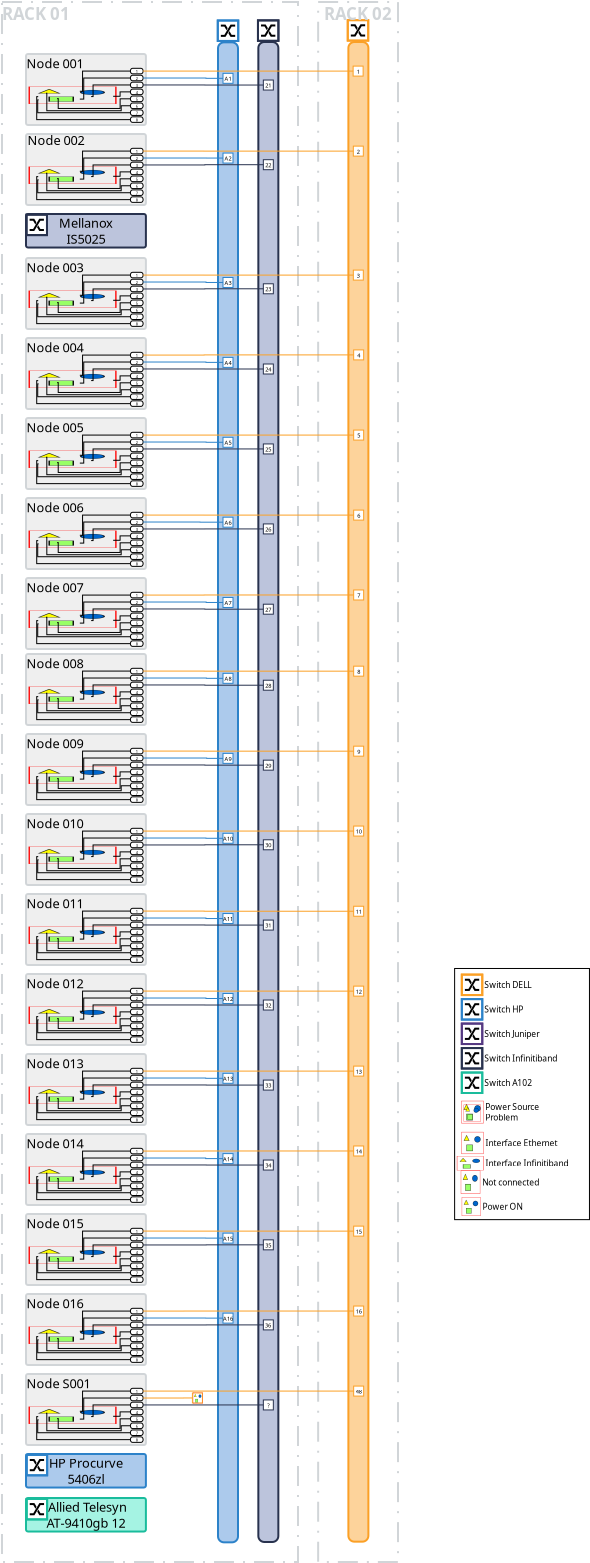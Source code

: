 <?xml version="1.0" encoding="UTF-8"?>
<dia:diagram xmlns:dia="http://www.lysator.liu.se/~alla/dia/">
  <dia:layer name="Arrière-plan" visible="true" active="true">
    <dia:object type="Flowchart - Box" version="0" id="O0">
      <dia:attribute name="obj_pos">
        <dia:point val="-9.8,-3"/>
      </dia:attribute>
      <dia:attribute name="obj_bb">
        <dia:rectangle val="-9.85,-3.05;5.05,75.05"/>
      </dia:attribute>
      <dia:attribute name="elem_corner">
        <dia:point val="-9.8,-3"/>
      </dia:attribute>
      <dia:attribute name="elem_width">
        <dia:real val="14.8"/>
      </dia:attribute>
      <dia:attribute name="elem_height">
        <dia:real val="78"/>
      </dia:attribute>
      <dia:attribute name="border_width">
        <dia:real val="0.1"/>
      </dia:attribute>
      <dia:attribute name="border_color">
        <dia:color val="#d1d5d8"/>
      </dia:attribute>
      <dia:attribute name="show_background">
        <dia:boolean val="true"/>
      </dia:attribute>
      <dia:attribute name="line_style">
        <dia:enum val="2"/>
      </dia:attribute>
      <dia:attribute name="padding">
        <dia:real val="0.5"/>
      </dia:attribute>
      <dia:attribute name="text">
        <dia:composite type="text">
          <dia:attribute name="string">
            <dia:string>##</dia:string>
          </dia:attribute>
          <dia:attribute name="font">
            <dia:font family="sans" style="0" name="Helvetica"/>
          </dia:attribute>
          <dia:attribute name="height">
            <dia:real val="0.8"/>
          </dia:attribute>
          <dia:attribute name="pos">
            <dia:point val="-2.4,36.24"/>
          </dia:attribute>
          <dia:attribute name="color">
            <dia:color val="#000000"/>
          </dia:attribute>
          <dia:attribute name="alignment">
            <dia:enum val="1"/>
          </dia:attribute>
        </dia:composite>
      </dia:attribute>
    </dia:object>
    <dia:object type="Flowchart - Box" version="0" id="O1">
      <dia:attribute name="obj_pos">
        <dia:point val="6.007,-3"/>
      </dia:attribute>
      <dia:attribute name="obj_bb">
        <dia:rectangle val="5.957,-3.05;10.05,75.05"/>
      </dia:attribute>
      <dia:attribute name="elem_corner">
        <dia:point val="6.007,-3"/>
      </dia:attribute>
      <dia:attribute name="elem_width">
        <dia:real val="3.993"/>
      </dia:attribute>
      <dia:attribute name="elem_height">
        <dia:real val="78"/>
      </dia:attribute>
      <dia:attribute name="border_width">
        <dia:real val="0.1"/>
      </dia:attribute>
      <dia:attribute name="border_color">
        <dia:color val="#d1d5d8"/>
      </dia:attribute>
      <dia:attribute name="show_background">
        <dia:boolean val="true"/>
      </dia:attribute>
      <dia:attribute name="line_style">
        <dia:enum val="2"/>
      </dia:attribute>
      <dia:attribute name="padding">
        <dia:real val="0.5"/>
      </dia:attribute>
      <dia:attribute name="text">
        <dia:composite type="text">
          <dia:attribute name="string">
            <dia:string>##</dia:string>
          </dia:attribute>
          <dia:attribute name="font">
            <dia:font family="sans" style="0" name="Helvetica"/>
          </dia:attribute>
          <dia:attribute name="height">
            <dia:real val="0.8"/>
          </dia:attribute>
          <dia:attribute name="pos">
            <dia:point val="8.003,36.24"/>
          </dia:attribute>
          <dia:attribute name="color">
            <dia:color val="#000000"/>
          </dia:attribute>
          <dia:attribute name="alignment">
            <dia:enum val="1"/>
          </dia:attribute>
        </dia:composite>
      </dia:attribute>
    </dia:object>
    <dia:object type="Flowchart - Box" version="0" id="O2">
      <dia:attribute name="obj_pos">
        <dia:point val="3.017,-1"/>
      </dia:attribute>
      <dia:attribute name="obj_bb">
        <dia:rectangle val="2.967,-1.05;4.067,74.05"/>
      </dia:attribute>
      <dia:attribute name="elem_corner">
        <dia:point val="3.017,-1"/>
      </dia:attribute>
      <dia:attribute name="elem_width">
        <dia:real val="1"/>
      </dia:attribute>
      <dia:attribute name="elem_height">
        <dia:real val="75"/>
      </dia:attribute>
      <dia:attribute name="border_width">
        <dia:real val="0.1"/>
      </dia:attribute>
      <dia:attribute name="border_color">
        <dia:color val="#28324e"/>
      </dia:attribute>
      <dia:attribute name="inner_color">
        <dia:color val="#bcc4dc"/>
      </dia:attribute>
      <dia:attribute name="show_background">
        <dia:boolean val="true"/>
      </dia:attribute>
      <dia:attribute name="corner_radius">
        <dia:real val="0.3"/>
      </dia:attribute>
      <dia:attribute name="padding">
        <dia:real val="0"/>
      </dia:attribute>
      <dia:attribute name="text">
        <dia:composite type="text">
          <dia:attribute name="string">
            <dia:string>##</dia:string>
          </dia:attribute>
          <dia:attribute name="font">
            <dia:font family="sans" style="0" name="Helvetica"/>
          </dia:attribute>
          <dia:attribute name="height">
            <dia:real val="0.353"/>
          </dia:attribute>
          <dia:attribute name="pos">
            <dia:point val="3.517,36.606"/>
          </dia:attribute>
          <dia:attribute name="color">
            <dia:color val="#000000"/>
          </dia:attribute>
          <dia:attribute name="alignment">
            <dia:enum val="1"/>
          </dia:attribute>
        </dia:composite>
      </dia:attribute>
    </dia:object>
    <dia:object type="Network - Switch Symbol" version="1" id="O3">
      <dia:attribute name="obj_pos">
        <dia:point val="2.998,-2.081"/>
      </dia:attribute>
      <dia:attribute name="obj_bb">
        <dia:rectangle val="2.948,-2.131;4.07,-1.008"/>
      </dia:attribute>
      <dia:attribute name="meta">
        <dia:composite type="dict"/>
      </dia:attribute>
      <dia:attribute name="elem_corner">
        <dia:point val="2.998,-2.081"/>
      </dia:attribute>
      <dia:attribute name="elem_width">
        <dia:real val="1.023"/>
      </dia:attribute>
      <dia:attribute name="elem_height">
        <dia:real val="1.023"/>
      </dia:attribute>
      <dia:attribute name="line_width">
        <dia:real val="0.1"/>
      </dia:attribute>
      <dia:attribute name="line_colour">
        <dia:color val="#28324e"/>
      </dia:attribute>
      <dia:attribute name="fill_colour">
        <dia:color val="#ff0000"/>
      </dia:attribute>
      <dia:attribute name="show_background">
        <dia:boolean val="false"/>
      </dia:attribute>
      <dia:attribute name="line_style">
        <dia:enum val="0"/>
        <dia:real val="1"/>
      </dia:attribute>
      <dia:attribute name="flip_horizontal">
        <dia:boolean val="false"/>
      </dia:attribute>
      <dia:attribute name="flip_vertical">
        <dia:boolean val="false"/>
      </dia:attribute>
      <dia:attribute name="subscale">
        <dia:real val="1"/>
      </dia:attribute>
    </dia:object>
    <dia:object type="Flowchart - Box" version="0" id="O4">
      <dia:attribute name="obj_pos">
        <dia:point val="3.267,62.895"/>
      </dia:attribute>
      <dia:attribute name="obj_bb">
        <dia:rectangle val="3.267,62.895;3.767,63.395"/>
      </dia:attribute>
      <dia:attribute name="elem_corner">
        <dia:point val="3.267,62.895"/>
      </dia:attribute>
      <dia:attribute name="elem_width">
        <dia:real val="0.5"/>
      </dia:attribute>
      <dia:attribute name="elem_height">
        <dia:real val="0.5"/>
      </dia:attribute>
      <dia:attribute name="border_width">
        <dia:real val="0"/>
      </dia:attribute>
      <dia:attribute name="border_color">
        <dia:color val="#28324e"/>
      </dia:attribute>
      <dia:attribute name="show_background">
        <dia:boolean val="true"/>
      </dia:attribute>
      <dia:attribute name="padding">
        <dia:real val="0"/>
      </dia:attribute>
      <dia:attribute name="text">
        <dia:composite type="text">
          <dia:attribute name="string">
            <dia:string>#36#</dia:string>
          </dia:attribute>
          <dia:attribute name="font">
            <dia:font family="sans" style="0" name="Helvetica"/>
          </dia:attribute>
          <dia:attribute name="height">
            <dia:real val="0.353"/>
          </dia:attribute>
          <dia:attribute name="pos">
            <dia:point val="3.517,63.251"/>
          </dia:attribute>
          <dia:attribute name="color">
            <dia:color val="#000000"/>
          </dia:attribute>
          <dia:attribute name="alignment">
            <dia:enum val="1"/>
          </dia:attribute>
        </dia:composite>
      </dia:attribute>
    </dia:object>
    <dia:object type="Flowchart - Box" version="0" id="O5">
      <dia:attribute name="obj_pos">
        <dia:point val="3.267,58.892"/>
      </dia:attribute>
      <dia:attribute name="obj_bb">
        <dia:rectangle val="3.267,58.892;3.767,59.392"/>
      </dia:attribute>
      <dia:attribute name="elem_corner">
        <dia:point val="3.267,58.892"/>
      </dia:attribute>
      <dia:attribute name="elem_width">
        <dia:real val="0.5"/>
      </dia:attribute>
      <dia:attribute name="elem_height">
        <dia:real val="0.5"/>
      </dia:attribute>
      <dia:attribute name="border_width">
        <dia:real val="0"/>
      </dia:attribute>
      <dia:attribute name="border_color">
        <dia:color val="#28324e"/>
      </dia:attribute>
      <dia:attribute name="show_background">
        <dia:boolean val="true"/>
      </dia:attribute>
      <dia:attribute name="padding">
        <dia:real val="0"/>
      </dia:attribute>
      <dia:attribute name="text">
        <dia:composite type="text">
          <dia:attribute name="string">
            <dia:string>#35#</dia:string>
          </dia:attribute>
          <dia:attribute name="font">
            <dia:font family="sans" style="0" name="Helvetica"/>
          </dia:attribute>
          <dia:attribute name="height">
            <dia:real val="0.353"/>
          </dia:attribute>
          <dia:attribute name="pos">
            <dia:point val="3.517,59.248"/>
          </dia:attribute>
          <dia:attribute name="color">
            <dia:color val="#000000"/>
          </dia:attribute>
          <dia:attribute name="alignment">
            <dia:enum val="1"/>
          </dia:attribute>
        </dia:composite>
      </dia:attribute>
    </dia:object>
    <dia:object type="Flowchart - Box" version="0" id="O6">
      <dia:attribute name="obj_pos">
        <dia:point val="3.267,54.902"/>
      </dia:attribute>
      <dia:attribute name="obj_bb">
        <dia:rectangle val="3.267,54.902;3.767,55.402"/>
      </dia:attribute>
      <dia:attribute name="elem_corner">
        <dia:point val="3.267,54.902"/>
      </dia:attribute>
      <dia:attribute name="elem_width">
        <dia:real val="0.5"/>
      </dia:attribute>
      <dia:attribute name="elem_height">
        <dia:real val="0.5"/>
      </dia:attribute>
      <dia:attribute name="border_width">
        <dia:real val="0"/>
      </dia:attribute>
      <dia:attribute name="border_color">
        <dia:color val="#28324e"/>
      </dia:attribute>
      <dia:attribute name="show_background">
        <dia:boolean val="true"/>
      </dia:attribute>
      <dia:attribute name="padding">
        <dia:real val="0"/>
      </dia:attribute>
      <dia:attribute name="text">
        <dia:composite type="text">
          <dia:attribute name="string">
            <dia:string>#34#</dia:string>
          </dia:attribute>
          <dia:attribute name="font">
            <dia:font family="sans" style="0" name="Helvetica"/>
          </dia:attribute>
          <dia:attribute name="height">
            <dia:real val="0.353"/>
          </dia:attribute>
          <dia:attribute name="pos">
            <dia:point val="3.517,55.258"/>
          </dia:attribute>
          <dia:attribute name="color">
            <dia:color val="#000000"/>
          </dia:attribute>
          <dia:attribute name="alignment">
            <dia:enum val="1"/>
          </dia:attribute>
        </dia:composite>
      </dia:attribute>
    </dia:object>
    <dia:object type="Flowchart - Box" version="0" id="O7">
      <dia:attribute name="obj_pos">
        <dia:point val="3.267,50.904"/>
      </dia:attribute>
      <dia:attribute name="obj_bb">
        <dia:rectangle val="3.267,50.904;3.767,51.404"/>
      </dia:attribute>
      <dia:attribute name="elem_corner">
        <dia:point val="3.267,50.904"/>
      </dia:attribute>
      <dia:attribute name="elem_width">
        <dia:real val="0.5"/>
      </dia:attribute>
      <dia:attribute name="elem_height">
        <dia:real val="0.5"/>
      </dia:attribute>
      <dia:attribute name="border_width">
        <dia:real val="0"/>
      </dia:attribute>
      <dia:attribute name="border_color">
        <dia:color val="#28324e"/>
      </dia:attribute>
      <dia:attribute name="show_background">
        <dia:boolean val="true"/>
      </dia:attribute>
      <dia:attribute name="padding">
        <dia:real val="0"/>
      </dia:attribute>
      <dia:attribute name="text">
        <dia:composite type="text">
          <dia:attribute name="string">
            <dia:string>#33#</dia:string>
          </dia:attribute>
          <dia:attribute name="font">
            <dia:font family="sans" style="0" name="Helvetica"/>
          </dia:attribute>
          <dia:attribute name="height">
            <dia:real val="0.353"/>
          </dia:attribute>
          <dia:attribute name="pos">
            <dia:point val="3.517,51.26"/>
          </dia:attribute>
          <dia:attribute name="color">
            <dia:color val="#000000"/>
          </dia:attribute>
          <dia:attribute name="alignment">
            <dia:enum val="1"/>
          </dia:attribute>
        </dia:composite>
      </dia:attribute>
    </dia:object>
    <dia:object type="Flowchart - Box" version="0" id="O8">
      <dia:attribute name="obj_pos">
        <dia:point val="3.267,46.901"/>
      </dia:attribute>
      <dia:attribute name="obj_bb">
        <dia:rectangle val="3.267,46.901;3.767,47.401"/>
      </dia:attribute>
      <dia:attribute name="elem_corner">
        <dia:point val="3.267,46.901"/>
      </dia:attribute>
      <dia:attribute name="elem_width">
        <dia:real val="0.5"/>
      </dia:attribute>
      <dia:attribute name="elem_height">
        <dia:real val="0.5"/>
      </dia:attribute>
      <dia:attribute name="border_width">
        <dia:real val="0"/>
      </dia:attribute>
      <dia:attribute name="border_color">
        <dia:color val="#28324e"/>
      </dia:attribute>
      <dia:attribute name="show_background">
        <dia:boolean val="true"/>
      </dia:attribute>
      <dia:attribute name="padding">
        <dia:real val="0"/>
      </dia:attribute>
      <dia:attribute name="text">
        <dia:composite type="text">
          <dia:attribute name="string">
            <dia:string>#32#</dia:string>
          </dia:attribute>
          <dia:attribute name="font">
            <dia:font family="sans" style="0" name="Helvetica"/>
          </dia:attribute>
          <dia:attribute name="height">
            <dia:real val="0.353"/>
          </dia:attribute>
          <dia:attribute name="pos">
            <dia:point val="3.517,47.257"/>
          </dia:attribute>
          <dia:attribute name="color">
            <dia:color val="#000000"/>
          </dia:attribute>
          <dia:attribute name="alignment">
            <dia:enum val="1"/>
          </dia:attribute>
        </dia:composite>
      </dia:attribute>
    </dia:object>
    <dia:object type="Flowchart - Box" version="0" id="O9">
      <dia:attribute name="obj_pos">
        <dia:point val="3.267,42.904"/>
      </dia:attribute>
      <dia:attribute name="obj_bb">
        <dia:rectangle val="3.267,42.904;3.767,43.404"/>
      </dia:attribute>
      <dia:attribute name="elem_corner">
        <dia:point val="3.267,42.904"/>
      </dia:attribute>
      <dia:attribute name="elem_width">
        <dia:real val="0.5"/>
      </dia:attribute>
      <dia:attribute name="elem_height">
        <dia:real val="0.5"/>
      </dia:attribute>
      <dia:attribute name="border_width">
        <dia:real val="0"/>
      </dia:attribute>
      <dia:attribute name="border_color">
        <dia:color val="#28324e"/>
      </dia:attribute>
      <dia:attribute name="show_background">
        <dia:boolean val="true"/>
      </dia:attribute>
      <dia:attribute name="padding">
        <dia:real val="0"/>
      </dia:attribute>
      <dia:attribute name="text">
        <dia:composite type="text">
          <dia:attribute name="string">
            <dia:string>#31#</dia:string>
          </dia:attribute>
          <dia:attribute name="font">
            <dia:font family="sans" style="0" name="Helvetica"/>
          </dia:attribute>
          <dia:attribute name="height">
            <dia:real val="0.353"/>
          </dia:attribute>
          <dia:attribute name="pos">
            <dia:point val="3.517,43.26"/>
          </dia:attribute>
          <dia:attribute name="color">
            <dia:color val="#000000"/>
          </dia:attribute>
          <dia:attribute name="alignment">
            <dia:enum val="1"/>
          </dia:attribute>
        </dia:composite>
      </dia:attribute>
    </dia:object>
    <dia:object type="Flowchart - Box" version="0" id="O10">
      <dia:attribute name="obj_pos">
        <dia:point val="3.267,38.889"/>
      </dia:attribute>
      <dia:attribute name="obj_bb">
        <dia:rectangle val="3.267,38.889;3.767,39.389"/>
      </dia:attribute>
      <dia:attribute name="elem_corner">
        <dia:point val="3.267,38.889"/>
      </dia:attribute>
      <dia:attribute name="elem_width">
        <dia:real val="0.5"/>
      </dia:attribute>
      <dia:attribute name="elem_height">
        <dia:real val="0.5"/>
      </dia:attribute>
      <dia:attribute name="border_width">
        <dia:real val="0"/>
      </dia:attribute>
      <dia:attribute name="border_color">
        <dia:color val="#28324e"/>
      </dia:attribute>
      <dia:attribute name="show_background">
        <dia:boolean val="true"/>
      </dia:attribute>
      <dia:attribute name="padding">
        <dia:real val="0"/>
      </dia:attribute>
      <dia:attribute name="text">
        <dia:composite type="text">
          <dia:attribute name="string">
            <dia:string>#30#</dia:string>
          </dia:attribute>
          <dia:attribute name="font">
            <dia:font family="sans" style="0" name="Helvetica"/>
          </dia:attribute>
          <dia:attribute name="height">
            <dia:real val="0.353"/>
          </dia:attribute>
          <dia:attribute name="pos">
            <dia:point val="3.517,39.246"/>
          </dia:attribute>
          <dia:attribute name="color">
            <dia:color val="#000000"/>
          </dia:attribute>
          <dia:attribute name="alignment">
            <dia:enum val="1"/>
          </dia:attribute>
        </dia:composite>
      </dia:attribute>
    </dia:object>
    <dia:object type="Flowchart - Box" version="0" id="O11">
      <dia:attribute name="obj_pos">
        <dia:point val="3.267,34.908"/>
      </dia:attribute>
      <dia:attribute name="obj_bb">
        <dia:rectangle val="3.267,34.908;3.767,35.408"/>
      </dia:attribute>
      <dia:attribute name="elem_corner">
        <dia:point val="3.267,34.908"/>
      </dia:attribute>
      <dia:attribute name="elem_width">
        <dia:real val="0.5"/>
      </dia:attribute>
      <dia:attribute name="elem_height">
        <dia:real val="0.5"/>
      </dia:attribute>
      <dia:attribute name="border_width">
        <dia:real val="0"/>
      </dia:attribute>
      <dia:attribute name="border_color">
        <dia:color val="#28324e"/>
      </dia:attribute>
      <dia:attribute name="show_background">
        <dia:boolean val="true"/>
      </dia:attribute>
      <dia:attribute name="padding">
        <dia:real val="0"/>
      </dia:attribute>
      <dia:attribute name="text">
        <dia:composite type="text">
          <dia:attribute name="string">
            <dia:string>#29#</dia:string>
          </dia:attribute>
          <dia:attribute name="font">
            <dia:font family="sans" style="0" name="Helvetica"/>
          </dia:attribute>
          <dia:attribute name="height">
            <dia:real val="0.353"/>
          </dia:attribute>
          <dia:attribute name="pos">
            <dia:point val="3.517,35.264"/>
          </dia:attribute>
          <dia:attribute name="color">
            <dia:color val="#000000"/>
          </dia:attribute>
          <dia:attribute name="alignment">
            <dia:enum val="1"/>
          </dia:attribute>
        </dia:composite>
      </dia:attribute>
    </dia:object>
    <dia:object type="Flowchart - Box" version="0" id="O12">
      <dia:attribute name="obj_pos">
        <dia:point val="3.267,30.911"/>
      </dia:attribute>
      <dia:attribute name="obj_bb">
        <dia:rectangle val="3.267,30.911;3.767,31.411"/>
      </dia:attribute>
      <dia:attribute name="elem_corner">
        <dia:point val="3.267,30.911"/>
      </dia:attribute>
      <dia:attribute name="elem_width">
        <dia:real val="0.5"/>
      </dia:attribute>
      <dia:attribute name="elem_height">
        <dia:real val="0.5"/>
      </dia:attribute>
      <dia:attribute name="border_width">
        <dia:real val="0"/>
      </dia:attribute>
      <dia:attribute name="border_color">
        <dia:color val="#28324e"/>
      </dia:attribute>
      <dia:attribute name="show_background">
        <dia:boolean val="true"/>
      </dia:attribute>
      <dia:attribute name="padding">
        <dia:real val="0"/>
      </dia:attribute>
      <dia:attribute name="text">
        <dia:composite type="text">
          <dia:attribute name="string">
            <dia:string>#28#</dia:string>
          </dia:attribute>
          <dia:attribute name="font">
            <dia:font family="sans" style="0" name="Helvetica"/>
          </dia:attribute>
          <dia:attribute name="height">
            <dia:real val="0.353"/>
          </dia:attribute>
          <dia:attribute name="pos">
            <dia:point val="3.517,31.267"/>
          </dia:attribute>
          <dia:attribute name="color">
            <dia:color val="#000000"/>
          </dia:attribute>
          <dia:attribute name="alignment">
            <dia:enum val="1"/>
          </dia:attribute>
        </dia:composite>
      </dia:attribute>
    </dia:object>
    <dia:object type="Flowchart - Box" version="0" id="O13">
      <dia:attribute name="obj_pos">
        <dia:point val="3.267,27.11"/>
      </dia:attribute>
      <dia:attribute name="obj_bb">
        <dia:rectangle val="3.267,27.11;3.767,27.61"/>
      </dia:attribute>
      <dia:attribute name="elem_corner">
        <dia:point val="3.267,27.11"/>
      </dia:attribute>
      <dia:attribute name="elem_width">
        <dia:real val="0.5"/>
      </dia:attribute>
      <dia:attribute name="elem_height">
        <dia:real val="0.5"/>
      </dia:attribute>
      <dia:attribute name="border_width">
        <dia:real val="0"/>
      </dia:attribute>
      <dia:attribute name="border_color">
        <dia:color val="#28324e"/>
      </dia:attribute>
      <dia:attribute name="show_background">
        <dia:boolean val="true"/>
      </dia:attribute>
      <dia:attribute name="padding">
        <dia:real val="0"/>
      </dia:attribute>
      <dia:attribute name="text">
        <dia:composite type="text">
          <dia:attribute name="string">
            <dia:string>#27#</dia:string>
          </dia:attribute>
          <dia:attribute name="font">
            <dia:font family="sans" style="0" name="Helvetica"/>
          </dia:attribute>
          <dia:attribute name="height">
            <dia:real val="0.353"/>
          </dia:attribute>
          <dia:attribute name="pos">
            <dia:point val="3.517,27.466"/>
          </dia:attribute>
          <dia:attribute name="color">
            <dia:color val="#000000"/>
          </dia:attribute>
          <dia:attribute name="alignment">
            <dia:enum val="1"/>
          </dia:attribute>
        </dia:composite>
      </dia:attribute>
    </dia:object>
    <dia:object type="Flowchart - Box" version="0" id="O14">
      <dia:attribute name="obj_pos">
        <dia:point val="3.267,23.096"/>
      </dia:attribute>
      <dia:attribute name="obj_bb">
        <dia:rectangle val="3.267,23.096;3.767,23.596"/>
      </dia:attribute>
      <dia:attribute name="elem_corner">
        <dia:point val="3.267,23.096"/>
      </dia:attribute>
      <dia:attribute name="elem_width">
        <dia:real val="0.5"/>
      </dia:attribute>
      <dia:attribute name="elem_height">
        <dia:real val="0.5"/>
      </dia:attribute>
      <dia:attribute name="border_width">
        <dia:real val="0"/>
      </dia:attribute>
      <dia:attribute name="border_color">
        <dia:color val="#28324e"/>
      </dia:attribute>
      <dia:attribute name="show_background">
        <dia:boolean val="true"/>
      </dia:attribute>
      <dia:attribute name="padding">
        <dia:real val="0"/>
      </dia:attribute>
      <dia:attribute name="text">
        <dia:composite type="text">
          <dia:attribute name="string">
            <dia:string>#26#</dia:string>
          </dia:attribute>
          <dia:attribute name="font">
            <dia:font family="sans" style="0" name="Helvetica"/>
          </dia:attribute>
          <dia:attribute name="height">
            <dia:real val="0.353"/>
          </dia:attribute>
          <dia:attribute name="pos">
            <dia:point val="3.517,23.452"/>
          </dia:attribute>
          <dia:attribute name="color">
            <dia:color val="#000000"/>
          </dia:attribute>
          <dia:attribute name="alignment">
            <dia:enum val="1"/>
          </dia:attribute>
        </dia:composite>
      </dia:attribute>
    </dia:object>
    <dia:object type="Flowchart - Box" version="0" id="O15">
      <dia:attribute name="obj_pos">
        <dia:point val="3.267,19.097"/>
      </dia:attribute>
      <dia:attribute name="obj_bb">
        <dia:rectangle val="3.267,19.097;3.767,19.597"/>
      </dia:attribute>
      <dia:attribute name="elem_corner">
        <dia:point val="3.267,19.097"/>
      </dia:attribute>
      <dia:attribute name="elem_width">
        <dia:real val="0.5"/>
      </dia:attribute>
      <dia:attribute name="elem_height">
        <dia:real val="0.5"/>
      </dia:attribute>
      <dia:attribute name="border_width">
        <dia:real val="0"/>
      </dia:attribute>
      <dia:attribute name="border_color">
        <dia:color val="#28324e"/>
      </dia:attribute>
      <dia:attribute name="show_background">
        <dia:boolean val="true"/>
      </dia:attribute>
      <dia:attribute name="padding">
        <dia:real val="0"/>
      </dia:attribute>
      <dia:attribute name="text">
        <dia:composite type="text">
          <dia:attribute name="string">
            <dia:string>#25#</dia:string>
          </dia:attribute>
          <dia:attribute name="font">
            <dia:font family="sans" style="0" name="Helvetica"/>
          </dia:attribute>
          <dia:attribute name="height">
            <dia:real val="0.353"/>
          </dia:attribute>
          <dia:attribute name="pos">
            <dia:point val="3.517,19.453"/>
          </dia:attribute>
          <dia:attribute name="color">
            <dia:color val="#000000"/>
          </dia:attribute>
          <dia:attribute name="alignment">
            <dia:enum val="1"/>
          </dia:attribute>
        </dia:composite>
      </dia:attribute>
    </dia:object>
    <dia:object type="Flowchart - Box" version="0" id="O16">
      <dia:attribute name="obj_pos">
        <dia:point val="3.267,15.1"/>
      </dia:attribute>
      <dia:attribute name="obj_bb">
        <dia:rectangle val="3.267,15.1;3.767,15.6"/>
      </dia:attribute>
      <dia:attribute name="elem_corner">
        <dia:point val="3.267,15.1"/>
      </dia:attribute>
      <dia:attribute name="elem_width">
        <dia:real val="0.5"/>
      </dia:attribute>
      <dia:attribute name="elem_height">
        <dia:real val="0.5"/>
      </dia:attribute>
      <dia:attribute name="border_width">
        <dia:real val="0"/>
      </dia:attribute>
      <dia:attribute name="border_color">
        <dia:color val="#28324e"/>
      </dia:attribute>
      <dia:attribute name="show_background">
        <dia:boolean val="true"/>
      </dia:attribute>
      <dia:attribute name="padding">
        <dia:real val="0"/>
      </dia:attribute>
      <dia:attribute name="text">
        <dia:composite type="text">
          <dia:attribute name="string">
            <dia:string>#24#</dia:string>
          </dia:attribute>
          <dia:attribute name="font">
            <dia:font family="sans" style="0" name="Helvetica"/>
          </dia:attribute>
          <dia:attribute name="height">
            <dia:real val="0.353"/>
          </dia:attribute>
          <dia:attribute name="pos">
            <dia:point val="3.517,15.456"/>
          </dia:attribute>
          <dia:attribute name="color">
            <dia:color val="#000000"/>
          </dia:attribute>
          <dia:attribute name="alignment">
            <dia:enum val="1"/>
          </dia:attribute>
        </dia:composite>
      </dia:attribute>
    </dia:object>
    <dia:object type="Flowchart - Box" version="0" id="O17">
      <dia:attribute name="obj_pos">
        <dia:point val="3.267,11.089"/>
      </dia:attribute>
      <dia:attribute name="obj_bb">
        <dia:rectangle val="3.267,11.089;3.767,11.589"/>
      </dia:attribute>
      <dia:attribute name="elem_corner">
        <dia:point val="3.267,11.089"/>
      </dia:attribute>
      <dia:attribute name="elem_width">
        <dia:real val="0.5"/>
      </dia:attribute>
      <dia:attribute name="elem_height">
        <dia:real val="0.5"/>
      </dia:attribute>
      <dia:attribute name="border_width">
        <dia:real val="0"/>
      </dia:attribute>
      <dia:attribute name="border_color">
        <dia:color val="#28324e"/>
      </dia:attribute>
      <dia:attribute name="show_background">
        <dia:boolean val="true"/>
      </dia:attribute>
      <dia:attribute name="padding">
        <dia:real val="0"/>
      </dia:attribute>
      <dia:attribute name="text">
        <dia:composite type="text">
          <dia:attribute name="string">
            <dia:string>#23#</dia:string>
          </dia:attribute>
          <dia:attribute name="font">
            <dia:font family="sans" style="0" name="Helvetica"/>
          </dia:attribute>
          <dia:attribute name="height">
            <dia:real val="0.353"/>
          </dia:attribute>
          <dia:attribute name="pos">
            <dia:point val="3.517,11.445"/>
          </dia:attribute>
          <dia:attribute name="color">
            <dia:color val="#000000"/>
          </dia:attribute>
          <dia:attribute name="alignment">
            <dia:enum val="1"/>
          </dia:attribute>
        </dia:composite>
      </dia:attribute>
    </dia:object>
    <dia:object type="Flowchart - Box" version="0" id="O18">
      <dia:attribute name="obj_pos">
        <dia:point val="3.267,4.885"/>
      </dia:attribute>
      <dia:attribute name="obj_bb">
        <dia:rectangle val="3.267,4.885;3.767,5.385"/>
      </dia:attribute>
      <dia:attribute name="elem_corner">
        <dia:point val="3.267,4.885"/>
      </dia:attribute>
      <dia:attribute name="elem_width">
        <dia:real val="0.5"/>
      </dia:attribute>
      <dia:attribute name="elem_height">
        <dia:real val="0.5"/>
      </dia:attribute>
      <dia:attribute name="border_width">
        <dia:real val="0"/>
      </dia:attribute>
      <dia:attribute name="border_color">
        <dia:color val="#28324e"/>
      </dia:attribute>
      <dia:attribute name="show_background">
        <dia:boolean val="true"/>
      </dia:attribute>
      <dia:attribute name="padding">
        <dia:real val="0"/>
      </dia:attribute>
      <dia:attribute name="text">
        <dia:composite type="text">
          <dia:attribute name="string">
            <dia:string>#22#</dia:string>
          </dia:attribute>
          <dia:attribute name="font">
            <dia:font family="sans" style="0" name="Helvetica"/>
          </dia:attribute>
          <dia:attribute name="height">
            <dia:real val="0.353"/>
          </dia:attribute>
          <dia:attribute name="pos">
            <dia:point val="3.517,5.241"/>
          </dia:attribute>
          <dia:attribute name="color">
            <dia:color val="#000000"/>
          </dia:attribute>
          <dia:attribute name="alignment">
            <dia:enum val="1"/>
          </dia:attribute>
        </dia:composite>
      </dia:attribute>
    </dia:object>
    <dia:object type="Flowchart - Box" version="0" id="O19">
      <dia:attribute name="obj_pos">
        <dia:point val="3.267,0.902"/>
      </dia:attribute>
      <dia:attribute name="obj_bb">
        <dia:rectangle val="3.267,0.902;3.767,1.402"/>
      </dia:attribute>
      <dia:attribute name="elem_corner">
        <dia:point val="3.267,0.902"/>
      </dia:attribute>
      <dia:attribute name="elem_width">
        <dia:real val="0.5"/>
      </dia:attribute>
      <dia:attribute name="elem_height">
        <dia:real val="0.5"/>
      </dia:attribute>
      <dia:attribute name="border_width">
        <dia:real val="0"/>
      </dia:attribute>
      <dia:attribute name="border_color">
        <dia:color val="#28324e"/>
      </dia:attribute>
      <dia:attribute name="show_background">
        <dia:boolean val="true"/>
      </dia:attribute>
      <dia:attribute name="padding">
        <dia:real val="0"/>
      </dia:attribute>
      <dia:attribute name="text">
        <dia:composite type="text">
          <dia:attribute name="string">
            <dia:string>#21#</dia:string>
          </dia:attribute>
          <dia:attribute name="font">
            <dia:font family="sans" style="0" name="Helvetica"/>
          </dia:attribute>
          <dia:attribute name="height">
            <dia:real val="0.353"/>
          </dia:attribute>
          <dia:attribute name="pos">
            <dia:point val="3.517,1.258"/>
          </dia:attribute>
          <dia:attribute name="color">
            <dia:color val="#000000"/>
          </dia:attribute>
          <dia:attribute name="alignment">
            <dia:enum val="1"/>
          </dia:attribute>
        </dia:composite>
      </dia:attribute>
    </dia:object>
    <dia:object type="Flowchart - Box" version="0" id="O20">
      <dia:attribute name="obj_pos">
        <dia:point val="3.267,66.897"/>
      </dia:attribute>
      <dia:attribute name="obj_bb">
        <dia:rectangle val="3.267,66.897;3.767,67.397"/>
      </dia:attribute>
      <dia:attribute name="elem_corner">
        <dia:point val="3.267,66.897"/>
      </dia:attribute>
      <dia:attribute name="elem_width">
        <dia:real val="0.5"/>
      </dia:attribute>
      <dia:attribute name="elem_height">
        <dia:real val="0.5"/>
      </dia:attribute>
      <dia:attribute name="border_width">
        <dia:real val="0"/>
      </dia:attribute>
      <dia:attribute name="border_color">
        <dia:color val="#28324e"/>
      </dia:attribute>
      <dia:attribute name="show_background">
        <dia:boolean val="true"/>
      </dia:attribute>
      <dia:attribute name="padding">
        <dia:real val="0"/>
      </dia:attribute>
      <dia:attribute name="text">
        <dia:composite type="text">
          <dia:attribute name="string">
            <dia:string>#?#</dia:string>
          </dia:attribute>
          <dia:attribute name="font">
            <dia:font family="sans" style="0" name="Helvetica"/>
          </dia:attribute>
          <dia:attribute name="height">
            <dia:real val="0.353"/>
          </dia:attribute>
          <dia:attribute name="pos">
            <dia:point val="3.517,67.253"/>
          </dia:attribute>
          <dia:attribute name="color">
            <dia:color val="#000000"/>
          </dia:attribute>
          <dia:attribute name="alignment">
            <dia:enum val="1"/>
          </dia:attribute>
        </dia:composite>
      </dia:attribute>
    </dia:object>
    <dia:group>
      <dia:object type="Flowchart - Box" version="0" id="O21">
        <dia:attribute name="obj_pos">
          <dia:point val="1,-0.983"/>
        </dia:attribute>
        <dia:attribute name="obj_bb">
          <dia:rectangle val="0.95,-1.033;2.05,74.067"/>
        </dia:attribute>
        <dia:attribute name="elem_corner">
          <dia:point val="1,-0.983"/>
        </dia:attribute>
        <dia:attribute name="elem_width">
          <dia:real val="1"/>
        </dia:attribute>
        <dia:attribute name="elem_height">
          <dia:real val="75"/>
        </dia:attribute>
        <dia:attribute name="border_width">
          <dia:real val="0.1"/>
        </dia:attribute>
        <dia:attribute name="border_color">
          <dia:color val="#2c82c9"/>
        </dia:attribute>
        <dia:attribute name="inner_color">
          <dia:color val="#accaec"/>
        </dia:attribute>
        <dia:attribute name="show_background">
          <dia:boolean val="true"/>
        </dia:attribute>
        <dia:attribute name="corner_radius">
          <dia:real val="0.3"/>
        </dia:attribute>
        <dia:attribute name="padding">
          <dia:real val="0"/>
        </dia:attribute>
        <dia:attribute name="text">
          <dia:composite type="text">
            <dia:attribute name="string">
              <dia:string>##</dia:string>
            </dia:attribute>
            <dia:attribute name="font">
              <dia:font family="sans" style="0" name="Helvetica"/>
            </dia:attribute>
            <dia:attribute name="height">
              <dia:real val="0.353"/>
            </dia:attribute>
            <dia:attribute name="pos">
              <dia:point val="1.5,36.623"/>
            </dia:attribute>
            <dia:attribute name="color">
              <dia:color val="#000000"/>
            </dia:attribute>
            <dia:attribute name="alignment">
              <dia:enum val="1"/>
            </dia:attribute>
          </dia:composite>
        </dia:attribute>
      </dia:object>
      <dia:object type="Network - Switch Symbol" version="1" id="O22">
        <dia:attribute name="obj_pos">
          <dia:point val="0.989,-2.075"/>
        </dia:attribute>
        <dia:attribute name="obj_bb">
          <dia:rectangle val="0.939,-2.125;2.061,-1.002"/>
        </dia:attribute>
        <dia:attribute name="meta">
          <dia:composite type="dict"/>
        </dia:attribute>
        <dia:attribute name="elem_corner">
          <dia:point val="0.989,-2.075"/>
        </dia:attribute>
        <dia:attribute name="elem_width">
          <dia:real val="1.023"/>
        </dia:attribute>
        <dia:attribute name="elem_height">
          <dia:real val="1.023"/>
        </dia:attribute>
        <dia:attribute name="line_width">
          <dia:real val="0.1"/>
        </dia:attribute>
        <dia:attribute name="line_colour">
          <dia:color val="#2c82c9"/>
        </dia:attribute>
        <dia:attribute name="fill_colour">
          <dia:color val="#ffffff"/>
        </dia:attribute>
        <dia:attribute name="show_background">
          <dia:boolean val="false"/>
        </dia:attribute>
        <dia:attribute name="line_style">
          <dia:enum val="0"/>
          <dia:real val="1"/>
        </dia:attribute>
        <dia:attribute name="flip_horizontal">
          <dia:boolean val="false"/>
        </dia:attribute>
        <dia:attribute name="flip_vertical">
          <dia:boolean val="false"/>
        </dia:attribute>
        <dia:attribute name="subscale">
          <dia:real val="1"/>
        </dia:attribute>
      </dia:object>
      <dia:object type="Flowchart - Box" version="0" id="O23">
        <dia:attribute name="obj_pos">
          <dia:point val="1.25,62.556"/>
        </dia:attribute>
        <dia:attribute name="obj_bb">
          <dia:rectangle val="1.25,62.556;1.75,63.056"/>
        </dia:attribute>
        <dia:attribute name="elem_corner">
          <dia:point val="1.25,62.556"/>
        </dia:attribute>
        <dia:attribute name="elem_width">
          <dia:real val="0.5"/>
        </dia:attribute>
        <dia:attribute name="elem_height">
          <dia:real val="0.5"/>
        </dia:attribute>
        <dia:attribute name="border_width">
          <dia:real val="0"/>
        </dia:attribute>
        <dia:attribute name="border_color">
          <dia:color val="#2c82c9"/>
        </dia:attribute>
        <dia:attribute name="show_background">
          <dia:boolean val="true"/>
        </dia:attribute>
        <dia:attribute name="padding">
          <dia:real val="0"/>
        </dia:attribute>
        <dia:attribute name="text">
          <dia:composite type="text">
            <dia:attribute name="string">
              <dia:string>#A16#</dia:string>
            </dia:attribute>
            <dia:attribute name="font">
              <dia:font family="sans" style="0" name="Helvetica"/>
            </dia:attribute>
            <dia:attribute name="height">
              <dia:real val="0.353"/>
            </dia:attribute>
            <dia:attribute name="pos">
              <dia:point val="1.5,62.912"/>
            </dia:attribute>
            <dia:attribute name="color">
              <dia:color val="#000000"/>
            </dia:attribute>
            <dia:attribute name="alignment">
              <dia:enum val="1"/>
            </dia:attribute>
          </dia:composite>
        </dia:attribute>
      </dia:object>
      <dia:object type="Flowchart - Box" version="0" id="O24">
        <dia:attribute name="obj_pos">
          <dia:point val="1.25,58.556"/>
        </dia:attribute>
        <dia:attribute name="obj_bb">
          <dia:rectangle val="1.25,58.556;1.75,59.056"/>
        </dia:attribute>
        <dia:attribute name="elem_corner">
          <dia:point val="1.25,58.556"/>
        </dia:attribute>
        <dia:attribute name="elem_width">
          <dia:real val="0.5"/>
        </dia:attribute>
        <dia:attribute name="elem_height">
          <dia:real val="0.5"/>
        </dia:attribute>
        <dia:attribute name="border_width">
          <dia:real val="0"/>
        </dia:attribute>
        <dia:attribute name="border_color">
          <dia:color val="#2c82c9"/>
        </dia:attribute>
        <dia:attribute name="show_background">
          <dia:boolean val="true"/>
        </dia:attribute>
        <dia:attribute name="padding">
          <dia:real val="0"/>
        </dia:attribute>
        <dia:attribute name="text">
          <dia:composite type="text">
            <dia:attribute name="string">
              <dia:string>#A15#</dia:string>
            </dia:attribute>
            <dia:attribute name="font">
              <dia:font family="sans" style="0" name="Helvetica"/>
            </dia:attribute>
            <dia:attribute name="height">
              <dia:real val="0.353"/>
            </dia:attribute>
            <dia:attribute name="pos">
              <dia:point val="1.5,58.912"/>
            </dia:attribute>
            <dia:attribute name="color">
              <dia:color val="#000000"/>
            </dia:attribute>
            <dia:attribute name="alignment">
              <dia:enum val="1"/>
            </dia:attribute>
          </dia:composite>
        </dia:attribute>
      </dia:object>
      <dia:object type="Flowchart - Box" version="0" id="O25">
        <dia:attribute name="obj_pos">
          <dia:point val="1.25,54.58"/>
        </dia:attribute>
        <dia:attribute name="obj_bb">
          <dia:rectangle val="1.25,54.58;1.75,55.08"/>
        </dia:attribute>
        <dia:attribute name="elem_corner">
          <dia:point val="1.25,54.58"/>
        </dia:attribute>
        <dia:attribute name="elem_width">
          <dia:real val="0.5"/>
        </dia:attribute>
        <dia:attribute name="elem_height">
          <dia:real val="0.5"/>
        </dia:attribute>
        <dia:attribute name="border_width">
          <dia:real val="0"/>
        </dia:attribute>
        <dia:attribute name="border_color">
          <dia:color val="#2c82c9"/>
        </dia:attribute>
        <dia:attribute name="show_background">
          <dia:boolean val="true"/>
        </dia:attribute>
        <dia:attribute name="padding">
          <dia:real val="0"/>
        </dia:attribute>
        <dia:attribute name="text">
          <dia:composite type="text">
            <dia:attribute name="string">
              <dia:string>#A14#</dia:string>
            </dia:attribute>
            <dia:attribute name="font">
              <dia:font family="sans" style="0" name="Helvetica"/>
            </dia:attribute>
            <dia:attribute name="height">
              <dia:real val="0.353"/>
            </dia:attribute>
            <dia:attribute name="pos">
              <dia:point val="1.5,54.936"/>
            </dia:attribute>
            <dia:attribute name="color">
              <dia:color val="#000000"/>
            </dia:attribute>
            <dia:attribute name="alignment">
              <dia:enum val="1"/>
            </dia:attribute>
          </dia:composite>
        </dia:attribute>
      </dia:object>
      <dia:object type="Flowchart - Box" version="0" id="O26">
        <dia:attribute name="obj_pos">
          <dia:point val="1.25,50.565"/>
        </dia:attribute>
        <dia:attribute name="obj_bb">
          <dia:rectangle val="1.25,50.565;1.75,51.065"/>
        </dia:attribute>
        <dia:attribute name="elem_corner">
          <dia:point val="1.25,50.565"/>
        </dia:attribute>
        <dia:attribute name="elem_width">
          <dia:real val="0.5"/>
        </dia:attribute>
        <dia:attribute name="elem_height">
          <dia:real val="0.5"/>
        </dia:attribute>
        <dia:attribute name="border_width">
          <dia:real val="0"/>
        </dia:attribute>
        <dia:attribute name="border_color">
          <dia:color val="#2c82c9"/>
        </dia:attribute>
        <dia:attribute name="show_background">
          <dia:boolean val="true"/>
        </dia:attribute>
        <dia:attribute name="padding">
          <dia:real val="0"/>
        </dia:attribute>
        <dia:attribute name="text">
          <dia:composite type="text">
            <dia:attribute name="string">
              <dia:string>#A13#</dia:string>
            </dia:attribute>
            <dia:attribute name="font">
              <dia:font family="sans" style="0" name="Helvetica"/>
            </dia:attribute>
            <dia:attribute name="height">
              <dia:real val="0.353"/>
            </dia:attribute>
            <dia:attribute name="pos">
              <dia:point val="1.5,50.922"/>
            </dia:attribute>
            <dia:attribute name="color">
              <dia:color val="#000000"/>
            </dia:attribute>
            <dia:attribute name="alignment">
              <dia:enum val="1"/>
            </dia:attribute>
          </dia:composite>
        </dia:attribute>
      </dia:object>
      <dia:object type="Flowchart - Box" version="0" id="O27">
        <dia:attribute name="obj_pos">
          <dia:point val="1.25,46.574"/>
        </dia:attribute>
        <dia:attribute name="obj_bb">
          <dia:rectangle val="1.25,46.574;1.75,47.074"/>
        </dia:attribute>
        <dia:attribute name="elem_corner">
          <dia:point val="1.25,46.574"/>
        </dia:attribute>
        <dia:attribute name="elem_width">
          <dia:real val="0.5"/>
        </dia:attribute>
        <dia:attribute name="elem_height">
          <dia:real val="0.5"/>
        </dia:attribute>
        <dia:attribute name="border_width">
          <dia:real val="0"/>
        </dia:attribute>
        <dia:attribute name="border_color">
          <dia:color val="#2c82c9"/>
        </dia:attribute>
        <dia:attribute name="show_background">
          <dia:boolean val="true"/>
        </dia:attribute>
        <dia:attribute name="padding">
          <dia:real val="0"/>
        </dia:attribute>
        <dia:attribute name="text">
          <dia:composite type="text">
            <dia:attribute name="string">
              <dia:string>#A12#</dia:string>
            </dia:attribute>
            <dia:attribute name="font">
              <dia:font family="sans" style="0" name="Helvetica"/>
            </dia:attribute>
            <dia:attribute name="height">
              <dia:real val="0.353"/>
            </dia:attribute>
            <dia:attribute name="pos">
              <dia:point val="1.5,46.93"/>
            </dia:attribute>
            <dia:attribute name="color">
              <dia:color val="#000000"/>
            </dia:attribute>
            <dia:attribute name="alignment">
              <dia:enum val="1"/>
            </dia:attribute>
          </dia:composite>
        </dia:attribute>
      </dia:object>
      <dia:object type="Flowchart - Box" version="0" id="O28">
        <dia:attribute name="obj_pos">
          <dia:point val="1.25,42.577"/>
        </dia:attribute>
        <dia:attribute name="obj_bb">
          <dia:rectangle val="1.25,42.577;1.75,43.077"/>
        </dia:attribute>
        <dia:attribute name="elem_corner">
          <dia:point val="1.25,42.577"/>
        </dia:attribute>
        <dia:attribute name="elem_width">
          <dia:real val="0.5"/>
        </dia:attribute>
        <dia:attribute name="elem_height">
          <dia:real val="0.5"/>
        </dia:attribute>
        <dia:attribute name="border_width">
          <dia:real val="0"/>
        </dia:attribute>
        <dia:attribute name="border_color">
          <dia:color val="#2c82c9"/>
        </dia:attribute>
        <dia:attribute name="show_background">
          <dia:boolean val="true"/>
        </dia:attribute>
        <dia:attribute name="padding">
          <dia:real val="0"/>
        </dia:attribute>
        <dia:attribute name="text">
          <dia:composite type="text">
            <dia:attribute name="string">
              <dia:string>#A11#</dia:string>
            </dia:attribute>
            <dia:attribute name="font">
              <dia:font family="sans" style="0" name="Helvetica"/>
            </dia:attribute>
            <dia:attribute name="height">
              <dia:real val="0.353"/>
            </dia:attribute>
            <dia:attribute name="pos">
              <dia:point val="1.5,42.933"/>
            </dia:attribute>
            <dia:attribute name="color">
              <dia:color val="#000000"/>
            </dia:attribute>
            <dia:attribute name="alignment">
              <dia:enum val="1"/>
            </dia:attribute>
          </dia:composite>
        </dia:attribute>
      </dia:object>
      <dia:object type="Flowchart - Box" version="0" id="O29">
        <dia:attribute name="obj_pos">
          <dia:point val="1.25,38.564"/>
        </dia:attribute>
        <dia:attribute name="obj_bb">
          <dia:rectangle val="1.25,38.564;1.75,39.064"/>
        </dia:attribute>
        <dia:attribute name="elem_corner">
          <dia:point val="1.25,38.564"/>
        </dia:attribute>
        <dia:attribute name="elem_width">
          <dia:real val="0.5"/>
        </dia:attribute>
        <dia:attribute name="elem_height">
          <dia:real val="0.5"/>
        </dia:attribute>
        <dia:attribute name="border_width">
          <dia:real val="0"/>
        </dia:attribute>
        <dia:attribute name="border_color">
          <dia:color val="#2c82c9"/>
        </dia:attribute>
        <dia:attribute name="show_background">
          <dia:boolean val="true"/>
        </dia:attribute>
        <dia:attribute name="padding">
          <dia:real val="0"/>
        </dia:attribute>
        <dia:attribute name="text">
          <dia:composite type="text">
            <dia:attribute name="string">
              <dia:string>#A10#</dia:string>
            </dia:attribute>
            <dia:attribute name="font">
              <dia:font family="sans" style="0" name="Helvetica"/>
            </dia:attribute>
            <dia:attribute name="height">
              <dia:real val="0.353"/>
            </dia:attribute>
            <dia:attribute name="pos">
              <dia:point val="1.5,38.92"/>
            </dia:attribute>
            <dia:attribute name="color">
              <dia:color val="#000000"/>
            </dia:attribute>
            <dia:attribute name="alignment">
              <dia:enum val="1"/>
            </dia:attribute>
          </dia:composite>
        </dia:attribute>
      </dia:object>
      <dia:object type="Flowchart - Box" version="0" id="O30">
        <dia:attribute name="obj_pos">
          <dia:point val="1.25,10.773"/>
        </dia:attribute>
        <dia:attribute name="obj_bb">
          <dia:rectangle val="1.25,10.773;1.75,11.273"/>
        </dia:attribute>
        <dia:attribute name="elem_corner">
          <dia:point val="1.25,10.773"/>
        </dia:attribute>
        <dia:attribute name="elem_width">
          <dia:real val="0.5"/>
        </dia:attribute>
        <dia:attribute name="elem_height">
          <dia:real val="0.5"/>
        </dia:attribute>
        <dia:attribute name="border_width">
          <dia:real val="0"/>
        </dia:attribute>
        <dia:attribute name="border_color">
          <dia:color val="#2c82c9"/>
        </dia:attribute>
        <dia:attribute name="show_background">
          <dia:boolean val="true"/>
        </dia:attribute>
        <dia:attribute name="padding">
          <dia:real val="0"/>
        </dia:attribute>
        <dia:attribute name="text">
          <dia:composite type="text">
            <dia:attribute name="string">
              <dia:string>#A3#</dia:string>
            </dia:attribute>
            <dia:attribute name="font">
              <dia:font family="sans" style="0" name="Helvetica"/>
            </dia:attribute>
            <dia:attribute name="height">
              <dia:real val="0.353"/>
            </dia:attribute>
            <dia:attribute name="pos">
              <dia:point val="1.5,11.129"/>
            </dia:attribute>
            <dia:attribute name="color">
              <dia:color val="#000000"/>
            </dia:attribute>
            <dia:attribute name="alignment">
              <dia:enum val="1"/>
            </dia:attribute>
          </dia:composite>
        </dia:attribute>
      </dia:object>
      <dia:object type="Flowchart - Box" version="0" id="O31">
        <dia:attribute name="obj_pos">
          <dia:point val="1.25,4.553"/>
        </dia:attribute>
        <dia:attribute name="obj_bb">
          <dia:rectangle val="1.25,4.553;1.75,5.053"/>
        </dia:attribute>
        <dia:attribute name="elem_corner">
          <dia:point val="1.25,4.553"/>
        </dia:attribute>
        <dia:attribute name="elem_width">
          <dia:real val="0.5"/>
        </dia:attribute>
        <dia:attribute name="elem_height">
          <dia:real val="0.5"/>
        </dia:attribute>
        <dia:attribute name="border_width">
          <dia:real val="0"/>
        </dia:attribute>
        <dia:attribute name="border_color">
          <dia:color val="#2c82c9"/>
        </dia:attribute>
        <dia:attribute name="show_background">
          <dia:boolean val="true"/>
        </dia:attribute>
        <dia:attribute name="padding">
          <dia:real val="0"/>
        </dia:attribute>
        <dia:attribute name="text">
          <dia:composite type="text">
            <dia:attribute name="string">
              <dia:string>#A2#</dia:string>
            </dia:attribute>
            <dia:attribute name="font">
              <dia:font family="sans" style="0" name="Helvetica"/>
            </dia:attribute>
            <dia:attribute name="height">
              <dia:real val="0.353"/>
            </dia:attribute>
            <dia:attribute name="pos">
              <dia:point val="1.5,4.91"/>
            </dia:attribute>
            <dia:attribute name="color">
              <dia:color val="#000000"/>
            </dia:attribute>
            <dia:attribute name="alignment">
              <dia:enum val="1"/>
            </dia:attribute>
          </dia:composite>
        </dia:attribute>
      </dia:object>
      <dia:object type="Flowchart - Box" version="0" id="O32">
        <dia:attribute name="obj_pos">
          <dia:point val="1.25,0.566"/>
        </dia:attribute>
        <dia:attribute name="obj_bb">
          <dia:rectangle val="1.25,0.566;1.75,1.066"/>
        </dia:attribute>
        <dia:attribute name="elem_corner">
          <dia:point val="1.25,0.566"/>
        </dia:attribute>
        <dia:attribute name="elem_width">
          <dia:real val="0.5"/>
        </dia:attribute>
        <dia:attribute name="elem_height">
          <dia:real val="0.5"/>
        </dia:attribute>
        <dia:attribute name="border_width">
          <dia:real val="0"/>
        </dia:attribute>
        <dia:attribute name="border_color">
          <dia:color val="#2c82c9"/>
        </dia:attribute>
        <dia:attribute name="show_background">
          <dia:boolean val="true"/>
        </dia:attribute>
        <dia:attribute name="padding">
          <dia:real val="0"/>
        </dia:attribute>
        <dia:attribute name="text">
          <dia:composite type="text">
            <dia:attribute name="string">
              <dia:string>#A1#</dia:string>
            </dia:attribute>
            <dia:attribute name="font">
              <dia:font family="sans" style="0" name="Helvetica"/>
            </dia:attribute>
            <dia:attribute name="height">
              <dia:real val="0.353"/>
            </dia:attribute>
            <dia:attribute name="pos">
              <dia:point val="1.5,0.922"/>
            </dia:attribute>
            <dia:attribute name="color">
              <dia:color val="#000000"/>
            </dia:attribute>
            <dia:attribute name="alignment">
              <dia:enum val="1"/>
            </dia:attribute>
          </dia:composite>
        </dia:attribute>
      </dia:object>
      <dia:object type="Flowchart - Box" version="0" id="O33">
        <dia:attribute name="obj_pos">
          <dia:point val="1.25,14.769"/>
        </dia:attribute>
        <dia:attribute name="obj_bb">
          <dia:rectangle val="1.25,14.769;1.75,15.269"/>
        </dia:attribute>
        <dia:attribute name="elem_corner">
          <dia:point val="1.25,14.769"/>
        </dia:attribute>
        <dia:attribute name="elem_width">
          <dia:real val="0.5"/>
        </dia:attribute>
        <dia:attribute name="elem_height">
          <dia:real val="0.5"/>
        </dia:attribute>
        <dia:attribute name="border_width">
          <dia:real val="0"/>
        </dia:attribute>
        <dia:attribute name="border_color">
          <dia:color val="#2c82c9"/>
        </dia:attribute>
        <dia:attribute name="show_background">
          <dia:boolean val="true"/>
        </dia:attribute>
        <dia:attribute name="padding">
          <dia:real val="0"/>
        </dia:attribute>
        <dia:attribute name="text">
          <dia:composite type="text">
            <dia:attribute name="string">
              <dia:string>#A4#</dia:string>
            </dia:attribute>
            <dia:attribute name="font">
              <dia:font family="sans" style="0" name="Helvetica"/>
            </dia:attribute>
            <dia:attribute name="height">
              <dia:real val="0.353"/>
            </dia:attribute>
            <dia:attribute name="pos">
              <dia:point val="1.5,15.125"/>
            </dia:attribute>
            <dia:attribute name="color">
              <dia:color val="#000000"/>
            </dia:attribute>
            <dia:attribute name="alignment">
              <dia:enum val="1"/>
            </dia:attribute>
          </dia:composite>
        </dia:attribute>
      </dia:object>
      <dia:object type="Flowchart - Box" version="0" id="O34">
        <dia:attribute name="obj_pos">
          <dia:point val="1.25,18.764"/>
        </dia:attribute>
        <dia:attribute name="obj_bb">
          <dia:rectangle val="1.25,18.764;1.75,19.264"/>
        </dia:attribute>
        <dia:attribute name="elem_corner">
          <dia:point val="1.25,18.764"/>
        </dia:attribute>
        <dia:attribute name="elem_width">
          <dia:real val="0.5"/>
        </dia:attribute>
        <dia:attribute name="elem_height">
          <dia:real val="0.5"/>
        </dia:attribute>
        <dia:attribute name="border_width">
          <dia:real val="0"/>
        </dia:attribute>
        <dia:attribute name="border_color">
          <dia:color val="#2c82c9"/>
        </dia:attribute>
        <dia:attribute name="show_background">
          <dia:boolean val="true"/>
        </dia:attribute>
        <dia:attribute name="padding">
          <dia:real val="0"/>
        </dia:attribute>
        <dia:attribute name="text">
          <dia:composite type="text">
            <dia:attribute name="string">
              <dia:string>#A5#</dia:string>
            </dia:attribute>
            <dia:attribute name="font">
              <dia:font family="sans" style="0" name="Helvetica"/>
            </dia:attribute>
            <dia:attribute name="height">
              <dia:real val="0.353"/>
            </dia:attribute>
            <dia:attribute name="pos">
              <dia:point val="1.5,19.12"/>
            </dia:attribute>
            <dia:attribute name="color">
              <dia:color val="#000000"/>
            </dia:attribute>
            <dia:attribute name="alignment">
              <dia:enum val="1"/>
            </dia:attribute>
          </dia:composite>
        </dia:attribute>
      </dia:object>
      <dia:object type="Flowchart - Box" version="0" id="O35">
        <dia:attribute name="obj_pos">
          <dia:point val="1.25,22.759"/>
        </dia:attribute>
        <dia:attribute name="obj_bb">
          <dia:rectangle val="1.25,22.759;1.75,23.259"/>
        </dia:attribute>
        <dia:attribute name="elem_corner">
          <dia:point val="1.25,22.759"/>
        </dia:attribute>
        <dia:attribute name="elem_width">
          <dia:real val="0.5"/>
        </dia:attribute>
        <dia:attribute name="elem_height">
          <dia:real val="0.5"/>
        </dia:attribute>
        <dia:attribute name="border_width">
          <dia:real val="0"/>
        </dia:attribute>
        <dia:attribute name="border_color">
          <dia:color val="#2c82c9"/>
        </dia:attribute>
        <dia:attribute name="show_background">
          <dia:boolean val="true"/>
        </dia:attribute>
        <dia:attribute name="padding">
          <dia:real val="0"/>
        </dia:attribute>
        <dia:attribute name="text">
          <dia:composite type="text">
            <dia:attribute name="string">
              <dia:string>#A6#</dia:string>
            </dia:attribute>
            <dia:attribute name="font">
              <dia:font family="sans" style="0" name="Helvetica"/>
            </dia:attribute>
            <dia:attribute name="height">
              <dia:real val="0.353"/>
            </dia:attribute>
            <dia:attribute name="pos">
              <dia:point val="1.5,23.116"/>
            </dia:attribute>
            <dia:attribute name="color">
              <dia:color val="#000000"/>
            </dia:attribute>
            <dia:attribute name="alignment">
              <dia:enum val="1"/>
            </dia:attribute>
          </dia:composite>
        </dia:attribute>
      </dia:object>
      <dia:object type="Flowchart - Box" version="0" id="O36">
        <dia:attribute name="obj_pos">
          <dia:point val="1.25,26.773"/>
        </dia:attribute>
        <dia:attribute name="obj_bb">
          <dia:rectangle val="1.25,26.773;1.75,27.273"/>
        </dia:attribute>
        <dia:attribute name="elem_corner">
          <dia:point val="1.25,26.773"/>
        </dia:attribute>
        <dia:attribute name="elem_width">
          <dia:real val="0.5"/>
        </dia:attribute>
        <dia:attribute name="elem_height">
          <dia:real val="0.5"/>
        </dia:attribute>
        <dia:attribute name="border_width">
          <dia:real val="0"/>
        </dia:attribute>
        <dia:attribute name="border_color">
          <dia:color val="#2c82c9"/>
        </dia:attribute>
        <dia:attribute name="show_background">
          <dia:boolean val="true"/>
        </dia:attribute>
        <dia:attribute name="padding">
          <dia:real val="0"/>
        </dia:attribute>
        <dia:attribute name="text">
          <dia:composite type="text">
            <dia:attribute name="string">
              <dia:string>#A7#</dia:string>
            </dia:attribute>
            <dia:attribute name="font">
              <dia:font family="sans" style="0" name="Helvetica"/>
            </dia:attribute>
            <dia:attribute name="height">
              <dia:real val="0.353"/>
            </dia:attribute>
            <dia:attribute name="pos">
              <dia:point val="1.5,27.13"/>
            </dia:attribute>
            <dia:attribute name="color">
              <dia:color val="#000000"/>
            </dia:attribute>
            <dia:attribute name="alignment">
              <dia:enum val="1"/>
            </dia:attribute>
          </dia:composite>
        </dia:attribute>
      </dia:object>
      <dia:object type="Flowchart - Box" version="0" id="O37">
        <dia:attribute name="obj_pos">
          <dia:point val="1.25,30.566"/>
        </dia:attribute>
        <dia:attribute name="obj_bb">
          <dia:rectangle val="1.25,30.566;1.75,31.066"/>
        </dia:attribute>
        <dia:attribute name="elem_corner">
          <dia:point val="1.25,30.566"/>
        </dia:attribute>
        <dia:attribute name="elem_width">
          <dia:real val="0.5"/>
        </dia:attribute>
        <dia:attribute name="elem_height">
          <dia:real val="0.5"/>
        </dia:attribute>
        <dia:attribute name="border_width">
          <dia:real val="0"/>
        </dia:attribute>
        <dia:attribute name="border_color">
          <dia:color val="#2c82c9"/>
        </dia:attribute>
        <dia:attribute name="show_background">
          <dia:boolean val="true"/>
        </dia:attribute>
        <dia:attribute name="padding">
          <dia:real val="0"/>
        </dia:attribute>
        <dia:attribute name="text">
          <dia:composite type="text">
            <dia:attribute name="string">
              <dia:string>#A8#</dia:string>
            </dia:attribute>
            <dia:attribute name="font">
              <dia:font family="sans" style="0" name="Helvetica"/>
            </dia:attribute>
            <dia:attribute name="height">
              <dia:real val="0.353"/>
            </dia:attribute>
            <dia:attribute name="pos">
              <dia:point val="1.5,30.922"/>
            </dia:attribute>
            <dia:attribute name="color">
              <dia:color val="#000000"/>
            </dia:attribute>
            <dia:attribute name="alignment">
              <dia:enum val="1"/>
            </dia:attribute>
          </dia:composite>
        </dia:attribute>
      </dia:object>
      <dia:object type="Flowchart - Box" version="0" id="O38">
        <dia:attribute name="obj_pos">
          <dia:point val="1.25,34.568"/>
        </dia:attribute>
        <dia:attribute name="obj_bb">
          <dia:rectangle val="1.25,34.568;1.75,35.068"/>
        </dia:attribute>
        <dia:attribute name="elem_corner">
          <dia:point val="1.25,34.568"/>
        </dia:attribute>
        <dia:attribute name="elem_width">
          <dia:real val="0.5"/>
        </dia:attribute>
        <dia:attribute name="elem_height">
          <dia:real val="0.5"/>
        </dia:attribute>
        <dia:attribute name="border_width">
          <dia:real val="1.175e-038"/>
        </dia:attribute>
        <dia:attribute name="border_color">
          <dia:color val="#2c82c9"/>
        </dia:attribute>
        <dia:attribute name="show_background">
          <dia:boolean val="true"/>
        </dia:attribute>
        <dia:attribute name="padding">
          <dia:real val="0"/>
        </dia:attribute>
        <dia:attribute name="text">
          <dia:composite type="text">
            <dia:attribute name="string">
              <dia:string>#A9#</dia:string>
            </dia:attribute>
            <dia:attribute name="font">
              <dia:font family="sans" style="0" name="Helvetica"/>
            </dia:attribute>
            <dia:attribute name="height">
              <dia:real val="0.353"/>
            </dia:attribute>
            <dia:attribute name="pos">
              <dia:point val="1.5,34.924"/>
            </dia:attribute>
            <dia:attribute name="color">
              <dia:color val="#000000"/>
            </dia:attribute>
            <dia:attribute name="alignment">
              <dia:enum val="1"/>
            </dia:attribute>
          </dia:composite>
        </dia:attribute>
      </dia:object>
    </dia:group>
    <dia:group>
      <dia:object type="Flowchart - Box" version="0" id="O39">
        <dia:attribute name="obj_pos">
          <dia:point val="7.519,-1"/>
        </dia:attribute>
        <dia:attribute name="obj_bb">
          <dia:rectangle val="7.469,-1.05;8.569,74.034"/>
        </dia:attribute>
        <dia:attribute name="elem_corner">
          <dia:point val="7.519,-1"/>
        </dia:attribute>
        <dia:attribute name="elem_width">
          <dia:real val="1"/>
        </dia:attribute>
        <dia:attribute name="elem_height">
          <dia:real val="74.984"/>
        </dia:attribute>
        <dia:attribute name="border_width">
          <dia:real val="0.1"/>
        </dia:attribute>
        <dia:attribute name="border_color">
          <dia:color val="#fba026"/>
        </dia:attribute>
        <dia:attribute name="inner_color">
          <dia:color val="#fdd39b"/>
        </dia:attribute>
        <dia:attribute name="show_background">
          <dia:boolean val="true"/>
        </dia:attribute>
        <dia:attribute name="corner_radius">
          <dia:real val="0.3"/>
        </dia:attribute>
        <dia:attribute name="padding">
          <dia:real val="0"/>
        </dia:attribute>
        <dia:attribute name="text">
          <dia:composite type="text">
            <dia:attribute name="string">
              <dia:string>##</dia:string>
            </dia:attribute>
            <dia:attribute name="font">
              <dia:font family="sans" style="0" name="Helvetica"/>
            </dia:attribute>
            <dia:attribute name="height">
              <dia:real val="0.353"/>
            </dia:attribute>
            <dia:attribute name="pos">
              <dia:point val="8.019,36.598"/>
            </dia:attribute>
            <dia:attribute name="color">
              <dia:color val="#000000"/>
            </dia:attribute>
            <dia:attribute name="alignment">
              <dia:enum val="1"/>
            </dia:attribute>
          </dia:composite>
        </dia:attribute>
      </dia:object>
      <dia:object type="Network - Switch Symbol" version="1" id="O40">
        <dia:attribute name="obj_pos">
          <dia:point val="7.488,-2.092"/>
        </dia:attribute>
        <dia:attribute name="obj_bb">
          <dia:rectangle val="7.438,-2.142;8.561,-1.019"/>
        </dia:attribute>
        <dia:attribute name="meta">
          <dia:composite type="dict"/>
        </dia:attribute>
        <dia:attribute name="elem_corner">
          <dia:point val="7.488,-2.092"/>
        </dia:attribute>
        <dia:attribute name="elem_width">
          <dia:real val="1.023"/>
        </dia:attribute>
        <dia:attribute name="elem_height">
          <dia:real val="1.023"/>
        </dia:attribute>
        <dia:attribute name="line_width">
          <dia:real val="0.1"/>
        </dia:attribute>
        <dia:attribute name="line_colour">
          <dia:color val="#fba026"/>
        </dia:attribute>
        <dia:attribute name="fill_colour">
          <dia:color val="#ff0000"/>
        </dia:attribute>
        <dia:attribute name="show_background">
          <dia:boolean val="false"/>
        </dia:attribute>
        <dia:attribute name="line_style">
          <dia:enum val="0"/>
          <dia:real val="1"/>
        </dia:attribute>
        <dia:attribute name="flip_horizontal">
          <dia:boolean val="false"/>
        </dia:attribute>
        <dia:attribute name="flip_vertical">
          <dia:boolean val="false"/>
        </dia:attribute>
        <dia:attribute name="subscale">
          <dia:real val="1"/>
        </dia:attribute>
      </dia:object>
      <dia:object type="Flowchart - Box" version="0" id="O41">
        <dia:attribute name="obj_pos">
          <dia:point val="7.783,66.204"/>
        </dia:attribute>
        <dia:attribute name="obj_bb">
          <dia:rectangle val="7.783,66.204;8.283,66.704"/>
        </dia:attribute>
        <dia:attribute name="elem_corner">
          <dia:point val="7.783,66.204"/>
        </dia:attribute>
        <dia:attribute name="elem_width">
          <dia:real val="0.5"/>
        </dia:attribute>
        <dia:attribute name="elem_height">
          <dia:real val="0.5"/>
        </dia:attribute>
        <dia:attribute name="border_width">
          <dia:real val="0"/>
        </dia:attribute>
        <dia:attribute name="border_color">
          <dia:color val="#fba026"/>
        </dia:attribute>
        <dia:attribute name="show_background">
          <dia:boolean val="true"/>
        </dia:attribute>
        <dia:attribute name="padding">
          <dia:real val="0"/>
        </dia:attribute>
        <dia:attribute name="text">
          <dia:composite type="text">
            <dia:attribute name="string">
              <dia:string>#48#</dia:string>
            </dia:attribute>
            <dia:attribute name="font">
              <dia:font family="sans" style="0" name="Helvetica"/>
            </dia:attribute>
            <dia:attribute name="height">
              <dia:real val="0.353"/>
            </dia:attribute>
            <dia:attribute name="pos">
              <dia:point val="8.033,66.56"/>
            </dia:attribute>
            <dia:attribute name="color">
              <dia:color val="#000000"/>
            </dia:attribute>
            <dia:attribute name="alignment">
              <dia:enum val="1"/>
            </dia:attribute>
          </dia:composite>
        </dia:attribute>
      </dia:object>
      <dia:object type="Flowchart - Box" version="0" id="O42">
        <dia:attribute name="obj_pos">
          <dia:point val="7.783,62.202"/>
        </dia:attribute>
        <dia:attribute name="obj_bb">
          <dia:rectangle val="7.783,62.202;8.283,62.702"/>
        </dia:attribute>
        <dia:attribute name="elem_corner">
          <dia:point val="7.783,62.202"/>
        </dia:attribute>
        <dia:attribute name="elem_width">
          <dia:real val="0.5"/>
        </dia:attribute>
        <dia:attribute name="elem_height">
          <dia:real val="0.5"/>
        </dia:attribute>
        <dia:attribute name="border_width">
          <dia:real val="0"/>
        </dia:attribute>
        <dia:attribute name="border_color">
          <dia:color val="#fba026"/>
        </dia:attribute>
        <dia:attribute name="show_background">
          <dia:boolean val="true"/>
        </dia:attribute>
        <dia:attribute name="padding">
          <dia:real val="0"/>
        </dia:attribute>
        <dia:attribute name="text">
          <dia:composite type="text">
            <dia:attribute name="string">
              <dia:string>#16#</dia:string>
            </dia:attribute>
            <dia:attribute name="font">
              <dia:font family="sans" style="0" name="Helvetica"/>
            </dia:attribute>
            <dia:attribute name="height">
              <dia:real val="0.353"/>
            </dia:attribute>
            <dia:attribute name="pos">
              <dia:point val="8.033,62.558"/>
            </dia:attribute>
            <dia:attribute name="color">
              <dia:color val="#000000"/>
            </dia:attribute>
            <dia:attribute name="alignment">
              <dia:enum val="1"/>
            </dia:attribute>
          </dia:composite>
        </dia:attribute>
      </dia:object>
      <dia:object type="Flowchart - Box" version="0" id="O43">
        <dia:attribute name="obj_pos">
          <dia:point val="7.783,58.206"/>
        </dia:attribute>
        <dia:attribute name="obj_bb">
          <dia:rectangle val="7.783,58.206;8.283,58.706"/>
        </dia:attribute>
        <dia:attribute name="elem_corner">
          <dia:point val="7.783,58.206"/>
        </dia:attribute>
        <dia:attribute name="elem_width">
          <dia:real val="0.5"/>
        </dia:attribute>
        <dia:attribute name="elem_height">
          <dia:real val="0.5"/>
        </dia:attribute>
        <dia:attribute name="border_width">
          <dia:real val="0"/>
        </dia:attribute>
        <dia:attribute name="border_color">
          <dia:color val="#fba026"/>
        </dia:attribute>
        <dia:attribute name="show_background">
          <dia:boolean val="true"/>
        </dia:attribute>
        <dia:attribute name="padding">
          <dia:real val="0"/>
        </dia:attribute>
        <dia:attribute name="text">
          <dia:composite type="text">
            <dia:attribute name="string">
              <dia:string>#15#</dia:string>
            </dia:attribute>
            <dia:attribute name="font">
              <dia:font family="sans" style="0" name="Helvetica"/>
            </dia:attribute>
            <dia:attribute name="height">
              <dia:real val="0.353"/>
            </dia:attribute>
            <dia:attribute name="pos">
              <dia:point val="8.033,58.562"/>
            </dia:attribute>
            <dia:attribute name="color">
              <dia:color val="#000000"/>
            </dia:attribute>
            <dia:attribute name="alignment">
              <dia:enum val="1"/>
            </dia:attribute>
          </dia:composite>
        </dia:attribute>
      </dia:object>
      <dia:object type="Flowchart - Box" version="0" id="O44">
        <dia:attribute name="obj_pos">
          <dia:point val="7.783,54.199"/>
        </dia:attribute>
        <dia:attribute name="obj_bb">
          <dia:rectangle val="7.783,54.199;8.283,54.699"/>
        </dia:attribute>
        <dia:attribute name="elem_corner">
          <dia:point val="7.783,54.199"/>
        </dia:attribute>
        <dia:attribute name="elem_width">
          <dia:real val="0.5"/>
        </dia:attribute>
        <dia:attribute name="elem_height">
          <dia:real val="0.5"/>
        </dia:attribute>
        <dia:attribute name="border_width">
          <dia:real val="0"/>
        </dia:attribute>
        <dia:attribute name="border_color">
          <dia:color val="#fba026"/>
        </dia:attribute>
        <dia:attribute name="show_background">
          <dia:boolean val="true"/>
        </dia:attribute>
        <dia:attribute name="padding">
          <dia:real val="0"/>
        </dia:attribute>
        <dia:attribute name="text">
          <dia:composite type="text">
            <dia:attribute name="string">
              <dia:string>#14#</dia:string>
            </dia:attribute>
            <dia:attribute name="font">
              <dia:font family="sans" style="0" name="Helvetica"/>
            </dia:attribute>
            <dia:attribute name="height">
              <dia:real val="0.353"/>
            </dia:attribute>
            <dia:attribute name="pos">
              <dia:point val="8.033,54.556"/>
            </dia:attribute>
            <dia:attribute name="color">
              <dia:color val="#000000"/>
            </dia:attribute>
            <dia:attribute name="alignment">
              <dia:enum val="1"/>
            </dia:attribute>
          </dia:composite>
        </dia:attribute>
      </dia:object>
      <dia:object type="Flowchart - Box" version="0" id="O45">
        <dia:attribute name="obj_pos">
          <dia:point val="7.783,50.205"/>
        </dia:attribute>
        <dia:attribute name="obj_bb">
          <dia:rectangle val="7.783,50.205;8.283,50.705"/>
        </dia:attribute>
        <dia:attribute name="elem_corner">
          <dia:point val="7.783,50.205"/>
        </dia:attribute>
        <dia:attribute name="elem_width">
          <dia:real val="0.5"/>
        </dia:attribute>
        <dia:attribute name="elem_height">
          <dia:real val="0.5"/>
        </dia:attribute>
        <dia:attribute name="border_width">
          <dia:real val="0"/>
        </dia:attribute>
        <dia:attribute name="border_color">
          <dia:color val="#fba026"/>
        </dia:attribute>
        <dia:attribute name="show_background">
          <dia:boolean val="true"/>
        </dia:attribute>
        <dia:attribute name="padding">
          <dia:real val="0"/>
        </dia:attribute>
        <dia:attribute name="text">
          <dia:composite type="text">
            <dia:attribute name="string">
              <dia:string>#13#</dia:string>
            </dia:attribute>
            <dia:attribute name="font">
              <dia:font family="sans" style="0" name="Helvetica"/>
            </dia:attribute>
            <dia:attribute name="height">
              <dia:real val="0.353"/>
            </dia:attribute>
            <dia:attribute name="pos">
              <dia:point val="8.033,50.561"/>
            </dia:attribute>
            <dia:attribute name="color">
              <dia:color val="#000000"/>
            </dia:attribute>
            <dia:attribute name="alignment">
              <dia:enum val="1"/>
            </dia:attribute>
          </dia:composite>
        </dia:attribute>
      </dia:object>
      <dia:object type="Flowchart - Box" version="0" id="O46">
        <dia:attribute name="obj_pos">
          <dia:point val="7.783,46.206"/>
        </dia:attribute>
        <dia:attribute name="obj_bb">
          <dia:rectangle val="7.783,46.206;8.283,46.706"/>
        </dia:attribute>
        <dia:attribute name="elem_corner">
          <dia:point val="7.783,46.206"/>
        </dia:attribute>
        <dia:attribute name="elem_width">
          <dia:real val="0.5"/>
        </dia:attribute>
        <dia:attribute name="elem_height">
          <dia:real val="0.5"/>
        </dia:attribute>
        <dia:attribute name="border_width">
          <dia:real val="0"/>
        </dia:attribute>
        <dia:attribute name="border_color">
          <dia:color val="#fba026"/>
        </dia:attribute>
        <dia:attribute name="show_background">
          <dia:boolean val="true"/>
        </dia:attribute>
        <dia:attribute name="padding">
          <dia:real val="0"/>
        </dia:attribute>
        <dia:attribute name="text">
          <dia:composite type="text">
            <dia:attribute name="string">
              <dia:string>#12#</dia:string>
            </dia:attribute>
            <dia:attribute name="font">
              <dia:font family="sans" style="0" name="Helvetica"/>
            </dia:attribute>
            <dia:attribute name="height">
              <dia:real val="0.353"/>
            </dia:attribute>
            <dia:attribute name="pos">
              <dia:point val="8.033,46.562"/>
            </dia:attribute>
            <dia:attribute name="color">
              <dia:color val="#000000"/>
            </dia:attribute>
            <dia:attribute name="alignment">
              <dia:enum val="1"/>
            </dia:attribute>
          </dia:composite>
        </dia:attribute>
      </dia:object>
      <dia:object type="Flowchart - Box" version="0" id="O47">
        <dia:attribute name="obj_pos">
          <dia:point val="7.783,42.212"/>
        </dia:attribute>
        <dia:attribute name="obj_bb">
          <dia:rectangle val="7.783,42.212;8.283,42.712"/>
        </dia:attribute>
        <dia:attribute name="elem_corner">
          <dia:point val="7.783,42.212"/>
        </dia:attribute>
        <dia:attribute name="elem_width">
          <dia:real val="0.5"/>
        </dia:attribute>
        <dia:attribute name="elem_height">
          <dia:real val="0.5"/>
        </dia:attribute>
        <dia:attribute name="border_width">
          <dia:real val="0"/>
        </dia:attribute>
        <dia:attribute name="border_color">
          <dia:color val="#fba026"/>
        </dia:attribute>
        <dia:attribute name="show_background">
          <dia:boolean val="true"/>
        </dia:attribute>
        <dia:attribute name="padding">
          <dia:real val="0"/>
        </dia:attribute>
        <dia:attribute name="text">
          <dia:composite type="text">
            <dia:attribute name="string">
              <dia:string>#11#</dia:string>
            </dia:attribute>
            <dia:attribute name="font">
              <dia:font family="sans" style="0" name="Helvetica"/>
            </dia:attribute>
            <dia:attribute name="height">
              <dia:real val="0.353"/>
            </dia:attribute>
            <dia:attribute name="pos">
              <dia:point val="8.033,42.569"/>
            </dia:attribute>
            <dia:attribute name="color">
              <dia:color val="#000000"/>
            </dia:attribute>
            <dia:attribute name="alignment">
              <dia:enum val="1"/>
            </dia:attribute>
          </dia:composite>
        </dia:attribute>
      </dia:object>
      <dia:object type="Flowchart - Box" version="0" id="O48">
        <dia:attribute name="obj_pos">
          <dia:point val="7.783,38.203"/>
        </dia:attribute>
        <dia:attribute name="obj_bb">
          <dia:rectangle val="7.783,38.203;8.283,38.703"/>
        </dia:attribute>
        <dia:attribute name="elem_corner">
          <dia:point val="7.783,38.203"/>
        </dia:attribute>
        <dia:attribute name="elem_width">
          <dia:real val="0.5"/>
        </dia:attribute>
        <dia:attribute name="elem_height">
          <dia:real val="0.5"/>
        </dia:attribute>
        <dia:attribute name="border_width">
          <dia:real val="0"/>
        </dia:attribute>
        <dia:attribute name="border_color">
          <dia:color val="#fba026"/>
        </dia:attribute>
        <dia:attribute name="show_background">
          <dia:boolean val="true"/>
        </dia:attribute>
        <dia:attribute name="padding">
          <dia:real val="0"/>
        </dia:attribute>
        <dia:attribute name="text">
          <dia:composite type="text">
            <dia:attribute name="string">
              <dia:string>#10#</dia:string>
            </dia:attribute>
            <dia:attribute name="font">
              <dia:font family="sans" style="0" name="Helvetica"/>
            </dia:attribute>
            <dia:attribute name="height">
              <dia:real val="0.353"/>
            </dia:attribute>
            <dia:attribute name="pos">
              <dia:point val="8.033,38.559"/>
            </dia:attribute>
            <dia:attribute name="color">
              <dia:color val="#000000"/>
            </dia:attribute>
            <dia:attribute name="alignment">
              <dia:enum val="1"/>
            </dia:attribute>
          </dia:composite>
        </dia:attribute>
      </dia:object>
      <dia:object type="Flowchart - Box" version="0" id="O49">
        <dia:attribute name="obj_pos">
          <dia:point val="7.783,34.208"/>
        </dia:attribute>
        <dia:attribute name="obj_bb">
          <dia:rectangle val="7.783,34.208;8.283,34.708"/>
        </dia:attribute>
        <dia:attribute name="elem_corner">
          <dia:point val="7.783,34.208"/>
        </dia:attribute>
        <dia:attribute name="elem_width">
          <dia:real val="0.5"/>
        </dia:attribute>
        <dia:attribute name="elem_height">
          <dia:real val="0.5"/>
        </dia:attribute>
        <dia:attribute name="border_width">
          <dia:real val="0"/>
        </dia:attribute>
        <dia:attribute name="border_color">
          <dia:color val="#fba026"/>
        </dia:attribute>
        <dia:attribute name="show_background">
          <dia:boolean val="true"/>
        </dia:attribute>
        <dia:attribute name="padding">
          <dia:real val="0"/>
        </dia:attribute>
        <dia:attribute name="text">
          <dia:composite type="text">
            <dia:attribute name="string">
              <dia:string>#9#</dia:string>
            </dia:attribute>
            <dia:attribute name="font">
              <dia:font family="sans" style="0" name="Helvetica"/>
            </dia:attribute>
            <dia:attribute name="height">
              <dia:real val="0.353"/>
            </dia:attribute>
            <dia:attribute name="pos">
              <dia:point val="8.033,34.564"/>
            </dia:attribute>
            <dia:attribute name="color">
              <dia:color val="#000000"/>
            </dia:attribute>
            <dia:attribute name="alignment">
              <dia:enum val="1"/>
            </dia:attribute>
          </dia:composite>
        </dia:attribute>
      </dia:object>
      <dia:object type="Flowchart - Box" version="0" id="O50">
        <dia:attribute name="obj_pos">
          <dia:point val="7.783,30.208"/>
        </dia:attribute>
        <dia:attribute name="obj_bb">
          <dia:rectangle val="7.783,30.208;8.283,30.708"/>
        </dia:attribute>
        <dia:attribute name="elem_corner">
          <dia:point val="7.783,30.208"/>
        </dia:attribute>
        <dia:attribute name="elem_width">
          <dia:real val="0.5"/>
        </dia:attribute>
        <dia:attribute name="elem_height">
          <dia:real val="0.5"/>
        </dia:attribute>
        <dia:attribute name="border_width">
          <dia:real val="0"/>
        </dia:attribute>
        <dia:attribute name="border_color">
          <dia:color val="#fba026"/>
        </dia:attribute>
        <dia:attribute name="show_background">
          <dia:boolean val="true"/>
        </dia:attribute>
        <dia:attribute name="padding">
          <dia:real val="0"/>
        </dia:attribute>
        <dia:attribute name="text">
          <dia:composite type="text">
            <dia:attribute name="string">
              <dia:string>#8#</dia:string>
            </dia:attribute>
            <dia:attribute name="font">
              <dia:font family="sans" style="0" name="Helvetica"/>
            </dia:attribute>
            <dia:attribute name="height">
              <dia:real val="0.353"/>
            </dia:attribute>
            <dia:attribute name="pos">
              <dia:point val="8.033,30.564"/>
            </dia:attribute>
            <dia:attribute name="color">
              <dia:color val="#000000"/>
            </dia:attribute>
            <dia:attribute name="alignment">
              <dia:enum val="1"/>
            </dia:attribute>
          </dia:composite>
        </dia:attribute>
      </dia:object>
      <dia:object type="Flowchart - Box" version="0" id="O51">
        <dia:attribute name="obj_pos">
          <dia:point val="7.783,26.399"/>
        </dia:attribute>
        <dia:attribute name="obj_bb">
          <dia:rectangle val="7.783,26.399;8.283,26.899"/>
        </dia:attribute>
        <dia:attribute name="elem_corner">
          <dia:point val="7.783,26.399"/>
        </dia:attribute>
        <dia:attribute name="elem_width">
          <dia:real val="0.5"/>
        </dia:attribute>
        <dia:attribute name="elem_height">
          <dia:real val="0.5"/>
        </dia:attribute>
        <dia:attribute name="border_width">
          <dia:real val="0"/>
        </dia:attribute>
        <dia:attribute name="border_color">
          <dia:color val="#fba026"/>
        </dia:attribute>
        <dia:attribute name="show_background">
          <dia:boolean val="true"/>
        </dia:attribute>
        <dia:attribute name="padding">
          <dia:real val="0"/>
        </dia:attribute>
        <dia:attribute name="text">
          <dia:composite type="text">
            <dia:attribute name="string">
              <dia:string>#7#</dia:string>
            </dia:attribute>
            <dia:attribute name="font">
              <dia:font family="sans" style="0" name="Helvetica"/>
            </dia:attribute>
            <dia:attribute name="height">
              <dia:real val="0.353"/>
            </dia:attribute>
            <dia:attribute name="pos">
              <dia:point val="8.033,26.755"/>
            </dia:attribute>
            <dia:attribute name="color">
              <dia:color val="#000000"/>
            </dia:attribute>
            <dia:attribute name="alignment">
              <dia:enum val="1"/>
            </dia:attribute>
          </dia:composite>
        </dia:attribute>
      </dia:object>
      <dia:object type="Flowchart - Box" version="0" id="O52">
        <dia:attribute name="obj_pos">
          <dia:point val="7.783,22.405"/>
        </dia:attribute>
        <dia:attribute name="obj_bb">
          <dia:rectangle val="7.783,22.405;8.283,22.905"/>
        </dia:attribute>
        <dia:attribute name="elem_corner">
          <dia:point val="7.783,22.405"/>
        </dia:attribute>
        <dia:attribute name="elem_width">
          <dia:real val="0.5"/>
        </dia:attribute>
        <dia:attribute name="elem_height">
          <dia:real val="0.5"/>
        </dia:attribute>
        <dia:attribute name="border_width">
          <dia:real val="0"/>
        </dia:attribute>
        <dia:attribute name="border_color">
          <dia:color val="#fba026"/>
        </dia:attribute>
        <dia:attribute name="show_background">
          <dia:boolean val="true"/>
        </dia:attribute>
        <dia:attribute name="padding">
          <dia:real val="0"/>
        </dia:attribute>
        <dia:attribute name="text">
          <dia:composite type="text">
            <dia:attribute name="string">
              <dia:string>#6#</dia:string>
            </dia:attribute>
            <dia:attribute name="font">
              <dia:font family="sans" style="0" name="Helvetica"/>
            </dia:attribute>
            <dia:attribute name="height">
              <dia:real val="0.353"/>
            </dia:attribute>
            <dia:attribute name="pos">
              <dia:point val="8.033,22.761"/>
            </dia:attribute>
            <dia:attribute name="color">
              <dia:color val="#000000"/>
            </dia:attribute>
            <dia:attribute name="alignment">
              <dia:enum val="1"/>
            </dia:attribute>
          </dia:composite>
        </dia:attribute>
      </dia:object>
      <dia:object type="Flowchart - Box" version="0" id="O53">
        <dia:attribute name="obj_pos">
          <dia:point val="7.783,18.404"/>
        </dia:attribute>
        <dia:attribute name="obj_bb">
          <dia:rectangle val="7.783,18.404;8.283,18.904"/>
        </dia:attribute>
        <dia:attribute name="elem_corner">
          <dia:point val="7.783,18.404"/>
        </dia:attribute>
        <dia:attribute name="elem_width">
          <dia:real val="0.5"/>
        </dia:attribute>
        <dia:attribute name="elem_height">
          <dia:real val="0.5"/>
        </dia:attribute>
        <dia:attribute name="border_width">
          <dia:real val="0"/>
        </dia:attribute>
        <dia:attribute name="border_color">
          <dia:color val="#fba026"/>
        </dia:attribute>
        <dia:attribute name="show_background">
          <dia:boolean val="true"/>
        </dia:attribute>
        <dia:attribute name="padding">
          <dia:real val="0"/>
        </dia:attribute>
        <dia:attribute name="text">
          <dia:composite type="text">
            <dia:attribute name="string">
              <dia:string>#5#</dia:string>
            </dia:attribute>
            <dia:attribute name="font">
              <dia:font family="sans" style="0" name="Helvetica"/>
            </dia:attribute>
            <dia:attribute name="height">
              <dia:real val="0.353"/>
            </dia:attribute>
            <dia:attribute name="pos">
              <dia:point val="8.033,18.761"/>
            </dia:attribute>
            <dia:attribute name="color">
              <dia:color val="#000000"/>
            </dia:attribute>
            <dia:attribute name="alignment">
              <dia:enum val="1"/>
            </dia:attribute>
          </dia:composite>
        </dia:attribute>
      </dia:object>
      <dia:object type="Flowchart - Box" version="0" id="O54">
        <dia:attribute name="obj_pos">
          <dia:point val="7.783,14.395"/>
        </dia:attribute>
        <dia:attribute name="obj_bb">
          <dia:rectangle val="7.783,14.395;8.283,14.895"/>
        </dia:attribute>
        <dia:attribute name="elem_corner">
          <dia:point val="7.783,14.395"/>
        </dia:attribute>
        <dia:attribute name="elem_width">
          <dia:real val="0.5"/>
        </dia:attribute>
        <dia:attribute name="elem_height">
          <dia:real val="0.5"/>
        </dia:attribute>
        <dia:attribute name="border_width">
          <dia:real val="0"/>
        </dia:attribute>
        <dia:attribute name="border_color">
          <dia:color val="#fba026"/>
        </dia:attribute>
        <dia:attribute name="show_background">
          <dia:boolean val="true"/>
        </dia:attribute>
        <dia:attribute name="padding">
          <dia:real val="0"/>
        </dia:attribute>
        <dia:attribute name="text">
          <dia:composite type="text">
            <dia:attribute name="string">
              <dia:string>#4#</dia:string>
            </dia:attribute>
            <dia:attribute name="font">
              <dia:font family="sans" style="0" name="Helvetica"/>
            </dia:attribute>
            <dia:attribute name="height">
              <dia:real val="0.353"/>
            </dia:attribute>
            <dia:attribute name="pos">
              <dia:point val="8.033,14.751"/>
            </dia:attribute>
            <dia:attribute name="color">
              <dia:color val="#000000"/>
            </dia:attribute>
            <dia:attribute name="alignment">
              <dia:enum val="1"/>
            </dia:attribute>
          </dia:composite>
        </dia:attribute>
      </dia:object>
      <dia:object type="Flowchart - Box" version="0" id="O55">
        <dia:attribute name="obj_pos">
          <dia:point val="7.766,10.405"/>
        </dia:attribute>
        <dia:attribute name="obj_bb">
          <dia:rectangle val="7.766,10.405;8.266,10.905"/>
        </dia:attribute>
        <dia:attribute name="elem_corner">
          <dia:point val="7.766,10.405"/>
        </dia:attribute>
        <dia:attribute name="elem_width">
          <dia:real val="0.5"/>
        </dia:attribute>
        <dia:attribute name="elem_height">
          <dia:real val="0.5"/>
        </dia:attribute>
        <dia:attribute name="border_width">
          <dia:real val="0"/>
        </dia:attribute>
        <dia:attribute name="border_color">
          <dia:color val="#fba026"/>
        </dia:attribute>
        <dia:attribute name="show_background">
          <dia:boolean val="true"/>
        </dia:attribute>
        <dia:attribute name="padding">
          <dia:real val="0"/>
        </dia:attribute>
        <dia:attribute name="text">
          <dia:composite type="text">
            <dia:attribute name="string">
              <dia:string>#3#</dia:string>
            </dia:attribute>
            <dia:attribute name="font">
              <dia:font family="sans" style="0" name="Helvetica"/>
            </dia:attribute>
            <dia:attribute name="height">
              <dia:real val="0.353"/>
            </dia:attribute>
            <dia:attribute name="pos">
              <dia:point val="8.016,10.761"/>
            </dia:attribute>
            <dia:attribute name="color">
              <dia:color val="#000000"/>
            </dia:attribute>
            <dia:attribute name="alignment">
              <dia:enum val="1"/>
            </dia:attribute>
          </dia:composite>
        </dia:attribute>
      </dia:object>
      <dia:object type="Flowchart - Box" version="0" id="O56">
        <dia:attribute name="obj_pos">
          <dia:point val="7.766,4.206"/>
        </dia:attribute>
        <dia:attribute name="obj_bb">
          <dia:rectangle val="7.766,4.206;8.266,4.706"/>
        </dia:attribute>
        <dia:attribute name="elem_corner">
          <dia:point val="7.766,4.206"/>
        </dia:attribute>
        <dia:attribute name="elem_width">
          <dia:real val="0.5"/>
        </dia:attribute>
        <dia:attribute name="elem_height">
          <dia:real val="0.5"/>
        </dia:attribute>
        <dia:attribute name="border_width">
          <dia:real val="0"/>
        </dia:attribute>
        <dia:attribute name="border_color">
          <dia:color val="#fba026"/>
        </dia:attribute>
        <dia:attribute name="show_background">
          <dia:boolean val="true"/>
        </dia:attribute>
        <dia:attribute name="padding">
          <dia:real val="0"/>
        </dia:attribute>
        <dia:attribute name="text">
          <dia:composite type="text">
            <dia:attribute name="string">
              <dia:string>#2#</dia:string>
            </dia:attribute>
            <dia:attribute name="font">
              <dia:font family="sans" style="0" name="Helvetica"/>
            </dia:attribute>
            <dia:attribute name="height">
              <dia:real val="0.353"/>
            </dia:attribute>
            <dia:attribute name="pos">
              <dia:point val="8.016,4.562"/>
            </dia:attribute>
            <dia:attribute name="color">
              <dia:color val="#000000"/>
            </dia:attribute>
            <dia:attribute name="alignment">
              <dia:enum val="1"/>
            </dia:attribute>
          </dia:composite>
        </dia:attribute>
      </dia:object>
      <dia:object type="Flowchart - Box" version="0" id="O57">
        <dia:attribute name="obj_pos">
          <dia:point val="7.756,0.205"/>
        </dia:attribute>
        <dia:attribute name="obj_bb">
          <dia:rectangle val="7.756,0.205;8.256,0.705"/>
        </dia:attribute>
        <dia:attribute name="elem_corner">
          <dia:point val="7.756,0.205"/>
        </dia:attribute>
        <dia:attribute name="elem_width">
          <dia:real val="0.5"/>
        </dia:attribute>
        <dia:attribute name="elem_height">
          <dia:real val="0.5"/>
        </dia:attribute>
        <dia:attribute name="border_width">
          <dia:real val="0"/>
        </dia:attribute>
        <dia:attribute name="border_color">
          <dia:color val="#fba026"/>
        </dia:attribute>
        <dia:attribute name="show_background">
          <dia:boolean val="true"/>
        </dia:attribute>
        <dia:attribute name="padding">
          <dia:real val="0"/>
        </dia:attribute>
        <dia:attribute name="text">
          <dia:composite type="text">
            <dia:attribute name="string">
              <dia:string>#1#</dia:string>
            </dia:attribute>
            <dia:attribute name="font">
              <dia:font family="sans" style="0" name="Helvetica"/>
            </dia:attribute>
            <dia:attribute name="height">
              <dia:real val="0.353"/>
            </dia:attribute>
            <dia:attribute name="pos">
              <dia:point val="8.006,0.561"/>
            </dia:attribute>
            <dia:attribute name="color">
              <dia:color val="#000000"/>
            </dia:attribute>
            <dia:attribute name="alignment">
              <dia:enum val="1"/>
            </dia:attribute>
          </dia:composite>
        </dia:attribute>
      </dia:object>
    </dia:group>
    <dia:group>
      <dia:object type="Flowchart - Box" version="0" id="O58">
        <dia:attribute name="obj_pos">
          <dia:point val="12.831,45.324"/>
        </dia:attribute>
        <dia:attribute name="obj_bb">
          <dia:rectangle val="12.831,45.324;19.573,57.882"/>
        </dia:attribute>
        <dia:attribute name="elem_corner">
          <dia:point val="12.831,45.324"/>
        </dia:attribute>
        <dia:attribute name="elem_width">
          <dia:real val="6.742"/>
        </dia:attribute>
        <dia:attribute name="elem_height">
          <dia:real val="12.558"/>
        </dia:attribute>
        <dia:attribute name="border_width">
          <dia:real val="0"/>
        </dia:attribute>
        <dia:attribute name="show_background">
          <dia:boolean val="true"/>
        </dia:attribute>
        <dia:attribute name="padding">
          <dia:real val="0"/>
        </dia:attribute>
        <dia:attribute name="text">
          <dia:composite type="text">
            <dia:attribute name="string">
              <dia:string>##</dia:string>
            </dia:attribute>
            <dia:attribute name="font">
              <dia:font family="sans" style="0" name="Helvetica"/>
            </dia:attribute>
            <dia:attribute name="height">
              <dia:real val="0.353"/>
            </dia:attribute>
            <dia:attribute name="pos">
              <dia:point val="16.202,51.709"/>
            </dia:attribute>
            <dia:attribute name="color">
              <dia:color val="#000000"/>
            </dia:attribute>
            <dia:attribute name="alignment">
              <dia:enum val="1"/>
            </dia:attribute>
          </dia:composite>
        </dia:attribute>
      </dia:object>
      <dia:object type="Standard - Text" version="1" id="O59">
        <dia:attribute name="obj_pos">
          <dia:point val="14.213,47.366"/>
        </dia:attribute>
        <dia:attribute name="obj_bb">
          <dia:rectangle val="14.213,47.111;16.213,47.621"/>
        </dia:attribute>
        <dia:attribute name="text">
          <dia:composite type="text">
            <dia:attribute name="string">
              <dia:string># Switch HP#</dia:string>
            </dia:attribute>
            <dia:attribute name="font">
              <dia:font family="sans" style="0" name="Helvetica"/>
            </dia:attribute>
            <dia:attribute name="height">
              <dia:real val="0.529"/>
            </dia:attribute>
            <dia:attribute name="pos">
              <dia:point val="14.213,47.533"/>
            </dia:attribute>
            <dia:attribute name="color">
              <dia:color val="#000000"/>
            </dia:attribute>
            <dia:attribute name="alignment">
              <dia:enum val="0"/>
            </dia:attribute>
          </dia:composite>
        </dia:attribute>
        <dia:attribute name="valign">
          <dia:enum val="2"/>
        </dia:attribute>
        <dia:connections>
          <dia:connection handle="0" to="O62" connection="3"/>
        </dia:connections>
      </dia:object>
      <dia:object type="Network - Switch Symbol" version="1" id="O60">
        <dia:attribute name="obj_pos">
          <dia:point val="13.191,45.63"/>
        </dia:attribute>
        <dia:attribute name="obj_bb">
          <dia:rectangle val="13.14,45.581;14.263,46.703"/>
        </dia:attribute>
        <dia:attribute name="meta">
          <dia:composite type="dict"/>
        </dia:attribute>
        <dia:attribute name="elem_corner">
          <dia:point val="13.191,45.63"/>
        </dia:attribute>
        <dia:attribute name="elem_width">
          <dia:real val="1.023"/>
        </dia:attribute>
        <dia:attribute name="elem_height">
          <dia:real val="1.023"/>
        </dia:attribute>
        <dia:attribute name="line_width">
          <dia:real val="0.1"/>
        </dia:attribute>
        <dia:attribute name="line_colour">
          <dia:color val="#fba026"/>
        </dia:attribute>
        <dia:attribute name="fill_colour">
          <dia:color val="#ff0000"/>
        </dia:attribute>
        <dia:attribute name="show_background">
          <dia:boolean val="false"/>
        </dia:attribute>
        <dia:attribute name="line_style">
          <dia:enum val="0"/>
          <dia:real val="1"/>
        </dia:attribute>
        <dia:attribute name="flip_horizontal">
          <dia:boolean val="false"/>
        </dia:attribute>
        <dia:attribute name="flip_vertical">
          <dia:boolean val="false"/>
        </dia:attribute>
        <dia:attribute name="subscale">
          <dia:real val="1"/>
        </dia:attribute>
      </dia:object>
      <dia:object type="Network - Switch Symbol" version="1" id="O61">
        <dia:attribute name="obj_pos">
          <dia:point val="13.191,50.527"/>
        </dia:attribute>
        <dia:attribute name="obj_bb">
          <dia:rectangle val="13.14,50.477;14.263,51.599"/>
        </dia:attribute>
        <dia:attribute name="meta">
          <dia:composite type="dict"/>
        </dia:attribute>
        <dia:attribute name="elem_corner">
          <dia:point val="13.191,50.527"/>
        </dia:attribute>
        <dia:attribute name="elem_width">
          <dia:real val="1.023"/>
        </dia:attribute>
        <dia:attribute name="elem_height">
          <dia:real val="1.023"/>
        </dia:attribute>
        <dia:attribute name="line_width">
          <dia:real val="0.1"/>
        </dia:attribute>
        <dia:attribute name="line_colour">
          <dia:color val="#1abc9c"/>
        </dia:attribute>
        <dia:attribute name="fill_colour">
          <dia:color val="#ff0000"/>
        </dia:attribute>
        <dia:attribute name="show_background">
          <dia:boolean val="false"/>
        </dia:attribute>
        <dia:attribute name="line_style">
          <dia:enum val="0"/>
          <dia:real val="1"/>
        </dia:attribute>
        <dia:attribute name="flip_horizontal">
          <dia:boolean val="false"/>
        </dia:attribute>
        <dia:attribute name="flip_vertical">
          <dia:boolean val="false"/>
        </dia:attribute>
        <dia:attribute name="subscale">
          <dia:real val="1"/>
        </dia:attribute>
      </dia:object>
      <dia:object type="Network - Switch Symbol" version="1" id="O62">
        <dia:attribute name="obj_pos">
          <dia:point val="13.191,46.855"/>
        </dia:attribute>
        <dia:attribute name="obj_bb">
          <dia:rectangle val="13.14,46.805;14.263,47.927"/>
        </dia:attribute>
        <dia:attribute name="meta">
          <dia:composite type="dict"/>
        </dia:attribute>
        <dia:attribute name="elem_corner">
          <dia:point val="13.191,46.855"/>
        </dia:attribute>
        <dia:attribute name="elem_width">
          <dia:real val="1.023"/>
        </dia:attribute>
        <dia:attribute name="elem_height">
          <dia:real val="1.023"/>
        </dia:attribute>
        <dia:attribute name="line_width">
          <dia:real val="0.1"/>
        </dia:attribute>
        <dia:attribute name="line_colour">
          <dia:color val="#2c82c9"/>
        </dia:attribute>
        <dia:attribute name="fill_colour">
          <dia:color val="#ffffff"/>
        </dia:attribute>
        <dia:attribute name="show_background">
          <dia:boolean val="false"/>
        </dia:attribute>
        <dia:attribute name="line_style">
          <dia:enum val="0"/>
          <dia:real val="1"/>
        </dia:attribute>
        <dia:attribute name="flip_horizontal">
          <dia:boolean val="false"/>
        </dia:attribute>
        <dia:attribute name="flip_vertical">
          <dia:boolean val="false"/>
        </dia:attribute>
        <dia:attribute name="subscale">
          <dia:real val="1"/>
        </dia:attribute>
      </dia:object>
      <dia:object type="Network - Switch Symbol" version="1" id="O63">
        <dia:attribute name="obj_pos">
          <dia:point val="13.191,48.079"/>
        </dia:attribute>
        <dia:attribute name="obj_bb">
          <dia:rectangle val="13.14,48.029;14.263,49.151"/>
        </dia:attribute>
        <dia:attribute name="meta">
          <dia:composite type="dict"/>
        </dia:attribute>
        <dia:attribute name="elem_corner">
          <dia:point val="13.191,48.079"/>
        </dia:attribute>
        <dia:attribute name="elem_width">
          <dia:real val="1.023"/>
        </dia:attribute>
        <dia:attribute name="elem_height">
          <dia:real val="1.023"/>
        </dia:attribute>
        <dia:attribute name="line_width">
          <dia:real val="0.1"/>
        </dia:attribute>
        <dia:attribute name="line_colour">
          <dia:color val="#553982"/>
        </dia:attribute>
        <dia:attribute name="fill_colour">
          <dia:color val="#ff0000"/>
        </dia:attribute>
        <dia:attribute name="show_background">
          <dia:boolean val="false"/>
        </dia:attribute>
        <dia:attribute name="line_style">
          <dia:enum val="0"/>
          <dia:real val="1"/>
        </dia:attribute>
        <dia:attribute name="flip_horizontal">
          <dia:boolean val="false"/>
        </dia:attribute>
        <dia:attribute name="flip_vertical">
          <dia:boolean val="false"/>
        </dia:attribute>
        <dia:attribute name="subscale">
          <dia:real val="1"/>
        </dia:attribute>
      </dia:object>
      <dia:object type="Network - Switch Symbol" version="1" id="O64">
        <dia:attribute name="obj_pos">
          <dia:point val="13.191,49.303"/>
        </dia:attribute>
        <dia:attribute name="obj_bb">
          <dia:rectangle val="13.14,49.253;14.263,50.375"/>
        </dia:attribute>
        <dia:attribute name="meta">
          <dia:composite type="dict"/>
        </dia:attribute>
        <dia:attribute name="elem_corner">
          <dia:point val="13.191,49.303"/>
        </dia:attribute>
        <dia:attribute name="elem_width">
          <dia:real val="1.023"/>
        </dia:attribute>
        <dia:attribute name="elem_height">
          <dia:real val="1.023"/>
        </dia:attribute>
        <dia:attribute name="line_width">
          <dia:real val="0.1"/>
        </dia:attribute>
        <dia:attribute name="line_colour">
          <dia:color val="#28324e"/>
        </dia:attribute>
        <dia:attribute name="fill_colour">
          <dia:color val="#ff0000"/>
        </dia:attribute>
        <dia:attribute name="show_background">
          <dia:boolean val="false"/>
        </dia:attribute>
        <dia:attribute name="line_style">
          <dia:enum val="0"/>
          <dia:real val="1"/>
        </dia:attribute>
        <dia:attribute name="flip_horizontal">
          <dia:boolean val="false"/>
        </dia:attribute>
        <dia:attribute name="flip_vertical">
          <dia:boolean val="false"/>
        </dia:attribute>
        <dia:attribute name="subscale">
          <dia:real val="1"/>
        </dia:attribute>
      </dia:object>
      <dia:object type="Standard - Text" version="1" id="O65">
        <dia:attribute name="obj_pos">
          <dia:point val="14.213,46.142"/>
        </dia:attribute>
        <dia:attribute name="obj_bb">
          <dia:rectangle val="14.213,45.887;16.648,46.397"/>
        </dia:attribute>
        <dia:attribute name="text">
          <dia:composite type="text">
            <dia:attribute name="string">
              <dia:string># Switch DELL#</dia:string>
            </dia:attribute>
            <dia:attribute name="font">
              <dia:font family="sans" style="0" name="Helvetica"/>
            </dia:attribute>
            <dia:attribute name="height">
              <dia:real val="0.529"/>
            </dia:attribute>
            <dia:attribute name="pos">
              <dia:point val="14.213,46.309"/>
            </dia:attribute>
            <dia:attribute name="color">
              <dia:color val="#000000"/>
            </dia:attribute>
            <dia:attribute name="alignment">
              <dia:enum val="0"/>
            </dia:attribute>
          </dia:composite>
        </dia:attribute>
        <dia:attribute name="valign">
          <dia:enum val="2"/>
        </dia:attribute>
        <dia:connections>
          <dia:connection handle="0" to="O60" connection="3"/>
        </dia:connections>
      </dia:object>
      <dia:object type="Standard - Text" version="1" id="O66">
        <dia:attribute name="obj_pos">
          <dia:point val="14.213,49.814"/>
        </dia:attribute>
        <dia:attribute name="obj_bb">
          <dia:rectangle val="14.213,49.559;17.816,50.069"/>
        </dia:attribute>
        <dia:attribute name="text">
          <dia:composite type="text">
            <dia:attribute name="string">
              <dia:string># Switch Infinitiband#</dia:string>
            </dia:attribute>
            <dia:attribute name="font">
              <dia:font family="sans" style="0" name="Helvetica"/>
            </dia:attribute>
            <dia:attribute name="height">
              <dia:real val="0.529"/>
            </dia:attribute>
            <dia:attribute name="pos">
              <dia:point val="14.213,49.981"/>
            </dia:attribute>
            <dia:attribute name="color">
              <dia:color val="#000000"/>
            </dia:attribute>
            <dia:attribute name="alignment">
              <dia:enum val="0"/>
            </dia:attribute>
          </dia:composite>
        </dia:attribute>
        <dia:attribute name="valign">
          <dia:enum val="2"/>
        </dia:attribute>
        <dia:connections>
          <dia:connection handle="0" to="O64" connection="3"/>
        </dia:connections>
      </dia:object>
      <dia:object type="Standard - Text" version="1" id="O67">
        <dia:attribute name="obj_pos">
          <dia:point val="14.213,48.59"/>
        </dia:attribute>
        <dia:attribute name="obj_bb">
          <dia:rectangle val="14.213,48.335;17.05,48.845"/>
        </dia:attribute>
        <dia:attribute name="text">
          <dia:composite type="text">
            <dia:attribute name="string">
              <dia:string># Switch Juniper#</dia:string>
            </dia:attribute>
            <dia:attribute name="font">
              <dia:font family="sans" style="0" name="Helvetica"/>
            </dia:attribute>
            <dia:attribute name="height">
              <dia:real val="0.529"/>
            </dia:attribute>
            <dia:attribute name="pos">
              <dia:point val="14.213,48.757"/>
            </dia:attribute>
            <dia:attribute name="color">
              <dia:color val="#000000"/>
            </dia:attribute>
            <dia:attribute name="alignment">
              <dia:enum val="0"/>
            </dia:attribute>
          </dia:composite>
        </dia:attribute>
        <dia:attribute name="valign">
          <dia:enum val="2"/>
        </dia:attribute>
        <dia:connections>
          <dia:connection handle="0" to="O63" connection="3"/>
        </dia:connections>
      </dia:object>
      <dia:object type="Standard - Text" version="1" id="O68">
        <dia:attribute name="obj_pos">
          <dia:point val="14.213,51.038"/>
        </dia:attribute>
        <dia:attribute name="obj_bb">
          <dia:rectangle val="14.213,50.783;16.638,51.293"/>
        </dia:attribute>
        <dia:attribute name="text">
          <dia:composite type="text">
            <dia:attribute name="string">
              <dia:string># Switch A102#</dia:string>
            </dia:attribute>
            <dia:attribute name="font">
              <dia:font family="sans" style="0" name="Helvetica"/>
            </dia:attribute>
            <dia:attribute name="height">
              <dia:real val="0.529"/>
            </dia:attribute>
            <dia:attribute name="pos">
              <dia:point val="14.213,51.206"/>
            </dia:attribute>
            <dia:attribute name="color">
              <dia:color val="#000000"/>
            </dia:attribute>
            <dia:attribute name="alignment">
              <dia:enum val="0"/>
            </dia:attribute>
          </dia:composite>
        </dia:attribute>
        <dia:attribute name="valign">
          <dia:enum val="2"/>
        </dia:attribute>
        <dia:connections>
          <dia:connection handle="0" to="O61" connection="3"/>
        </dia:connections>
      </dia:object>
      <dia:object type="Standard - Text" version="1" id="O69">
        <dia:attribute name="obj_pos">
          <dia:point val="14.267,52.501"/>
        </dia:attribute>
        <dia:attribute name="obj_bb">
          <dia:rectangle val="14.267,51.982;16.952,53.021"/>
        </dia:attribute>
        <dia:attribute name="text">
          <dia:composite type="text">
            <dia:attribute name="string">
              <dia:string># Power Source
 Problem#</dia:string>
            </dia:attribute>
            <dia:attribute name="font">
              <dia:font family="sans" style="0" name="Helvetica"/>
            </dia:attribute>
            <dia:attribute name="height">
              <dia:real val="0.529"/>
            </dia:attribute>
            <dia:attribute name="pos">
              <dia:point val="14.267,52.404"/>
            </dia:attribute>
            <dia:attribute name="color">
              <dia:color val="#000000"/>
            </dia:attribute>
            <dia:attribute name="alignment">
              <dia:enum val="0"/>
            </dia:attribute>
          </dia:composite>
        </dia:attribute>
        <dia:attribute name="valign">
          <dia:enum val="2"/>
        </dia:attribute>
      </dia:object>
      <dia:group>
        <dia:object type="Standard - Image" version="0" id="O70">
          <dia:attribute name="obj_pos">
            <dia:point val="13.162,51.942"/>
          </dia:attribute>
          <dia:attribute name="obj_bb">
            <dia:rectangle val="13.112,51.892;14.335,53.115"/>
          </dia:attribute>
          <dia:attribute name="elem_corner">
            <dia:point val="13.162,51.942"/>
          </dia:attribute>
          <dia:attribute name="elem_width">
            <dia:real val="1.123"/>
          </dia:attribute>
          <dia:attribute name="elem_height">
            <dia:real val="1.123"/>
          </dia:attribute>
          <dia:attribute name="draw_border">
            <dia:boolean val="false"/>
          </dia:attribute>
          <dia:attribute name="keep_aspect">
            <dia:boolean val="true"/>
          </dia:attribute>
          <dia:attribute name="file">
            <dia:string>#icons-collection\power-black.svg#</dia:string>
          </dia:attribute>
        </dia:object>
        <dia:object type="Standard - Image" version="0" id="O71">
          <dia:attribute name="obj_pos">
            <dia:point val="13.285,52.131"/>
          </dia:attribute>
          <dia:attribute name="obj_bb">
            <dia:rectangle val="13.235,52.081;14.186,53.031"/>
          </dia:attribute>
          <dia:attribute name="elem_corner">
            <dia:point val="13.285,52.131"/>
          </dia:attribute>
          <dia:attribute name="elem_width">
            <dia:real val="0.851"/>
          </dia:attribute>
          <dia:attribute name="elem_height">
            <dia:real val="0.851"/>
          </dia:attribute>
          <dia:attribute name="draw_border">
            <dia:boolean val="false"/>
          </dia:attribute>
          <dia:attribute name="keep_aspect">
            <dia:boolean val="true"/>
          </dia:attribute>
          <dia:attribute name="file">
            <dia:string>#icons-collection\cancel.svg#</dia:string>
          </dia:attribute>
        </dia:object>
      </dia:group>
      <dia:object type="Standard - Image" version="0" id="O72">
        <dia:attribute name="obj_pos">
          <dia:point val="13.171,53.496"/>
        </dia:attribute>
        <dia:attribute name="obj_bb">
          <dia:rectangle val="13.121,53.447;14.326,54.651"/>
        </dia:attribute>
        <dia:attribute name="elem_corner">
          <dia:point val="13.171,53.496"/>
        </dia:attribute>
        <dia:attribute name="elem_width">
          <dia:real val="1.105"/>
        </dia:attribute>
        <dia:attribute name="elem_height">
          <dia:real val="1.105"/>
        </dia:attribute>
        <dia:attribute name="draw_border">
          <dia:boolean val="false"/>
        </dia:attribute>
        <dia:attribute name="keep_aspect">
          <dia:boolean val="true"/>
        </dia:attribute>
        <dia:attribute name="file">
          <dia:string>#icons-collection\1462370051_wired_network.png#</dia:string>
        </dia:attribute>
      </dia:object>
      <dia:object type="Standard - Text" version="1" id="O73">
        <dia:attribute name="obj_pos">
          <dia:point val="13.723,54.049"/>
        </dia:attribute>
        <dia:attribute name="obj_bb">
          <dia:rectangle val="13.685,53.909;13.762,54.079"/>
        </dia:attribute>
        <dia:attribute name="text">
          <dia:composite type="text">
            <dia:attribute name="string">
              <dia:string>#1#</dia:string>
            </dia:attribute>
            <dia:attribute name="font">
              <dia:font family="sans" style="0" name="Helvetica"/>
            </dia:attribute>
            <dia:attribute name="height">
              <dia:real val="0.176"/>
            </dia:attribute>
            <dia:attribute name="pos">
              <dia:point val="13.723,54.049"/>
            </dia:attribute>
            <dia:attribute name="color">
              <dia:color val="#ffffff"/>
            </dia:attribute>
            <dia:attribute name="alignment">
              <dia:enum val="1"/>
            </dia:attribute>
          </dia:composite>
        </dia:attribute>
        <dia:attribute name="valign">
          <dia:enum val="3"/>
        </dia:attribute>
        <dia:connections>
          <dia:connection handle="0" to="O72" connection="8"/>
        </dia:connections>
      </dia:object>
      <dia:object type="Standard - Image" version="0" id="O74">
        <dia:attribute name="obj_pos">
          <dia:point val="12.943,54.701"/>
        </dia:attribute>
        <dia:attribute name="obj_bb">
          <dia:rectangle val="12.893,54.651;14.322,55.47"/>
        </dia:attribute>
        <dia:attribute name="elem_corner">
          <dia:point val="12.943,54.701"/>
        </dia:attribute>
        <dia:attribute name="elem_width">
          <dia:real val="1.329"/>
        </dia:attribute>
        <dia:attribute name="elem_height">
          <dia:real val="0.72"/>
        </dia:attribute>
        <dia:attribute name="draw_border">
          <dia:boolean val="false"/>
        </dia:attribute>
        <dia:attribute name="keep_aspect">
          <dia:boolean val="true"/>
        </dia:attribute>
        <dia:attribute name="file">
          <dia:string>#icons-collection\infiniband_wired_network.svg#</dia:string>
        </dia:attribute>
      </dia:object>
      <dia:object type="Standard - Text" version="1" id="O75">
        <dia:attribute name="obj_pos">
          <dia:point val="14.272,55.06"/>
        </dia:attribute>
        <dia:attribute name="obj_bb">
          <dia:rectangle val="14.272,54.805;18.342,55.315"/>
        </dia:attribute>
        <dia:attribute name="text">
          <dia:composite type="text">
            <dia:attribute name="string">
              <dia:string># Interface Infinitiband#</dia:string>
            </dia:attribute>
            <dia:attribute name="font">
              <dia:font family="sans" style="0" name="Helvetica"/>
            </dia:attribute>
            <dia:attribute name="height">
              <dia:real val="0.529"/>
            </dia:attribute>
            <dia:attribute name="pos">
              <dia:point val="14.272,55.228"/>
            </dia:attribute>
            <dia:attribute name="color">
              <dia:color val="#000000"/>
            </dia:attribute>
            <dia:attribute name="alignment">
              <dia:enum val="0"/>
            </dia:attribute>
          </dia:composite>
        </dia:attribute>
        <dia:attribute name="valign">
          <dia:enum val="2"/>
        </dia:attribute>
        <dia:connections>
          <dia:connection handle="0" to="O74" connection="4"/>
        </dia:connections>
      </dia:object>
      <dia:object type="Standard - Text" version="1" id="O76">
        <dia:attribute name="obj_pos">
          <dia:point val="14.276,54.049"/>
        </dia:attribute>
        <dia:attribute name="obj_bb">
          <dia:rectangle val="14.276,53.794;17.823,54.304"/>
        </dia:attribute>
        <dia:attribute name="text">
          <dia:composite type="text">
            <dia:attribute name="string">
              <dia:string># Interface Ethernet#</dia:string>
            </dia:attribute>
            <dia:attribute name="font">
              <dia:font family="sans" style="0" name="Helvetica"/>
            </dia:attribute>
            <dia:attribute name="height">
              <dia:real val="0.529"/>
            </dia:attribute>
            <dia:attribute name="pos">
              <dia:point val="14.276,54.216"/>
            </dia:attribute>
            <dia:attribute name="color">
              <dia:color val="#000000"/>
            </dia:attribute>
            <dia:attribute name="alignment">
              <dia:enum val="0"/>
            </dia:attribute>
          </dia:composite>
        </dia:attribute>
        <dia:attribute name="valign">
          <dia:enum val="2"/>
        </dia:attribute>
        <dia:connections>
          <dia:connection handle="0" to="O72" connection="4"/>
        </dia:connections>
      </dia:object>
      <dia:object type="Standard - Image" version="0" id="O77">
        <dia:attribute name="obj_pos">
          <dia:point val="13.142,55.425"/>
        </dia:attribute>
        <dia:attribute name="obj_bb">
          <dia:rectangle val="13.092,55.375;14.161,56.641"/>
        </dia:attribute>
        <dia:attribute name="elem_corner">
          <dia:point val="13.142,55.425"/>
        </dia:attribute>
        <dia:attribute name="elem_width">
          <dia:real val="0.969"/>
        </dia:attribute>
        <dia:attribute name="elem_height">
          <dia:real val="1.166"/>
        </dia:attribute>
        <dia:attribute name="draw_border">
          <dia:boolean val="false"/>
        </dia:attribute>
        <dia:attribute name="keep_aspect">
          <dia:boolean val="true"/>
        </dia:attribute>
        <dia:attribute name="file">
          <dia:string>#icons-collection\unppluged.svg#</dia:string>
        </dia:attribute>
      </dia:object>
      <dia:object type="Standard - Text" version="1" id="O78">
        <dia:attribute name="obj_pos">
          <dia:point val="14.111,56.008"/>
        </dia:attribute>
        <dia:attribute name="obj_bb">
          <dia:rectangle val="14.111,55.753;16.941,56.263"/>
        </dia:attribute>
        <dia:attribute name="text">
          <dia:composite type="text">
            <dia:attribute name="string">
              <dia:string># Not connected#</dia:string>
            </dia:attribute>
            <dia:attribute name="font">
              <dia:font family="sans" style="0" name="Helvetica"/>
            </dia:attribute>
            <dia:attribute name="height">
              <dia:real val="0.529"/>
            </dia:attribute>
            <dia:attribute name="pos">
              <dia:point val="14.111,56.175"/>
            </dia:attribute>
            <dia:attribute name="color">
              <dia:color val="#000000"/>
            </dia:attribute>
            <dia:attribute name="alignment">
              <dia:enum val="0"/>
            </dia:attribute>
          </dia:composite>
        </dia:attribute>
        <dia:attribute name="valign">
          <dia:enum val="2"/>
        </dia:attribute>
        <dia:connections>
          <dia:connection handle="0" to="O77" connection="4"/>
        </dia:connections>
      </dia:object>
      <dia:object type="Standard - Image" version="0" id="O79">
        <dia:attribute name="obj_pos">
          <dia:point val="13.19,56.758"/>
        </dia:attribute>
        <dia:attribute name="obj_bb">
          <dia:rectangle val="13.14,56.708;14.181,57.749"/>
        </dia:attribute>
        <dia:attribute name="elem_corner">
          <dia:point val="13.19,56.758"/>
        </dia:attribute>
        <dia:attribute name="elem_width">
          <dia:real val="0.941"/>
        </dia:attribute>
        <dia:attribute name="elem_height">
          <dia:real val="0.941"/>
        </dia:attribute>
        <dia:attribute name="draw_border">
          <dia:boolean val="false"/>
        </dia:attribute>
        <dia:attribute name="keep_aspect">
          <dia:boolean val="true"/>
        </dia:attribute>
        <dia:attribute name="file">
          <dia:string>#icons-collection\power-button.svg#</dia:string>
        </dia:attribute>
      </dia:object>
      <dia:object type="Standard - Text" version="1" id="O80">
        <dia:attribute name="obj_pos">
          <dia:point val="14.131,57.228"/>
        </dia:attribute>
        <dia:attribute name="obj_bb">
          <dia:rectangle val="14.131,56.973;16.129,57.483"/>
        </dia:attribute>
        <dia:attribute name="text">
          <dia:composite type="text">
            <dia:attribute name="string">
              <dia:string># Power ON#</dia:string>
            </dia:attribute>
            <dia:attribute name="font">
              <dia:font family="sans" style="0" name="Helvetica"/>
            </dia:attribute>
            <dia:attribute name="height">
              <dia:real val="0.529"/>
            </dia:attribute>
            <dia:attribute name="pos">
              <dia:point val="14.131,57.396"/>
            </dia:attribute>
            <dia:attribute name="color">
              <dia:color val="#000000"/>
            </dia:attribute>
            <dia:attribute name="alignment">
              <dia:enum val="0"/>
            </dia:attribute>
          </dia:composite>
        </dia:attribute>
        <dia:attribute name="valign">
          <dia:enum val="2"/>
        </dia:attribute>
        <dia:connections>
          <dia:connection handle="0" to="O79" connection="4"/>
        </dia:connections>
      </dia:object>
    </dia:group>
    <dia:group>
      <dia:object type="Flowchart - Box" version="0" id="O81">
        <dia:attribute name="obj_pos">
          <dia:point val="-0.279,66.548"/>
        </dia:attribute>
        <dia:attribute name="obj_bb">
          <dia:rectangle val="-0.279,66.548;0.221,67.048"/>
        </dia:attribute>
        <dia:attribute name="elem_corner">
          <dia:point val="-0.279,66.548"/>
        </dia:attribute>
        <dia:attribute name="elem_width">
          <dia:real val="0.5"/>
        </dia:attribute>
        <dia:attribute name="elem_height">
          <dia:real val="0.5"/>
        </dia:attribute>
        <dia:attribute name="border_width">
          <dia:real val="0"/>
        </dia:attribute>
        <dia:attribute name="border_color">
          <dia:color val="#fba026"/>
        </dia:attribute>
        <dia:attribute name="show_background">
          <dia:boolean val="true"/>
        </dia:attribute>
        <dia:attribute name="padding">
          <dia:real val="0"/>
        </dia:attribute>
        <dia:attribute name="text">
          <dia:composite type="text">
            <dia:attribute name="string">
              <dia:string>##</dia:string>
            </dia:attribute>
            <dia:attribute name="font">
              <dia:font family="sans" style="0" name="Helvetica"/>
            </dia:attribute>
            <dia:attribute name="height">
              <dia:real val="0.353"/>
            </dia:attribute>
            <dia:attribute name="pos">
              <dia:point val="-0.029,66.904"/>
            </dia:attribute>
            <dia:attribute name="color">
              <dia:color val="#000000"/>
            </dia:attribute>
            <dia:attribute name="alignment">
              <dia:enum val="1"/>
            </dia:attribute>
          </dia:composite>
        </dia:attribute>
      </dia:object>
      <dia:object type="Standard - Image" version="0" id="O82">
        <dia:attribute name="obj_pos">
          <dia:point val="-0.25,66.514"/>
        </dia:attribute>
        <dia:attribute name="obj_bb">
          <dia:rectangle val="-0.3,66.464;0.28,67.141"/>
        </dia:attribute>
        <dia:attribute name="elem_corner">
          <dia:point val="-0.25,66.514"/>
        </dia:attribute>
        <dia:attribute name="elem_width">
          <dia:real val="0.48"/>
        </dia:attribute>
        <dia:attribute name="elem_height">
          <dia:real val="0.577"/>
        </dia:attribute>
        <dia:attribute name="draw_border">
          <dia:boolean val="false"/>
        </dia:attribute>
        <dia:attribute name="keep_aspect">
          <dia:boolean val="true"/>
        </dia:attribute>
        <dia:attribute name="file">
          <dia:string>#icons-collection\unppluged.svg#</dia:string>
        </dia:attribute>
      </dia:object>
    </dia:group>
    <dia:object type="Standard - Text" version="1" id="O83">
      <dia:attribute name="obj_pos">
        <dia:point val="-9.8,-3"/>
      </dia:attribute>
      <dia:attribute name="obj_bb">
        <dia:rectangle val="-9.8,-3;-6.122,-1.978"/>
      </dia:attribute>
      <dia:attribute name="text">
        <dia:composite type="text">
          <dia:attribute name="string">
            <dia:string>#RACK 01#</dia:string>
          </dia:attribute>
          <dia:attribute name="font">
            <dia:font family="sans" style="80" name="Helvetica-Bold"/>
          </dia:attribute>
          <dia:attribute name="height">
            <dia:real val="1.058"/>
          </dia:attribute>
          <dia:attribute name="pos">
            <dia:point val="-9.8,-2.152"/>
          </dia:attribute>
          <dia:attribute name="color">
            <dia:color val="#d1d5d8"/>
          </dia:attribute>
          <dia:attribute name="alignment">
            <dia:enum val="0"/>
          </dia:attribute>
        </dia:composite>
      </dia:attribute>
      <dia:attribute name="valign">
        <dia:enum val="0"/>
      </dia:attribute>
      <dia:connections>
        <dia:connection handle="0" to="O0" connection="0"/>
      </dia:connections>
    </dia:object>
    <dia:group>
      <dia:object type="Flowchart - Box" version="0" id="O84">
        <dia:attribute name="obj_pos">
          <dia:point val="-8.6,-0.4"/>
        </dia:attribute>
        <dia:attribute name="obj_bb">
          <dia:rectangle val="-8.65,-0.45;-2.555,3.2"/>
        </dia:attribute>
        <dia:attribute name="elem_corner">
          <dia:point val="-8.6,-0.4"/>
        </dia:attribute>
        <dia:attribute name="elem_width">
          <dia:real val="5.995"/>
        </dia:attribute>
        <dia:attribute name="elem_height">
          <dia:real val="3.55"/>
        </dia:attribute>
        <dia:attribute name="border_width">
          <dia:real val="0.1"/>
        </dia:attribute>
        <dia:attribute name="border_color">
          <dia:color val="#d1d5d8"/>
        </dia:attribute>
        <dia:attribute name="inner_color">
          <dia:color val="#efefef"/>
        </dia:attribute>
        <dia:attribute name="show_background">
          <dia:boolean val="true"/>
        </dia:attribute>
        <dia:attribute name="corner_radius">
          <dia:real val="0.1"/>
        </dia:attribute>
        <dia:attribute name="padding">
          <dia:real val="0"/>
        </dia:attribute>
        <dia:attribute name="text">
          <dia:composite type="text">
            <dia:attribute name="string">
              <dia:string>##</dia:string>
            </dia:attribute>
            <dia:attribute name="font">
              <dia:font family="sans" style="0" name="Helvetica"/>
            </dia:attribute>
            <dia:attribute name="height">
              <dia:real val="0.353"/>
            </dia:attribute>
            <dia:attribute name="pos">
              <dia:point val="-5.603,1.481"/>
            </dia:attribute>
            <dia:attribute name="color">
              <dia:color val="#000000"/>
            </dia:attribute>
            <dia:attribute name="alignment">
              <dia:enum val="1"/>
            </dia:attribute>
          </dia:composite>
        </dia:attribute>
      </dia:object>
      <dia:object type="Flowchart - Terminal" version="1" id="O85">
        <dia:attribute name="obj_pos">
          <dia:point val="-3.381,1.356"/>
        </dia:attribute>
        <dia:attribute name="obj_bb">
          <dia:rectangle val="-3.396,1.341;-2.729,1.648"/>
        </dia:attribute>
        <dia:attribute name="meta">
          <dia:composite type="dict"/>
        </dia:attribute>
        <dia:attribute name="elem_corner">
          <dia:point val="-3.381,1.356"/>
        </dia:attribute>
        <dia:attribute name="elem_width">
          <dia:real val="0.638"/>
        </dia:attribute>
        <dia:attribute name="elem_height">
          <dia:real val="0.277"/>
        </dia:attribute>
        <dia:attribute name="line_width">
          <dia:real val="0.03"/>
        </dia:attribute>
        <dia:attribute name="line_colour">
          <dia:color val="#000000"/>
        </dia:attribute>
        <dia:attribute name="fill_colour">
          <dia:color val="#ffffff"/>
        </dia:attribute>
        <dia:attribute name="show_background">
          <dia:boolean val="true"/>
        </dia:attribute>
        <dia:attribute name="line_style">
          <dia:enum val="0"/>
          <dia:real val="1"/>
        </dia:attribute>
        <dia:attribute name="padding">
          <dia:real val="0"/>
        </dia:attribute>
        <dia:attribute name="text">
          <dia:composite type="text">
            <dia:attribute name="string">
              <dia:string>#4#</dia:string>
            </dia:attribute>
            <dia:attribute name="font">
              <dia:font family="sans" style="0" name="Helvetica"/>
            </dia:attribute>
            <dia:attribute name="height">
              <dia:real val="0.247"/>
            </dia:attribute>
            <dia:attribute name="pos">
              <dia:point val="-3.063,1.569"/>
            </dia:attribute>
            <dia:attribute name="color">
              <dia:color val="#000000"/>
            </dia:attribute>
            <dia:attribute name="alignment">
              <dia:enum val="1"/>
            </dia:attribute>
          </dia:composite>
        </dia:attribute>
        <dia:attribute name="flip_horizontal">
          <dia:boolean val="false"/>
        </dia:attribute>
        <dia:attribute name="flip_vertical">
          <dia:boolean val="false"/>
        </dia:attribute>
        <dia:attribute name="subscale">
          <dia:real val="1"/>
        </dia:attribute>
      </dia:object>
      <dia:object type="Flowchart - Terminal" version="1" id="O86">
        <dia:attribute name="obj_pos">
          <dia:point val="-3.381,0.315"/>
        </dia:attribute>
        <dia:attribute name="obj_bb">
          <dia:rectangle val="-3.396,0.3;-2.729,0.607"/>
        </dia:attribute>
        <dia:attribute name="meta">
          <dia:composite type="dict"/>
        </dia:attribute>
        <dia:attribute name="elem_corner">
          <dia:point val="-3.381,0.315"/>
        </dia:attribute>
        <dia:attribute name="elem_width">
          <dia:real val="0.638"/>
        </dia:attribute>
        <dia:attribute name="elem_height">
          <dia:real val="0.277"/>
        </dia:attribute>
        <dia:attribute name="line_width">
          <dia:real val="0.03"/>
        </dia:attribute>
        <dia:attribute name="line_colour">
          <dia:color val="#000000"/>
        </dia:attribute>
        <dia:attribute name="fill_colour">
          <dia:color val="#ffffff"/>
        </dia:attribute>
        <dia:attribute name="show_background">
          <dia:boolean val="true"/>
        </dia:attribute>
        <dia:attribute name="line_style">
          <dia:enum val="0"/>
          <dia:real val="1"/>
        </dia:attribute>
        <dia:attribute name="padding">
          <dia:real val="0"/>
        </dia:attribute>
        <dia:attribute name="text">
          <dia:composite type="text">
            <dia:attribute name="string">
              <dia:string>#1#</dia:string>
            </dia:attribute>
            <dia:attribute name="font">
              <dia:font family="sans" style="0" name="Helvetica"/>
            </dia:attribute>
            <dia:attribute name="height">
              <dia:real val="0.247"/>
            </dia:attribute>
            <dia:attribute name="pos">
              <dia:point val="-3.063,0.528"/>
            </dia:attribute>
            <dia:attribute name="color">
              <dia:color val="#000000"/>
            </dia:attribute>
            <dia:attribute name="alignment">
              <dia:enum val="1"/>
            </dia:attribute>
          </dia:composite>
        </dia:attribute>
        <dia:attribute name="flip_horizontal">
          <dia:boolean val="false"/>
        </dia:attribute>
        <dia:attribute name="flip_vertical">
          <dia:boolean val="false"/>
        </dia:attribute>
        <dia:attribute name="subscale">
          <dia:real val="1"/>
        </dia:attribute>
      </dia:object>
      <dia:object type="Flowchart - Terminal" version="1" id="O87">
        <dia:attribute name="obj_pos">
          <dia:point val="-3.381,0.662"/>
        </dia:attribute>
        <dia:attribute name="obj_bb">
          <dia:rectangle val="-3.396,0.647;-2.729,0.954"/>
        </dia:attribute>
        <dia:attribute name="meta">
          <dia:composite type="dict"/>
        </dia:attribute>
        <dia:attribute name="elem_corner">
          <dia:point val="-3.381,0.662"/>
        </dia:attribute>
        <dia:attribute name="elem_width">
          <dia:real val="0.638"/>
        </dia:attribute>
        <dia:attribute name="elem_height">
          <dia:real val="0.277"/>
        </dia:attribute>
        <dia:attribute name="line_width">
          <dia:real val="0.03"/>
        </dia:attribute>
        <dia:attribute name="line_colour">
          <dia:color val="#000000"/>
        </dia:attribute>
        <dia:attribute name="fill_colour">
          <dia:color val="#ffffff"/>
        </dia:attribute>
        <dia:attribute name="show_background">
          <dia:boolean val="true"/>
        </dia:attribute>
        <dia:attribute name="line_style">
          <dia:enum val="0"/>
          <dia:real val="1"/>
        </dia:attribute>
        <dia:attribute name="padding">
          <dia:real val="0"/>
        </dia:attribute>
        <dia:attribute name="text">
          <dia:composite type="text">
            <dia:attribute name="string">
              <dia:string>#2#</dia:string>
            </dia:attribute>
            <dia:attribute name="font">
              <dia:font family="sans" style="0" name="Helvetica"/>
            </dia:attribute>
            <dia:attribute name="height">
              <dia:real val="0.247"/>
            </dia:attribute>
            <dia:attribute name="pos">
              <dia:point val="-3.063,0.875"/>
            </dia:attribute>
            <dia:attribute name="color">
              <dia:color val="#000000"/>
            </dia:attribute>
            <dia:attribute name="alignment">
              <dia:enum val="1"/>
            </dia:attribute>
          </dia:composite>
        </dia:attribute>
        <dia:attribute name="flip_horizontal">
          <dia:boolean val="false"/>
        </dia:attribute>
        <dia:attribute name="flip_vertical">
          <dia:boolean val="false"/>
        </dia:attribute>
        <dia:attribute name="subscale">
          <dia:real val="1"/>
        </dia:attribute>
      </dia:object>
      <dia:object type="Flowchart - Terminal" version="1" id="O88">
        <dia:attribute name="obj_pos">
          <dia:point val="-3.381,2.743"/>
        </dia:attribute>
        <dia:attribute name="obj_bb">
          <dia:rectangle val="-3.396,2.728;-2.729,3.035"/>
        </dia:attribute>
        <dia:attribute name="meta">
          <dia:composite type="dict"/>
        </dia:attribute>
        <dia:attribute name="elem_corner">
          <dia:point val="-3.381,2.743"/>
        </dia:attribute>
        <dia:attribute name="elem_width">
          <dia:real val="0.638"/>
        </dia:attribute>
        <dia:attribute name="elem_height">
          <dia:real val="0.277"/>
        </dia:attribute>
        <dia:attribute name="line_width">
          <dia:real val="0.03"/>
        </dia:attribute>
        <dia:attribute name="line_colour">
          <dia:color val="#000000"/>
        </dia:attribute>
        <dia:attribute name="fill_colour">
          <dia:color val="#ffffff"/>
        </dia:attribute>
        <dia:attribute name="show_background">
          <dia:boolean val="true"/>
        </dia:attribute>
        <dia:attribute name="line_style">
          <dia:enum val="0"/>
          <dia:real val="1"/>
        </dia:attribute>
        <dia:attribute name="padding">
          <dia:real val="0"/>
        </dia:attribute>
        <dia:attribute name="text">
          <dia:composite type="text">
            <dia:attribute name="string">
              <dia:string>#8#</dia:string>
            </dia:attribute>
            <dia:attribute name="font">
              <dia:font family="sans" style="0" name="Helvetica"/>
            </dia:attribute>
            <dia:attribute name="height">
              <dia:real val="0.247"/>
            </dia:attribute>
            <dia:attribute name="pos">
              <dia:point val="-3.063,2.956"/>
            </dia:attribute>
            <dia:attribute name="color">
              <dia:color val="#000000"/>
            </dia:attribute>
            <dia:attribute name="alignment">
              <dia:enum val="1"/>
            </dia:attribute>
          </dia:composite>
        </dia:attribute>
        <dia:attribute name="flip_horizontal">
          <dia:boolean val="false"/>
        </dia:attribute>
        <dia:attribute name="flip_vertical">
          <dia:boolean val="false"/>
        </dia:attribute>
        <dia:attribute name="subscale">
          <dia:real val="1"/>
        </dia:attribute>
      </dia:object>
      <dia:object type="Flowchart - Terminal" version="1" id="O89">
        <dia:attribute name="obj_pos">
          <dia:point val="-3.381,2.396"/>
        </dia:attribute>
        <dia:attribute name="obj_bb">
          <dia:rectangle val="-3.396,2.381;-2.729,2.688"/>
        </dia:attribute>
        <dia:attribute name="meta">
          <dia:composite type="dict"/>
        </dia:attribute>
        <dia:attribute name="elem_corner">
          <dia:point val="-3.381,2.396"/>
        </dia:attribute>
        <dia:attribute name="elem_width">
          <dia:real val="0.638"/>
        </dia:attribute>
        <dia:attribute name="elem_height">
          <dia:real val="0.277"/>
        </dia:attribute>
        <dia:attribute name="line_width">
          <dia:real val="0.03"/>
        </dia:attribute>
        <dia:attribute name="line_colour">
          <dia:color val="#000000"/>
        </dia:attribute>
        <dia:attribute name="fill_colour">
          <dia:color val="#ffffff"/>
        </dia:attribute>
        <dia:attribute name="show_background">
          <dia:boolean val="true"/>
        </dia:attribute>
        <dia:attribute name="line_style">
          <dia:enum val="0"/>
          <dia:real val="1"/>
        </dia:attribute>
        <dia:attribute name="padding">
          <dia:real val="0"/>
        </dia:attribute>
        <dia:attribute name="text">
          <dia:composite type="text">
            <dia:attribute name="string">
              <dia:string>#7#</dia:string>
            </dia:attribute>
            <dia:attribute name="font">
              <dia:font family="sans" style="0" name="Helvetica"/>
            </dia:attribute>
            <dia:attribute name="height">
              <dia:real val="0.247"/>
            </dia:attribute>
            <dia:attribute name="pos">
              <dia:point val="-3.063,2.609"/>
            </dia:attribute>
            <dia:attribute name="color">
              <dia:color val="#000000"/>
            </dia:attribute>
            <dia:attribute name="alignment">
              <dia:enum val="1"/>
            </dia:attribute>
          </dia:composite>
        </dia:attribute>
        <dia:attribute name="flip_horizontal">
          <dia:boolean val="false"/>
        </dia:attribute>
        <dia:attribute name="flip_vertical">
          <dia:boolean val="false"/>
        </dia:attribute>
        <dia:attribute name="subscale">
          <dia:real val="1"/>
        </dia:attribute>
      </dia:object>
      <dia:object type="Flowchart - Terminal" version="1" id="O90">
        <dia:attribute name="obj_pos">
          <dia:point val="-3.381,1.703"/>
        </dia:attribute>
        <dia:attribute name="obj_bb">
          <dia:rectangle val="-3.396,1.688;-2.729,1.995"/>
        </dia:attribute>
        <dia:attribute name="meta">
          <dia:composite type="dict"/>
        </dia:attribute>
        <dia:attribute name="elem_corner">
          <dia:point val="-3.381,1.703"/>
        </dia:attribute>
        <dia:attribute name="elem_width">
          <dia:real val="0.638"/>
        </dia:attribute>
        <dia:attribute name="elem_height">
          <dia:real val="0.277"/>
        </dia:attribute>
        <dia:attribute name="line_width">
          <dia:real val="0.03"/>
        </dia:attribute>
        <dia:attribute name="line_colour">
          <dia:color val="#000000"/>
        </dia:attribute>
        <dia:attribute name="fill_colour">
          <dia:color val="#ffffff"/>
        </dia:attribute>
        <dia:attribute name="show_background">
          <dia:boolean val="true"/>
        </dia:attribute>
        <dia:attribute name="line_style">
          <dia:enum val="0"/>
          <dia:real val="1"/>
        </dia:attribute>
        <dia:attribute name="padding">
          <dia:real val="0"/>
        </dia:attribute>
        <dia:attribute name="text">
          <dia:composite type="text">
            <dia:attribute name="string">
              <dia:string>#5#</dia:string>
            </dia:attribute>
            <dia:attribute name="font">
              <dia:font family="sans" style="0" name="Helvetica"/>
            </dia:attribute>
            <dia:attribute name="height">
              <dia:real val="0.247"/>
            </dia:attribute>
            <dia:attribute name="pos">
              <dia:point val="-3.063,1.915"/>
            </dia:attribute>
            <dia:attribute name="color">
              <dia:color val="#000000"/>
            </dia:attribute>
            <dia:attribute name="alignment">
              <dia:enum val="1"/>
            </dia:attribute>
          </dia:composite>
        </dia:attribute>
        <dia:attribute name="flip_horizontal">
          <dia:boolean val="false"/>
        </dia:attribute>
        <dia:attribute name="flip_vertical">
          <dia:boolean val="false"/>
        </dia:attribute>
        <dia:attribute name="subscale">
          <dia:real val="1"/>
        </dia:attribute>
      </dia:object>
      <dia:object type="Flowchart - Terminal" version="1" id="O91">
        <dia:attribute name="obj_pos">
          <dia:point val="-3.381,2.05"/>
        </dia:attribute>
        <dia:attribute name="obj_bb">
          <dia:rectangle val="-3.396,2.035;-2.729,2.342"/>
        </dia:attribute>
        <dia:attribute name="meta">
          <dia:composite type="dict"/>
        </dia:attribute>
        <dia:attribute name="elem_corner">
          <dia:point val="-3.381,2.05"/>
        </dia:attribute>
        <dia:attribute name="elem_width">
          <dia:real val="0.638"/>
        </dia:attribute>
        <dia:attribute name="elem_height">
          <dia:real val="0.277"/>
        </dia:attribute>
        <dia:attribute name="line_width">
          <dia:real val="0.03"/>
        </dia:attribute>
        <dia:attribute name="line_colour">
          <dia:color val="#000000"/>
        </dia:attribute>
        <dia:attribute name="fill_colour">
          <dia:color val="#ffffff"/>
        </dia:attribute>
        <dia:attribute name="show_background">
          <dia:boolean val="true"/>
        </dia:attribute>
        <dia:attribute name="line_style">
          <dia:enum val="0"/>
          <dia:real val="1"/>
        </dia:attribute>
        <dia:attribute name="padding">
          <dia:real val="0"/>
        </dia:attribute>
        <dia:attribute name="text">
          <dia:composite type="text">
            <dia:attribute name="string">
              <dia:string>#6#</dia:string>
            </dia:attribute>
            <dia:attribute name="font">
              <dia:font family="sans" style="0" name="Helvetica"/>
            </dia:attribute>
            <dia:attribute name="height">
              <dia:real val="0.247"/>
            </dia:attribute>
            <dia:attribute name="pos">
              <dia:point val="-3.063,2.262"/>
            </dia:attribute>
            <dia:attribute name="color">
              <dia:color val="#000000"/>
            </dia:attribute>
            <dia:attribute name="alignment">
              <dia:enum val="1"/>
            </dia:attribute>
          </dia:composite>
        </dia:attribute>
        <dia:attribute name="flip_horizontal">
          <dia:boolean val="false"/>
        </dia:attribute>
        <dia:attribute name="flip_vertical">
          <dia:boolean val="false"/>
        </dia:attribute>
        <dia:attribute name="subscale">
          <dia:real val="1"/>
        </dia:attribute>
      </dia:object>
      <dia:object type="Flowchart - Terminal" version="1" id="O92">
        <dia:attribute name="obj_pos">
          <dia:point val="-3.381,1.009"/>
        </dia:attribute>
        <dia:attribute name="obj_bb">
          <dia:rectangle val="-3.396,0.994;-2.729,1.301"/>
        </dia:attribute>
        <dia:attribute name="meta">
          <dia:composite type="dict"/>
        </dia:attribute>
        <dia:attribute name="elem_corner">
          <dia:point val="-3.381,1.009"/>
        </dia:attribute>
        <dia:attribute name="elem_width">
          <dia:real val="0.638"/>
        </dia:attribute>
        <dia:attribute name="elem_height">
          <dia:real val="0.277"/>
        </dia:attribute>
        <dia:attribute name="line_width">
          <dia:real val="0.03"/>
        </dia:attribute>
        <dia:attribute name="line_colour">
          <dia:color val="#000000"/>
        </dia:attribute>
        <dia:attribute name="fill_colour">
          <dia:color val="#ffffff"/>
        </dia:attribute>
        <dia:attribute name="show_background">
          <dia:boolean val="true"/>
        </dia:attribute>
        <dia:attribute name="line_style">
          <dia:enum val="0"/>
          <dia:real val="1"/>
        </dia:attribute>
        <dia:attribute name="padding">
          <dia:real val="0"/>
        </dia:attribute>
        <dia:attribute name="text">
          <dia:composite type="text">
            <dia:attribute name="string">
              <dia:string>#3#</dia:string>
            </dia:attribute>
            <dia:attribute name="font">
              <dia:font family="sans" style="0" name="Helvetica"/>
            </dia:attribute>
            <dia:attribute name="height">
              <dia:real val="0.247"/>
            </dia:attribute>
            <dia:attribute name="pos">
              <dia:point val="-3.063,1.222"/>
            </dia:attribute>
            <dia:attribute name="color">
              <dia:color val="#000000"/>
            </dia:attribute>
            <dia:attribute name="alignment">
              <dia:enum val="1"/>
            </dia:attribute>
          </dia:composite>
        </dia:attribute>
        <dia:attribute name="flip_horizontal">
          <dia:boolean val="false"/>
        </dia:attribute>
        <dia:attribute name="flip_vertical">
          <dia:boolean val="false"/>
        </dia:attribute>
        <dia:attribute name="subscale">
          <dia:real val="1"/>
        </dia:attribute>
      </dia:object>
      <dia:object type="Standard - Image" version="0" id="O93">
        <dia:attribute name="obj_pos">
          <dia:point val="-8.472,1.228"/>
        </dia:attribute>
        <dia:attribute name="obj_bb">
          <dia:rectangle val="-8.522,1.178;-4.022,2.148"/>
        </dia:attribute>
        <dia:attribute name="elem_corner">
          <dia:point val="-8.472,1.228"/>
        </dia:attribute>
        <dia:attribute name="elem_width">
          <dia:real val="4.4"/>
        </dia:attribute>
        <dia:attribute name="elem_height">
          <dia:real val="0.869"/>
        </dia:attribute>
        <dia:attribute name="draw_border">
          <dia:boolean val="false"/>
        </dia:attribute>
        <dia:attribute name="keep_aspect">
          <dia:boolean val="true"/>
        </dia:attribute>
        <dia:attribute name="file">
          <dia:string>#NodesInRack1n2ports.svg#</dia:string>
        </dia:attribute>
      </dia:object>
      <dia:object type="Standard - ZigZagLine" version="1" id="O94">
        <dia:attribute name="obj_pos">
          <dia:point val="-5.909,1.463"/>
        </dia:attribute>
        <dia:attribute name="obj_bb">
          <dia:rectangle val="-5.919,0.444;-3.371,1.473"/>
        </dia:attribute>
        <dia:attribute name="orth_points">
          <dia:point val="-5.909,1.463"/>
          <dia:point val="-5.772,1.463"/>
          <dia:point val="-5.772,0.454"/>
          <dia:point val="-3.381,0.454"/>
        </dia:attribute>
        <dia:attribute name="orth_orient">
          <dia:enum val="0"/>
          <dia:enum val="1"/>
          <dia:enum val="0"/>
        </dia:attribute>
        <dia:attribute name="autorouting">
          <dia:boolean val="false"/>
        </dia:attribute>
        <dia:attribute name="line_width">
          <dia:real val="0.02"/>
        </dia:attribute>
        <dia:connections>
          <dia:connection handle="1" to="O86" connection="6"/>
        </dia:connections>
      </dia:object>
      <dia:object type="Standard - ZigZagLine" version="1" id="O95">
        <dia:attribute name="obj_pos">
          <dia:point val="-5.909,1.855"/>
        </dia:attribute>
        <dia:attribute name="obj_bb">
          <dia:rectangle val="-5.919,0.791;-3.371,1.865"/>
        </dia:attribute>
        <dia:attribute name="orth_points">
          <dia:point val="-5.909,1.855"/>
          <dia:point val="-5.713,1.855"/>
          <dia:point val="-5.713,0.801"/>
          <dia:point val="-3.381,0.801"/>
        </dia:attribute>
        <dia:attribute name="orth_orient">
          <dia:enum val="0"/>
          <dia:enum val="1"/>
          <dia:enum val="0"/>
        </dia:attribute>
        <dia:attribute name="autorouting">
          <dia:boolean val="false"/>
        </dia:attribute>
        <dia:attribute name="line_width">
          <dia:real val="0.02"/>
        </dia:attribute>
        <dia:connections>
          <dia:connection handle="1" to="O87" connection="6"/>
        </dia:connections>
      </dia:object>
      <dia:object type="Standard - ZigZagLine" version="1" id="O96">
        <dia:attribute name="obj_pos">
          <dia:point val="-5.343,1.729"/>
        </dia:attribute>
        <dia:attribute name="obj_bb">
          <dia:rectangle val="-5.353,1.138;-3.371,1.739"/>
        </dia:attribute>
        <dia:attribute name="orth_points">
          <dia:point val="-5.343,1.729"/>
          <dia:point val="-5.247,1.729"/>
          <dia:point val="-5.247,1.148"/>
          <dia:point val="-3.381,1.148"/>
        </dia:attribute>
        <dia:attribute name="orth_orient">
          <dia:enum val="0"/>
          <dia:enum val="1"/>
          <dia:enum val="0"/>
        </dia:attribute>
        <dia:attribute name="autorouting">
          <dia:boolean val="false"/>
        </dia:attribute>
        <dia:attribute name="line_width">
          <dia:real val="0.02"/>
        </dia:attribute>
        <dia:connections>
          <dia:connection handle="1" to="O92" connection="6"/>
        </dia:connections>
      </dia:object>
      <dia:object type="Standard - ZigZagLine" version="1" id="O97">
        <dia:attribute name="obj_pos">
          <dia:point val="-4.243,1.714"/>
        </dia:attribute>
        <dia:attribute name="obj_bb">
          <dia:rectangle val="-4.253,1.484;-3.371,1.724"/>
        </dia:attribute>
        <dia:attribute name="orth_points">
          <dia:point val="-4.243,1.714"/>
          <dia:point val="-3.896,1.714"/>
          <dia:point val="-3.896,1.494"/>
          <dia:point val="-3.381,1.494"/>
        </dia:attribute>
        <dia:attribute name="orth_orient">
          <dia:enum val="0"/>
          <dia:enum val="1"/>
          <dia:enum val="0"/>
        </dia:attribute>
        <dia:attribute name="autorouting">
          <dia:boolean val="false"/>
        </dia:attribute>
        <dia:attribute name="line_width">
          <dia:real val="0.02"/>
        </dia:attribute>
        <dia:connections>
          <dia:connection handle="1" to="O85" connection="6"/>
        </dia:connections>
      </dia:object>
      <dia:object type="Standard - ZigZagLine" version="1" id="O98">
        <dia:attribute name="obj_pos">
          <dia:point val="-7.989,1.731"/>
        </dia:attribute>
        <dia:attribute name="obj_bb">
          <dia:rectangle val="-8.074,1.721;-3.371,2.892"/>
        </dia:attribute>
        <dia:attribute name="orth_points">
          <dia:point val="-7.989,1.731"/>
          <dia:point val="-8.064,1.731"/>
          <dia:point val="-8.064,2.882"/>
          <dia:point val="-3.381,2.882"/>
        </dia:attribute>
        <dia:attribute name="orth_orient">
          <dia:enum val="0"/>
          <dia:enum val="1"/>
          <dia:enum val="0"/>
        </dia:attribute>
        <dia:attribute name="autorouting">
          <dia:boolean val="false"/>
        </dia:attribute>
        <dia:attribute name="line_width">
          <dia:real val="0.02"/>
        </dia:attribute>
        <dia:connections>
          <dia:connection handle="1" to="O88" connection="6"/>
        </dia:connections>
      </dia:object>
      <dia:object type="Standard - ZigZagLine" version="1" id="O99">
        <dia:attribute name="obj_pos">
          <dia:point val="-7.968,1.893"/>
        </dia:attribute>
        <dia:attribute name="obj_bb">
          <dia:rectangle val="-8.024,1.883;-3.371,2.547"/>
        </dia:attribute>
        <dia:attribute name="orth_points">
          <dia:point val="-7.968,1.893"/>
          <dia:point val="-8.014,1.893"/>
          <dia:point val="-8.014,2.537"/>
          <dia:point val="-3.381,2.537"/>
          <dia:point val="-3.381,2.535"/>
        </dia:attribute>
        <dia:attribute name="orth_orient">
          <dia:enum val="0"/>
          <dia:enum val="1"/>
          <dia:enum val="0"/>
          <dia:enum val="1"/>
        </dia:attribute>
        <dia:attribute name="autorouting">
          <dia:boolean val="false"/>
        </dia:attribute>
        <dia:attribute name="line_width">
          <dia:real val="0.02"/>
        </dia:attribute>
        <dia:connections>
          <dia:connection handle="1" to="O89" connection="6"/>
        </dia:connections>
      </dia:object>
      <dia:object type="Standard - ZigZagLine" version="1" id="O100">
        <dia:attribute name="obj_pos">
          <dia:point val="-7.597,1.56"/>
        </dia:attribute>
        <dia:attribute name="obj_bb">
          <dia:rectangle val="-7.607,1.55;-3.371,2.447"/>
        </dia:attribute>
        <dia:attribute name="orth_points">
          <dia:point val="-7.597,1.56"/>
          <dia:point val="-7.559,1.56"/>
          <dia:point val="-7.559,2.437"/>
          <dia:point val="-3.841,2.437"/>
          <dia:point val="-3.841,2.188"/>
          <dia:point val="-3.381,2.188"/>
        </dia:attribute>
        <dia:attribute name="orth_orient">
          <dia:enum val="0"/>
          <dia:enum val="1"/>
          <dia:enum val="0"/>
          <dia:enum val="1"/>
          <dia:enum val="0"/>
        </dia:attribute>
        <dia:attribute name="autorouting">
          <dia:boolean val="false"/>
        </dia:attribute>
        <dia:attribute name="line_width">
          <dia:real val="0.02"/>
        </dia:attribute>
        <dia:connections>
          <dia:connection handle="1" to="O91" connection="6"/>
        </dia:connections>
      </dia:object>
      <dia:object type="Standard - ZigZagLine" version="1" id="O101">
        <dia:attribute name="obj_pos">
          <dia:point val="-7.044,1.83"/>
        </dia:attribute>
        <dia:attribute name="obj_bb">
          <dia:rectangle val="-7.054,1.82;-3.371,2.333"/>
        </dia:attribute>
        <dia:attribute name="orth_points">
          <dia:point val="-7.044,1.83"/>
          <dia:point val="-6.989,1.83"/>
          <dia:point val="-6.989,2.323"/>
          <dia:point val="-3.894,2.323"/>
          <dia:point val="-3.894,1.841"/>
          <dia:point val="-3.381,1.841"/>
        </dia:attribute>
        <dia:attribute name="orth_orient">
          <dia:enum val="0"/>
          <dia:enum val="1"/>
          <dia:enum val="0"/>
          <dia:enum val="1"/>
          <dia:enum val="0"/>
        </dia:attribute>
        <dia:attribute name="autorouting">
          <dia:boolean val="false"/>
        </dia:attribute>
        <dia:attribute name="line_width">
          <dia:real val="0.02"/>
        </dia:attribute>
        <dia:connections>
          <dia:connection handle="1" to="O90" connection="6"/>
        </dia:connections>
      </dia:object>
    </dia:group>
    <dia:object type="Standard - Text" version="1" id="O102">
      <dia:attribute name="obj_pos">
        <dia:point val="-8.571,-0.371"/>
      </dia:attribute>
      <dia:attribute name="obj_bb">
        <dia:rectangle val="-8.571,-0.371;-5.853,0.402"/>
      </dia:attribute>
      <dia:attribute name="text">
        <dia:composite type="text">
          <dia:attribute name="string">
            <dia:string>#Node 001#</dia:string>
          </dia:attribute>
          <dia:attribute name="font">
            <dia:font family="sans" style="0" name="Helvetica"/>
          </dia:attribute>
          <dia:attribute name="height">
            <dia:real val="0.8"/>
          </dia:attribute>
          <dia:attribute name="pos">
            <dia:point val="-8.571,0.269"/>
          </dia:attribute>
          <dia:attribute name="color">
            <dia:color val="#000000"/>
          </dia:attribute>
          <dia:attribute name="alignment">
            <dia:enum val="0"/>
          </dia:attribute>
        </dia:composite>
      </dia:attribute>
      <dia:attribute name="valign">
        <dia:enum val="0"/>
      </dia:attribute>
      <dia:connections>
        <dia:connection handle="0" to="O84" connection="0"/>
      </dia:connections>
    </dia:object>
    <dia:group>
      <dia:object type="Flowchart - Box" version="0" id="O103">
        <dia:attribute name="obj_pos">
          <dia:point val="-8.6,3.6"/>
        </dia:attribute>
        <dia:attribute name="obj_bb">
          <dia:rectangle val="-8.65,3.55;-2.555,7.2"/>
        </dia:attribute>
        <dia:attribute name="elem_corner">
          <dia:point val="-8.6,3.6"/>
        </dia:attribute>
        <dia:attribute name="elem_width">
          <dia:real val="5.995"/>
        </dia:attribute>
        <dia:attribute name="elem_height">
          <dia:real val="3.55"/>
        </dia:attribute>
        <dia:attribute name="border_width">
          <dia:real val="0.1"/>
        </dia:attribute>
        <dia:attribute name="border_color">
          <dia:color val="#d1d5d8"/>
        </dia:attribute>
        <dia:attribute name="inner_color">
          <dia:color val="#efefef"/>
        </dia:attribute>
        <dia:attribute name="show_background">
          <dia:boolean val="true"/>
        </dia:attribute>
        <dia:attribute name="corner_radius">
          <dia:real val="0.1"/>
        </dia:attribute>
        <dia:attribute name="padding">
          <dia:real val="0"/>
        </dia:attribute>
        <dia:attribute name="text">
          <dia:composite type="text">
            <dia:attribute name="string">
              <dia:string>##</dia:string>
            </dia:attribute>
            <dia:attribute name="font">
              <dia:font family="sans" style="0" name="Helvetica"/>
            </dia:attribute>
            <dia:attribute name="height">
              <dia:real val="0.353"/>
            </dia:attribute>
            <dia:attribute name="pos">
              <dia:point val="-5.603,5.481"/>
            </dia:attribute>
            <dia:attribute name="color">
              <dia:color val="#000000"/>
            </dia:attribute>
            <dia:attribute name="alignment">
              <dia:enum val="1"/>
            </dia:attribute>
          </dia:composite>
        </dia:attribute>
      </dia:object>
      <dia:object type="Flowchart - Terminal" version="1" id="O104">
        <dia:attribute name="obj_pos">
          <dia:point val="-3.381,5.356"/>
        </dia:attribute>
        <dia:attribute name="obj_bb">
          <dia:rectangle val="-3.396,5.341;-2.729,5.648"/>
        </dia:attribute>
        <dia:attribute name="meta">
          <dia:composite type="dict"/>
        </dia:attribute>
        <dia:attribute name="elem_corner">
          <dia:point val="-3.381,5.356"/>
        </dia:attribute>
        <dia:attribute name="elem_width">
          <dia:real val="0.638"/>
        </dia:attribute>
        <dia:attribute name="elem_height">
          <dia:real val="0.277"/>
        </dia:attribute>
        <dia:attribute name="line_width">
          <dia:real val="0.03"/>
        </dia:attribute>
        <dia:attribute name="line_colour">
          <dia:color val="#000000"/>
        </dia:attribute>
        <dia:attribute name="fill_colour">
          <dia:color val="#ffffff"/>
        </dia:attribute>
        <dia:attribute name="show_background">
          <dia:boolean val="true"/>
        </dia:attribute>
        <dia:attribute name="line_style">
          <dia:enum val="0"/>
          <dia:real val="1"/>
        </dia:attribute>
        <dia:attribute name="padding">
          <dia:real val="0"/>
        </dia:attribute>
        <dia:attribute name="text">
          <dia:composite type="text">
            <dia:attribute name="string">
              <dia:string>#4#</dia:string>
            </dia:attribute>
            <dia:attribute name="font">
              <dia:font family="sans" style="0" name="Helvetica"/>
            </dia:attribute>
            <dia:attribute name="height">
              <dia:real val="0.247"/>
            </dia:attribute>
            <dia:attribute name="pos">
              <dia:point val="-3.063,5.569"/>
            </dia:attribute>
            <dia:attribute name="color">
              <dia:color val="#000000"/>
            </dia:attribute>
            <dia:attribute name="alignment">
              <dia:enum val="1"/>
            </dia:attribute>
          </dia:composite>
        </dia:attribute>
        <dia:attribute name="flip_horizontal">
          <dia:boolean val="false"/>
        </dia:attribute>
        <dia:attribute name="flip_vertical">
          <dia:boolean val="false"/>
        </dia:attribute>
        <dia:attribute name="subscale">
          <dia:real val="1"/>
        </dia:attribute>
      </dia:object>
      <dia:object type="Flowchart - Terminal" version="1" id="O105">
        <dia:attribute name="obj_pos">
          <dia:point val="-3.381,4.315"/>
        </dia:attribute>
        <dia:attribute name="obj_bb">
          <dia:rectangle val="-3.396,4.3;-2.729,4.607"/>
        </dia:attribute>
        <dia:attribute name="meta">
          <dia:composite type="dict"/>
        </dia:attribute>
        <dia:attribute name="elem_corner">
          <dia:point val="-3.381,4.315"/>
        </dia:attribute>
        <dia:attribute name="elem_width">
          <dia:real val="0.638"/>
        </dia:attribute>
        <dia:attribute name="elem_height">
          <dia:real val="0.277"/>
        </dia:attribute>
        <dia:attribute name="line_width">
          <dia:real val="0.03"/>
        </dia:attribute>
        <dia:attribute name="line_colour">
          <dia:color val="#000000"/>
        </dia:attribute>
        <dia:attribute name="fill_colour">
          <dia:color val="#ffffff"/>
        </dia:attribute>
        <dia:attribute name="show_background">
          <dia:boolean val="true"/>
        </dia:attribute>
        <dia:attribute name="line_style">
          <dia:enum val="0"/>
          <dia:real val="1"/>
        </dia:attribute>
        <dia:attribute name="padding">
          <dia:real val="0"/>
        </dia:attribute>
        <dia:attribute name="text">
          <dia:composite type="text">
            <dia:attribute name="string">
              <dia:string>#1#</dia:string>
            </dia:attribute>
            <dia:attribute name="font">
              <dia:font family="sans" style="0" name="Helvetica"/>
            </dia:attribute>
            <dia:attribute name="height">
              <dia:real val="0.247"/>
            </dia:attribute>
            <dia:attribute name="pos">
              <dia:point val="-3.063,4.528"/>
            </dia:attribute>
            <dia:attribute name="color">
              <dia:color val="#000000"/>
            </dia:attribute>
            <dia:attribute name="alignment">
              <dia:enum val="1"/>
            </dia:attribute>
          </dia:composite>
        </dia:attribute>
        <dia:attribute name="flip_horizontal">
          <dia:boolean val="false"/>
        </dia:attribute>
        <dia:attribute name="flip_vertical">
          <dia:boolean val="false"/>
        </dia:attribute>
        <dia:attribute name="subscale">
          <dia:real val="1"/>
        </dia:attribute>
      </dia:object>
      <dia:object type="Flowchart - Terminal" version="1" id="O106">
        <dia:attribute name="obj_pos">
          <dia:point val="-3.381,4.662"/>
        </dia:attribute>
        <dia:attribute name="obj_bb">
          <dia:rectangle val="-3.396,4.647;-2.729,4.954"/>
        </dia:attribute>
        <dia:attribute name="meta">
          <dia:composite type="dict"/>
        </dia:attribute>
        <dia:attribute name="elem_corner">
          <dia:point val="-3.381,4.662"/>
        </dia:attribute>
        <dia:attribute name="elem_width">
          <dia:real val="0.638"/>
        </dia:attribute>
        <dia:attribute name="elem_height">
          <dia:real val="0.277"/>
        </dia:attribute>
        <dia:attribute name="line_width">
          <dia:real val="0.03"/>
        </dia:attribute>
        <dia:attribute name="line_colour">
          <dia:color val="#000000"/>
        </dia:attribute>
        <dia:attribute name="fill_colour">
          <dia:color val="#ffffff"/>
        </dia:attribute>
        <dia:attribute name="show_background">
          <dia:boolean val="true"/>
        </dia:attribute>
        <dia:attribute name="line_style">
          <dia:enum val="0"/>
          <dia:real val="1"/>
        </dia:attribute>
        <dia:attribute name="padding">
          <dia:real val="0"/>
        </dia:attribute>
        <dia:attribute name="text">
          <dia:composite type="text">
            <dia:attribute name="string">
              <dia:string>#2#</dia:string>
            </dia:attribute>
            <dia:attribute name="font">
              <dia:font family="sans" style="0" name="Helvetica"/>
            </dia:attribute>
            <dia:attribute name="height">
              <dia:real val="0.247"/>
            </dia:attribute>
            <dia:attribute name="pos">
              <dia:point val="-3.063,4.875"/>
            </dia:attribute>
            <dia:attribute name="color">
              <dia:color val="#000000"/>
            </dia:attribute>
            <dia:attribute name="alignment">
              <dia:enum val="1"/>
            </dia:attribute>
          </dia:composite>
        </dia:attribute>
        <dia:attribute name="flip_horizontal">
          <dia:boolean val="false"/>
        </dia:attribute>
        <dia:attribute name="flip_vertical">
          <dia:boolean val="false"/>
        </dia:attribute>
        <dia:attribute name="subscale">
          <dia:real val="1"/>
        </dia:attribute>
      </dia:object>
      <dia:object type="Flowchart - Terminal" version="1" id="O107">
        <dia:attribute name="obj_pos">
          <dia:point val="-3.381,6.743"/>
        </dia:attribute>
        <dia:attribute name="obj_bb">
          <dia:rectangle val="-3.396,6.728;-2.729,7.035"/>
        </dia:attribute>
        <dia:attribute name="meta">
          <dia:composite type="dict"/>
        </dia:attribute>
        <dia:attribute name="elem_corner">
          <dia:point val="-3.381,6.743"/>
        </dia:attribute>
        <dia:attribute name="elem_width">
          <dia:real val="0.638"/>
        </dia:attribute>
        <dia:attribute name="elem_height">
          <dia:real val="0.277"/>
        </dia:attribute>
        <dia:attribute name="line_width">
          <dia:real val="0.03"/>
        </dia:attribute>
        <dia:attribute name="line_colour">
          <dia:color val="#000000"/>
        </dia:attribute>
        <dia:attribute name="fill_colour">
          <dia:color val="#ffffff"/>
        </dia:attribute>
        <dia:attribute name="show_background">
          <dia:boolean val="true"/>
        </dia:attribute>
        <dia:attribute name="line_style">
          <dia:enum val="0"/>
          <dia:real val="1"/>
        </dia:attribute>
        <dia:attribute name="padding">
          <dia:real val="0"/>
        </dia:attribute>
        <dia:attribute name="text">
          <dia:composite type="text">
            <dia:attribute name="string">
              <dia:string>#8#</dia:string>
            </dia:attribute>
            <dia:attribute name="font">
              <dia:font family="sans" style="0" name="Helvetica"/>
            </dia:attribute>
            <dia:attribute name="height">
              <dia:real val="0.247"/>
            </dia:attribute>
            <dia:attribute name="pos">
              <dia:point val="-3.063,6.956"/>
            </dia:attribute>
            <dia:attribute name="color">
              <dia:color val="#000000"/>
            </dia:attribute>
            <dia:attribute name="alignment">
              <dia:enum val="1"/>
            </dia:attribute>
          </dia:composite>
        </dia:attribute>
        <dia:attribute name="flip_horizontal">
          <dia:boolean val="false"/>
        </dia:attribute>
        <dia:attribute name="flip_vertical">
          <dia:boolean val="false"/>
        </dia:attribute>
        <dia:attribute name="subscale">
          <dia:real val="1"/>
        </dia:attribute>
      </dia:object>
      <dia:object type="Flowchart - Terminal" version="1" id="O108">
        <dia:attribute name="obj_pos">
          <dia:point val="-3.381,6.396"/>
        </dia:attribute>
        <dia:attribute name="obj_bb">
          <dia:rectangle val="-3.396,6.381;-2.729,6.688"/>
        </dia:attribute>
        <dia:attribute name="meta">
          <dia:composite type="dict"/>
        </dia:attribute>
        <dia:attribute name="elem_corner">
          <dia:point val="-3.381,6.396"/>
        </dia:attribute>
        <dia:attribute name="elem_width">
          <dia:real val="0.638"/>
        </dia:attribute>
        <dia:attribute name="elem_height">
          <dia:real val="0.277"/>
        </dia:attribute>
        <dia:attribute name="line_width">
          <dia:real val="0.03"/>
        </dia:attribute>
        <dia:attribute name="line_colour">
          <dia:color val="#000000"/>
        </dia:attribute>
        <dia:attribute name="fill_colour">
          <dia:color val="#ffffff"/>
        </dia:attribute>
        <dia:attribute name="show_background">
          <dia:boolean val="true"/>
        </dia:attribute>
        <dia:attribute name="line_style">
          <dia:enum val="0"/>
          <dia:real val="1"/>
        </dia:attribute>
        <dia:attribute name="padding">
          <dia:real val="0"/>
        </dia:attribute>
        <dia:attribute name="text">
          <dia:composite type="text">
            <dia:attribute name="string">
              <dia:string>#7#</dia:string>
            </dia:attribute>
            <dia:attribute name="font">
              <dia:font family="sans" style="0" name="Helvetica"/>
            </dia:attribute>
            <dia:attribute name="height">
              <dia:real val="0.247"/>
            </dia:attribute>
            <dia:attribute name="pos">
              <dia:point val="-3.063,6.609"/>
            </dia:attribute>
            <dia:attribute name="color">
              <dia:color val="#000000"/>
            </dia:attribute>
            <dia:attribute name="alignment">
              <dia:enum val="1"/>
            </dia:attribute>
          </dia:composite>
        </dia:attribute>
        <dia:attribute name="flip_horizontal">
          <dia:boolean val="false"/>
        </dia:attribute>
        <dia:attribute name="flip_vertical">
          <dia:boolean val="false"/>
        </dia:attribute>
        <dia:attribute name="subscale">
          <dia:real val="1"/>
        </dia:attribute>
      </dia:object>
      <dia:object type="Flowchart - Terminal" version="1" id="O109">
        <dia:attribute name="obj_pos">
          <dia:point val="-3.381,5.703"/>
        </dia:attribute>
        <dia:attribute name="obj_bb">
          <dia:rectangle val="-3.396,5.688;-2.729,5.995"/>
        </dia:attribute>
        <dia:attribute name="meta">
          <dia:composite type="dict"/>
        </dia:attribute>
        <dia:attribute name="elem_corner">
          <dia:point val="-3.381,5.703"/>
        </dia:attribute>
        <dia:attribute name="elem_width">
          <dia:real val="0.638"/>
        </dia:attribute>
        <dia:attribute name="elem_height">
          <dia:real val="0.277"/>
        </dia:attribute>
        <dia:attribute name="line_width">
          <dia:real val="0.03"/>
        </dia:attribute>
        <dia:attribute name="line_colour">
          <dia:color val="#000000"/>
        </dia:attribute>
        <dia:attribute name="fill_colour">
          <dia:color val="#ffffff"/>
        </dia:attribute>
        <dia:attribute name="show_background">
          <dia:boolean val="true"/>
        </dia:attribute>
        <dia:attribute name="line_style">
          <dia:enum val="0"/>
          <dia:real val="1"/>
        </dia:attribute>
        <dia:attribute name="padding">
          <dia:real val="0"/>
        </dia:attribute>
        <dia:attribute name="text">
          <dia:composite type="text">
            <dia:attribute name="string">
              <dia:string>#5#</dia:string>
            </dia:attribute>
            <dia:attribute name="font">
              <dia:font family="sans" style="0" name="Helvetica"/>
            </dia:attribute>
            <dia:attribute name="height">
              <dia:real val="0.247"/>
            </dia:attribute>
            <dia:attribute name="pos">
              <dia:point val="-3.063,5.915"/>
            </dia:attribute>
            <dia:attribute name="color">
              <dia:color val="#000000"/>
            </dia:attribute>
            <dia:attribute name="alignment">
              <dia:enum val="1"/>
            </dia:attribute>
          </dia:composite>
        </dia:attribute>
        <dia:attribute name="flip_horizontal">
          <dia:boolean val="false"/>
        </dia:attribute>
        <dia:attribute name="flip_vertical">
          <dia:boolean val="false"/>
        </dia:attribute>
        <dia:attribute name="subscale">
          <dia:real val="1"/>
        </dia:attribute>
      </dia:object>
      <dia:object type="Flowchart - Terminal" version="1" id="O110">
        <dia:attribute name="obj_pos">
          <dia:point val="-3.381,6.05"/>
        </dia:attribute>
        <dia:attribute name="obj_bb">
          <dia:rectangle val="-3.396,6.035;-2.729,6.342"/>
        </dia:attribute>
        <dia:attribute name="meta">
          <dia:composite type="dict"/>
        </dia:attribute>
        <dia:attribute name="elem_corner">
          <dia:point val="-3.381,6.05"/>
        </dia:attribute>
        <dia:attribute name="elem_width">
          <dia:real val="0.638"/>
        </dia:attribute>
        <dia:attribute name="elem_height">
          <dia:real val="0.277"/>
        </dia:attribute>
        <dia:attribute name="line_width">
          <dia:real val="0.03"/>
        </dia:attribute>
        <dia:attribute name="line_colour">
          <dia:color val="#000000"/>
        </dia:attribute>
        <dia:attribute name="fill_colour">
          <dia:color val="#ffffff"/>
        </dia:attribute>
        <dia:attribute name="show_background">
          <dia:boolean val="true"/>
        </dia:attribute>
        <dia:attribute name="line_style">
          <dia:enum val="0"/>
          <dia:real val="1"/>
        </dia:attribute>
        <dia:attribute name="padding">
          <dia:real val="0"/>
        </dia:attribute>
        <dia:attribute name="text">
          <dia:composite type="text">
            <dia:attribute name="string">
              <dia:string>#6#</dia:string>
            </dia:attribute>
            <dia:attribute name="font">
              <dia:font family="sans" style="0" name="Helvetica"/>
            </dia:attribute>
            <dia:attribute name="height">
              <dia:real val="0.247"/>
            </dia:attribute>
            <dia:attribute name="pos">
              <dia:point val="-3.063,6.262"/>
            </dia:attribute>
            <dia:attribute name="color">
              <dia:color val="#000000"/>
            </dia:attribute>
            <dia:attribute name="alignment">
              <dia:enum val="1"/>
            </dia:attribute>
          </dia:composite>
        </dia:attribute>
        <dia:attribute name="flip_horizontal">
          <dia:boolean val="false"/>
        </dia:attribute>
        <dia:attribute name="flip_vertical">
          <dia:boolean val="false"/>
        </dia:attribute>
        <dia:attribute name="subscale">
          <dia:real val="1"/>
        </dia:attribute>
      </dia:object>
      <dia:object type="Flowchart - Terminal" version="1" id="O111">
        <dia:attribute name="obj_pos">
          <dia:point val="-3.381,5.009"/>
        </dia:attribute>
        <dia:attribute name="obj_bb">
          <dia:rectangle val="-3.396,4.994;-2.729,5.301"/>
        </dia:attribute>
        <dia:attribute name="meta">
          <dia:composite type="dict"/>
        </dia:attribute>
        <dia:attribute name="elem_corner">
          <dia:point val="-3.381,5.009"/>
        </dia:attribute>
        <dia:attribute name="elem_width">
          <dia:real val="0.638"/>
        </dia:attribute>
        <dia:attribute name="elem_height">
          <dia:real val="0.277"/>
        </dia:attribute>
        <dia:attribute name="line_width">
          <dia:real val="0.03"/>
        </dia:attribute>
        <dia:attribute name="line_colour">
          <dia:color val="#000000"/>
        </dia:attribute>
        <dia:attribute name="fill_colour">
          <dia:color val="#ffffff"/>
        </dia:attribute>
        <dia:attribute name="show_background">
          <dia:boolean val="true"/>
        </dia:attribute>
        <dia:attribute name="line_style">
          <dia:enum val="0"/>
          <dia:real val="1"/>
        </dia:attribute>
        <dia:attribute name="padding">
          <dia:real val="0"/>
        </dia:attribute>
        <dia:attribute name="text">
          <dia:composite type="text">
            <dia:attribute name="string">
              <dia:string>#3#</dia:string>
            </dia:attribute>
            <dia:attribute name="font">
              <dia:font family="sans" style="0" name="Helvetica"/>
            </dia:attribute>
            <dia:attribute name="height">
              <dia:real val="0.247"/>
            </dia:attribute>
            <dia:attribute name="pos">
              <dia:point val="-3.063,5.222"/>
            </dia:attribute>
            <dia:attribute name="color">
              <dia:color val="#000000"/>
            </dia:attribute>
            <dia:attribute name="alignment">
              <dia:enum val="1"/>
            </dia:attribute>
          </dia:composite>
        </dia:attribute>
        <dia:attribute name="flip_horizontal">
          <dia:boolean val="false"/>
        </dia:attribute>
        <dia:attribute name="flip_vertical">
          <dia:boolean val="false"/>
        </dia:attribute>
        <dia:attribute name="subscale">
          <dia:real val="1"/>
        </dia:attribute>
      </dia:object>
      <dia:object type="Standard - Image" version="0" id="O112">
        <dia:attribute name="obj_pos">
          <dia:point val="-8.472,5.228"/>
        </dia:attribute>
        <dia:attribute name="obj_bb">
          <dia:rectangle val="-8.522,5.178;-4.022,6.148"/>
        </dia:attribute>
        <dia:attribute name="elem_corner">
          <dia:point val="-8.472,5.228"/>
        </dia:attribute>
        <dia:attribute name="elem_width">
          <dia:real val="4.4"/>
        </dia:attribute>
        <dia:attribute name="elem_height">
          <dia:real val="0.869"/>
        </dia:attribute>
        <dia:attribute name="draw_border">
          <dia:boolean val="false"/>
        </dia:attribute>
        <dia:attribute name="keep_aspect">
          <dia:boolean val="true"/>
        </dia:attribute>
        <dia:attribute name="file">
          <dia:string>#NodesInRack1n2ports.svg#</dia:string>
        </dia:attribute>
      </dia:object>
      <dia:object type="Standard - ZigZagLine" version="1" id="O113">
        <dia:attribute name="obj_pos">
          <dia:point val="-5.909,5.463"/>
        </dia:attribute>
        <dia:attribute name="obj_bb">
          <dia:rectangle val="-5.919,4.444;-3.371,5.473"/>
        </dia:attribute>
        <dia:attribute name="orth_points">
          <dia:point val="-5.909,5.463"/>
          <dia:point val="-5.772,5.463"/>
          <dia:point val="-5.772,4.454"/>
          <dia:point val="-3.381,4.454"/>
        </dia:attribute>
        <dia:attribute name="orth_orient">
          <dia:enum val="0"/>
          <dia:enum val="1"/>
          <dia:enum val="0"/>
        </dia:attribute>
        <dia:attribute name="autorouting">
          <dia:boolean val="false"/>
        </dia:attribute>
        <dia:attribute name="line_width">
          <dia:real val="0.02"/>
        </dia:attribute>
        <dia:connections>
          <dia:connection handle="1" to="O105" connection="6"/>
        </dia:connections>
      </dia:object>
      <dia:object type="Standard - ZigZagLine" version="1" id="O114">
        <dia:attribute name="obj_pos">
          <dia:point val="-5.909,5.855"/>
        </dia:attribute>
        <dia:attribute name="obj_bb">
          <dia:rectangle val="-5.919,4.791;-3.371,5.865"/>
        </dia:attribute>
        <dia:attribute name="orth_points">
          <dia:point val="-5.909,5.855"/>
          <dia:point val="-5.713,5.855"/>
          <dia:point val="-5.713,4.801"/>
          <dia:point val="-3.381,4.801"/>
        </dia:attribute>
        <dia:attribute name="orth_orient">
          <dia:enum val="0"/>
          <dia:enum val="1"/>
          <dia:enum val="0"/>
        </dia:attribute>
        <dia:attribute name="autorouting">
          <dia:boolean val="false"/>
        </dia:attribute>
        <dia:attribute name="line_width">
          <dia:real val="0.02"/>
        </dia:attribute>
        <dia:connections>
          <dia:connection handle="1" to="O106" connection="6"/>
        </dia:connections>
      </dia:object>
      <dia:object type="Standard - ZigZagLine" version="1" id="O115">
        <dia:attribute name="obj_pos">
          <dia:point val="-5.343,5.729"/>
        </dia:attribute>
        <dia:attribute name="obj_bb">
          <dia:rectangle val="-5.353,5.138;-3.371,5.739"/>
        </dia:attribute>
        <dia:attribute name="orth_points">
          <dia:point val="-5.343,5.729"/>
          <dia:point val="-5.247,5.729"/>
          <dia:point val="-5.247,5.148"/>
          <dia:point val="-3.381,5.148"/>
        </dia:attribute>
        <dia:attribute name="orth_orient">
          <dia:enum val="0"/>
          <dia:enum val="1"/>
          <dia:enum val="0"/>
        </dia:attribute>
        <dia:attribute name="autorouting">
          <dia:boolean val="false"/>
        </dia:attribute>
        <dia:attribute name="line_width">
          <dia:real val="0.02"/>
        </dia:attribute>
        <dia:connections>
          <dia:connection handle="1" to="O111" connection="6"/>
        </dia:connections>
      </dia:object>
      <dia:object type="Standard - ZigZagLine" version="1" id="O116">
        <dia:attribute name="obj_pos">
          <dia:point val="-4.243,5.714"/>
        </dia:attribute>
        <dia:attribute name="obj_bb">
          <dia:rectangle val="-4.253,5.484;-3.371,5.724"/>
        </dia:attribute>
        <dia:attribute name="orth_points">
          <dia:point val="-4.243,5.714"/>
          <dia:point val="-3.896,5.714"/>
          <dia:point val="-3.896,5.494"/>
          <dia:point val="-3.381,5.494"/>
        </dia:attribute>
        <dia:attribute name="orth_orient">
          <dia:enum val="0"/>
          <dia:enum val="1"/>
          <dia:enum val="0"/>
        </dia:attribute>
        <dia:attribute name="autorouting">
          <dia:boolean val="false"/>
        </dia:attribute>
        <dia:attribute name="line_width">
          <dia:real val="0.02"/>
        </dia:attribute>
        <dia:connections>
          <dia:connection handle="1" to="O104" connection="6"/>
        </dia:connections>
      </dia:object>
      <dia:object type="Standard - ZigZagLine" version="1" id="O117">
        <dia:attribute name="obj_pos">
          <dia:point val="-7.989,5.731"/>
        </dia:attribute>
        <dia:attribute name="obj_bb">
          <dia:rectangle val="-8.074,5.721;-3.371,6.892"/>
        </dia:attribute>
        <dia:attribute name="orth_points">
          <dia:point val="-7.989,5.731"/>
          <dia:point val="-8.064,5.731"/>
          <dia:point val="-8.064,6.882"/>
          <dia:point val="-3.381,6.882"/>
        </dia:attribute>
        <dia:attribute name="orth_orient">
          <dia:enum val="0"/>
          <dia:enum val="1"/>
          <dia:enum val="0"/>
        </dia:attribute>
        <dia:attribute name="autorouting">
          <dia:boolean val="false"/>
        </dia:attribute>
        <dia:attribute name="line_width">
          <dia:real val="0.02"/>
        </dia:attribute>
        <dia:connections>
          <dia:connection handle="1" to="O107" connection="6"/>
        </dia:connections>
      </dia:object>
      <dia:object type="Standard - ZigZagLine" version="1" id="O118">
        <dia:attribute name="obj_pos">
          <dia:point val="-7.968,5.893"/>
        </dia:attribute>
        <dia:attribute name="obj_bb">
          <dia:rectangle val="-8.024,5.883;-3.371,6.547"/>
        </dia:attribute>
        <dia:attribute name="orth_points">
          <dia:point val="-7.968,5.893"/>
          <dia:point val="-8.014,5.893"/>
          <dia:point val="-8.014,6.537"/>
          <dia:point val="-3.381,6.537"/>
          <dia:point val="-3.381,6.535"/>
        </dia:attribute>
        <dia:attribute name="orth_orient">
          <dia:enum val="0"/>
          <dia:enum val="1"/>
          <dia:enum val="0"/>
          <dia:enum val="1"/>
        </dia:attribute>
        <dia:attribute name="autorouting">
          <dia:boolean val="false"/>
        </dia:attribute>
        <dia:attribute name="line_width">
          <dia:real val="0.02"/>
        </dia:attribute>
        <dia:connections>
          <dia:connection handle="1" to="O108" connection="6"/>
        </dia:connections>
      </dia:object>
      <dia:object type="Standard - ZigZagLine" version="1" id="O119">
        <dia:attribute name="obj_pos">
          <dia:point val="-7.597,5.56"/>
        </dia:attribute>
        <dia:attribute name="obj_bb">
          <dia:rectangle val="-7.607,5.55;-3.371,6.447"/>
        </dia:attribute>
        <dia:attribute name="orth_points">
          <dia:point val="-7.597,5.56"/>
          <dia:point val="-7.559,5.56"/>
          <dia:point val="-7.559,6.437"/>
          <dia:point val="-3.841,6.437"/>
          <dia:point val="-3.841,6.188"/>
          <dia:point val="-3.381,6.188"/>
        </dia:attribute>
        <dia:attribute name="orth_orient">
          <dia:enum val="0"/>
          <dia:enum val="1"/>
          <dia:enum val="0"/>
          <dia:enum val="1"/>
          <dia:enum val="0"/>
        </dia:attribute>
        <dia:attribute name="autorouting">
          <dia:boolean val="false"/>
        </dia:attribute>
        <dia:attribute name="line_width">
          <dia:real val="0.02"/>
        </dia:attribute>
        <dia:connections>
          <dia:connection handle="1" to="O110" connection="6"/>
        </dia:connections>
      </dia:object>
      <dia:object type="Standard - ZigZagLine" version="1" id="O120">
        <dia:attribute name="obj_pos">
          <dia:point val="-7.044,5.83"/>
        </dia:attribute>
        <dia:attribute name="obj_bb">
          <dia:rectangle val="-7.054,5.82;-3.371,6.333"/>
        </dia:attribute>
        <dia:attribute name="orth_points">
          <dia:point val="-7.044,5.83"/>
          <dia:point val="-6.989,5.83"/>
          <dia:point val="-6.989,6.323"/>
          <dia:point val="-3.894,6.323"/>
          <dia:point val="-3.894,5.841"/>
          <dia:point val="-3.381,5.841"/>
        </dia:attribute>
        <dia:attribute name="orth_orient">
          <dia:enum val="0"/>
          <dia:enum val="1"/>
          <dia:enum val="0"/>
          <dia:enum val="1"/>
          <dia:enum val="0"/>
        </dia:attribute>
        <dia:attribute name="autorouting">
          <dia:boolean val="false"/>
        </dia:attribute>
        <dia:attribute name="line_width">
          <dia:real val="0.02"/>
        </dia:attribute>
        <dia:connections>
          <dia:connection handle="1" to="O109" connection="6"/>
        </dia:connections>
      </dia:object>
    </dia:group>
    <dia:object type="Standard - Text" version="1" id="O121">
      <dia:attribute name="obj_pos">
        <dia:point val="-8.523,3.468"/>
      </dia:attribute>
      <dia:attribute name="obj_bb">
        <dia:rectangle val="-8.523,3.468;-5.586,4.298"/>
      </dia:attribute>
      <dia:attribute name="text">
        <dia:composite type="text">
          <dia:attribute name="string">
            <dia:string>#Node 002 #</dia:string>
          </dia:attribute>
          <dia:attribute name="font">
            <dia:font family="sans" style="0" name="Helvetica"/>
          </dia:attribute>
          <dia:attribute name="height">
            <dia:real val="0.8"/>
          </dia:attribute>
          <dia:attribute name="pos">
            <dia:point val="-8.523,4.127"/>
          </dia:attribute>
          <dia:attribute name="color">
            <dia:color val="#000000"/>
          </dia:attribute>
          <dia:attribute name="alignment">
            <dia:enum val="0"/>
          </dia:attribute>
        </dia:composite>
      </dia:attribute>
      <dia:attribute name="valign">
        <dia:enum val="0"/>
      </dia:attribute>
    </dia:object>
    <dia:group>
      <dia:object type="Flowchart - Box" version="0" id="O122">
        <dia:attribute name="obj_pos">
          <dia:point val="-8.6,9.8"/>
        </dia:attribute>
        <dia:attribute name="obj_bb">
          <dia:rectangle val="-8.65,9.75;-2.555,13.4"/>
        </dia:attribute>
        <dia:attribute name="elem_corner">
          <dia:point val="-8.6,9.8"/>
        </dia:attribute>
        <dia:attribute name="elem_width">
          <dia:real val="5.995"/>
        </dia:attribute>
        <dia:attribute name="elem_height">
          <dia:real val="3.55"/>
        </dia:attribute>
        <dia:attribute name="border_width">
          <dia:real val="0.1"/>
        </dia:attribute>
        <dia:attribute name="border_color">
          <dia:color val="#d1d5d8"/>
        </dia:attribute>
        <dia:attribute name="inner_color">
          <dia:color val="#efefef"/>
        </dia:attribute>
        <dia:attribute name="show_background">
          <dia:boolean val="true"/>
        </dia:attribute>
        <dia:attribute name="corner_radius">
          <dia:real val="0.1"/>
        </dia:attribute>
        <dia:attribute name="padding">
          <dia:real val="0"/>
        </dia:attribute>
        <dia:attribute name="text">
          <dia:composite type="text">
            <dia:attribute name="string">
              <dia:string>##</dia:string>
            </dia:attribute>
            <dia:attribute name="font">
              <dia:font family="sans" style="0" name="Helvetica"/>
            </dia:attribute>
            <dia:attribute name="height">
              <dia:real val="0.353"/>
            </dia:attribute>
            <dia:attribute name="pos">
              <dia:point val="-5.603,11.681"/>
            </dia:attribute>
            <dia:attribute name="color">
              <dia:color val="#000000"/>
            </dia:attribute>
            <dia:attribute name="alignment">
              <dia:enum val="1"/>
            </dia:attribute>
          </dia:composite>
        </dia:attribute>
      </dia:object>
      <dia:object type="Flowchart - Terminal" version="1" id="O123">
        <dia:attribute name="obj_pos">
          <dia:point val="-3.381,11.556"/>
        </dia:attribute>
        <dia:attribute name="obj_bb">
          <dia:rectangle val="-3.396,11.541;-2.729,11.848"/>
        </dia:attribute>
        <dia:attribute name="meta">
          <dia:composite type="dict"/>
        </dia:attribute>
        <dia:attribute name="elem_corner">
          <dia:point val="-3.381,11.556"/>
        </dia:attribute>
        <dia:attribute name="elem_width">
          <dia:real val="0.638"/>
        </dia:attribute>
        <dia:attribute name="elem_height">
          <dia:real val="0.277"/>
        </dia:attribute>
        <dia:attribute name="line_width">
          <dia:real val="0.03"/>
        </dia:attribute>
        <dia:attribute name="line_colour">
          <dia:color val="#000000"/>
        </dia:attribute>
        <dia:attribute name="fill_colour">
          <dia:color val="#ffffff"/>
        </dia:attribute>
        <dia:attribute name="show_background">
          <dia:boolean val="true"/>
        </dia:attribute>
        <dia:attribute name="line_style">
          <dia:enum val="0"/>
          <dia:real val="1"/>
        </dia:attribute>
        <dia:attribute name="padding">
          <dia:real val="0"/>
        </dia:attribute>
        <dia:attribute name="text">
          <dia:composite type="text">
            <dia:attribute name="string">
              <dia:string>#4#</dia:string>
            </dia:attribute>
            <dia:attribute name="font">
              <dia:font family="sans" style="0" name="Helvetica"/>
            </dia:attribute>
            <dia:attribute name="height">
              <dia:real val="0.247"/>
            </dia:attribute>
            <dia:attribute name="pos">
              <dia:point val="-3.063,11.768"/>
            </dia:attribute>
            <dia:attribute name="color">
              <dia:color val="#000000"/>
            </dia:attribute>
            <dia:attribute name="alignment">
              <dia:enum val="1"/>
            </dia:attribute>
          </dia:composite>
        </dia:attribute>
        <dia:attribute name="flip_horizontal">
          <dia:boolean val="false"/>
        </dia:attribute>
        <dia:attribute name="flip_vertical">
          <dia:boolean val="false"/>
        </dia:attribute>
        <dia:attribute name="subscale">
          <dia:real val="1"/>
        </dia:attribute>
      </dia:object>
      <dia:object type="Flowchart - Terminal" version="1" id="O124">
        <dia:attribute name="obj_pos">
          <dia:point val="-3.381,10.515"/>
        </dia:attribute>
        <dia:attribute name="obj_bb">
          <dia:rectangle val="-3.396,10.5;-2.729,10.807"/>
        </dia:attribute>
        <dia:attribute name="meta">
          <dia:composite type="dict"/>
        </dia:attribute>
        <dia:attribute name="elem_corner">
          <dia:point val="-3.381,10.515"/>
        </dia:attribute>
        <dia:attribute name="elem_width">
          <dia:real val="0.638"/>
        </dia:attribute>
        <dia:attribute name="elem_height">
          <dia:real val="0.277"/>
        </dia:attribute>
        <dia:attribute name="line_width">
          <dia:real val="0.03"/>
        </dia:attribute>
        <dia:attribute name="line_colour">
          <dia:color val="#000000"/>
        </dia:attribute>
        <dia:attribute name="fill_colour">
          <dia:color val="#ffffff"/>
        </dia:attribute>
        <dia:attribute name="show_background">
          <dia:boolean val="true"/>
        </dia:attribute>
        <dia:attribute name="line_style">
          <dia:enum val="0"/>
          <dia:real val="1"/>
        </dia:attribute>
        <dia:attribute name="padding">
          <dia:real val="0"/>
        </dia:attribute>
        <dia:attribute name="text">
          <dia:composite type="text">
            <dia:attribute name="string">
              <dia:string>#1#</dia:string>
            </dia:attribute>
            <dia:attribute name="font">
              <dia:font family="sans" style="0" name="Helvetica"/>
            </dia:attribute>
            <dia:attribute name="height">
              <dia:real val="0.247"/>
            </dia:attribute>
            <dia:attribute name="pos">
              <dia:point val="-3.063,10.728"/>
            </dia:attribute>
            <dia:attribute name="color">
              <dia:color val="#000000"/>
            </dia:attribute>
            <dia:attribute name="alignment">
              <dia:enum val="1"/>
            </dia:attribute>
          </dia:composite>
        </dia:attribute>
        <dia:attribute name="flip_horizontal">
          <dia:boolean val="false"/>
        </dia:attribute>
        <dia:attribute name="flip_vertical">
          <dia:boolean val="false"/>
        </dia:attribute>
        <dia:attribute name="subscale">
          <dia:real val="1"/>
        </dia:attribute>
      </dia:object>
      <dia:object type="Flowchart - Terminal" version="1" id="O125">
        <dia:attribute name="obj_pos">
          <dia:point val="-3.381,10.862"/>
        </dia:attribute>
        <dia:attribute name="obj_bb">
          <dia:rectangle val="-3.396,10.847;-2.729,11.154"/>
        </dia:attribute>
        <dia:attribute name="meta">
          <dia:composite type="dict"/>
        </dia:attribute>
        <dia:attribute name="elem_corner">
          <dia:point val="-3.381,10.862"/>
        </dia:attribute>
        <dia:attribute name="elem_width">
          <dia:real val="0.638"/>
        </dia:attribute>
        <dia:attribute name="elem_height">
          <dia:real val="0.277"/>
        </dia:attribute>
        <dia:attribute name="line_width">
          <dia:real val="0.03"/>
        </dia:attribute>
        <dia:attribute name="line_colour">
          <dia:color val="#000000"/>
        </dia:attribute>
        <dia:attribute name="fill_colour">
          <dia:color val="#ffffff"/>
        </dia:attribute>
        <dia:attribute name="show_background">
          <dia:boolean val="true"/>
        </dia:attribute>
        <dia:attribute name="line_style">
          <dia:enum val="0"/>
          <dia:real val="1"/>
        </dia:attribute>
        <dia:attribute name="padding">
          <dia:real val="0"/>
        </dia:attribute>
        <dia:attribute name="text">
          <dia:composite type="text">
            <dia:attribute name="string">
              <dia:string>#2#</dia:string>
            </dia:attribute>
            <dia:attribute name="font">
              <dia:font family="sans" style="0" name="Helvetica"/>
            </dia:attribute>
            <dia:attribute name="height">
              <dia:real val="0.247"/>
            </dia:attribute>
            <dia:attribute name="pos">
              <dia:point val="-3.063,11.075"/>
            </dia:attribute>
            <dia:attribute name="color">
              <dia:color val="#000000"/>
            </dia:attribute>
            <dia:attribute name="alignment">
              <dia:enum val="1"/>
            </dia:attribute>
          </dia:composite>
        </dia:attribute>
        <dia:attribute name="flip_horizontal">
          <dia:boolean val="false"/>
        </dia:attribute>
        <dia:attribute name="flip_vertical">
          <dia:boolean val="false"/>
        </dia:attribute>
        <dia:attribute name="subscale">
          <dia:real val="1"/>
        </dia:attribute>
      </dia:object>
      <dia:object type="Flowchart - Terminal" version="1" id="O126">
        <dia:attribute name="obj_pos">
          <dia:point val="-3.381,12.943"/>
        </dia:attribute>
        <dia:attribute name="obj_bb">
          <dia:rectangle val="-3.396,12.928;-2.729,13.235"/>
        </dia:attribute>
        <dia:attribute name="meta">
          <dia:composite type="dict"/>
        </dia:attribute>
        <dia:attribute name="elem_corner">
          <dia:point val="-3.381,12.943"/>
        </dia:attribute>
        <dia:attribute name="elem_width">
          <dia:real val="0.638"/>
        </dia:attribute>
        <dia:attribute name="elem_height">
          <dia:real val="0.277"/>
        </dia:attribute>
        <dia:attribute name="line_width">
          <dia:real val="0.03"/>
        </dia:attribute>
        <dia:attribute name="line_colour">
          <dia:color val="#000000"/>
        </dia:attribute>
        <dia:attribute name="fill_colour">
          <dia:color val="#ffffff"/>
        </dia:attribute>
        <dia:attribute name="show_background">
          <dia:boolean val="true"/>
        </dia:attribute>
        <dia:attribute name="line_style">
          <dia:enum val="0"/>
          <dia:real val="1"/>
        </dia:attribute>
        <dia:attribute name="padding">
          <dia:real val="0"/>
        </dia:attribute>
        <dia:attribute name="text">
          <dia:composite type="text">
            <dia:attribute name="string">
              <dia:string>#8#</dia:string>
            </dia:attribute>
            <dia:attribute name="font">
              <dia:font family="sans" style="0" name="Helvetica"/>
            </dia:attribute>
            <dia:attribute name="height">
              <dia:real val="0.247"/>
            </dia:attribute>
            <dia:attribute name="pos">
              <dia:point val="-3.063,13.156"/>
            </dia:attribute>
            <dia:attribute name="color">
              <dia:color val="#000000"/>
            </dia:attribute>
            <dia:attribute name="alignment">
              <dia:enum val="1"/>
            </dia:attribute>
          </dia:composite>
        </dia:attribute>
        <dia:attribute name="flip_horizontal">
          <dia:boolean val="false"/>
        </dia:attribute>
        <dia:attribute name="flip_vertical">
          <dia:boolean val="false"/>
        </dia:attribute>
        <dia:attribute name="subscale">
          <dia:real val="1"/>
        </dia:attribute>
      </dia:object>
      <dia:object type="Flowchart - Terminal" version="1" id="O127">
        <dia:attribute name="obj_pos">
          <dia:point val="-3.381,12.597"/>
        </dia:attribute>
        <dia:attribute name="obj_bb">
          <dia:rectangle val="-3.396,12.582;-2.729,12.888"/>
        </dia:attribute>
        <dia:attribute name="meta">
          <dia:composite type="dict"/>
        </dia:attribute>
        <dia:attribute name="elem_corner">
          <dia:point val="-3.381,12.597"/>
        </dia:attribute>
        <dia:attribute name="elem_width">
          <dia:real val="0.638"/>
        </dia:attribute>
        <dia:attribute name="elem_height">
          <dia:real val="0.277"/>
        </dia:attribute>
        <dia:attribute name="line_width">
          <dia:real val="0.03"/>
        </dia:attribute>
        <dia:attribute name="line_colour">
          <dia:color val="#000000"/>
        </dia:attribute>
        <dia:attribute name="fill_colour">
          <dia:color val="#ffffff"/>
        </dia:attribute>
        <dia:attribute name="show_background">
          <dia:boolean val="true"/>
        </dia:attribute>
        <dia:attribute name="line_style">
          <dia:enum val="0"/>
          <dia:real val="1"/>
        </dia:attribute>
        <dia:attribute name="padding">
          <dia:real val="0"/>
        </dia:attribute>
        <dia:attribute name="text">
          <dia:composite type="text">
            <dia:attribute name="string">
              <dia:string>#7#</dia:string>
            </dia:attribute>
            <dia:attribute name="font">
              <dia:font family="sans" style="0" name="Helvetica"/>
            </dia:attribute>
            <dia:attribute name="height">
              <dia:real val="0.247"/>
            </dia:attribute>
            <dia:attribute name="pos">
              <dia:point val="-3.063,12.809"/>
            </dia:attribute>
            <dia:attribute name="color">
              <dia:color val="#000000"/>
            </dia:attribute>
            <dia:attribute name="alignment">
              <dia:enum val="1"/>
            </dia:attribute>
          </dia:composite>
        </dia:attribute>
        <dia:attribute name="flip_horizontal">
          <dia:boolean val="false"/>
        </dia:attribute>
        <dia:attribute name="flip_vertical">
          <dia:boolean val="false"/>
        </dia:attribute>
        <dia:attribute name="subscale">
          <dia:real val="1"/>
        </dia:attribute>
      </dia:object>
      <dia:object type="Flowchart - Terminal" version="1" id="O128">
        <dia:attribute name="obj_pos">
          <dia:point val="-3.381,11.903"/>
        </dia:attribute>
        <dia:attribute name="obj_bb">
          <dia:rectangle val="-3.396,11.888;-2.729,12.195"/>
        </dia:attribute>
        <dia:attribute name="meta">
          <dia:composite type="dict"/>
        </dia:attribute>
        <dia:attribute name="elem_corner">
          <dia:point val="-3.381,11.903"/>
        </dia:attribute>
        <dia:attribute name="elem_width">
          <dia:real val="0.638"/>
        </dia:attribute>
        <dia:attribute name="elem_height">
          <dia:real val="0.277"/>
        </dia:attribute>
        <dia:attribute name="line_width">
          <dia:real val="0.03"/>
        </dia:attribute>
        <dia:attribute name="line_colour">
          <dia:color val="#000000"/>
        </dia:attribute>
        <dia:attribute name="fill_colour">
          <dia:color val="#ffffff"/>
        </dia:attribute>
        <dia:attribute name="show_background">
          <dia:boolean val="true"/>
        </dia:attribute>
        <dia:attribute name="line_style">
          <dia:enum val="0"/>
          <dia:real val="1"/>
        </dia:attribute>
        <dia:attribute name="padding">
          <dia:real val="0"/>
        </dia:attribute>
        <dia:attribute name="text">
          <dia:composite type="text">
            <dia:attribute name="string">
              <dia:string>#5#</dia:string>
            </dia:attribute>
            <dia:attribute name="font">
              <dia:font family="sans" style="0" name="Helvetica"/>
            </dia:attribute>
            <dia:attribute name="height">
              <dia:real val="0.247"/>
            </dia:attribute>
            <dia:attribute name="pos">
              <dia:point val="-3.063,12.115"/>
            </dia:attribute>
            <dia:attribute name="color">
              <dia:color val="#000000"/>
            </dia:attribute>
            <dia:attribute name="alignment">
              <dia:enum val="1"/>
            </dia:attribute>
          </dia:composite>
        </dia:attribute>
        <dia:attribute name="flip_horizontal">
          <dia:boolean val="false"/>
        </dia:attribute>
        <dia:attribute name="flip_vertical">
          <dia:boolean val="false"/>
        </dia:attribute>
        <dia:attribute name="subscale">
          <dia:real val="1"/>
        </dia:attribute>
      </dia:object>
      <dia:object type="Flowchart - Terminal" version="1" id="O129">
        <dia:attribute name="obj_pos">
          <dia:point val="-3.381,12.25"/>
        </dia:attribute>
        <dia:attribute name="obj_bb">
          <dia:rectangle val="-3.396,12.235;-2.729,12.541"/>
        </dia:attribute>
        <dia:attribute name="meta">
          <dia:composite type="dict"/>
        </dia:attribute>
        <dia:attribute name="elem_corner">
          <dia:point val="-3.381,12.25"/>
        </dia:attribute>
        <dia:attribute name="elem_width">
          <dia:real val="0.638"/>
        </dia:attribute>
        <dia:attribute name="elem_height">
          <dia:real val="0.277"/>
        </dia:attribute>
        <dia:attribute name="line_width">
          <dia:real val="0.03"/>
        </dia:attribute>
        <dia:attribute name="line_colour">
          <dia:color val="#000000"/>
        </dia:attribute>
        <dia:attribute name="fill_colour">
          <dia:color val="#ffffff"/>
        </dia:attribute>
        <dia:attribute name="show_background">
          <dia:boolean val="true"/>
        </dia:attribute>
        <dia:attribute name="line_style">
          <dia:enum val="0"/>
          <dia:real val="1"/>
        </dia:attribute>
        <dia:attribute name="padding">
          <dia:real val="0"/>
        </dia:attribute>
        <dia:attribute name="text">
          <dia:composite type="text">
            <dia:attribute name="string">
              <dia:string>#6#</dia:string>
            </dia:attribute>
            <dia:attribute name="font">
              <dia:font family="sans" style="0" name="Helvetica"/>
            </dia:attribute>
            <dia:attribute name="height">
              <dia:real val="0.247"/>
            </dia:attribute>
            <dia:attribute name="pos">
              <dia:point val="-3.063,12.462"/>
            </dia:attribute>
            <dia:attribute name="color">
              <dia:color val="#000000"/>
            </dia:attribute>
            <dia:attribute name="alignment">
              <dia:enum val="1"/>
            </dia:attribute>
          </dia:composite>
        </dia:attribute>
        <dia:attribute name="flip_horizontal">
          <dia:boolean val="false"/>
        </dia:attribute>
        <dia:attribute name="flip_vertical">
          <dia:boolean val="false"/>
        </dia:attribute>
        <dia:attribute name="subscale">
          <dia:real val="1"/>
        </dia:attribute>
      </dia:object>
      <dia:object type="Flowchart - Terminal" version="1" id="O130">
        <dia:attribute name="obj_pos">
          <dia:point val="-3.381,11.209"/>
        </dia:attribute>
        <dia:attribute name="obj_bb">
          <dia:rectangle val="-3.396,11.194;-2.729,11.501"/>
        </dia:attribute>
        <dia:attribute name="meta">
          <dia:composite type="dict"/>
        </dia:attribute>
        <dia:attribute name="elem_corner">
          <dia:point val="-3.381,11.209"/>
        </dia:attribute>
        <dia:attribute name="elem_width">
          <dia:real val="0.638"/>
        </dia:attribute>
        <dia:attribute name="elem_height">
          <dia:real val="0.277"/>
        </dia:attribute>
        <dia:attribute name="line_width">
          <dia:real val="0.03"/>
        </dia:attribute>
        <dia:attribute name="line_colour">
          <dia:color val="#000000"/>
        </dia:attribute>
        <dia:attribute name="fill_colour">
          <dia:color val="#ffffff"/>
        </dia:attribute>
        <dia:attribute name="show_background">
          <dia:boolean val="true"/>
        </dia:attribute>
        <dia:attribute name="line_style">
          <dia:enum val="0"/>
          <dia:real val="1"/>
        </dia:attribute>
        <dia:attribute name="padding">
          <dia:real val="0"/>
        </dia:attribute>
        <dia:attribute name="text">
          <dia:composite type="text">
            <dia:attribute name="string">
              <dia:string>#3#</dia:string>
            </dia:attribute>
            <dia:attribute name="font">
              <dia:font family="sans" style="0" name="Helvetica"/>
            </dia:attribute>
            <dia:attribute name="height">
              <dia:real val="0.247"/>
            </dia:attribute>
            <dia:attribute name="pos">
              <dia:point val="-3.063,11.422"/>
            </dia:attribute>
            <dia:attribute name="color">
              <dia:color val="#000000"/>
            </dia:attribute>
            <dia:attribute name="alignment">
              <dia:enum val="1"/>
            </dia:attribute>
          </dia:composite>
        </dia:attribute>
        <dia:attribute name="flip_horizontal">
          <dia:boolean val="false"/>
        </dia:attribute>
        <dia:attribute name="flip_vertical">
          <dia:boolean val="false"/>
        </dia:attribute>
        <dia:attribute name="subscale">
          <dia:real val="1"/>
        </dia:attribute>
      </dia:object>
      <dia:object type="Standard - Image" version="0" id="O131">
        <dia:attribute name="obj_pos">
          <dia:point val="-8.472,11.428"/>
        </dia:attribute>
        <dia:attribute name="obj_bb">
          <dia:rectangle val="-8.522,11.378;-4.022,12.348"/>
        </dia:attribute>
        <dia:attribute name="elem_corner">
          <dia:point val="-8.472,11.428"/>
        </dia:attribute>
        <dia:attribute name="elem_width">
          <dia:real val="4.4"/>
        </dia:attribute>
        <dia:attribute name="elem_height">
          <dia:real val="0.869"/>
        </dia:attribute>
        <dia:attribute name="draw_border">
          <dia:boolean val="false"/>
        </dia:attribute>
        <dia:attribute name="keep_aspect">
          <dia:boolean val="true"/>
        </dia:attribute>
        <dia:attribute name="file">
          <dia:string>#NodesInRack1n2ports.svg#</dia:string>
        </dia:attribute>
      </dia:object>
      <dia:object type="Standard - ZigZagLine" version="1" id="O132">
        <dia:attribute name="obj_pos">
          <dia:point val="-5.909,11.663"/>
        </dia:attribute>
        <dia:attribute name="obj_bb">
          <dia:rectangle val="-5.919,10.644;-3.371,11.673"/>
        </dia:attribute>
        <dia:attribute name="orth_points">
          <dia:point val="-5.909,11.663"/>
          <dia:point val="-5.772,11.663"/>
          <dia:point val="-5.772,10.654"/>
          <dia:point val="-3.381,10.654"/>
        </dia:attribute>
        <dia:attribute name="orth_orient">
          <dia:enum val="0"/>
          <dia:enum val="1"/>
          <dia:enum val="0"/>
        </dia:attribute>
        <dia:attribute name="autorouting">
          <dia:boolean val="false"/>
        </dia:attribute>
        <dia:attribute name="line_width">
          <dia:real val="0.02"/>
        </dia:attribute>
        <dia:connections>
          <dia:connection handle="1" to="O124" connection="6"/>
        </dia:connections>
      </dia:object>
      <dia:object type="Standard - ZigZagLine" version="1" id="O133">
        <dia:attribute name="obj_pos">
          <dia:point val="-5.909,12.055"/>
        </dia:attribute>
        <dia:attribute name="obj_bb">
          <dia:rectangle val="-5.919,10.991;-3.371,12.065"/>
        </dia:attribute>
        <dia:attribute name="orth_points">
          <dia:point val="-5.909,12.055"/>
          <dia:point val="-5.713,12.055"/>
          <dia:point val="-5.713,11.001"/>
          <dia:point val="-3.381,11.001"/>
        </dia:attribute>
        <dia:attribute name="orth_orient">
          <dia:enum val="0"/>
          <dia:enum val="1"/>
          <dia:enum val="0"/>
        </dia:attribute>
        <dia:attribute name="autorouting">
          <dia:boolean val="false"/>
        </dia:attribute>
        <dia:attribute name="line_width">
          <dia:real val="0.02"/>
        </dia:attribute>
        <dia:connections>
          <dia:connection handle="1" to="O125" connection="6"/>
        </dia:connections>
      </dia:object>
      <dia:object type="Standard - ZigZagLine" version="1" id="O134">
        <dia:attribute name="obj_pos">
          <dia:point val="-5.343,11.929"/>
        </dia:attribute>
        <dia:attribute name="obj_bb">
          <dia:rectangle val="-5.353,11.338;-3.371,11.939"/>
        </dia:attribute>
        <dia:attribute name="orth_points">
          <dia:point val="-5.343,11.929"/>
          <dia:point val="-5.247,11.929"/>
          <dia:point val="-5.247,11.348"/>
          <dia:point val="-3.381,11.348"/>
        </dia:attribute>
        <dia:attribute name="orth_orient">
          <dia:enum val="0"/>
          <dia:enum val="1"/>
          <dia:enum val="0"/>
        </dia:attribute>
        <dia:attribute name="autorouting">
          <dia:boolean val="false"/>
        </dia:attribute>
        <dia:attribute name="line_width">
          <dia:real val="0.02"/>
        </dia:attribute>
        <dia:connections>
          <dia:connection handle="1" to="O130" connection="6"/>
        </dia:connections>
      </dia:object>
      <dia:object type="Standard - ZigZagLine" version="1" id="O135">
        <dia:attribute name="obj_pos">
          <dia:point val="-4.243,11.914"/>
        </dia:attribute>
        <dia:attribute name="obj_bb">
          <dia:rectangle val="-4.253,11.684;-3.371,11.924"/>
        </dia:attribute>
        <dia:attribute name="orth_points">
          <dia:point val="-4.243,11.914"/>
          <dia:point val="-3.896,11.914"/>
          <dia:point val="-3.896,11.694"/>
          <dia:point val="-3.381,11.694"/>
        </dia:attribute>
        <dia:attribute name="orth_orient">
          <dia:enum val="0"/>
          <dia:enum val="1"/>
          <dia:enum val="0"/>
        </dia:attribute>
        <dia:attribute name="autorouting">
          <dia:boolean val="false"/>
        </dia:attribute>
        <dia:attribute name="line_width">
          <dia:real val="0.02"/>
        </dia:attribute>
        <dia:connections>
          <dia:connection handle="1" to="O123" connection="6"/>
        </dia:connections>
      </dia:object>
      <dia:object type="Standard - ZigZagLine" version="1" id="O136">
        <dia:attribute name="obj_pos">
          <dia:point val="-7.989,11.931"/>
        </dia:attribute>
        <dia:attribute name="obj_bb">
          <dia:rectangle val="-8.074,11.921;-3.371,13.092"/>
        </dia:attribute>
        <dia:attribute name="orth_points">
          <dia:point val="-7.989,11.931"/>
          <dia:point val="-8.064,11.931"/>
          <dia:point val="-8.064,13.082"/>
          <dia:point val="-3.381,13.082"/>
        </dia:attribute>
        <dia:attribute name="orth_orient">
          <dia:enum val="0"/>
          <dia:enum val="1"/>
          <dia:enum val="0"/>
        </dia:attribute>
        <dia:attribute name="autorouting">
          <dia:boolean val="false"/>
        </dia:attribute>
        <dia:attribute name="line_width">
          <dia:real val="0.02"/>
        </dia:attribute>
        <dia:connections>
          <dia:connection handle="1" to="O126" connection="6"/>
        </dia:connections>
      </dia:object>
      <dia:object type="Standard - ZigZagLine" version="1" id="O137">
        <dia:attribute name="obj_pos">
          <dia:point val="-7.968,12.093"/>
        </dia:attribute>
        <dia:attribute name="obj_bb">
          <dia:rectangle val="-8.024,12.083;-3.371,12.747"/>
        </dia:attribute>
        <dia:attribute name="orth_points">
          <dia:point val="-7.968,12.093"/>
          <dia:point val="-8.014,12.093"/>
          <dia:point val="-8.014,12.737"/>
          <dia:point val="-3.381,12.737"/>
          <dia:point val="-3.381,12.735"/>
        </dia:attribute>
        <dia:attribute name="orth_orient">
          <dia:enum val="0"/>
          <dia:enum val="1"/>
          <dia:enum val="0"/>
          <dia:enum val="1"/>
        </dia:attribute>
        <dia:attribute name="autorouting">
          <dia:boolean val="false"/>
        </dia:attribute>
        <dia:attribute name="line_width">
          <dia:real val="0.02"/>
        </dia:attribute>
        <dia:connections>
          <dia:connection handle="1" to="O127" connection="6"/>
        </dia:connections>
      </dia:object>
      <dia:object type="Standard - ZigZagLine" version="1" id="O138">
        <dia:attribute name="obj_pos">
          <dia:point val="-7.597,11.76"/>
        </dia:attribute>
        <dia:attribute name="obj_bb">
          <dia:rectangle val="-7.607,11.75;-3.371,12.647"/>
        </dia:attribute>
        <dia:attribute name="orth_points">
          <dia:point val="-7.597,11.76"/>
          <dia:point val="-7.559,11.76"/>
          <dia:point val="-7.559,12.637"/>
          <dia:point val="-3.841,12.637"/>
          <dia:point val="-3.841,12.388"/>
          <dia:point val="-3.381,12.388"/>
        </dia:attribute>
        <dia:attribute name="orth_orient">
          <dia:enum val="0"/>
          <dia:enum val="1"/>
          <dia:enum val="0"/>
          <dia:enum val="1"/>
          <dia:enum val="0"/>
        </dia:attribute>
        <dia:attribute name="autorouting">
          <dia:boolean val="false"/>
        </dia:attribute>
        <dia:attribute name="line_width">
          <dia:real val="0.02"/>
        </dia:attribute>
        <dia:connections>
          <dia:connection handle="1" to="O129" connection="6"/>
        </dia:connections>
      </dia:object>
      <dia:object type="Standard - ZigZagLine" version="1" id="O139">
        <dia:attribute name="obj_pos">
          <dia:point val="-7.044,12.03"/>
        </dia:attribute>
        <dia:attribute name="obj_bb">
          <dia:rectangle val="-7.054,12.02;-3.371,12.533"/>
        </dia:attribute>
        <dia:attribute name="orth_points">
          <dia:point val="-7.044,12.03"/>
          <dia:point val="-6.989,12.03"/>
          <dia:point val="-6.989,12.523"/>
          <dia:point val="-3.894,12.523"/>
          <dia:point val="-3.894,12.041"/>
          <dia:point val="-3.381,12.041"/>
        </dia:attribute>
        <dia:attribute name="orth_orient">
          <dia:enum val="0"/>
          <dia:enum val="1"/>
          <dia:enum val="0"/>
          <dia:enum val="1"/>
          <dia:enum val="0"/>
        </dia:attribute>
        <dia:attribute name="autorouting">
          <dia:boolean val="false"/>
        </dia:attribute>
        <dia:attribute name="line_width">
          <dia:real val="0.02"/>
        </dia:attribute>
        <dia:connections>
          <dia:connection handle="1" to="O128" connection="6"/>
        </dia:connections>
      </dia:object>
    </dia:group>
    <dia:object type="Standard - Text" version="1" id="O140">
      <dia:attribute name="obj_pos">
        <dia:point val="-8.571,9.829"/>
      </dia:attribute>
      <dia:attribute name="obj_bb">
        <dia:rectangle val="-8.571,9.829;-5.653,10.602"/>
      </dia:attribute>
      <dia:attribute name="text">
        <dia:composite type="text">
          <dia:attribute name="string">
            <dia:string>#Node 003 #</dia:string>
          </dia:attribute>
          <dia:attribute name="font">
            <dia:font family="sans" style="0" name="Helvetica"/>
          </dia:attribute>
          <dia:attribute name="height">
            <dia:real val="0.8"/>
          </dia:attribute>
          <dia:attribute name="pos">
            <dia:point val="-8.571,10.469"/>
          </dia:attribute>
          <dia:attribute name="color">
            <dia:color val="#000000"/>
          </dia:attribute>
          <dia:attribute name="alignment">
            <dia:enum val="0"/>
          </dia:attribute>
        </dia:composite>
      </dia:attribute>
      <dia:attribute name="valign">
        <dia:enum val="0"/>
      </dia:attribute>
      <dia:connections>
        <dia:connection handle="0" to="O122" connection="0"/>
      </dia:connections>
    </dia:object>
    <dia:group>
      <dia:object type="Flowchart - Box" version="0" id="O141">
        <dia:attribute name="obj_pos">
          <dia:point val="-8.6,13.8"/>
        </dia:attribute>
        <dia:attribute name="obj_bb">
          <dia:rectangle val="-8.65,13.75;-2.555,17.4"/>
        </dia:attribute>
        <dia:attribute name="elem_corner">
          <dia:point val="-8.6,13.8"/>
        </dia:attribute>
        <dia:attribute name="elem_width">
          <dia:real val="5.995"/>
        </dia:attribute>
        <dia:attribute name="elem_height">
          <dia:real val="3.55"/>
        </dia:attribute>
        <dia:attribute name="border_width">
          <dia:real val="0.1"/>
        </dia:attribute>
        <dia:attribute name="border_color">
          <dia:color val="#d1d5d8"/>
        </dia:attribute>
        <dia:attribute name="inner_color">
          <dia:color val="#efefef"/>
        </dia:attribute>
        <dia:attribute name="show_background">
          <dia:boolean val="true"/>
        </dia:attribute>
        <dia:attribute name="corner_radius">
          <dia:real val="0.1"/>
        </dia:attribute>
        <dia:attribute name="padding">
          <dia:real val="0"/>
        </dia:attribute>
        <dia:attribute name="text">
          <dia:composite type="text">
            <dia:attribute name="string">
              <dia:string>##</dia:string>
            </dia:attribute>
            <dia:attribute name="font">
              <dia:font family="sans" style="0" name="Helvetica"/>
            </dia:attribute>
            <dia:attribute name="height">
              <dia:real val="0.353"/>
            </dia:attribute>
            <dia:attribute name="pos">
              <dia:point val="-5.603,15.681"/>
            </dia:attribute>
            <dia:attribute name="color">
              <dia:color val="#000000"/>
            </dia:attribute>
            <dia:attribute name="alignment">
              <dia:enum val="1"/>
            </dia:attribute>
          </dia:composite>
        </dia:attribute>
      </dia:object>
      <dia:object type="Flowchart - Terminal" version="1" id="O142">
        <dia:attribute name="obj_pos">
          <dia:point val="-3.381,15.556"/>
        </dia:attribute>
        <dia:attribute name="obj_bb">
          <dia:rectangle val="-3.396,15.541;-2.729,15.848"/>
        </dia:attribute>
        <dia:attribute name="meta">
          <dia:composite type="dict"/>
        </dia:attribute>
        <dia:attribute name="elem_corner">
          <dia:point val="-3.381,15.556"/>
        </dia:attribute>
        <dia:attribute name="elem_width">
          <dia:real val="0.638"/>
        </dia:attribute>
        <dia:attribute name="elem_height">
          <dia:real val="0.277"/>
        </dia:attribute>
        <dia:attribute name="line_width">
          <dia:real val="0.03"/>
        </dia:attribute>
        <dia:attribute name="line_colour">
          <dia:color val="#000000"/>
        </dia:attribute>
        <dia:attribute name="fill_colour">
          <dia:color val="#ffffff"/>
        </dia:attribute>
        <dia:attribute name="show_background">
          <dia:boolean val="true"/>
        </dia:attribute>
        <dia:attribute name="line_style">
          <dia:enum val="0"/>
          <dia:real val="1"/>
        </dia:attribute>
        <dia:attribute name="padding">
          <dia:real val="0"/>
        </dia:attribute>
        <dia:attribute name="text">
          <dia:composite type="text">
            <dia:attribute name="string">
              <dia:string>#4#</dia:string>
            </dia:attribute>
            <dia:attribute name="font">
              <dia:font family="sans" style="0" name="Helvetica"/>
            </dia:attribute>
            <dia:attribute name="height">
              <dia:real val="0.247"/>
            </dia:attribute>
            <dia:attribute name="pos">
              <dia:point val="-3.063,15.768"/>
            </dia:attribute>
            <dia:attribute name="color">
              <dia:color val="#000000"/>
            </dia:attribute>
            <dia:attribute name="alignment">
              <dia:enum val="1"/>
            </dia:attribute>
          </dia:composite>
        </dia:attribute>
        <dia:attribute name="flip_horizontal">
          <dia:boolean val="false"/>
        </dia:attribute>
        <dia:attribute name="flip_vertical">
          <dia:boolean val="false"/>
        </dia:attribute>
        <dia:attribute name="subscale">
          <dia:real val="1"/>
        </dia:attribute>
      </dia:object>
      <dia:object type="Flowchart - Terminal" version="1" id="O143">
        <dia:attribute name="obj_pos">
          <dia:point val="-3.381,14.515"/>
        </dia:attribute>
        <dia:attribute name="obj_bb">
          <dia:rectangle val="-3.396,14.5;-2.729,14.807"/>
        </dia:attribute>
        <dia:attribute name="meta">
          <dia:composite type="dict"/>
        </dia:attribute>
        <dia:attribute name="elem_corner">
          <dia:point val="-3.381,14.515"/>
        </dia:attribute>
        <dia:attribute name="elem_width">
          <dia:real val="0.638"/>
        </dia:attribute>
        <dia:attribute name="elem_height">
          <dia:real val="0.277"/>
        </dia:attribute>
        <dia:attribute name="line_width">
          <dia:real val="0.03"/>
        </dia:attribute>
        <dia:attribute name="line_colour">
          <dia:color val="#000000"/>
        </dia:attribute>
        <dia:attribute name="fill_colour">
          <dia:color val="#ffffff"/>
        </dia:attribute>
        <dia:attribute name="show_background">
          <dia:boolean val="true"/>
        </dia:attribute>
        <dia:attribute name="line_style">
          <dia:enum val="0"/>
          <dia:real val="1"/>
        </dia:attribute>
        <dia:attribute name="padding">
          <dia:real val="0"/>
        </dia:attribute>
        <dia:attribute name="text">
          <dia:composite type="text">
            <dia:attribute name="string">
              <dia:string>#1#</dia:string>
            </dia:attribute>
            <dia:attribute name="font">
              <dia:font family="sans" style="0" name="Helvetica"/>
            </dia:attribute>
            <dia:attribute name="height">
              <dia:real val="0.247"/>
            </dia:attribute>
            <dia:attribute name="pos">
              <dia:point val="-3.063,14.728"/>
            </dia:attribute>
            <dia:attribute name="color">
              <dia:color val="#000000"/>
            </dia:attribute>
            <dia:attribute name="alignment">
              <dia:enum val="1"/>
            </dia:attribute>
          </dia:composite>
        </dia:attribute>
        <dia:attribute name="flip_horizontal">
          <dia:boolean val="false"/>
        </dia:attribute>
        <dia:attribute name="flip_vertical">
          <dia:boolean val="false"/>
        </dia:attribute>
        <dia:attribute name="subscale">
          <dia:real val="1"/>
        </dia:attribute>
      </dia:object>
      <dia:object type="Flowchart - Terminal" version="1" id="O144">
        <dia:attribute name="obj_pos">
          <dia:point val="-3.381,14.862"/>
        </dia:attribute>
        <dia:attribute name="obj_bb">
          <dia:rectangle val="-3.396,14.847;-2.729,15.154"/>
        </dia:attribute>
        <dia:attribute name="meta">
          <dia:composite type="dict"/>
        </dia:attribute>
        <dia:attribute name="elem_corner">
          <dia:point val="-3.381,14.862"/>
        </dia:attribute>
        <dia:attribute name="elem_width">
          <dia:real val="0.638"/>
        </dia:attribute>
        <dia:attribute name="elem_height">
          <dia:real val="0.277"/>
        </dia:attribute>
        <dia:attribute name="line_width">
          <dia:real val="0.03"/>
        </dia:attribute>
        <dia:attribute name="line_colour">
          <dia:color val="#000000"/>
        </dia:attribute>
        <dia:attribute name="fill_colour">
          <dia:color val="#ffffff"/>
        </dia:attribute>
        <dia:attribute name="show_background">
          <dia:boolean val="true"/>
        </dia:attribute>
        <dia:attribute name="line_style">
          <dia:enum val="0"/>
          <dia:real val="1"/>
        </dia:attribute>
        <dia:attribute name="padding">
          <dia:real val="0"/>
        </dia:attribute>
        <dia:attribute name="text">
          <dia:composite type="text">
            <dia:attribute name="string">
              <dia:string>#2#</dia:string>
            </dia:attribute>
            <dia:attribute name="font">
              <dia:font family="sans" style="0" name="Helvetica"/>
            </dia:attribute>
            <dia:attribute name="height">
              <dia:real val="0.247"/>
            </dia:attribute>
            <dia:attribute name="pos">
              <dia:point val="-3.063,15.075"/>
            </dia:attribute>
            <dia:attribute name="color">
              <dia:color val="#000000"/>
            </dia:attribute>
            <dia:attribute name="alignment">
              <dia:enum val="1"/>
            </dia:attribute>
          </dia:composite>
        </dia:attribute>
        <dia:attribute name="flip_horizontal">
          <dia:boolean val="false"/>
        </dia:attribute>
        <dia:attribute name="flip_vertical">
          <dia:boolean val="false"/>
        </dia:attribute>
        <dia:attribute name="subscale">
          <dia:real val="1"/>
        </dia:attribute>
      </dia:object>
      <dia:object type="Flowchart - Terminal" version="1" id="O145">
        <dia:attribute name="obj_pos">
          <dia:point val="-3.381,16.943"/>
        </dia:attribute>
        <dia:attribute name="obj_bb">
          <dia:rectangle val="-3.396,16.928;-2.729,17.235"/>
        </dia:attribute>
        <dia:attribute name="meta">
          <dia:composite type="dict"/>
        </dia:attribute>
        <dia:attribute name="elem_corner">
          <dia:point val="-3.381,16.943"/>
        </dia:attribute>
        <dia:attribute name="elem_width">
          <dia:real val="0.638"/>
        </dia:attribute>
        <dia:attribute name="elem_height">
          <dia:real val="0.277"/>
        </dia:attribute>
        <dia:attribute name="line_width">
          <dia:real val="0.03"/>
        </dia:attribute>
        <dia:attribute name="line_colour">
          <dia:color val="#000000"/>
        </dia:attribute>
        <dia:attribute name="fill_colour">
          <dia:color val="#ffffff"/>
        </dia:attribute>
        <dia:attribute name="show_background">
          <dia:boolean val="true"/>
        </dia:attribute>
        <dia:attribute name="line_style">
          <dia:enum val="0"/>
          <dia:real val="1"/>
        </dia:attribute>
        <dia:attribute name="padding">
          <dia:real val="0"/>
        </dia:attribute>
        <dia:attribute name="text">
          <dia:composite type="text">
            <dia:attribute name="string">
              <dia:string>#8#</dia:string>
            </dia:attribute>
            <dia:attribute name="font">
              <dia:font family="sans" style="0" name="Helvetica"/>
            </dia:attribute>
            <dia:attribute name="height">
              <dia:real val="0.247"/>
            </dia:attribute>
            <dia:attribute name="pos">
              <dia:point val="-3.063,17.156"/>
            </dia:attribute>
            <dia:attribute name="color">
              <dia:color val="#000000"/>
            </dia:attribute>
            <dia:attribute name="alignment">
              <dia:enum val="1"/>
            </dia:attribute>
          </dia:composite>
        </dia:attribute>
        <dia:attribute name="flip_horizontal">
          <dia:boolean val="false"/>
        </dia:attribute>
        <dia:attribute name="flip_vertical">
          <dia:boolean val="false"/>
        </dia:attribute>
        <dia:attribute name="subscale">
          <dia:real val="1"/>
        </dia:attribute>
      </dia:object>
      <dia:object type="Flowchart - Terminal" version="1" id="O146">
        <dia:attribute name="obj_pos">
          <dia:point val="-3.381,16.596"/>
        </dia:attribute>
        <dia:attribute name="obj_bb">
          <dia:rectangle val="-3.396,16.581;-2.729,16.888"/>
        </dia:attribute>
        <dia:attribute name="meta">
          <dia:composite type="dict"/>
        </dia:attribute>
        <dia:attribute name="elem_corner">
          <dia:point val="-3.381,16.596"/>
        </dia:attribute>
        <dia:attribute name="elem_width">
          <dia:real val="0.638"/>
        </dia:attribute>
        <dia:attribute name="elem_height">
          <dia:real val="0.277"/>
        </dia:attribute>
        <dia:attribute name="line_width">
          <dia:real val="0.03"/>
        </dia:attribute>
        <dia:attribute name="line_colour">
          <dia:color val="#000000"/>
        </dia:attribute>
        <dia:attribute name="fill_colour">
          <dia:color val="#ffffff"/>
        </dia:attribute>
        <dia:attribute name="show_background">
          <dia:boolean val="true"/>
        </dia:attribute>
        <dia:attribute name="line_style">
          <dia:enum val="0"/>
          <dia:real val="1"/>
        </dia:attribute>
        <dia:attribute name="padding">
          <dia:real val="0"/>
        </dia:attribute>
        <dia:attribute name="text">
          <dia:composite type="text">
            <dia:attribute name="string">
              <dia:string>#7#</dia:string>
            </dia:attribute>
            <dia:attribute name="font">
              <dia:font family="sans" style="0" name="Helvetica"/>
            </dia:attribute>
            <dia:attribute name="height">
              <dia:real val="0.247"/>
            </dia:attribute>
            <dia:attribute name="pos">
              <dia:point val="-3.063,16.809"/>
            </dia:attribute>
            <dia:attribute name="color">
              <dia:color val="#000000"/>
            </dia:attribute>
            <dia:attribute name="alignment">
              <dia:enum val="1"/>
            </dia:attribute>
          </dia:composite>
        </dia:attribute>
        <dia:attribute name="flip_horizontal">
          <dia:boolean val="false"/>
        </dia:attribute>
        <dia:attribute name="flip_vertical">
          <dia:boolean val="false"/>
        </dia:attribute>
        <dia:attribute name="subscale">
          <dia:real val="1"/>
        </dia:attribute>
      </dia:object>
      <dia:object type="Flowchart - Terminal" version="1" id="O147">
        <dia:attribute name="obj_pos">
          <dia:point val="-3.381,15.903"/>
        </dia:attribute>
        <dia:attribute name="obj_bb">
          <dia:rectangle val="-3.396,15.888;-2.729,16.195"/>
        </dia:attribute>
        <dia:attribute name="meta">
          <dia:composite type="dict"/>
        </dia:attribute>
        <dia:attribute name="elem_corner">
          <dia:point val="-3.381,15.903"/>
        </dia:attribute>
        <dia:attribute name="elem_width">
          <dia:real val="0.638"/>
        </dia:attribute>
        <dia:attribute name="elem_height">
          <dia:real val="0.277"/>
        </dia:attribute>
        <dia:attribute name="line_width">
          <dia:real val="0.03"/>
        </dia:attribute>
        <dia:attribute name="line_colour">
          <dia:color val="#000000"/>
        </dia:attribute>
        <dia:attribute name="fill_colour">
          <dia:color val="#ffffff"/>
        </dia:attribute>
        <dia:attribute name="show_background">
          <dia:boolean val="true"/>
        </dia:attribute>
        <dia:attribute name="line_style">
          <dia:enum val="0"/>
          <dia:real val="1"/>
        </dia:attribute>
        <dia:attribute name="padding">
          <dia:real val="0"/>
        </dia:attribute>
        <dia:attribute name="text">
          <dia:composite type="text">
            <dia:attribute name="string">
              <dia:string>#5#</dia:string>
            </dia:attribute>
            <dia:attribute name="font">
              <dia:font family="sans" style="0" name="Helvetica"/>
            </dia:attribute>
            <dia:attribute name="height">
              <dia:real val="0.247"/>
            </dia:attribute>
            <dia:attribute name="pos">
              <dia:point val="-3.063,16.115"/>
            </dia:attribute>
            <dia:attribute name="color">
              <dia:color val="#000000"/>
            </dia:attribute>
            <dia:attribute name="alignment">
              <dia:enum val="1"/>
            </dia:attribute>
          </dia:composite>
        </dia:attribute>
        <dia:attribute name="flip_horizontal">
          <dia:boolean val="false"/>
        </dia:attribute>
        <dia:attribute name="flip_vertical">
          <dia:boolean val="false"/>
        </dia:attribute>
        <dia:attribute name="subscale">
          <dia:real val="1"/>
        </dia:attribute>
      </dia:object>
      <dia:object type="Flowchart - Terminal" version="1" id="O148">
        <dia:attribute name="obj_pos">
          <dia:point val="-3.381,16.25"/>
        </dia:attribute>
        <dia:attribute name="obj_bb">
          <dia:rectangle val="-3.396,16.235;-2.729,16.541"/>
        </dia:attribute>
        <dia:attribute name="meta">
          <dia:composite type="dict"/>
        </dia:attribute>
        <dia:attribute name="elem_corner">
          <dia:point val="-3.381,16.25"/>
        </dia:attribute>
        <dia:attribute name="elem_width">
          <dia:real val="0.638"/>
        </dia:attribute>
        <dia:attribute name="elem_height">
          <dia:real val="0.277"/>
        </dia:attribute>
        <dia:attribute name="line_width">
          <dia:real val="0.03"/>
        </dia:attribute>
        <dia:attribute name="line_colour">
          <dia:color val="#000000"/>
        </dia:attribute>
        <dia:attribute name="fill_colour">
          <dia:color val="#ffffff"/>
        </dia:attribute>
        <dia:attribute name="show_background">
          <dia:boolean val="true"/>
        </dia:attribute>
        <dia:attribute name="line_style">
          <dia:enum val="0"/>
          <dia:real val="1"/>
        </dia:attribute>
        <dia:attribute name="padding">
          <dia:real val="0"/>
        </dia:attribute>
        <dia:attribute name="text">
          <dia:composite type="text">
            <dia:attribute name="string">
              <dia:string>#6#</dia:string>
            </dia:attribute>
            <dia:attribute name="font">
              <dia:font family="sans" style="0" name="Helvetica"/>
            </dia:attribute>
            <dia:attribute name="height">
              <dia:real val="0.247"/>
            </dia:attribute>
            <dia:attribute name="pos">
              <dia:point val="-3.063,16.462"/>
            </dia:attribute>
            <dia:attribute name="color">
              <dia:color val="#000000"/>
            </dia:attribute>
            <dia:attribute name="alignment">
              <dia:enum val="1"/>
            </dia:attribute>
          </dia:composite>
        </dia:attribute>
        <dia:attribute name="flip_horizontal">
          <dia:boolean val="false"/>
        </dia:attribute>
        <dia:attribute name="flip_vertical">
          <dia:boolean val="false"/>
        </dia:attribute>
        <dia:attribute name="subscale">
          <dia:real val="1"/>
        </dia:attribute>
      </dia:object>
      <dia:object type="Flowchart - Terminal" version="1" id="O149">
        <dia:attribute name="obj_pos">
          <dia:point val="-3.381,15.209"/>
        </dia:attribute>
        <dia:attribute name="obj_bb">
          <dia:rectangle val="-3.396,15.194;-2.729,15.501"/>
        </dia:attribute>
        <dia:attribute name="meta">
          <dia:composite type="dict"/>
        </dia:attribute>
        <dia:attribute name="elem_corner">
          <dia:point val="-3.381,15.209"/>
        </dia:attribute>
        <dia:attribute name="elem_width">
          <dia:real val="0.638"/>
        </dia:attribute>
        <dia:attribute name="elem_height">
          <dia:real val="0.277"/>
        </dia:attribute>
        <dia:attribute name="line_width">
          <dia:real val="0.03"/>
        </dia:attribute>
        <dia:attribute name="line_colour">
          <dia:color val="#000000"/>
        </dia:attribute>
        <dia:attribute name="fill_colour">
          <dia:color val="#ffffff"/>
        </dia:attribute>
        <dia:attribute name="show_background">
          <dia:boolean val="true"/>
        </dia:attribute>
        <dia:attribute name="line_style">
          <dia:enum val="0"/>
          <dia:real val="1"/>
        </dia:attribute>
        <dia:attribute name="padding">
          <dia:real val="0"/>
        </dia:attribute>
        <dia:attribute name="text">
          <dia:composite type="text">
            <dia:attribute name="string">
              <dia:string>#3#</dia:string>
            </dia:attribute>
            <dia:attribute name="font">
              <dia:font family="sans" style="0" name="Helvetica"/>
            </dia:attribute>
            <dia:attribute name="height">
              <dia:real val="0.247"/>
            </dia:attribute>
            <dia:attribute name="pos">
              <dia:point val="-3.063,15.422"/>
            </dia:attribute>
            <dia:attribute name="color">
              <dia:color val="#000000"/>
            </dia:attribute>
            <dia:attribute name="alignment">
              <dia:enum val="1"/>
            </dia:attribute>
          </dia:composite>
        </dia:attribute>
        <dia:attribute name="flip_horizontal">
          <dia:boolean val="false"/>
        </dia:attribute>
        <dia:attribute name="flip_vertical">
          <dia:boolean val="false"/>
        </dia:attribute>
        <dia:attribute name="subscale">
          <dia:real val="1"/>
        </dia:attribute>
      </dia:object>
      <dia:object type="Standard - Image" version="0" id="O150">
        <dia:attribute name="obj_pos">
          <dia:point val="-8.472,15.428"/>
        </dia:attribute>
        <dia:attribute name="obj_bb">
          <dia:rectangle val="-8.522,15.378;-4.022,16.348"/>
        </dia:attribute>
        <dia:attribute name="elem_corner">
          <dia:point val="-8.472,15.428"/>
        </dia:attribute>
        <dia:attribute name="elem_width">
          <dia:real val="4.4"/>
        </dia:attribute>
        <dia:attribute name="elem_height">
          <dia:real val="0.869"/>
        </dia:attribute>
        <dia:attribute name="draw_border">
          <dia:boolean val="false"/>
        </dia:attribute>
        <dia:attribute name="keep_aspect">
          <dia:boolean val="true"/>
        </dia:attribute>
        <dia:attribute name="file">
          <dia:string>#NodesInRack1n2ports.svg#</dia:string>
        </dia:attribute>
      </dia:object>
      <dia:object type="Standard - ZigZagLine" version="1" id="O151">
        <dia:attribute name="obj_pos">
          <dia:point val="-5.909,15.663"/>
        </dia:attribute>
        <dia:attribute name="obj_bb">
          <dia:rectangle val="-5.919,14.644;-3.371,15.673"/>
        </dia:attribute>
        <dia:attribute name="orth_points">
          <dia:point val="-5.909,15.663"/>
          <dia:point val="-5.772,15.663"/>
          <dia:point val="-5.772,14.654"/>
          <dia:point val="-3.381,14.654"/>
        </dia:attribute>
        <dia:attribute name="orth_orient">
          <dia:enum val="0"/>
          <dia:enum val="1"/>
          <dia:enum val="0"/>
        </dia:attribute>
        <dia:attribute name="autorouting">
          <dia:boolean val="false"/>
        </dia:attribute>
        <dia:attribute name="line_width">
          <dia:real val="0.02"/>
        </dia:attribute>
        <dia:connections>
          <dia:connection handle="1" to="O143" connection="6"/>
        </dia:connections>
      </dia:object>
      <dia:object type="Standard - ZigZagLine" version="1" id="O152">
        <dia:attribute name="obj_pos">
          <dia:point val="-5.909,16.055"/>
        </dia:attribute>
        <dia:attribute name="obj_bb">
          <dia:rectangle val="-5.919,14.991;-3.371,16.065"/>
        </dia:attribute>
        <dia:attribute name="orth_points">
          <dia:point val="-5.909,16.055"/>
          <dia:point val="-5.713,16.055"/>
          <dia:point val="-5.713,15.001"/>
          <dia:point val="-3.381,15.001"/>
        </dia:attribute>
        <dia:attribute name="orth_orient">
          <dia:enum val="0"/>
          <dia:enum val="1"/>
          <dia:enum val="0"/>
        </dia:attribute>
        <dia:attribute name="autorouting">
          <dia:boolean val="false"/>
        </dia:attribute>
        <dia:attribute name="line_width">
          <dia:real val="0.02"/>
        </dia:attribute>
        <dia:connections>
          <dia:connection handle="1" to="O144" connection="6"/>
        </dia:connections>
      </dia:object>
      <dia:object type="Standard - ZigZagLine" version="1" id="O153">
        <dia:attribute name="obj_pos">
          <dia:point val="-5.343,15.929"/>
        </dia:attribute>
        <dia:attribute name="obj_bb">
          <dia:rectangle val="-5.353,15.338;-3.371,15.939"/>
        </dia:attribute>
        <dia:attribute name="orth_points">
          <dia:point val="-5.343,15.929"/>
          <dia:point val="-5.247,15.929"/>
          <dia:point val="-5.247,15.348"/>
          <dia:point val="-3.381,15.348"/>
        </dia:attribute>
        <dia:attribute name="orth_orient">
          <dia:enum val="0"/>
          <dia:enum val="1"/>
          <dia:enum val="0"/>
        </dia:attribute>
        <dia:attribute name="autorouting">
          <dia:boolean val="false"/>
        </dia:attribute>
        <dia:attribute name="line_width">
          <dia:real val="0.02"/>
        </dia:attribute>
        <dia:connections>
          <dia:connection handle="1" to="O149" connection="6"/>
        </dia:connections>
      </dia:object>
      <dia:object type="Standard - ZigZagLine" version="1" id="O154">
        <dia:attribute name="obj_pos">
          <dia:point val="-4.243,15.914"/>
        </dia:attribute>
        <dia:attribute name="obj_bb">
          <dia:rectangle val="-4.253,15.684;-3.371,15.924"/>
        </dia:attribute>
        <dia:attribute name="orth_points">
          <dia:point val="-4.243,15.914"/>
          <dia:point val="-3.896,15.914"/>
          <dia:point val="-3.896,15.694"/>
          <dia:point val="-3.381,15.694"/>
        </dia:attribute>
        <dia:attribute name="orth_orient">
          <dia:enum val="0"/>
          <dia:enum val="1"/>
          <dia:enum val="0"/>
        </dia:attribute>
        <dia:attribute name="autorouting">
          <dia:boolean val="false"/>
        </dia:attribute>
        <dia:attribute name="line_width">
          <dia:real val="0.02"/>
        </dia:attribute>
        <dia:connections>
          <dia:connection handle="1" to="O142" connection="6"/>
        </dia:connections>
      </dia:object>
      <dia:object type="Standard - ZigZagLine" version="1" id="O155">
        <dia:attribute name="obj_pos">
          <dia:point val="-7.989,15.931"/>
        </dia:attribute>
        <dia:attribute name="obj_bb">
          <dia:rectangle val="-8.074,15.921;-3.371,17.092"/>
        </dia:attribute>
        <dia:attribute name="orth_points">
          <dia:point val="-7.989,15.931"/>
          <dia:point val="-8.064,15.931"/>
          <dia:point val="-8.064,17.082"/>
          <dia:point val="-3.381,17.082"/>
        </dia:attribute>
        <dia:attribute name="orth_orient">
          <dia:enum val="0"/>
          <dia:enum val="1"/>
          <dia:enum val="0"/>
        </dia:attribute>
        <dia:attribute name="autorouting">
          <dia:boolean val="false"/>
        </dia:attribute>
        <dia:attribute name="line_width">
          <dia:real val="0.02"/>
        </dia:attribute>
        <dia:connections>
          <dia:connection handle="1" to="O145" connection="6"/>
        </dia:connections>
      </dia:object>
      <dia:object type="Standard - ZigZagLine" version="1" id="O156">
        <dia:attribute name="obj_pos">
          <dia:point val="-7.968,16.093"/>
        </dia:attribute>
        <dia:attribute name="obj_bb">
          <dia:rectangle val="-8.024,16.083;-3.371,16.747"/>
        </dia:attribute>
        <dia:attribute name="orth_points">
          <dia:point val="-7.968,16.093"/>
          <dia:point val="-8.014,16.093"/>
          <dia:point val="-8.014,16.737"/>
          <dia:point val="-3.381,16.737"/>
          <dia:point val="-3.381,16.735"/>
        </dia:attribute>
        <dia:attribute name="orth_orient">
          <dia:enum val="0"/>
          <dia:enum val="1"/>
          <dia:enum val="0"/>
          <dia:enum val="1"/>
        </dia:attribute>
        <dia:attribute name="autorouting">
          <dia:boolean val="false"/>
        </dia:attribute>
        <dia:attribute name="line_width">
          <dia:real val="0.02"/>
        </dia:attribute>
        <dia:connections>
          <dia:connection handle="1" to="O146" connection="6"/>
        </dia:connections>
      </dia:object>
      <dia:object type="Standard - ZigZagLine" version="1" id="O157">
        <dia:attribute name="obj_pos">
          <dia:point val="-7.597,15.76"/>
        </dia:attribute>
        <dia:attribute name="obj_bb">
          <dia:rectangle val="-7.607,15.75;-3.371,16.647"/>
        </dia:attribute>
        <dia:attribute name="orth_points">
          <dia:point val="-7.597,15.76"/>
          <dia:point val="-7.559,15.76"/>
          <dia:point val="-7.559,16.637"/>
          <dia:point val="-3.841,16.637"/>
          <dia:point val="-3.841,16.388"/>
          <dia:point val="-3.381,16.388"/>
        </dia:attribute>
        <dia:attribute name="orth_orient">
          <dia:enum val="0"/>
          <dia:enum val="1"/>
          <dia:enum val="0"/>
          <dia:enum val="1"/>
          <dia:enum val="0"/>
        </dia:attribute>
        <dia:attribute name="autorouting">
          <dia:boolean val="false"/>
        </dia:attribute>
        <dia:attribute name="line_width">
          <dia:real val="0.02"/>
        </dia:attribute>
        <dia:connections>
          <dia:connection handle="1" to="O148" connection="6"/>
        </dia:connections>
      </dia:object>
      <dia:object type="Standard - ZigZagLine" version="1" id="O158">
        <dia:attribute name="obj_pos">
          <dia:point val="-7.044,16.03"/>
        </dia:attribute>
        <dia:attribute name="obj_bb">
          <dia:rectangle val="-7.054,16.02;-3.371,16.533"/>
        </dia:attribute>
        <dia:attribute name="orth_points">
          <dia:point val="-7.044,16.03"/>
          <dia:point val="-6.989,16.03"/>
          <dia:point val="-6.989,16.523"/>
          <dia:point val="-3.894,16.523"/>
          <dia:point val="-3.894,16.041"/>
          <dia:point val="-3.381,16.041"/>
        </dia:attribute>
        <dia:attribute name="orth_orient">
          <dia:enum val="0"/>
          <dia:enum val="1"/>
          <dia:enum val="0"/>
          <dia:enum val="1"/>
          <dia:enum val="0"/>
        </dia:attribute>
        <dia:attribute name="autorouting">
          <dia:boolean val="false"/>
        </dia:attribute>
        <dia:attribute name="line_width">
          <dia:real val="0.02"/>
        </dia:attribute>
        <dia:connections>
          <dia:connection handle="1" to="O147" connection="6"/>
        </dia:connections>
      </dia:object>
    </dia:group>
    <dia:object type="Standard - Text" version="1" id="O159">
      <dia:attribute name="obj_pos">
        <dia:point val="-8.571,13.829"/>
      </dia:attribute>
      <dia:attribute name="obj_bb">
        <dia:rectangle val="-8.571,13.829;-5.653,14.602"/>
      </dia:attribute>
      <dia:attribute name="text">
        <dia:composite type="text">
          <dia:attribute name="string">
            <dia:string>#Node 004 #</dia:string>
          </dia:attribute>
          <dia:attribute name="font">
            <dia:font family="sans" style="0" name="Helvetica"/>
          </dia:attribute>
          <dia:attribute name="height">
            <dia:real val="0.8"/>
          </dia:attribute>
          <dia:attribute name="pos">
            <dia:point val="-8.571,14.469"/>
          </dia:attribute>
          <dia:attribute name="color">
            <dia:color val="#000000"/>
          </dia:attribute>
          <dia:attribute name="alignment">
            <dia:enum val="0"/>
          </dia:attribute>
        </dia:composite>
      </dia:attribute>
      <dia:attribute name="valign">
        <dia:enum val="0"/>
      </dia:attribute>
      <dia:connections>
        <dia:connection handle="0" to="O141" connection="0"/>
      </dia:connections>
    </dia:object>
    <dia:group>
      <dia:object type="Flowchart - Box" version="0" id="O160">
        <dia:attribute name="obj_pos">
          <dia:point val="-8.6,17.8"/>
        </dia:attribute>
        <dia:attribute name="obj_bb">
          <dia:rectangle val="-8.65,17.75;-2.555,21.4"/>
        </dia:attribute>
        <dia:attribute name="elem_corner">
          <dia:point val="-8.6,17.8"/>
        </dia:attribute>
        <dia:attribute name="elem_width">
          <dia:real val="5.995"/>
        </dia:attribute>
        <dia:attribute name="elem_height">
          <dia:real val="3.55"/>
        </dia:attribute>
        <dia:attribute name="border_width">
          <dia:real val="0.1"/>
        </dia:attribute>
        <dia:attribute name="border_color">
          <dia:color val="#d1d5d8"/>
        </dia:attribute>
        <dia:attribute name="inner_color">
          <dia:color val="#efefef"/>
        </dia:attribute>
        <dia:attribute name="show_background">
          <dia:boolean val="true"/>
        </dia:attribute>
        <dia:attribute name="corner_radius">
          <dia:real val="0.1"/>
        </dia:attribute>
        <dia:attribute name="padding">
          <dia:real val="0"/>
        </dia:attribute>
        <dia:attribute name="text">
          <dia:composite type="text">
            <dia:attribute name="string">
              <dia:string>##</dia:string>
            </dia:attribute>
            <dia:attribute name="font">
              <dia:font family="sans" style="0" name="Helvetica"/>
            </dia:attribute>
            <dia:attribute name="height">
              <dia:real val="0.353"/>
            </dia:attribute>
            <dia:attribute name="pos">
              <dia:point val="-5.603,19.681"/>
            </dia:attribute>
            <dia:attribute name="color">
              <dia:color val="#000000"/>
            </dia:attribute>
            <dia:attribute name="alignment">
              <dia:enum val="1"/>
            </dia:attribute>
          </dia:composite>
        </dia:attribute>
      </dia:object>
      <dia:object type="Flowchart - Terminal" version="1" id="O161">
        <dia:attribute name="obj_pos">
          <dia:point val="-3.381,19.556"/>
        </dia:attribute>
        <dia:attribute name="obj_bb">
          <dia:rectangle val="-3.396,19.541;-2.729,19.848"/>
        </dia:attribute>
        <dia:attribute name="meta">
          <dia:composite type="dict"/>
        </dia:attribute>
        <dia:attribute name="elem_corner">
          <dia:point val="-3.381,19.556"/>
        </dia:attribute>
        <dia:attribute name="elem_width">
          <dia:real val="0.638"/>
        </dia:attribute>
        <dia:attribute name="elem_height">
          <dia:real val="0.277"/>
        </dia:attribute>
        <dia:attribute name="line_width">
          <dia:real val="0.03"/>
        </dia:attribute>
        <dia:attribute name="line_colour">
          <dia:color val="#000000"/>
        </dia:attribute>
        <dia:attribute name="fill_colour">
          <dia:color val="#ffffff"/>
        </dia:attribute>
        <dia:attribute name="show_background">
          <dia:boolean val="true"/>
        </dia:attribute>
        <dia:attribute name="line_style">
          <dia:enum val="0"/>
          <dia:real val="1"/>
        </dia:attribute>
        <dia:attribute name="padding">
          <dia:real val="0"/>
        </dia:attribute>
        <dia:attribute name="text">
          <dia:composite type="text">
            <dia:attribute name="string">
              <dia:string>#4#</dia:string>
            </dia:attribute>
            <dia:attribute name="font">
              <dia:font family="sans" style="0" name="Helvetica"/>
            </dia:attribute>
            <dia:attribute name="height">
              <dia:real val="0.247"/>
            </dia:attribute>
            <dia:attribute name="pos">
              <dia:point val="-3.063,19.768"/>
            </dia:attribute>
            <dia:attribute name="color">
              <dia:color val="#000000"/>
            </dia:attribute>
            <dia:attribute name="alignment">
              <dia:enum val="1"/>
            </dia:attribute>
          </dia:composite>
        </dia:attribute>
        <dia:attribute name="flip_horizontal">
          <dia:boolean val="false"/>
        </dia:attribute>
        <dia:attribute name="flip_vertical">
          <dia:boolean val="false"/>
        </dia:attribute>
        <dia:attribute name="subscale">
          <dia:real val="1"/>
        </dia:attribute>
      </dia:object>
      <dia:object type="Flowchart - Terminal" version="1" id="O162">
        <dia:attribute name="obj_pos">
          <dia:point val="-3.381,18.515"/>
        </dia:attribute>
        <dia:attribute name="obj_bb">
          <dia:rectangle val="-3.396,18.5;-2.729,18.807"/>
        </dia:attribute>
        <dia:attribute name="meta">
          <dia:composite type="dict"/>
        </dia:attribute>
        <dia:attribute name="elem_corner">
          <dia:point val="-3.381,18.515"/>
        </dia:attribute>
        <dia:attribute name="elem_width">
          <dia:real val="0.638"/>
        </dia:attribute>
        <dia:attribute name="elem_height">
          <dia:real val="0.277"/>
        </dia:attribute>
        <dia:attribute name="line_width">
          <dia:real val="0.03"/>
        </dia:attribute>
        <dia:attribute name="line_colour">
          <dia:color val="#000000"/>
        </dia:attribute>
        <dia:attribute name="fill_colour">
          <dia:color val="#ffffff"/>
        </dia:attribute>
        <dia:attribute name="show_background">
          <dia:boolean val="true"/>
        </dia:attribute>
        <dia:attribute name="line_style">
          <dia:enum val="0"/>
          <dia:real val="1"/>
        </dia:attribute>
        <dia:attribute name="padding">
          <dia:real val="0"/>
        </dia:attribute>
        <dia:attribute name="text">
          <dia:composite type="text">
            <dia:attribute name="string">
              <dia:string>#1#</dia:string>
            </dia:attribute>
            <dia:attribute name="font">
              <dia:font family="sans" style="0" name="Helvetica"/>
            </dia:attribute>
            <dia:attribute name="height">
              <dia:real val="0.247"/>
            </dia:attribute>
            <dia:attribute name="pos">
              <dia:point val="-3.063,18.728"/>
            </dia:attribute>
            <dia:attribute name="color">
              <dia:color val="#000000"/>
            </dia:attribute>
            <dia:attribute name="alignment">
              <dia:enum val="1"/>
            </dia:attribute>
          </dia:composite>
        </dia:attribute>
        <dia:attribute name="flip_horizontal">
          <dia:boolean val="false"/>
        </dia:attribute>
        <dia:attribute name="flip_vertical">
          <dia:boolean val="false"/>
        </dia:attribute>
        <dia:attribute name="subscale">
          <dia:real val="1"/>
        </dia:attribute>
      </dia:object>
      <dia:object type="Flowchart - Terminal" version="1" id="O163">
        <dia:attribute name="obj_pos">
          <dia:point val="-3.381,18.862"/>
        </dia:attribute>
        <dia:attribute name="obj_bb">
          <dia:rectangle val="-3.396,18.847;-2.729,19.154"/>
        </dia:attribute>
        <dia:attribute name="meta">
          <dia:composite type="dict"/>
        </dia:attribute>
        <dia:attribute name="elem_corner">
          <dia:point val="-3.381,18.862"/>
        </dia:attribute>
        <dia:attribute name="elem_width">
          <dia:real val="0.638"/>
        </dia:attribute>
        <dia:attribute name="elem_height">
          <dia:real val="0.277"/>
        </dia:attribute>
        <dia:attribute name="line_width">
          <dia:real val="0.03"/>
        </dia:attribute>
        <dia:attribute name="line_colour">
          <dia:color val="#000000"/>
        </dia:attribute>
        <dia:attribute name="fill_colour">
          <dia:color val="#ffffff"/>
        </dia:attribute>
        <dia:attribute name="show_background">
          <dia:boolean val="true"/>
        </dia:attribute>
        <dia:attribute name="line_style">
          <dia:enum val="0"/>
          <dia:real val="1"/>
        </dia:attribute>
        <dia:attribute name="padding">
          <dia:real val="0"/>
        </dia:attribute>
        <dia:attribute name="text">
          <dia:composite type="text">
            <dia:attribute name="string">
              <dia:string>#2#</dia:string>
            </dia:attribute>
            <dia:attribute name="font">
              <dia:font family="sans" style="0" name="Helvetica"/>
            </dia:attribute>
            <dia:attribute name="height">
              <dia:real val="0.247"/>
            </dia:attribute>
            <dia:attribute name="pos">
              <dia:point val="-3.063,19.075"/>
            </dia:attribute>
            <dia:attribute name="color">
              <dia:color val="#000000"/>
            </dia:attribute>
            <dia:attribute name="alignment">
              <dia:enum val="1"/>
            </dia:attribute>
          </dia:composite>
        </dia:attribute>
        <dia:attribute name="flip_horizontal">
          <dia:boolean val="false"/>
        </dia:attribute>
        <dia:attribute name="flip_vertical">
          <dia:boolean val="false"/>
        </dia:attribute>
        <dia:attribute name="subscale">
          <dia:real val="1"/>
        </dia:attribute>
      </dia:object>
      <dia:object type="Flowchart - Terminal" version="1" id="O164">
        <dia:attribute name="obj_pos">
          <dia:point val="-3.381,20.943"/>
        </dia:attribute>
        <dia:attribute name="obj_bb">
          <dia:rectangle val="-3.396,20.928;-2.729,21.235"/>
        </dia:attribute>
        <dia:attribute name="meta">
          <dia:composite type="dict"/>
        </dia:attribute>
        <dia:attribute name="elem_corner">
          <dia:point val="-3.381,20.943"/>
        </dia:attribute>
        <dia:attribute name="elem_width">
          <dia:real val="0.638"/>
        </dia:attribute>
        <dia:attribute name="elem_height">
          <dia:real val="0.277"/>
        </dia:attribute>
        <dia:attribute name="line_width">
          <dia:real val="0.03"/>
        </dia:attribute>
        <dia:attribute name="line_colour">
          <dia:color val="#000000"/>
        </dia:attribute>
        <dia:attribute name="fill_colour">
          <dia:color val="#ffffff"/>
        </dia:attribute>
        <dia:attribute name="show_background">
          <dia:boolean val="true"/>
        </dia:attribute>
        <dia:attribute name="line_style">
          <dia:enum val="0"/>
          <dia:real val="1"/>
        </dia:attribute>
        <dia:attribute name="padding">
          <dia:real val="0"/>
        </dia:attribute>
        <dia:attribute name="text">
          <dia:composite type="text">
            <dia:attribute name="string">
              <dia:string>#8#</dia:string>
            </dia:attribute>
            <dia:attribute name="font">
              <dia:font family="sans" style="0" name="Helvetica"/>
            </dia:attribute>
            <dia:attribute name="height">
              <dia:real val="0.247"/>
            </dia:attribute>
            <dia:attribute name="pos">
              <dia:point val="-3.063,21.156"/>
            </dia:attribute>
            <dia:attribute name="color">
              <dia:color val="#000000"/>
            </dia:attribute>
            <dia:attribute name="alignment">
              <dia:enum val="1"/>
            </dia:attribute>
          </dia:composite>
        </dia:attribute>
        <dia:attribute name="flip_horizontal">
          <dia:boolean val="false"/>
        </dia:attribute>
        <dia:attribute name="flip_vertical">
          <dia:boolean val="false"/>
        </dia:attribute>
        <dia:attribute name="subscale">
          <dia:real val="1"/>
        </dia:attribute>
      </dia:object>
      <dia:object type="Flowchart - Terminal" version="1" id="O165">
        <dia:attribute name="obj_pos">
          <dia:point val="-3.381,20.596"/>
        </dia:attribute>
        <dia:attribute name="obj_bb">
          <dia:rectangle val="-3.396,20.581;-2.729,20.888"/>
        </dia:attribute>
        <dia:attribute name="meta">
          <dia:composite type="dict"/>
        </dia:attribute>
        <dia:attribute name="elem_corner">
          <dia:point val="-3.381,20.596"/>
        </dia:attribute>
        <dia:attribute name="elem_width">
          <dia:real val="0.638"/>
        </dia:attribute>
        <dia:attribute name="elem_height">
          <dia:real val="0.277"/>
        </dia:attribute>
        <dia:attribute name="line_width">
          <dia:real val="0.03"/>
        </dia:attribute>
        <dia:attribute name="line_colour">
          <dia:color val="#000000"/>
        </dia:attribute>
        <dia:attribute name="fill_colour">
          <dia:color val="#ffffff"/>
        </dia:attribute>
        <dia:attribute name="show_background">
          <dia:boolean val="true"/>
        </dia:attribute>
        <dia:attribute name="line_style">
          <dia:enum val="0"/>
          <dia:real val="1"/>
        </dia:attribute>
        <dia:attribute name="padding">
          <dia:real val="0"/>
        </dia:attribute>
        <dia:attribute name="text">
          <dia:composite type="text">
            <dia:attribute name="string">
              <dia:string>#7#</dia:string>
            </dia:attribute>
            <dia:attribute name="font">
              <dia:font family="sans" style="0" name="Helvetica"/>
            </dia:attribute>
            <dia:attribute name="height">
              <dia:real val="0.247"/>
            </dia:attribute>
            <dia:attribute name="pos">
              <dia:point val="-3.063,20.809"/>
            </dia:attribute>
            <dia:attribute name="color">
              <dia:color val="#000000"/>
            </dia:attribute>
            <dia:attribute name="alignment">
              <dia:enum val="1"/>
            </dia:attribute>
          </dia:composite>
        </dia:attribute>
        <dia:attribute name="flip_horizontal">
          <dia:boolean val="false"/>
        </dia:attribute>
        <dia:attribute name="flip_vertical">
          <dia:boolean val="false"/>
        </dia:attribute>
        <dia:attribute name="subscale">
          <dia:real val="1"/>
        </dia:attribute>
      </dia:object>
      <dia:object type="Flowchart - Terminal" version="1" id="O166">
        <dia:attribute name="obj_pos">
          <dia:point val="-3.381,19.903"/>
        </dia:attribute>
        <dia:attribute name="obj_bb">
          <dia:rectangle val="-3.396,19.888;-2.729,20.195"/>
        </dia:attribute>
        <dia:attribute name="meta">
          <dia:composite type="dict"/>
        </dia:attribute>
        <dia:attribute name="elem_corner">
          <dia:point val="-3.381,19.903"/>
        </dia:attribute>
        <dia:attribute name="elem_width">
          <dia:real val="0.638"/>
        </dia:attribute>
        <dia:attribute name="elem_height">
          <dia:real val="0.277"/>
        </dia:attribute>
        <dia:attribute name="line_width">
          <dia:real val="0.03"/>
        </dia:attribute>
        <dia:attribute name="line_colour">
          <dia:color val="#000000"/>
        </dia:attribute>
        <dia:attribute name="fill_colour">
          <dia:color val="#ffffff"/>
        </dia:attribute>
        <dia:attribute name="show_background">
          <dia:boolean val="true"/>
        </dia:attribute>
        <dia:attribute name="line_style">
          <dia:enum val="0"/>
          <dia:real val="1"/>
        </dia:attribute>
        <dia:attribute name="padding">
          <dia:real val="0"/>
        </dia:attribute>
        <dia:attribute name="text">
          <dia:composite type="text">
            <dia:attribute name="string">
              <dia:string>#5#</dia:string>
            </dia:attribute>
            <dia:attribute name="font">
              <dia:font family="sans" style="0" name="Helvetica"/>
            </dia:attribute>
            <dia:attribute name="height">
              <dia:real val="0.247"/>
            </dia:attribute>
            <dia:attribute name="pos">
              <dia:point val="-3.063,20.115"/>
            </dia:attribute>
            <dia:attribute name="color">
              <dia:color val="#000000"/>
            </dia:attribute>
            <dia:attribute name="alignment">
              <dia:enum val="1"/>
            </dia:attribute>
          </dia:composite>
        </dia:attribute>
        <dia:attribute name="flip_horizontal">
          <dia:boolean val="false"/>
        </dia:attribute>
        <dia:attribute name="flip_vertical">
          <dia:boolean val="false"/>
        </dia:attribute>
        <dia:attribute name="subscale">
          <dia:real val="1"/>
        </dia:attribute>
      </dia:object>
      <dia:object type="Flowchart - Terminal" version="1" id="O167">
        <dia:attribute name="obj_pos">
          <dia:point val="-3.381,20.25"/>
        </dia:attribute>
        <dia:attribute name="obj_bb">
          <dia:rectangle val="-3.396,20.235;-2.729,20.541"/>
        </dia:attribute>
        <dia:attribute name="meta">
          <dia:composite type="dict"/>
        </dia:attribute>
        <dia:attribute name="elem_corner">
          <dia:point val="-3.381,20.25"/>
        </dia:attribute>
        <dia:attribute name="elem_width">
          <dia:real val="0.638"/>
        </dia:attribute>
        <dia:attribute name="elem_height">
          <dia:real val="0.277"/>
        </dia:attribute>
        <dia:attribute name="line_width">
          <dia:real val="0.03"/>
        </dia:attribute>
        <dia:attribute name="line_colour">
          <dia:color val="#000000"/>
        </dia:attribute>
        <dia:attribute name="fill_colour">
          <dia:color val="#ffffff"/>
        </dia:attribute>
        <dia:attribute name="show_background">
          <dia:boolean val="true"/>
        </dia:attribute>
        <dia:attribute name="line_style">
          <dia:enum val="0"/>
          <dia:real val="1"/>
        </dia:attribute>
        <dia:attribute name="padding">
          <dia:real val="0"/>
        </dia:attribute>
        <dia:attribute name="text">
          <dia:composite type="text">
            <dia:attribute name="string">
              <dia:string>#6#</dia:string>
            </dia:attribute>
            <dia:attribute name="font">
              <dia:font family="sans" style="0" name="Helvetica"/>
            </dia:attribute>
            <dia:attribute name="height">
              <dia:real val="0.247"/>
            </dia:attribute>
            <dia:attribute name="pos">
              <dia:point val="-3.063,20.462"/>
            </dia:attribute>
            <dia:attribute name="color">
              <dia:color val="#000000"/>
            </dia:attribute>
            <dia:attribute name="alignment">
              <dia:enum val="1"/>
            </dia:attribute>
          </dia:composite>
        </dia:attribute>
        <dia:attribute name="flip_horizontal">
          <dia:boolean val="false"/>
        </dia:attribute>
        <dia:attribute name="flip_vertical">
          <dia:boolean val="false"/>
        </dia:attribute>
        <dia:attribute name="subscale">
          <dia:real val="1"/>
        </dia:attribute>
      </dia:object>
      <dia:object type="Flowchart - Terminal" version="1" id="O168">
        <dia:attribute name="obj_pos">
          <dia:point val="-3.381,19.209"/>
        </dia:attribute>
        <dia:attribute name="obj_bb">
          <dia:rectangle val="-3.396,19.194;-2.729,19.501"/>
        </dia:attribute>
        <dia:attribute name="meta">
          <dia:composite type="dict"/>
        </dia:attribute>
        <dia:attribute name="elem_corner">
          <dia:point val="-3.381,19.209"/>
        </dia:attribute>
        <dia:attribute name="elem_width">
          <dia:real val="0.638"/>
        </dia:attribute>
        <dia:attribute name="elem_height">
          <dia:real val="0.277"/>
        </dia:attribute>
        <dia:attribute name="line_width">
          <dia:real val="0.03"/>
        </dia:attribute>
        <dia:attribute name="line_colour">
          <dia:color val="#000000"/>
        </dia:attribute>
        <dia:attribute name="fill_colour">
          <dia:color val="#ffffff"/>
        </dia:attribute>
        <dia:attribute name="show_background">
          <dia:boolean val="true"/>
        </dia:attribute>
        <dia:attribute name="line_style">
          <dia:enum val="0"/>
          <dia:real val="1"/>
        </dia:attribute>
        <dia:attribute name="padding">
          <dia:real val="0"/>
        </dia:attribute>
        <dia:attribute name="text">
          <dia:composite type="text">
            <dia:attribute name="string">
              <dia:string>#3#</dia:string>
            </dia:attribute>
            <dia:attribute name="font">
              <dia:font family="sans" style="0" name="Helvetica"/>
            </dia:attribute>
            <dia:attribute name="height">
              <dia:real val="0.247"/>
            </dia:attribute>
            <dia:attribute name="pos">
              <dia:point val="-3.063,19.422"/>
            </dia:attribute>
            <dia:attribute name="color">
              <dia:color val="#000000"/>
            </dia:attribute>
            <dia:attribute name="alignment">
              <dia:enum val="1"/>
            </dia:attribute>
          </dia:composite>
        </dia:attribute>
        <dia:attribute name="flip_horizontal">
          <dia:boolean val="false"/>
        </dia:attribute>
        <dia:attribute name="flip_vertical">
          <dia:boolean val="false"/>
        </dia:attribute>
        <dia:attribute name="subscale">
          <dia:real val="1"/>
        </dia:attribute>
      </dia:object>
      <dia:object type="Standard - Image" version="0" id="O169">
        <dia:attribute name="obj_pos">
          <dia:point val="-8.472,19.428"/>
        </dia:attribute>
        <dia:attribute name="obj_bb">
          <dia:rectangle val="-8.522,19.378;-4.022,20.348"/>
        </dia:attribute>
        <dia:attribute name="elem_corner">
          <dia:point val="-8.472,19.428"/>
        </dia:attribute>
        <dia:attribute name="elem_width">
          <dia:real val="4.4"/>
        </dia:attribute>
        <dia:attribute name="elem_height">
          <dia:real val="0.869"/>
        </dia:attribute>
        <dia:attribute name="draw_border">
          <dia:boolean val="false"/>
        </dia:attribute>
        <dia:attribute name="keep_aspect">
          <dia:boolean val="true"/>
        </dia:attribute>
        <dia:attribute name="file">
          <dia:string>#NodesInRack1n2ports.svg#</dia:string>
        </dia:attribute>
      </dia:object>
      <dia:object type="Standard - ZigZagLine" version="1" id="O170">
        <dia:attribute name="obj_pos">
          <dia:point val="-5.909,19.663"/>
        </dia:attribute>
        <dia:attribute name="obj_bb">
          <dia:rectangle val="-5.919,18.644;-3.371,19.673"/>
        </dia:attribute>
        <dia:attribute name="orth_points">
          <dia:point val="-5.909,19.663"/>
          <dia:point val="-5.772,19.663"/>
          <dia:point val="-5.772,18.654"/>
          <dia:point val="-3.381,18.654"/>
        </dia:attribute>
        <dia:attribute name="orth_orient">
          <dia:enum val="0"/>
          <dia:enum val="1"/>
          <dia:enum val="0"/>
        </dia:attribute>
        <dia:attribute name="autorouting">
          <dia:boolean val="false"/>
        </dia:attribute>
        <dia:attribute name="line_width">
          <dia:real val="0.02"/>
        </dia:attribute>
        <dia:connections>
          <dia:connection handle="1" to="O162" connection="6"/>
        </dia:connections>
      </dia:object>
      <dia:object type="Standard - ZigZagLine" version="1" id="O171">
        <dia:attribute name="obj_pos">
          <dia:point val="-5.909,20.055"/>
        </dia:attribute>
        <dia:attribute name="obj_bb">
          <dia:rectangle val="-5.919,18.991;-3.371,20.065"/>
        </dia:attribute>
        <dia:attribute name="orth_points">
          <dia:point val="-5.909,20.055"/>
          <dia:point val="-5.713,20.055"/>
          <dia:point val="-5.713,19.001"/>
          <dia:point val="-3.381,19.001"/>
        </dia:attribute>
        <dia:attribute name="orth_orient">
          <dia:enum val="0"/>
          <dia:enum val="1"/>
          <dia:enum val="0"/>
        </dia:attribute>
        <dia:attribute name="autorouting">
          <dia:boolean val="false"/>
        </dia:attribute>
        <dia:attribute name="line_width">
          <dia:real val="0.02"/>
        </dia:attribute>
        <dia:connections>
          <dia:connection handle="1" to="O163" connection="6"/>
        </dia:connections>
      </dia:object>
      <dia:object type="Standard - ZigZagLine" version="1" id="O172">
        <dia:attribute name="obj_pos">
          <dia:point val="-5.343,19.929"/>
        </dia:attribute>
        <dia:attribute name="obj_bb">
          <dia:rectangle val="-5.353,19.337;-3.371,19.939"/>
        </dia:attribute>
        <dia:attribute name="orth_points">
          <dia:point val="-5.343,19.929"/>
          <dia:point val="-5.247,19.929"/>
          <dia:point val="-5.247,19.348"/>
          <dia:point val="-3.381,19.348"/>
        </dia:attribute>
        <dia:attribute name="orth_orient">
          <dia:enum val="0"/>
          <dia:enum val="1"/>
          <dia:enum val="0"/>
        </dia:attribute>
        <dia:attribute name="autorouting">
          <dia:boolean val="false"/>
        </dia:attribute>
        <dia:attribute name="line_width">
          <dia:real val="0.02"/>
        </dia:attribute>
        <dia:connections>
          <dia:connection handle="1" to="O168" connection="6"/>
        </dia:connections>
      </dia:object>
      <dia:object type="Standard - ZigZagLine" version="1" id="O173">
        <dia:attribute name="obj_pos">
          <dia:point val="-4.243,19.914"/>
        </dia:attribute>
        <dia:attribute name="obj_bb">
          <dia:rectangle val="-4.253,19.684;-3.371,19.924"/>
        </dia:attribute>
        <dia:attribute name="orth_points">
          <dia:point val="-4.243,19.914"/>
          <dia:point val="-3.896,19.914"/>
          <dia:point val="-3.896,19.694"/>
          <dia:point val="-3.381,19.694"/>
        </dia:attribute>
        <dia:attribute name="orth_orient">
          <dia:enum val="0"/>
          <dia:enum val="1"/>
          <dia:enum val="0"/>
        </dia:attribute>
        <dia:attribute name="autorouting">
          <dia:boolean val="false"/>
        </dia:attribute>
        <dia:attribute name="line_width">
          <dia:real val="0.02"/>
        </dia:attribute>
        <dia:connections>
          <dia:connection handle="1" to="O161" connection="6"/>
        </dia:connections>
      </dia:object>
      <dia:object type="Standard - ZigZagLine" version="1" id="O174">
        <dia:attribute name="obj_pos">
          <dia:point val="-7.989,19.931"/>
        </dia:attribute>
        <dia:attribute name="obj_bb">
          <dia:rectangle val="-8.074,19.921;-3.371,21.092"/>
        </dia:attribute>
        <dia:attribute name="orth_points">
          <dia:point val="-7.989,19.931"/>
          <dia:point val="-8.064,19.931"/>
          <dia:point val="-8.064,21.082"/>
          <dia:point val="-3.381,21.082"/>
        </dia:attribute>
        <dia:attribute name="orth_orient">
          <dia:enum val="0"/>
          <dia:enum val="1"/>
          <dia:enum val="0"/>
        </dia:attribute>
        <dia:attribute name="autorouting">
          <dia:boolean val="false"/>
        </dia:attribute>
        <dia:attribute name="line_width">
          <dia:real val="0.02"/>
        </dia:attribute>
        <dia:connections>
          <dia:connection handle="1" to="O164" connection="6"/>
        </dia:connections>
      </dia:object>
      <dia:object type="Standard - ZigZagLine" version="1" id="O175">
        <dia:attribute name="obj_pos">
          <dia:point val="-7.968,20.093"/>
        </dia:attribute>
        <dia:attribute name="obj_bb">
          <dia:rectangle val="-8.024,20.083;-3.371,20.747"/>
        </dia:attribute>
        <dia:attribute name="orth_points">
          <dia:point val="-7.968,20.093"/>
          <dia:point val="-8.014,20.093"/>
          <dia:point val="-8.014,20.737"/>
          <dia:point val="-3.381,20.737"/>
          <dia:point val="-3.381,20.735"/>
        </dia:attribute>
        <dia:attribute name="orth_orient">
          <dia:enum val="0"/>
          <dia:enum val="1"/>
          <dia:enum val="0"/>
          <dia:enum val="1"/>
        </dia:attribute>
        <dia:attribute name="autorouting">
          <dia:boolean val="false"/>
        </dia:attribute>
        <dia:attribute name="line_width">
          <dia:real val="0.02"/>
        </dia:attribute>
        <dia:connections>
          <dia:connection handle="1" to="O165" connection="6"/>
        </dia:connections>
      </dia:object>
      <dia:object type="Standard - ZigZagLine" version="1" id="O176">
        <dia:attribute name="obj_pos">
          <dia:point val="-7.597,19.76"/>
        </dia:attribute>
        <dia:attribute name="obj_bb">
          <dia:rectangle val="-7.607,19.75;-3.371,20.647"/>
        </dia:attribute>
        <dia:attribute name="orth_points">
          <dia:point val="-7.597,19.76"/>
          <dia:point val="-7.559,19.76"/>
          <dia:point val="-7.559,20.637"/>
          <dia:point val="-3.841,20.637"/>
          <dia:point val="-3.841,20.388"/>
          <dia:point val="-3.381,20.388"/>
        </dia:attribute>
        <dia:attribute name="orth_orient">
          <dia:enum val="0"/>
          <dia:enum val="1"/>
          <dia:enum val="0"/>
          <dia:enum val="1"/>
          <dia:enum val="0"/>
        </dia:attribute>
        <dia:attribute name="autorouting">
          <dia:boolean val="false"/>
        </dia:attribute>
        <dia:attribute name="line_width">
          <dia:real val="0.02"/>
        </dia:attribute>
        <dia:connections>
          <dia:connection handle="1" to="O167" connection="6"/>
        </dia:connections>
      </dia:object>
      <dia:object type="Standard - ZigZagLine" version="1" id="O177">
        <dia:attribute name="obj_pos">
          <dia:point val="-7.044,20.03"/>
        </dia:attribute>
        <dia:attribute name="obj_bb">
          <dia:rectangle val="-7.054,20.02;-3.371,20.533"/>
        </dia:attribute>
        <dia:attribute name="orth_points">
          <dia:point val="-7.044,20.03"/>
          <dia:point val="-6.989,20.03"/>
          <dia:point val="-6.989,20.523"/>
          <dia:point val="-3.894,20.523"/>
          <dia:point val="-3.894,20.041"/>
          <dia:point val="-3.381,20.041"/>
        </dia:attribute>
        <dia:attribute name="orth_orient">
          <dia:enum val="0"/>
          <dia:enum val="1"/>
          <dia:enum val="0"/>
          <dia:enum val="1"/>
          <dia:enum val="0"/>
        </dia:attribute>
        <dia:attribute name="autorouting">
          <dia:boolean val="false"/>
        </dia:attribute>
        <dia:attribute name="line_width">
          <dia:real val="0.02"/>
        </dia:attribute>
        <dia:connections>
          <dia:connection handle="1" to="O166" connection="6"/>
        </dia:connections>
      </dia:object>
    </dia:group>
    <dia:object type="Standard - Text" version="1" id="O178">
      <dia:attribute name="obj_pos">
        <dia:point val="-8.571,17.829"/>
      </dia:attribute>
      <dia:attribute name="obj_bb">
        <dia:rectangle val="-8.571,17.829;-5.653,18.602"/>
      </dia:attribute>
      <dia:attribute name="text">
        <dia:composite type="text">
          <dia:attribute name="string">
            <dia:string>#Node 005 #</dia:string>
          </dia:attribute>
          <dia:attribute name="font">
            <dia:font family="sans" style="0" name="Helvetica"/>
          </dia:attribute>
          <dia:attribute name="height">
            <dia:real val="0.8"/>
          </dia:attribute>
          <dia:attribute name="pos">
            <dia:point val="-8.571,18.469"/>
          </dia:attribute>
          <dia:attribute name="color">
            <dia:color val="#000000"/>
          </dia:attribute>
          <dia:attribute name="alignment">
            <dia:enum val="0"/>
          </dia:attribute>
        </dia:composite>
      </dia:attribute>
      <dia:attribute name="valign">
        <dia:enum val="0"/>
      </dia:attribute>
      <dia:connections>
        <dia:connection handle="0" to="O160" connection="0"/>
      </dia:connections>
    </dia:object>
    <dia:group>
      <dia:object type="Flowchart - Box" version="0" id="O179">
        <dia:attribute name="obj_pos">
          <dia:point val="-8.6,21.8"/>
        </dia:attribute>
        <dia:attribute name="obj_bb">
          <dia:rectangle val="-8.65,21.75;-2.555,25.4"/>
        </dia:attribute>
        <dia:attribute name="elem_corner">
          <dia:point val="-8.6,21.8"/>
        </dia:attribute>
        <dia:attribute name="elem_width">
          <dia:real val="5.995"/>
        </dia:attribute>
        <dia:attribute name="elem_height">
          <dia:real val="3.55"/>
        </dia:attribute>
        <dia:attribute name="border_width">
          <dia:real val="0.1"/>
        </dia:attribute>
        <dia:attribute name="border_color">
          <dia:color val="#d1d5d8"/>
        </dia:attribute>
        <dia:attribute name="inner_color">
          <dia:color val="#efefef"/>
        </dia:attribute>
        <dia:attribute name="show_background">
          <dia:boolean val="true"/>
        </dia:attribute>
        <dia:attribute name="corner_radius">
          <dia:real val="0.1"/>
        </dia:attribute>
        <dia:attribute name="padding">
          <dia:real val="0"/>
        </dia:attribute>
        <dia:attribute name="text">
          <dia:composite type="text">
            <dia:attribute name="string">
              <dia:string>##</dia:string>
            </dia:attribute>
            <dia:attribute name="font">
              <dia:font family="sans" style="0" name="Helvetica"/>
            </dia:attribute>
            <dia:attribute name="height">
              <dia:real val="0.353"/>
            </dia:attribute>
            <dia:attribute name="pos">
              <dia:point val="-5.603,23.681"/>
            </dia:attribute>
            <dia:attribute name="color">
              <dia:color val="#000000"/>
            </dia:attribute>
            <dia:attribute name="alignment">
              <dia:enum val="1"/>
            </dia:attribute>
          </dia:composite>
        </dia:attribute>
      </dia:object>
      <dia:object type="Flowchart - Terminal" version="1" id="O180">
        <dia:attribute name="obj_pos">
          <dia:point val="-3.381,23.556"/>
        </dia:attribute>
        <dia:attribute name="obj_bb">
          <dia:rectangle val="-3.396,23.541;-2.729,23.848"/>
        </dia:attribute>
        <dia:attribute name="meta">
          <dia:composite type="dict"/>
        </dia:attribute>
        <dia:attribute name="elem_corner">
          <dia:point val="-3.381,23.556"/>
        </dia:attribute>
        <dia:attribute name="elem_width">
          <dia:real val="0.638"/>
        </dia:attribute>
        <dia:attribute name="elem_height">
          <dia:real val="0.277"/>
        </dia:attribute>
        <dia:attribute name="line_width">
          <dia:real val="0.03"/>
        </dia:attribute>
        <dia:attribute name="line_colour">
          <dia:color val="#000000"/>
        </dia:attribute>
        <dia:attribute name="fill_colour">
          <dia:color val="#ffffff"/>
        </dia:attribute>
        <dia:attribute name="show_background">
          <dia:boolean val="true"/>
        </dia:attribute>
        <dia:attribute name="line_style">
          <dia:enum val="0"/>
          <dia:real val="1"/>
        </dia:attribute>
        <dia:attribute name="padding">
          <dia:real val="0"/>
        </dia:attribute>
        <dia:attribute name="text">
          <dia:composite type="text">
            <dia:attribute name="string">
              <dia:string>#4#</dia:string>
            </dia:attribute>
            <dia:attribute name="font">
              <dia:font family="sans" style="0" name="Helvetica"/>
            </dia:attribute>
            <dia:attribute name="height">
              <dia:real val="0.247"/>
            </dia:attribute>
            <dia:attribute name="pos">
              <dia:point val="-3.063,23.768"/>
            </dia:attribute>
            <dia:attribute name="color">
              <dia:color val="#000000"/>
            </dia:attribute>
            <dia:attribute name="alignment">
              <dia:enum val="1"/>
            </dia:attribute>
          </dia:composite>
        </dia:attribute>
        <dia:attribute name="flip_horizontal">
          <dia:boolean val="false"/>
        </dia:attribute>
        <dia:attribute name="flip_vertical">
          <dia:boolean val="false"/>
        </dia:attribute>
        <dia:attribute name="subscale">
          <dia:real val="1"/>
        </dia:attribute>
      </dia:object>
      <dia:object type="Flowchart - Terminal" version="1" id="O181">
        <dia:attribute name="obj_pos">
          <dia:point val="-3.381,22.515"/>
        </dia:attribute>
        <dia:attribute name="obj_bb">
          <dia:rectangle val="-3.396,22.5;-2.729,22.807"/>
        </dia:attribute>
        <dia:attribute name="meta">
          <dia:composite type="dict"/>
        </dia:attribute>
        <dia:attribute name="elem_corner">
          <dia:point val="-3.381,22.515"/>
        </dia:attribute>
        <dia:attribute name="elem_width">
          <dia:real val="0.638"/>
        </dia:attribute>
        <dia:attribute name="elem_height">
          <dia:real val="0.277"/>
        </dia:attribute>
        <dia:attribute name="line_width">
          <dia:real val="0.03"/>
        </dia:attribute>
        <dia:attribute name="line_colour">
          <dia:color val="#000000"/>
        </dia:attribute>
        <dia:attribute name="fill_colour">
          <dia:color val="#ffffff"/>
        </dia:attribute>
        <dia:attribute name="show_background">
          <dia:boolean val="true"/>
        </dia:attribute>
        <dia:attribute name="line_style">
          <dia:enum val="0"/>
          <dia:real val="1"/>
        </dia:attribute>
        <dia:attribute name="padding">
          <dia:real val="0"/>
        </dia:attribute>
        <dia:attribute name="text">
          <dia:composite type="text">
            <dia:attribute name="string">
              <dia:string>#1#</dia:string>
            </dia:attribute>
            <dia:attribute name="font">
              <dia:font family="sans" style="0" name="Helvetica"/>
            </dia:attribute>
            <dia:attribute name="height">
              <dia:real val="0.247"/>
            </dia:attribute>
            <dia:attribute name="pos">
              <dia:point val="-3.063,22.728"/>
            </dia:attribute>
            <dia:attribute name="color">
              <dia:color val="#000000"/>
            </dia:attribute>
            <dia:attribute name="alignment">
              <dia:enum val="1"/>
            </dia:attribute>
          </dia:composite>
        </dia:attribute>
        <dia:attribute name="flip_horizontal">
          <dia:boolean val="false"/>
        </dia:attribute>
        <dia:attribute name="flip_vertical">
          <dia:boolean val="false"/>
        </dia:attribute>
        <dia:attribute name="subscale">
          <dia:real val="1"/>
        </dia:attribute>
      </dia:object>
      <dia:object type="Flowchart - Terminal" version="1" id="O182">
        <dia:attribute name="obj_pos">
          <dia:point val="-3.381,22.862"/>
        </dia:attribute>
        <dia:attribute name="obj_bb">
          <dia:rectangle val="-3.396,22.847;-2.729,23.154"/>
        </dia:attribute>
        <dia:attribute name="meta">
          <dia:composite type="dict"/>
        </dia:attribute>
        <dia:attribute name="elem_corner">
          <dia:point val="-3.381,22.862"/>
        </dia:attribute>
        <dia:attribute name="elem_width">
          <dia:real val="0.638"/>
        </dia:attribute>
        <dia:attribute name="elem_height">
          <dia:real val="0.277"/>
        </dia:attribute>
        <dia:attribute name="line_width">
          <dia:real val="0.03"/>
        </dia:attribute>
        <dia:attribute name="line_colour">
          <dia:color val="#000000"/>
        </dia:attribute>
        <dia:attribute name="fill_colour">
          <dia:color val="#ffffff"/>
        </dia:attribute>
        <dia:attribute name="show_background">
          <dia:boolean val="true"/>
        </dia:attribute>
        <dia:attribute name="line_style">
          <dia:enum val="0"/>
          <dia:real val="1"/>
        </dia:attribute>
        <dia:attribute name="padding">
          <dia:real val="0"/>
        </dia:attribute>
        <dia:attribute name="text">
          <dia:composite type="text">
            <dia:attribute name="string">
              <dia:string>#2#</dia:string>
            </dia:attribute>
            <dia:attribute name="font">
              <dia:font family="sans" style="0" name="Helvetica"/>
            </dia:attribute>
            <dia:attribute name="height">
              <dia:real val="0.247"/>
            </dia:attribute>
            <dia:attribute name="pos">
              <dia:point val="-3.063,23.075"/>
            </dia:attribute>
            <dia:attribute name="color">
              <dia:color val="#000000"/>
            </dia:attribute>
            <dia:attribute name="alignment">
              <dia:enum val="1"/>
            </dia:attribute>
          </dia:composite>
        </dia:attribute>
        <dia:attribute name="flip_horizontal">
          <dia:boolean val="false"/>
        </dia:attribute>
        <dia:attribute name="flip_vertical">
          <dia:boolean val="false"/>
        </dia:attribute>
        <dia:attribute name="subscale">
          <dia:real val="1"/>
        </dia:attribute>
      </dia:object>
      <dia:object type="Flowchart - Terminal" version="1" id="O183">
        <dia:attribute name="obj_pos">
          <dia:point val="-3.381,24.943"/>
        </dia:attribute>
        <dia:attribute name="obj_bb">
          <dia:rectangle val="-3.396,24.928;-2.729,25.235"/>
        </dia:attribute>
        <dia:attribute name="meta">
          <dia:composite type="dict"/>
        </dia:attribute>
        <dia:attribute name="elem_corner">
          <dia:point val="-3.381,24.943"/>
        </dia:attribute>
        <dia:attribute name="elem_width">
          <dia:real val="0.638"/>
        </dia:attribute>
        <dia:attribute name="elem_height">
          <dia:real val="0.277"/>
        </dia:attribute>
        <dia:attribute name="line_width">
          <dia:real val="0.03"/>
        </dia:attribute>
        <dia:attribute name="line_colour">
          <dia:color val="#000000"/>
        </dia:attribute>
        <dia:attribute name="fill_colour">
          <dia:color val="#ffffff"/>
        </dia:attribute>
        <dia:attribute name="show_background">
          <dia:boolean val="true"/>
        </dia:attribute>
        <dia:attribute name="line_style">
          <dia:enum val="0"/>
          <dia:real val="1"/>
        </dia:attribute>
        <dia:attribute name="padding">
          <dia:real val="0"/>
        </dia:attribute>
        <dia:attribute name="text">
          <dia:composite type="text">
            <dia:attribute name="string">
              <dia:string>#8#</dia:string>
            </dia:attribute>
            <dia:attribute name="font">
              <dia:font family="sans" style="0" name="Helvetica"/>
            </dia:attribute>
            <dia:attribute name="height">
              <dia:real val="0.247"/>
            </dia:attribute>
            <dia:attribute name="pos">
              <dia:point val="-3.063,25.156"/>
            </dia:attribute>
            <dia:attribute name="color">
              <dia:color val="#000000"/>
            </dia:attribute>
            <dia:attribute name="alignment">
              <dia:enum val="1"/>
            </dia:attribute>
          </dia:composite>
        </dia:attribute>
        <dia:attribute name="flip_horizontal">
          <dia:boolean val="false"/>
        </dia:attribute>
        <dia:attribute name="flip_vertical">
          <dia:boolean val="false"/>
        </dia:attribute>
        <dia:attribute name="subscale">
          <dia:real val="1"/>
        </dia:attribute>
      </dia:object>
      <dia:object type="Flowchart - Terminal" version="1" id="O184">
        <dia:attribute name="obj_pos">
          <dia:point val="-3.381,24.596"/>
        </dia:attribute>
        <dia:attribute name="obj_bb">
          <dia:rectangle val="-3.396,24.581;-2.729,24.888"/>
        </dia:attribute>
        <dia:attribute name="meta">
          <dia:composite type="dict"/>
        </dia:attribute>
        <dia:attribute name="elem_corner">
          <dia:point val="-3.381,24.596"/>
        </dia:attribute>
        <dia:attribute name="elem_width">
          <dia:real val="0.638"/>
        </dia:attribute>
        <dia:attribute name="elem_height">
          <dia:real val="0.277"/>
        </dia:attribute>
        <dia:attribute name="line_width">
          <dia:real val="0.03"/>
        </dia:attribute>
        <dia:attribute name="line_colour">
          <dia:color val="#000000"/>
        </dia:attribute>
        <dia:attribute name="fill_colour">
          <dia:color val="#ffffff"/>
        </dia:attribute>
        <dia:attribute name="show_background">
          <dia:boolean val="true"/>
        </dia:attribute>
        <dia:attribute name="line_style">
          <dia:enum val="0"/>
          <dia:real val="1"/>
        </dia:attribute>
        <dia:attribute name="padding">
          <dia:real val="0"/>
        </dia:attribute>
        <dia:attribute name="text">
          <dia:composite type="text">
            <dia:attribute name="string">
              <dia:string>#7#</dia:string>
            </dia:attribute>
            <dia:attribute name="font">
              <dia:font family="sans" style="0" name="Helvetica"/>
            </dia:attribute>
            <dia:attribute name="height">
              <dia:real val="0.247"/>
            </dia:attribute>
            <dia:attribute name="pos">
              <dia:point val="-3.063,24.809"/>
            </dia:attribute>
            <dia:attribute name="color">
              <dia:color val="#000000"/>
            </dia:attribute>
            <dia:attribute name="alignment">
              <dia:enum val="1"/>
            </dia:attribute>
          </dia:composite>
        </dia:attribute>
        <dia:attribute name="flip_horizontal">
          <dia:boolean val="false"/>
        </dia:attribute>
        <dia:attribute name="flip_vertical">
          <dia:boolean val="false"/>
        </dia:attribute>
        <dia:attribute name="subscale">
          <dia:real val="1"/>
        </dia:attribute>
      </dia:object>
      <dia:object type="Flowchart - Terminal" version="1" id="O185">
        <dia:attribute name="obj_pos">
          <dia:point val="-3.381,23.903"/>
        </dia:attribute>
        <dia:attribute name="obj_bb">
          <dia:rectangle val="-3.396,23.888;-2.729,24.195"/>
        </dia:attribute>
        <dia:attribute name="meta">
          <dia:composite type="dict"/>
        </dia:attribute>
        <dia:attribute name="elem_corner">
          <dia:point val="-3.381,23.903"/>
        </dia:attribute>
        <dia:attribute name="elem_width">
          <dia:real val="0.638"/>
        </dia:attribute>
        <dia:attribute name="elem_height">
          <dia:real val="0.277"/>
        </dia:attribute>
        <dia:attribute name="line_width">
          <dia:real val="0.03"/>
        </dia:attribute>
        <dia:attribute name="line_colour">
          <dia:color val="#000000"/>
        </dia:attribute>
        <dia:attribute name="fill_colour">
          <dia:color val="#ffffff"/>
        </dia:attribute>
        <dia:attribute name="show_background">
          <dia:boolean val="true"/>
        </dia:attribute>
        <dia:attribute name="line_style">
          <dia:enum val="0"/>
          <dia:real val="1"/>
        </dia:attribute>
        <dia:attribute name="padding">
          <dia:real val="0"/>
        </dia:attribute>
        <dia:attribute name="text">
          <dia:composite type="text">
            <dia:attribute name="string">
              <dia:string>#5#</dia:string>
            </dia:attribute>
            <dia:attribute name="font">
              <dia:font family="sans" style="0" name="Helvetica"/>
            </dia:attribute>
            <dia:attribute name="height">
              <dia:real val="0.247"/>
            </dia:attribute>
            <dia:attribute name="pos">
              <dia:point val="-3.063,24.115"/>
            </dia:attribute>
            <dia:attribute name="color">
              <dia:color val="#000000"/>
            </dia:attribute>
            <dia:attribute name="alignment">
              <dia:enum val="1"/>
            </dia:attribute>
          </dia:composite>
        </dia:attribute>
        <dia:attribute name="flip_horizontal">
          <dia:boolean val="false"/>
        </dia:attribute>
        <dia:attribute name="flip_vertical">
          <dia:boolean val="false"/>
        </dia:attribute>
        <dia:attribute name="subscale">
          <dia:real val="1"/>
        </dia:attribute>
      </dia:object>
      <dia:object type="Flowchart - Terminal" version="1" id="O186">
        <dia:attribute name="obj_pos">
          <dia:point val="-3.381,24.25"/>
        </dia:attribute>
        <dia:attribute name="obj_bb">
          <dia:rectangle val="-3.396,24.235;-2.729,24.541"/>
        </dia:attribute>
        <dia:attribute name="meta">
          <dia:composite type="dict"/>
        </dia:attribute>
        <dia:attribute name="elem_corner">
          <dia:point val="-3.381,24.25"/>
        </dia:attribute>
        <dia:attribute name="elem_width">
          <dia:real val="0.638"/>
        </dia:attribute>
        <dia:attribute name="elem_height">
          <dia:real val="0.277"/>
        </dia:attribute>
        <dia:attribute name="line_width">
          <dia:real val="0.03"/>
        </dia:attribute>
        <dia:attribute name="line_colour">
          <dia:color val="#000000"/>
        </dia:attribute>
        <dia:attribute name="fill_colour">
          <dia:color val="#ffffff"/>
        </dia:attribute>
        <dia:attribute name="show_background">
          <dia:boolean val="true"/>
        </dia:attribute>
        <dia:attribute name="line_style">
          <dia:enum val="0"/>
          <dia:real val="1"/>
        </dia:attribute>
        <dia:attribute name="padding">
          <dia:real val="0"/>
        </dia:attribute>
        <dia:attribute name="text">
          <dia:composite type="text">
            <dia:attribute name="string">
              <dia:string>#6#</dia:string>
            </dia:attribute>
            <dia:attribute name="font">
              <dia:font family="sans" style="0" name="Helvetica"/>
            </dia:attribute>
            <dia:attribute name="height">
              <dia:real val="0.247"/>
            </dia:attribute>
            <dia:attribute name="pos">
              <dia:point val="-3.063,24.462"/>
            </dia:attribute>
            <dia:attribute name="color">
              <dia:color val="#000000"/>
            </dia:attribute>
            <dia:attribute name="alignment">
              <dia:enum val="1"/>
            </dia:attribute>
          </dia:composite>
        </dia:attribute>
        <dia:attribute name="flip_horizontal">
          <dia:boolean val="false"/>
        </dia:attribute>
        <dia:attribute name="flip_vertical">
          <dia:boolean val="false"/>
        </dia:attribute>
        <dia:attribute name="subscale">
          <dia:real val="1"/>
        </dia:attribute>
      </dia:object>
      <dia:object type="Flowchart - Terminal" version="1" id="O187">
        <dia:attribute name="obj_pos">
          <dia:point val="-3.381,23.209"/>
        </dia:attribute>
        <dia:attribute name="obj_bb">
          <dia:rectangle val="-3.396,23.194;-2.729,23.501"/>
        </dia:attribute>
        <dia:attribute name="meta">
          <dia:composite type="dict"/>
        </dia:attribute>
        <dia:attribute name="elem_corner">
          <dia:point val="-3.381,23.209"/>
        </dia:attribute>
        <dia:attribute name="elem_width">
          <dia:real val="0.638"/>
        </dia:attribute>
        <dia:attribute name="elem_height">
          <dia:real val="0.277"/>
        </dia:attribute>
        <dia:attribute name="line_width">
          <dia:real val="0.03"/>
        </dia:attribute>
        <dia:attribute name="line_colour">
          <dia:color val="#000000"/>
        </dia:attribute>
        <dia:attribute name="fill_colour">
          <dia:color val="#ffffff"/>
        </dia:attribute>
        <dia:attribute name="show_background">
          <dia:boolean val="true"/>
        </dia:attribute>
        <dia:attribute name="line_style">
          <dia:enum val="0"/>
          <dia:real val="1"/>
        </dia:attribute>
        <dia:attribute name="padding">
          <dia:real val="0"/>
        </dia:attribute>
        <dia:attribute name="text">
          <dia:composite type="text">
            <dia:attribute name="string">
              <dia:string>#3#</dia:string>
            </dia:attribute>
            <dia:attribute name="font">
              <dia:font family="sans" style="0" name="Helvetica"/>
            </dia:attribute>
            <dia:attribute name="height">
              <dia:real val="0.247"/>
            </dia:attribute>
            <dia:attribute name="pos">
              <dia:point val="-3.063,23.422"/>
            </dia:attribute>
            <dia:attribute name="color">
              <dia:color val="#000000"/>
            </dia:attribute>
            <dia:attribute name="alignment">
              <dia:enum val="1"/>
            </dia:attribute>
          </dia:composite>
        </dia:attribute>
        <dia:attribute name="flip_horizontal">
          <dia:boolean val="false"/>
        </dia:attribute>
        <dia:attribute name="flip_vertical">
          <dia:boolean val="false"/>
        </dia:attribute>
        <dia:attribute name="subscale">
          <dia:real val="1"/>
        </dia:attribute>
      </dia:object>
      <dia:object type="Standard - Image" version="0" id="O188">
        <dia:attribute name="obj_pos">
          <dia:point val="-8.472,23.428"/>
        </dia:attribute>
        <dia:attribute name="obj_bb">
          <dia:rectangle val="-8.522,23.378;-4.022,24.348"/>
        </dia:attribute>
        <dia:attribute name="elem_corner">
          <dia:point val="-8.472,23.428"/>
        </dia:attribute>
        <dia:attribute name="elem_width">
          <dia:real val="4.4"/>
        </dia:attribute>
        <dia:attribute name="elem_height">
          <dia:real val="0.869"/>
        </dia:attribute>
        <dia:attribute name="draw_border">
          <dia:boolean val="false"/>
        </dia:attribute>
        <dia:attribute name="keep_aspect">
          <dia:boolean val="true"/>
        </dia:attribute>
        <dia:attribute name="file">
          <dia:string>#NodesInRack1n2ports.svg#</dia:string>
        </dia:attribute>
      </dia:object>
      <dia:object type="Standard - ZigZagLine" version="1" id="O189">
        <dia:attribute name="obj_pos">
          <dia:point val="-5.909,23.663"/>
        </dia:attribute>
        <dia:attribute name="obj_bb">
          <dia:rectangle val="-5.919,22.644;-3.371,23.673"/>
        </dia:attribute>
        <dia:attribute name="orth_points">
          <dia:point val="-5.909,23.663"/>
          <dia:point val="-5.772,23.663"/>
          <dia:point val="-5.772,22.654"/>
          <dia:point val="-3.381,22.654"/>
        </dia:attribute>
        <dia:attribute name="orth_orient">
          <dia:enum val="0"/>
          <dia:enum val="1"/>
          <dia:enum val="0"/>
        </dia:attribute>
        <dia:attribute name="autorouting">
          <dia:boolean val="false"/>
        </dia:attribute>
        <dia:attribute name="line_width">
          <dia:real val="0.02"/>
        </dia:attribute>
        <dia:connections>
          <dia:connection handle="1" to="O181" connection="6"/>
        </dia:connections>
      </dia:object>
      <dia:object type="Standard - ZigZagLine" version="1" id="O190">
        <dia:attribute name="obj_pos">
          <dia:point val="-5.909,24.055"/>
        </dia:attribute>
        <dia:attribute name="obj_bb">
          <dia:rectangle val="-5.919,22.991;-3.371,24.065"/>
        </dia:attribute>
        <dia:attribute name="orth_points">
          <dia:point val="-5.909,24.055"/>
          <dia:point val="-5.713,24.055"/>
          <dia:point val="-5.713,23.001"/>
          <dia:point val="-3.381,23.001"/>
        </dia:attribute>
        <dia:attribute name="orth_orient">
          <dia:enum val="0"/>
          <dia:enum val="1"/>
          <dia:enum val="0"/>
        </dia:attribute>
        <dia:attribute name="autorouting">
          <dia:boolean val="false"/>
        </dia:attribute>
        <dia:attribute name="line_width">
          <dia:real val="0.02"/>
        </dia:attribute>
        <dia:connections>
          <dia:connection handle="1" to="O182" connection="6"/>
        </dia:connections>
      </dia:object>
      <dia:object type="Standard - ZigZagLine" version="1" id="O191">
        <dia:attribute name="obj_pos">
          <dia:point val="-5.343,23.929"/>
        </dia:attribute>
        <dia:attribute name="obj_bb">
          <dia:rectangle val="-5.353,23.337;-3.371,23.939"/>
        </dia:attribute>
        <dia:attribute name="orth_points">
          <dia:point val="-5.343,23.929"/>
          <dia:point val="-5.247,23.929"/>
          <dia:point val="-5.247,23.348"/>
          <dia:point val="-3.381,23.348"/>
        </dia:attribute>
        <dia:attribute name="orth_orient">
          <dia:enum val="0"/>
          <dia:enum val="1"/>
          <dia:enum val="0"/>
        </dia:attribute>
        <dia:attribute name="autorouting">
          <dia:boolean val="false"/>
        </dia:attribute>
        <dia:attribute name="line_width">
          <dia:real val="0.02"/>
        </dia:attribute>
        <dia:connections>
          <dia:connection handle="1" to="O187" connection="6"/>
        </dia:connections>
      </dia:object>
      <dia:object type="Standard - ZigZagLine" version="1" id="O192">
        <dia:attribute name="obj_pos">
          <dia:point val="-4.243,23.914"/>
        </dia:attribute>
        <dia:attribute name="obj_bb">
          <dia:rectangle val="-4.253,23.684;-3.371,23.924"/>
        </dia:attribute>
        <dia:attribute name="orth_points">
          <dia:point val="-4.243,23.914"/>
          <dia:point val="-3.896,23.914"/>
          <dia:point val="-3.896,23.694"/>
          <dia:point val="-3.381,23.694"/>
        </dia:attribute>
        <dia:attribute name="orth_orient">
          <dia:enum val="0"/>
          <dia:enum val="1"/>
          <dia:enum val="0"/>
        </dia:attribute>
        <dia:attribute name="autorouting">
          <dia:boolean val="false"/>
        </dia:attribute>
        <dia:attribute name="line_width">
          <dia:real val="0.02"/>
        </dia:attribute>
        <dia:connections>
          <dia:connection handle="1" to="O180" connection="6"/>
        </dia:connections>
      </dia:object>
      <dia:object type="Standard - ZigZagLine" version="1" id="O193">
        <dia:attribute name="obj_pos">
          <dia:point val="-7.989,23.931"/>
        </dia:attribute>
        <dia:attribute name="obj_bb">
          <dia:rectangle val="-8.074,23.921;-3.371,25.092"/>
        </dia:attribute>
        <dia:attribute name="orth_points">
          <dia:point val="-7.989,23.931"/>
          <dia:point val="-8.064,23.931"/>
          <dia:point val="-8.064,25.082"/>
          <dia:point val="-3.381,25.082"/>
        </dia:attribute>
        <dia:attribute name="orth_orient">
          <dia:enum val="0"/>
          <dia:enum val="1"/>
          <dia:enum val="0"/>
        </dia:attribute>
        <dia:attribute name="autorouting">
          <dia:boolean val="false"/>
        </dia:attribute>
        <dia:attribute name="line_width">
          <dia:real val="0.02"/>
        </dia:attribute>
        <dia:connections>
          <dia:connection handle="1" to="O183" connection="6"/>
        </dia:connections>
      </dia:object>
      <dia:object type="Standard - ZigZagLine" version="1" id="O194">
        <dia:attribute name="obj_pos">
          <dia:point val="-7.968,24.093"/>
        </dia:attribute>
        <dia:attribute name="obj_bb">
          <dia:rectangle val="-8.024,24.083;-3.371,24.747"/>
        </dia:attribute>
        <dia:attribute name="orth_points">
          <dia:point val="-7.968,24.093"/>
          <dia:point val="-8.014,24.093"/>
          <dia:point val="-8.014,24.737"/>
          <dia:point val="-3.381,24.737"/>
          <dia:point val="-3.381,24.735"/>
        </dia:attribute>
        <dia:attribute name="orth_orient">
          <dia:enum val="0"/>
          <dia:enum val="1"/>
          <dia:enum val="0"/>
          <dia:enum val="1"/>
        </dia:attribute>
        <dia:attribute name="autorouting">
          <dia:boolean val="false"/>
        </dia:attribute>
        <dia:attribute name="line_width">
          <dia:real val="0.02"/>
        </dia:attribute>
        <dia:connections>
          <dia:connection handle="1" to="O184" connection="6"/>
        </dia:connections>
      </dia:object>
      <dia:object type="Standard - ZigZagLine" version="1" id="O195">
        <dia:attribute name="obj_pos">
          <dia:point val="-7.597,23.76"/>
        </dia:attribute>
        <dia:attribute name="obj_bb">
          <dia:rectangle val="-7.607,23.75;-3.371,24.647"/>
        </dia:attribute>
        <dia:attribute name="orth_points">
          <dia:point val="-7.597,23.76"/>
          <dia:point val="-7.559,23.76"/>
          <dia:point val="-7.559,24.637"/>
          <dia:point val="-3.841,24.637"/>
          <dia:point val="-3.841,24.388"/>
          <dia:point val="-3.381,24.388"/>
        </dia:attribute>
        <dia:attribute name="orth_orient">
          <dia:enum val="0"/>
          <dia:enum val="1"/>
          <dia:enum val="0"/>
          <dia:enum val="1"/>
          <dia:enum val="0"/>
        </dia:attribute>
        <dia:attribute name="autorouting">
          <dia:boolean val="false"/>
        </dia:attribute>
        <dia:attribute name="line_width">
          <dia:real val="0.02"/>
        </dia:attribute>
        <dia:connections>
          <dia:connection handle="1" to="O186" connection="6"/>
        </dia:connections>
      </dia:object>
      <dia:object type="Standard - ZigZagLine" version="1" id="O196">
        <dia:attribute name="obj_pos">
          <dia:point val="-7.044,24.03"/>
        </dia:attribute>
        <dia:attribute name="obj_bb">
          <dia:rectangle val="-7.054,24.02;-3.371,24.533"/>
        </dia:attribute>
        <dia:attribute name="orth_points">
          <dia:point val="-7.044,24.03"/>
          <dia:point val="-6.989,24.03"/>
          <dia:point val="-6.989,24.523"/>
          <dia:point val="-3.894,24.523"/>
          <dia:point val="-3.894,24.041"/>
          <dia:point val="-3.381,24.041"/>
        </dia:attribute>
        <dia:attribute name="orth_orient">
          <dia:enum val="0"/>
          <dia:enum val="1"/>
          <dia:enum val="0"/>
          <dia:enum val="1"/>
          <dia:enum val="0"/>
        </dia:attribute>
        <dia:attribute name="autorouting">
          <dia:boolean val="false"/>
        </dia:attribute>
        <dia:attribute name="line_width">
          <dia:real val="0.02"/>
        </dia:attribute>
        <dia:connections>
          <dia:connection handle="1" to="O185" connection="6"/>
        </dia:connections>
      </dia:object>
    </dia:group>
    <dia:object type="Standard - Text" version="1" id="O197">
      <dia:attribute name="obj_pos">
        <dia:point val="-8.571,21.829"/>
      </dia:attribute>
      <dia:attribute name="obj_bb">
        <dia:rectangle val="-8.571,21.829;-5.653,22.602"/>
      </dia:attribute>
      <dia:attribute name="text">
        <dia:composite type="text">
          <dia:attribute name="string">
            <dia:string>#Node 006 #</dia:string>
          </dia:attribute>
          <dia:attribute name="font">
            <dia:font family="sans" style="0" name="Helvetica"/>
          </dia:attribute>
          <dia:attribute name="height">
            <dia:real val="0.8"/>
          </dia:attribute>
          <dia:attribute name="pos">
            <dia:point val="-8.571,22.469"/>
          </dia:attribute>
          <dia:attribute name="color">
            <dia:color val="#000000"/>
          </dia:attribute>
          <dia:attribute name="alignment">
            <dia:enum val="0"/>
          </dia:attribute>
        </dia:composite>
      </dia:attribute>
      <dia:attribute name="valign">
        <dia:enum val="0"/>
      </dia:attribute>
      <dia:connections>
        <dia:connection handle="0" to="O179" connection="0"/>
      </dia:connections>
    </dia:object>
    <dia:group>
      <dia:object type="Flowchart - Box" version="0" id="O198">
        <dia:attribute name="obj_pos">
          <dia:point val="-8.6,33.6"/>
        </dia:attribute>
        <dia:attribute name="obj_bb">
          <dia:rectangle val="-8.65,33.55;-2.555,37.2"/>
        </dia:attribute>
        <dia:attribute name="elem_corner">
          <dia:point val="-8.6,33.6"/>
        </dia:attribute>
        <dia:attribute name="elem_width">
          <dia:real val="5.995"/>
        </dia:attribute>
        <dia:attribute name="elem_height">
          <dia:real val="3.55"/>
        </dia:attribute>
        <dia:attribute name="border_width">
          <dia:real val="0.1"/>
        </dia:attribute>
        <dia:attribute name="border_color">
          <dia:color val="#d1d5d8"/>
        </dia:attribute>
        <dia:attribute name="inner_color">
          <dia:color val="#efefef"/>
        </dia:attribute>
        <dia:attribute name="show_background">
          <dia:boolean val="true"/>
        </dia:attribute>
        <dia:attribute name="corner_radius">
          <dia:real val="0.1"/>
        </dia:attribute>
        <dia:attribute name="padding">
          <dia:real val="0"/>
        </dia:attribute>
        <dia:attribute name="text">
          <dia:composite type="text">
            <dia:attribute name="string">
              <dia:string>##</dia:string>
            </dia:attribute>
            <dia:attribute name="font">
              <dia:font family="sans" style="0" name="Helvetica"/>
            </dia:attribute>
            <dia:attribute name="height">
              <dia:real val="0.353"/>
            </dia:attribute>
            <dia:attribute name="pos">
              <dia:point val="-5.603,35.481"/>
            </dia:attribute>
            <dia:attribute name="color">
              <dia:color val="#000000"/>
            </dia:attribute>
            <dia:attribute name="alignment">
              <dia:enum val="1"/>
            </dia:attribute>
          </dia:composite>
        </dia:attribute>
      </dia:object>
      <dia:object type="Flowchart - Terminal" version="1" id="O199">
        <dia:attribute name="obj_pos">
          <dia:point val="-3.381,35.356"/>
        </dia:attribute>
        <dia:attribute name="obj_bb">
          <dia:rectangle val="-3.396,35.341;-2.729,35.648"/>
        </dia:attribute>
        <dia:attribute name="meta">
          <dia:composite type="dict"/>
        </dia:attribute>
        <dia:attribute name="elem_corner">
          <dia:point val="-3.381,35.356"/>
        </dia:attribute>
        <dia:attribute name="elem_width">
          <dia:real val="0.638"/>
        </dia:attribute>
        <dia:attribute name="elem_height">
          <dia:real val="0.277"/>
        </dia:attribute>
        <dia:attribute name="line_width">
          <dia:real val="0.03"/>
        </dia:attribute>
        <dia:attribute name="line_colour">
          <dia:color val="#000000"/>
        </dia:attribute>
        <dia:attribute name="fill_colour">
          <dia:color val="#ffffff"/>
        </dia:attribute>
        <dia:attribute name="show_background">
          <dia:boolean val="true"/>
        </dia:attribute>
        <dia:attribute name="line_style">
          <dia:enum val="0"/>
          <dia:real val="1"/>
        </dia:attribute>
        <dia:attribute name="padding">
          <dia:real val="0"/>
        </dia:attribute>
        <dia:attribute name="text">
          <dia:composite type="text">
            <dia:attribute name="string">
              <dia:string>#4#</dia:string>
            </dia:attribute>
            <dia:attribute name="font">
              <dia:font family="sans" style="0" name="Helvetica"/>
            </dia:attribute>
            <dia:attribute name="height">
              <dia:real val="0.247"/>
            </dia:attribute>
            <dia:attribute name="pos">
              <dia:point val="-3.063,35.569"/>
            </dia:attribute>
            <dia:attribute name="color">
              <dia:color val="#000000"/>
            </dia:attribute>
            <dia:attribute name="alignment">
              <dia:enum val="1"/>
            </dia:attribute>
          </dia:composite>
        </dia:attribute>
        <dia:attribute name="flip_horizontal">
          <dia:boolean val="false"/>
        </dia:attribute>
        <dia:attribute name="flip_vertical">
          <dia:boolean val="false"/>
        </dia:attribute>
        <dia:attribute name="subscale">
          <dia:real val="1"/>
        </dia:attribute>
      </dia:object>
      <dia:object type="Flowchart - Terminal" version="1" id="O200">
        <dia:attribute name="obj_pos">
          <dia:point val="-3.381,34.315"/>
        </dia:attribute>
        <dia:attribute name="obj_bb">
          <dia:rectangle val="-3.396,34.3;-2.729,34.607"/>
        </dia:attribute>
        <dia:attribute name="meta">
          <dia:composite type="dict"/>
        </dia:attribute>
        <dia:attribute name="elem_corner">
          <dia:point val="-3.381,34.315"/>
        </dia:attribute>
        <dia:attribute name="elem_width">
          <dia:real val="0.638"/>
        </dia:attribute>
        <dia:attribute name="elem_height">
          <dia:real val="0.277"/>
        </dia:attribute>
        <dia:attribute name="line_width">
          <dia:real val="0.03"/>
        </dia:attribute>
        <dia:attribute name="line_colour">
          <dia:color val="#000000"/>
        </dia:attribute>
        <dia:attribute name="fill_colour">
          <dia:color val="#ffffff"/>
        </dia:attribute>
        <dia:attribute name="show_background">
          <dia:boolean val="true"/>
        </dia:attribute>
        <dia:attribute name="line_style">
          <dia:enum val="0"/>
          <dia:real val="1"/>
        </dia:attribute>
        <dia:attribute name="padding">
          <dia:real val="0"/>
        </dia:attribute>
        <dia:attribute name="text">
          <dia:composite type="text">
            <dia:attribute name="string">
              <dia:string>#1#</dia:string>
            </dia:attribute>
            <dia:attribute name="font">
              <dia:font family="sans" style="0" name="Helvetica"/>
            </dia:attribute>
            <dia:attribute name="height">
              <dia:real val="0.247"/>
            </dia:attribute>
            <dia:attribute name="pos">
              <dia:point val="-3.063,34.528"/>
            </dia:attribute>
            <dia:attribute name="color">
              <dia:color val="#000000"/>
            </dia:attribute>
            <dia:attribute name="alignment">
              <dia:enum val="1"/>
            </dia:attribute>
          </dia:composite>
        </dia:attribute>
        <dia:attribute name="flip_horizontal">
          <dia:boolean val="false"/>
        </dia:attribute>
        <dia:attribute name="flip_vertical">
          <dia:boolean val="false"/>
        </dia:attribute>
        <dia:attribute name="subscale">
          <dia:real val="1"/>
        </dia:attribute>
      </dia:object>
      <dia:object type="Flowchart - Terminal" version="1" id="O201">
        <dia:attribute name="obj_pos">
          <dia:point val="-3.381,34.662"/>
        </dia:attribute>
        <dia:attribute name="obj_bb">
          <dia:rectangle val="-3.396,34.647;-2.729,34.954"/>
        </dia:attribute>
        <dia:attribute name="meta">
          <dia:composite type="dict"/>
        </dia:attribute>
        <dia:attribute name="elem_corner">
          <dia:point val="-3.381,34.662"/>
        </dia:attribute>
        <dia:attribute name="elem_width">
          <dia:real val="0.638"/>
        </dia:attribute>
        <dia:attribute name="elem_height">
          <dia:real val="0.277"/>
        </dia:attribute>
        <dia:attribute name="line_width">
          <dia:real val="0.03"/>
        </dia:attribute>
        <dia:attribute name="line_colour">
          <dia:color val="#000000"/>
        </dia:attribute>
        <dia:attribute name="fill_colour">
          <dia:color val="#ffffff"/>
        </dia:attribute>
        <dia:attribute name="show_background">
          <dia:boolean val="true"/>
        </dia:attribute>
        <dia:attribute name="line_style">
          <dia:enum val="0"/>
          <dia:real val="1"/>
        </dia:attribute>
        <dia:attribute name="padding">
          <dia:real val="0"/>
        </dia:attribute>
        <dia:attribute name="text">
          <dia:composite type="text">
            <dia:attribute name="string">
              <dia:string>#2#</dia:string>
            </dia:attribute>
            <dia:attribute name="font">
              <dia:font family="sans" style="0" name="Helvetica"/>
            </dia:attribute>
            <dia:attribute name="height">
              <dia:real val="0.247"/>
            </dia:attribute>
            <dia:attribute name="pos">
              <dia:point val="-3.063,34.875"/>
            </dia:attribute>
            <dia:attribute name="color">
              <dia:color val="#000000"/>
            </dia:attribute>
            <dia:attribute name="alignment">
              <dia:enum val="1"/>
            </dia:attribute>
          </dia:composite>
        </dia:attribute>
        <dia:attribute name="flip_horizontal">
          <dia:boolean val="false"/>
        </dia:attribute>
        <dia:attribute name="flip_vertical">
          <dia:boolean val="false"/>
        </dia:attribute>
        <dia:attribute name="subscale">
          <dia:real val="1"/>
        </dia:attribute>
      </dia:object>
      <dia:object type="Flowchart - Terminal" version="1" id="O202">
        <dia:attribute name="obj_pos">
          <dia:point val="-3.381,36.743"/>
        </dia:attribute>
        <dia:attribute name="obj_bb">
          <dia:rectangle val="-3.396,36.728;-2.729,37.035"/>
        </dia:attribute>
        <dia:attribute name="meta">
          <dia:composite type="dict"/>
        </dia:attribute>
        <dia:attribute name="elem_corner">
          <dia:point val="-3.381,36.743"/>
        </dia:attribute>
        <dia:attribute name="elem_width">
          <dia:real val="0.638"/>
        </dia:attribute>
        <dia:attribute name="elem_height">
          <dia:real val="0.277"/>
        </dia:attribute>
        <dia:attribute name="line_width">
          <dia:real val="0.03"/>
        </dia:attribute>
        <dia:attribute name="line_colour">
          <dia:color val="#000000"/>
        </dia:attribute>
        <dia:attribute name="fill_colour">
          <dia:color val="#ffffff"/>
        </dia:attribute>
        <dia:attribute name="show_background">
          <dia:boolean val="true"/>
        </dia:attribute>
        <dia:attribute name="line_style">
          <dia:enum val="0"/>
          <dia:real val="1"/>
        </dia:attribute>
        <dia:attribute name="padding">
          <dia:real val="0"/>
        </dia:attribute>
        <dia:attribute name="text">
          <dia:composite type="text">
            <dia:attribute name="string">
              <dia:string>#8#</dia:string>
            </dia:attribute>
            <dia:attribute name="font">
              <dia:font family="sans" style="0" name="Helvetica"/>
            </dia:attribute>
            <dia:attribute name="height">
              <dia:real val="0.247"/>
            </dia:attribute>
            <dia:attribute name="pos">
              <dia:point val="-3.063,36.956"/>
            </dia:attribute>
            <dia:attribute name="color">
              <dia:color val="#000000"/>
            </dia:attribute>
            <dia:attribute name="alignment">
              <dia:enum val="1"/>
            </dia:attribute>
          </dia:composite>
        </dia:attribute>
        <dia:attribute name="flip_horizontal">
          <dia:boolean val="false"/>
        </dia:attribute>
        <dia:attribute name="flip_vertical">
          <dia:boolean val="false"/>
        </dia:attribute>
        <dia:attribute name="subscale">
          <dia:real val="1"/>
        </dia:attribute>
      </dia:object>
      <dia:object type="Flowchart - Terminal" version="1" id="O203">
        <dia:attribute name="obj_pos">
          <dia:point val="-3.381,36.397"/>
        </dia:attribute>
        <dia:attribute name="obj_bb">
          <dia:rectangle val="-3.396,36.382;-2.729,36.688"/>
        </dia:attribute>
        <dia:attribute name="meta">
          <dia:composite type="dict"/>
        </dia:attribute>
        <dia:attribute name="elem_corner">
          <dia:point val="-3.381,36.397"/>
        </dia:attribute>
        <dia:attribute name="elem_width">
          <dia:real val="0.638"/>
        </dia:attribute>
        <dia:attribute name="elem_height">
          <dia:real val="0.277"/>
        </dia:attribute>
        <dia:attribute name="line_width">
          <dia:real val="0.03"/>
        </dia:attribute>
        <dia:attribute name="line_colour">
          <dia:color val="#000000"/>
        </dia:attribute>
        <dia:attribute name="fill_colour">
          <dia:color val="#ffffff"/>
        </dia:attribute>
        <dia:attribute name="show_background">
          <dia:boolean val="true"/>
        </dia:attribute>
        <dia:attribute name="line_style">
          <dia:enum val="0"/>
          <dia:real val="1"/>
        </dia:attribute>
        <dia:attribute name="padding">
          <dia:real val="0"/>
        </dia:attribute>
        <dia:attribute name="text">
          <dia:composite type="text">
            <dia:attribute name="string">
              <dia:string>#7#</dia:string>
            </dia:attribute>
            <dia:attribute name="font">
              <dia:font family="sans" style="0" name="Helvetica"/>
            </dia:attribute>
            <dia:attribute name="height">
              <dia:real val="0.247"/>
            </dia:attribute>
            <dia:attribute name="pos">
              <dia:point val="-3.063,36.609"/>
            </dia:attribute>
            <dia:attribute name="color">
              <dia:color val="#000000"/>
            </dia:attribute>
            <dia:attribute name="alignment">
              <dia:enum val="1"/>
            </dia:attribute>
          </dia:composite>
        </dia:attribute>
        <dia:attribute name="flip_horizontal">
          <dia:boolean val="false"/>
        </dia:attribute>
        <dia:attribute name="flip_vertical">
          <dia:boolean val="false"/>
        </dia:attribute>
        <dia:attribute name="subscale">
          <dia:real val="1"/>
        </dia:attribute>
      </dia:object>
      <dia:object type="Flowchart - Terminal" version="1" id="O204">
        <dia:attribute name="obj_pos">
          <dia:point val="-3.381,35.703"/>
        </dia:attribute>
        <dia:attribute name="obj_bb">
          <dia:rectangle val="-3.396,35.688;-2.729,35.995"/>
        </dia:attribute>
        <dia:attribute name="meta">
          <dia:composite type="dict"/>
        </dia:attribute>
        <dia:attribute name="elem_corner">
          <dia:point val="-3.381,35.703"/>
        </dia:attribute>
        <dia:attribute name="elem_width">
          <dia:real val="0.638"/>
        </dia:attribute>
        <dia:attribute name="elem_height">
          <dia:real val="0.277"/>
        </dia:attribute>
        <dia:attribute name="line_width">
          <dia:real val="0.03"/>
        </dia:attribute>
        <dia:attribute name="line_colour">
          <dia:color val="#000000"/>
        </dia:attribute>
        <dia:attribute name="fill_colour">
          <dia:color val="#ffffff"/>
        </dia:attribute>
        <dia:attribute name="show_background">
          <dia:boolean val="true"/>
        </dia:attribute>
        <dia:attribute name="line_style">
          <dia:enum val="0"/>
          <dia:real val="1"/>
        </dia:attribute>
        <dia:attribute name="padding">
          <dia:real val="0"/>
        </dia:attribute>
        <dia:attribute name="text">
          <dia:composite type="text">
            <dia:attribute name="string">
              <dia:string>#5#</dia:string>
            </dia:attribute>
            <dia:attribute name="font">
              <dia:font family="sans" style="0" name="Helvetica"/>
            </dia:attribute>
            <dia:attribute name="height">
              <dia:real val="0.247"/>
            </dia:attribute>
            <dia:attribute name="pos">
              <dia:point val="-3.063,35.915"/>
            </dia:attribute>
            <dia:attribute name="color">
              <dia:color val="#000000"/>
            </dia:attribute>
            <dia:attribute name="alignment">
              <dia:enum val="1"/>
            </dia:attribute>
          </dia:composite>
        </dia:attribute>
        <dia:attribute name="flip_horizontal">
          <dia:boolean val="false"/>
        </dia:attribute>
        <dia:attribute name="flip_vertical">
          <dia:boolean val="false"/>
        </dia:attribute>
        <dia:attribute name="subscale">
          <dia:real val="1"/>
        </dia:attribute>
      </dia:object>
      <dia:object type="Flowchart - Terminal" version="1" id="O205">
        <dia:attribute name="obj_pos">
          <dia:point val="-3.381,36.05"/>
        </dia:attribute>
        <dia:attribute name="obj_bb">
          <dia:rectangle val="-3.396,36.035;-2.729,36.342"/>
        </dia:attribute>
        <dia:attribute name="meta">
          <dia:composite type="dict"/>
        </dia:attribute>
        <dia:attribute name="elem_corner">
          <dia:point val="-3.381,36.05"/>
        </dia:attribute>
        <dia:attribute name="elem_width">
          <dia:real val="0.638"/>
        </dia:attribute>
        <dia:attribute name="elem_height">
          <dia:real val="0.277"/>
        </dia:attribute>
        <dia:attribute name="line_width">
          <dia:real val="0.03"/>
        </dia:attribute>
        <dia:attribute name="line_colour">
          <dia:color val="#000000"/>
        </dia:attribute>
        <dia:attribute name="fill_colour">
          <dia:color val="#ffffff"/>
        </dia:attribute>
        <dia:attribute name="show_background">
          <dia:boolean val="true"/>
        </dia:attribute>
        <dia:attribute name="line_style">
          <dia:enum val="0"/>
          <dia:real val="1"/>
        </dia:attribute>
        <dia:attribute name="padding">
          <dia:real val="0"/>
        </dia:attribute>
        <dia:attribute name="text">
          <dia:composite type="text">
            <dia:attribute name="string">
              <dia:string>#6#</dia:string>
            </dia:attribute>
            <dia:attribute name="font">
              <dia:font family="sans" style="0" name="Helvetica"/>
            </dia:attribute>
            <dia:attribute name="height">
              <dia:real val="0.247"/>
            </dia:attribute>
            <dia:attribute name="pos">
              <dia:point val="-3.063,36.262"/>
            </dia:attribute>
            <dia:attribute name="color">
              <dia:color val="#000000"/>
            </dia:attribute>
            <dia:attribute name="alignment">
              <dia:enum val="1"/>
            </dia:attribute>
          </dia:composite>
        </dia:attribute>
        <dia:attribute name="flip_horizontal">
          <dia:boolean val="false"/>
        </dia:attribute>
        <dia:attribute name="flip_vertical">
          <dia:boolean val="false"/>
        </dia:attribute>
        <dia:attribute name="subscale">
          <dia:real val="1"/>
        </dia:attribute>
      </dia:object>
      <dia:object type="Flowchart - Terminal" version="1" id="O206">
        <dia:attribute name="obj_pos">
          <dia:point val="-3.381,35.009"/>
        </dia:attribute>
        <dia:attribute name="obj_bb">
          <dia:rectangle val="-3.396,34.994;-2.729,35.301"/>
        </dia:attribute>
        <dia:attribute name="meta">
          <dia:composite type="dict"/>
        </dia:attribute>
        <dia:attribute name="elem_corner">
          <dia:point val="-3.381,35.009"/>
        </dia:attribute>
        <dia:attribute name="elem_width">
          <dia:real val="0.638"/>
        </dia:attribute>
        <dia:attribute name="elem_height">
          <dia:real val="0.277"/>
        </dia:attribute>
        <dia:attribute name="line_width">
          <dia:real val="0.03"/>
        </dia:attribute>
        <dia:attribute name="line_colour">
          <dia:color val="#000000"/>
        </dia:attribute>
        <dia:attribute name="fill_colour">
          <dia:color val="#ffffff"/>
        </dia:attribute>
        <dia:attribute name="show_background">
          <dia:boolean val="true"/>
        </dia:attribute>
        <dia:attribute name="line_style">
          <dia:enum val="0"/>
          <dia:real val="1"/>
        </dia:attribute>
        <dia:attribute name="padding">
          <dia:real val="0"/>
        </dia:attribute>
        <dia:attribute name="text">
          <dia:composite type="text">
            <dia:attribute name="string">
              <dia:string>#3#</dia:string>
            </dia:attribute>
            <dia:attribute name="font">
              <dia:font family="sans" style="0" name="Helvetica"/>
            </dia:attribute>
            <dia:attribute name="height">
              <dia:real val="0.247"/>
            </dia:attribute>
            <dia:attribute name="pos">
              <dia:point val="-3.063,35.222"/>
            </dia:attribute>
            <dia:attribute name="color">
              <dia:color val="#000000"/>
            </dia:attribute>
            <dia:attribute name="alignment">
              <dia:enum val="1"/>
            </dia:attribute>
          </dia:composite>
        </dia:attribute>
        <dia:attribute name="flip_horizontal">
          <dia:boolean val="false"/>
        </dia:attribute>
        <dia:attribute name="flip_vertical">
          <dia:boolean val="false"/>
        </dia:attribute>
        <dia:attribute name="subscale">
          <dia:real val="1"/>
        </dia:attribute>
      </dia:object>
      <dia:object type="Standard - Image" version="0" id="O207">
        <dia:attribute name="obj_pos">
          <dia:point val="-8.472,35.228"/>
        </dia:attribute>
        <dia:attribute name="obj_bb">
          <dia:rectangle val="-8.522,35.178;-4.022,36.148"/>
        </dia:attribute>
        <dia:attribute name="elem_corner">
          <dia:point val="-8.472,35.228"/>
        </dia:attribute>
        <dia:attribute name="elem_width">
          <dia:real val="4.4"/>
        </dia:attribute>
        <dia:attribute name="elem_height">
          <dia:real val="0.869"/>
        </dia:attribute>
        <dia:attribute name="draw_border">
          <dia:boolean val="false"/>
        </dia:attribute>
        <dia:attribute name="keep_aspect">
          <dia:boolean val="true"/>
        </dia:attribute>
        <dia:attribute name="file">
          <dia:string>#NodesInRack1n2ports.svg#</dia:string>
        </dia:attribute>
      </dia:object>
      <dia:object type="Standard - ZigZagLine" version="1" id="O208">
        <dia:attribute name="obj_pos">
          <dia:point val="-5.909,35.463"/>
        </dia:attribute>
        <dia:attribute name="obj_bb">
          <dia:rectangle val="-5.919,34.444;-3.371,35.473"/>
        </dia:attribute>
        <dia:attribute name="orth_points">
          <dia:point val="-5.909,35.463"/>
          <dia:point val="-5.772,35.463"/>
          <dia:point val="-5.772,34.454"/>
          <dia:point val="-3.381,34.454"/>
        </dia:attribute>
        <dia:attribute name="orth_orient">
          <dia:enum val="0"/>
          <dia:enum val="1"/>
          <dia:enum val="0"/>
        </dia:attribute>
        <dia:attribute name="autorouting">
          <dia:boolean val="false"/>
        </dia:attribute>
        <dia:attribute name="line_width">
          <dia:real val="0.02"/>
        </dia:attribute>
        <dia:connections>
          <dia:connection handle="1" to="O200" connection="6"/>
        </dia:connections>
      </dia:object>
      <dia:object type="Standard - ZigZagLine" version="1" id="O209">
        <dia:attribute name="obj_pos">
          <dia:point val="-5.909,35.855"/>
        </dia:attribute>
        <dia:attribute name="obj_bb">
          <dia:rectangle val="-5.919,34.791;-3.371,35.865"/>
        </dia:attribute>
        <dia:attribute name="orth_points">
          <dia:point val="-5.909,35.855"/>
          <dia:point val="-5.713,35.855"/>
          <dia:point val="-5.713,34.801"/>
          <dia:point val="-3.381,34.801"/>
        </dia:attribute>
        <dia:attribute name="orth_orient">
          <dia:enum val="0"/>
          <dia:enum val="1"/>
          <dia:enum val="0"/>
        </dia:attribute>
        <dia:attribute name="autorouting">
          <dia:boolean val="false"/>
        </dia:attribute>
        <dia:attribute name="line_width">
          <dia:real val="0.02"/>
        </dia:attribute>
        <dia:connections>
          <dia:connection handle="1" to="O201" connection="6"/>
        </dia:connections>
      </dia:object>
      <dia:object type="Standard - ZigZagLine" version="1" id="O210">
        <dia:attribute name="obj_pos">
          <dia:point val="-5.343,35.729"/>
        </dia:attribute>
        <dia:attribute name="obj_bb">
          <dia:rectangle val="-5.353,35.138;-3.371,35.739"/>
        </dia:attribute>
        <dia:attribute name="orth_points">
          <dia:point val="-5.343,35.729"/>
          <dia:point val="-5.247,35.729"/>
          <dia:point val="-5.247,35.148"/>
          <dia:point val="-3.381,35.148"/>
        </dia:attribute>
        <dia:attribute name="orth_orient">
          <dia:enum val="0"/>
          <dia:enum val="1"/>
          <dia:enum val="0"/>
        </dia:attribute>
        <dia:attribute name="autorouting">
          <dia:boolean val="false"/>
        </dia:attribute>
        <dia:attribute name="line_width">
          <dia:real val="0.02"/>
        </dia:attribute>
        <dia:connections>
          <dia:connection handle="1" to="O206" connection="6"/>
        </dia:connections>
      </dia:object>
      <dia:object type="Standard - ZigZagLine" version="1" id="O211">
        <dia:attribute name="obj_pos">
          <dia:point val="-4.243,35.714"/>
        </dia:attribute>
        <dia:attribute name="obj_bb">
          <dia:rectangle val="-4.253,35.484;-3.371,35.724"/>
        </dia:attribute>
        <dia:attribute name="orth_points">
          <dia:point val="-4.243,35.714"/>
          <dia:point val="-3.896,35.714"/>
          <dia:point val="-3.896,35.494"/>
          <dia:point val="-3.381,35.494"/>
        </dia:attribute>
        <dia:attribute name="orth_orient">
          <dia:enum val="0"/>
          <dia:enum val="1"/>
          <dia:enum val="0"/>
        </dia:attribute>
        <dia:attribute name="autorouting">
          <dia:boolean val="false"/>
        </dia:attribute>
        <dia:attribute name="line_width">
          <dia:real val="0.02"/>
        </dia:attribute>
        <dia:connections>
          <dia:connection handle="1" to="O199" connection="6"/>
        </dia:connections>
      </dia:object>
      <dia:object type="Standard - ZigZagLine" version="1" id="O212">
        <dia:attribute name="obj_pos">
          <dia:point val="-7.989,35.731"/>
        </dia:attribute>
        <dia:attribute name="obj_bb">
          <dia:rectangle val="-8.074,35.721;-3.371,36.892"/>
        </dia:attribute>
        <dia:attribute name="orth_points">
          <dia:point val="-7.989,35.731"/>
          <dia:point val="-8.064,35.731"/>
          <dia:point val="-8.064,36.882"/>
          <dia:point val="-3.381,36.882"/>
        </dia:attribute>
        <dia:attribute name="orth_orient">
          <dia:enum val="0"/>
          <dia:enum val="1"/>
          <dia:enum val="0"/>
        </dia:attribute>
        <dia:attribute name="autorouting">
          <dia:boolean val="false"/>
        </dia:attribute>
        <dia:attribute name="line_width">
          <dia:real val="0.02"/>
        </dia:attribute>
        <dia:connections>
          <dia:connection handle="1" to="O202" connection="6"/>
        </dia:connections>
      </dia:object>
      <dia:object type="Standard - ZigZagLine" version="1" id="O213">
        <dia:attribute name="obj_pos">
          <dia:point val="-7.968,35.893"/>
        </dia:attribute>
        <dia:attribute name="obj_bb">
          <dia:rectangle val="-8.024,35.883;-3.371,36.547"/>
        </dia:attribute>
        <dia:attribute name="orth_points">
          <dia:point val="-7.968,35.893"/>
          <dia:point val="-8.014,35.893"/>
          <dia:point val="-8.014,36.537"/>
          <dia:point val="-3.381,36.537"/>
          <dia:point val="-3.381,36.535"/>
        </dia:attribute>
        <dia:attribute name="orth_orient">
          <dia:enum val="0"/>
          <dia:enum val="1"/>
          <dia:enum val="0"/>
          <dia:enum val="1"/>
        </dia:attribute>
        <dia:attribute name="autorouting">
          <dia:boolean val="false"/>
        </dia:attribute>
        <dia:attribute name="line_width">
          <dia:real val="0.02"/>
        </dia:attribute>
        <dia:connections>
          <dia:connection handle="1" to="O203" connection="6"/>
        </dia:connections>
      </dia:object>
      <dia:object type="Standard - ZigZagLine" version="1" id="O214">
        <dia:attribute name="obj_pos">
          <dia:point val="-7.597,35.56"/>
        </dia:attribute>
        <dia:attribute name="obj_bb">
          <dia:rectangle val="-7.607,35.55;-3.371,36.447"/>
        </dia:attribute>
        <dia:attribute name="orth_points">
          <dia:point val="-7.597,35.56"/>
          <dia:point val="-7.559,35.56"/>
          <dia:point val="-7.559,36.437"/>
          <dia:point val="-3.841,36.437"/>
          <dia:point val="-3.841,36.188"/>
          <dia:point val="-3.381,36.188"/>
        </dia:attribute>
        <dia:attribute name="orth_orient">
          <dia:enum val="0"/>
          <dia:enum val="1"/>
          <dia:enum val="0"/>
          <dia:enum val="1"/>
          <dia:enum val="0"/>
        </dia:attribute>
        <dia:attribute name="autorouting">
          <dia:boolean val="false"/>
        </dia:attribute>
        <dia:attribute name="line_width">
          <dia:real val="0.02"/>
        </dia:attribute>
        <dia:connections>
          <dia:connection handle="1" to="O205" connection="6"/>
        </dia:connections>
      </dia:object>
      <dia:object type="Standard - ZigZagLine" version="1" id="O215">
        <dia:attribute name="obj_pos">
          <dia:point val="-7.044,35.83"/>
        </dia:attribute>
        <dia:attribute name="obj_bb">
          <dia:rectangle val="-7.054,35.82;-3.371,36.333"/>
        </dia:attribute>
        <dia:attribute name="orth_points">
          <dia:point val="-7.044,35.83"/>
          <dia:point val="-6.989,35.83"/>
          <dia:point val="-6.989,36.323"/>
          <dia:point val="-3.894,36.323"/>
          <dia:point val="-3.894,35.841"/>
          <dia:point val="-3.381,35.841"/>
        </dia:attribute>
        <dia:attribute name="orth_orient">
          <dia:enum val="0"/>
          <dia:enum val="1"/>
          <dia:enum val="0"/>
          <dia:enum val="1"/>
          <dia:enum val="0"/>
        </dia:attribute>
        <dia:attribute name="autorouting">
          <dia:boolean val="false"/>
        </dia:attribute>
        <dia:attribute name="line_width">
          <dia:real val="0.02"/>
        </dia:attribute>
        <dia:connections>
          <dia:connection handle="1" to="O204" connection="6"/>
        </dia:connections>
      </dia:object>
    </dia:group>
    <dia:object type="Standard - Text" version="1" id="O216">
      <dia:attribute name="obj_pos">
        <dia:point val="-8.571,33.629"/>
      </dia:attribute>
      <dia:attribute name="obj_bb">
        <dia:rectangle val="-8.571,33.629;-5.653,34.402"/>
      </dia:attribute>
      <dia:attribute name="text">
        <dia:composite type="text">
          <dia:attribute name="string">
            <dia:string>#Node 009 #</dia:string>
          </dia:attribute>
          <dia:attribute name="font">
            <dia:font family="sans" style="0" name="Helvetica"/>
          </dia:attribute>
          <dia:attribute name="height">
            <dia:real val="0.8"/>
          </dia:attribute>
          <dia:attribute name="pos">
            <dia:point val="-8.571,34.269"/>
          </dia:attribute>
          <dia:attribute name="color">
            <dia:color val="#000000"/>
          </dia:attribute>
          <dia:attribute name="alignment">
            <dia:enum val="0"/>
          </dia:attribute>
        </dia:composite>
      </dia:attribute>
      <dia:attribute name="valign">
        <dia:enum val="0"/>
      </dia:attribute>
      <dia:connections>
        <dia:connection handle="0" to="O198" connection="0"/>
      </dia:connections>
    </dia:object>
    <dia:group>
      <dia:object type="Flowchart - Box" version="0" id="O217">
        <dia:attribute name="obj_pos">
          <dia:point val="-8.6,37.6"/>
        </dia:attribute>
        <dia:attribute name="obj_bb">
          <dia:rectangle val="-8.65,37.55;-2.555,41.2"/>
        </dia:attribute>
        <dia:attribute name="elem_corner">
          <dia:point val="-8.6,37.6"/>
        </dia:attribute>
        <dia:attribute name="elem_width">
          <dia:real val="5.995"/>
        </dia:attribute>
        <dia:attribute name="elem_height">
          <dia:real val="3.55"/>
        </dia:attribute>
        <dia:attribute name="border_width">
          <dia:real val="0.1"/>
        </dia:attribute>
        <dia:attribute name="border_color">
          <dia:color val="#d1d5d8"/>
        </dia:attribute>
        <dia:attribute name="inner_color">
          <dia:color val="#efefef"/>
        </dia:attribute>
        <dia:attribute name="show_background">
          <dia:boolean val="true"/>
        </dia:attribute>
        <dia:attribute name="corner_radius">
          <dia:real val="0.1"/>
        </dia:attribute>
        <dia:attribute name="padding">
          <dia:real val="0"/>
        </dia:attribute>
        <dia:attribute name="text">
          <dia:composite type="text">
            <dia:attribute name="string">
              <dia:string>##</dia:string>
            </dia:attribute>
            <dia:attribute name="font">
              <dia:font family="sans" style="0" name="Helvetica"/>
            </dia:attribute>
            <dia:attribute name="height">
              <dia:real val="0.353"/>
            </dia:attribute>
            <dia:attribute name="pos">
              <dia:point val="-5.603,39.481"/>
            </dia:attribute>
            <dia:attribute name="color">
              <dia:color val="#000000"/>
            </dia:attribute>
            <dia:attribute name="alignment">
              <dia:enum val="1"/>
            </dia:attribute>
          </dia:composite>
        </dia:attribute>
      </dia:object>
      <dia:object type="Flowchart - Terminal" version="1" id="O218">
        <dia:attribute name="obj_pos">
          <dia:point val="-3.381,39.356"/>
        </dia:attribute>
        <dia:attribute name="obj_bb">
          <dia:rectangle val="-3.396,39.341;-2.729,39.648"/>
        </dia:attribute>
        <dia:attribute name="meta">
          <dia:composite type="dict"/>
        </dia:attribute>
        <dia:attribute name="elem_corner">
          <dia:point val="-3.381,39.356"/>
        </dia:attribute>
        <dia:attribute name="elem_width">
          <dia:real val="0.638"/>
        </dia:attribute>
        <dia:attribute name="elem_height">
          <dia:real val="0.277"/>
        </dia:attribute>
        <dia:attribute name="line_width">
          <dia:real val="0.03"/>
        </dia:attribute>
        <dia:attribute name="line_colour">
          <dia:color val="#000000"/>
        </dia:attribute>
        <dia:attribute name="fill_colour">
          <dia:color val="#ffffff"/>
        </dia:attribute>
        <dia:attribute name="show_background">
          <dia:boolean val="true"/>
        </dia:attribute>
        <dia:attribute name="line_style">
          <dia:enum val="0"/>
          <dia:real val="1"/>
        </dia:attribute>
        <dia:attribute name="padding">
          <dia:real val="0"/>
        </dia:attribute>
        <dia:attribute name="text">
          <dia:composite type="text">
            <dia:attribute name="string">
              <dia:string>#4#</dia:string>
            </dia:attribute>
            <dia:attribute name="font">
              <dia:font family="sans" style="0" name="Helvetica"/>
            </dia:attribute>
            <dia:attribute name="height">
              <dia:real val="0.247"/>
            </dia:attribute>
            <dia:attribute name="pos">
              <dia:point val="-3.063,39.569"/>
            </dia:attribute>
            <dia:attribute name="color">
              <dia:color val="#000000"/>
            </dia:attribute>
            <dia:attribute name="alignment">
              <dia:enum val="1"/>
            </dia:attribute>
          </dia:composite>
        </dia:attribute>
        <dia:attribute name="flip_horizontal">
          <dia:boolean val="false"/>
        </dia:attribute>
        <dia:attribute name="flip_vertical">
          <dia:boolean val="false"/>
        </dia:attribute>
        <dia:attribute name="subscale">
          <dia:real val="1"/>
        </dia:attribute>
      </dia:object>
      <dia:object type="Flowchart - Terminal" version="1" id="O219">
        <dia:attribute name="obj_pos">
          <dia:point val="-3.381,38.315"/>
        </dia:attribute>
        <dia:attribute name="obj_bb">
          <dia:rectangle val="-3.396,38.3;-2.729,38.607"/>
        </dia:attribute>
        <dia:attribute name="meta">
          <dia:composite type="dict"/>
        </dia:attribute>
        <dia:attribute name="elem_corner">
          <dia:point val="-3.381,38.315"/>
        </dia:attribute>
        <dia:attribute name="elem_width">
          <dia:real val="0.638"/>
        </dia:attribute>
        <dia:attribute name="elem_height">
          <dia:real val="0.277"/>
        </dia:attribute>
        <dia:attribute name="line_width">
          <dia:real val="0.03"/>
        </dia:attribute>
        <dia:attribute name="line_colour">
          <dia:color val="#000000"/>
        </dia:attribute>
        <dia:attribute name="fill_colour">
          <dia:color val="#ffffff"/>
        </dia:attribute>
        <dia:attribute name="show_background">
          <dia:boolean val="true"/>
        </dia:attribute>
        <dia:attribute name="line_style">
          <dia:enum val="0"/>
          <dia:real val="1"/>
        </dia:attribute>
        <dia:attribute name="padding">
          <dia:real val="0"/>
        </dia:attribute>
        <dia:attribute name="text">
          <dia:composite type="text">
            <dia:attribute name="string">
              <dia:string>#1#</dia:string>
            </dia:attribute>
            <dia:attribute name="font">
              <dia:font family="sans" style="0" name="Helvetica"/>
            </dia:attribute>
            <dia:attribute name="height">
              <dia:real val="0.247"/>
            </dia:attribute>
            <dia:attribute name="pos">
              <dia:point val="-3.063,38.528"/>
            </dia:attribute>
            <dia:attribute name="color">
              <dia:color val="#000000"/>
            </dia:attribute>
            <dia:attribute name="alignment">
              <dia:enum val="1"/>
            </dia:attribute>
          </dia:composite>
        </dia:attribute>
        <dia:attribute name="flip_horizontal">
          <dia:boolean val="false"/>
        </dia:attribute>
        <dia:attribute name="flip_vertical">
          <dia:boolean val="false"/>
        </dia:attribute>
        <dia:attribute name="subscale">
          <dia:real val="1"/>
        </dia:attribute>
      </dia:object>
      <dia:object type="Flowchart - Terminal" version="1" id="O220">
        <dia:attribute name="obj_pos">
          <dia:point val="-3.381,38.662"/>
        </dia:attribute>
        <dia:attribute name="obj_bb">
          <dia:rectangle val="-3.396,38.647;-2.729,38.954"/>
        </dia:attribute>
        <dia:attribute name="meta">
          <dia:composite type="dict"/>
        </dia:attribute>
        <dia:attribute name="elem_corner">
          <dia:point val="-3.381,38.662"/>
        </dia:attribute>
        <dia:attribute name="elem_width">
          <dia:real val="0.638"/>
        </dia:attribute>
        <dia:attribute name="elem_height">
          <dia:real val="0.277"/>
        </dia:attribute>
        <dia:attribute name="line_width">
          <dia:real val="0.03"/>
        </dia:attribute>
        <dia:attribute name="line_colour">
          <dia:color val="#000000"/>
        </dia:attribute>
        <dia:attribute name="fill_colour">
          <dia:color val="#ffffff"/>
        </dia:attribute>
        <dia:attribute name="show_background">
          <dia:boolean val="true"/>
        </dia:attribute>
        <dia:attribute name="line_style">
          <dia:enum val="0"/>
          <dia:real val="1"/>
        </dia:attribute>
        <dia:attribute name="padding">
          <dia:real val="0"/>
        </dia:attribute>
        <dia:attribute name="text">
          <dia:composite type="text">
            <dia:attribute name="string">
              <dia:string>#2#</dia:string>
            </dia:attribute>
            <dia:attribute name="font">
              <dia:font family="sans" style="0" name="Helvetica"/>
            </dia:attribute>
            <dia:attribute name="height">
              <dia:real val="0.247"/>
            </dia:attribute>
            <dia:attribute name="pos">
              <dia:point val="-3.063,38.875"/>
            </dia:attribute>
            <dia:attribute name="color">
              <dia:color val="#000000"/>
            </dia:attribute>
            <dia:attribute name="alignment">
              <dia:enum val="1"/>
            </dia:attribute>
          </dia:composite>
        </dia:attribute>
        <dia:attribute name="flip_horizontal">
          <dia:boolean val="false"/>
        </dia:attribute>
        <dia:attribute name="flip_vertical">
          <dia:boolean val="false"/>
        </dia:attribute>
        <dia:attribute name="subscale">
          <dia:real val="1"/>
        </dia:attribute>
      </dia:object>
      <dia:object type="Flowchart - Terminal" version="1" id="O221">
        <dia:attribute name="obj_pos">
          <dia:point val="-3.381,40.743"/>
        </dia:attribute>
        <dia:attribute name="obj_bb">
          <dia:rectangle val="-3.396,40.728;-2.729,41.035"/>
        </dia:attribute>
        <dia:attribute name="meta">
          <dia:composite type="dict"/>
        </dia:attribute>
        <dia:attribute name="elem_corner">
          <dia:point val="-3.381,40.743"/>
        </dia:attribute>
        <dia:attribute name="elem_width">
          <dia:real val="0.638"/>
        </dia:attribute>
        <dia:attribute name="elem_height">
          <dia:real val="0.277"/>
        </dia:attribute>
        <dia:attribute name="line_width">
          <dia:real val="0.03"/>
        </dia:attribute>
        <dia:attribute name="line_colour">
          <dia:color val="#000000"/>
        </dia:attribute>
        <dia:attribute name="fill_colour">
          <dia:color val="#ffffff"/>
        </dia:attribute>
        <dia:attribute name="show_background">
          <dia:boolean val="true"/>
        </dia:attribute>
        <dia:attribute name="line_style">
          <dia:enum val="0"/>
          <dia:real val="1"/>
        </dia:attribute>
        <dia:attribute name="padding">
          <dia:real val="0"/>
        </dia:attribute>
        <dia:attribute name="text">
          <dia:composite type="text">
            <dia:attribute name="string">
              <dia:string>#8#</dia:string>
            </dia:attribute>
            <dia:attribute name="font">
              <dia:font family="sans" style="0" name="Helvetica"/>
            </dia:attribute>
            <dia:attribute name="height">
              <dia:real val="0.247"/>
            </dia:attribute>
            <dia:attribute name="pos">
              <dia:point val="-3.063,40.956"/>
            </dia:attribute>
            <dia:attribute name="color">
              <dia:color val="#000000"/>
            </dia:attribute>
            <dia:attribute name="alignment">
              <dia:enum val="1"/>
            </dia:attribute>
          </dia:composite>
        </dia:attribute>
        <dia:attribute name="flip_horizontal">
          <dia:boolean val="false"/>
        </dia:attribute>
        <dia:attribute name="flip_vertical">
          <dia:boolean val="false"/>
        </dia:attribute>
        <dia:attribute name="subscale">
          <dia:real val="1"/>
        </dia:attribute>
      </dia:object>
      <dia:object type="Flowchart - Terminal" version="1" id="O222">
        <dia:attribute name="obj_pos">
          <dia:point val="-3.381,40.397"/>
        </dia:attribute>
        <dia:attribute name="obj_bb">
          <dia:rectangle val="-3.396,40.382;-2.729,40.688"/>
        </dia:attribute>
        <dia:attribute name="meta">
          <dia:composite type="dict"/>
        </dia:attribute>
        <dia:attribute name="elem_corner">
          <dia:point val="-3.381,40.397"/>
        </dia:attribute>
        <dia:attribute name="elem_width">
          <dia:real val="0.638"/>
        </dia:attribute>
        <dia:attribute name="elem_height">
          <dia:real val="0.277"/>
        </dia:attribute>
        <dia:attribute name="line_width">
          <dia:real val="0.03"/>
        </dia:attribute>
        <dia:attribute name="line_colour">
          <dia:color val="#000000"/>
        </dia:attribute>
        <dia:attribute name="fill_colour">
          <dia:color val="#ffffff"/>
        </dia:attribute>
        <dia:attribute name="show_background">
          <dia:boolean val="true"/>
        </dia:attribute>
        <dia:attribute name="line_style">
          <dia:enum val="0"/>
          <dia:real val="1"/>
        </dia:attribute>
        <dia:attribute name="padding">
          <dia:real val="0"/>
        </dia:attribute>
        <dia:attribute name="text">
          <dia:composite type="text">
            <dia:attribute name="string">
              <dia:string>#7#</dia:string>
            </dia:attribute>
            <dia:attribute name="font">
              <dia:font family="sans" style="0" name="Helvetica"/>
            </dia:attribute>
            <dia:attribute name="height">
              <dia:real val="0.247"/>
            </dia:attribute>
            <dia:attribute name="pos">
              <dia:point val="-3.063,40.609"/>
            </dia:attribute>
            <dia:attribute name="color">
              <dia:color val="#000000"/>
            </dia:attribute>
            <dia:attribute name="alignment">
              <dia:enum val="1"/>
            </dia:attribute>
          </dia:composite>
        </dia:attribute>
        <dia:attribute name="flip_horizontal">
          <dia:boolean val="false"/>
        </dia:attribute>
        <dia:attribute name="flip_vertical">
          <dia:boolean val="false"/>
        </dia:attribute>
        <dia:attribute name="subscale">
          <dia:real val="1"/>
        </dia:attribute>
      </dia:object>
      <dia:object type="Flowchart - Terminal" version="1" id="O223">
        <dia:attribute name="obj_pos">
          <dia:point val="-3.381,39.703"/>
        </dia:attribute>
        <dia:attribute name="obj_bb">
          <dia:rectangle val="-3.396,39.688;-2.729,39.995"/>
        </dia:attribute>
        <dia:attribute name="meta">
          <dia:composite type="dict"/>
        </dia:attribute>
        <dia:attribute name="elem_corner">
          <dia:point val="-3.381,39.703"/>
        </dia:attribute>
        <dia:attribute name="elem_width">
          <dia:real val="0.638"/>
        </dia:attribute>
        <dia:attribute name="elem_height">
          <dia:real val="0.277"/>
        </dia:attribute>
        <dia:attribute name="line_width">
          <dia:real val="0.03"/>
        </dia:attribute>
        <dia:attribute name="line_colour">
          <dia:color val="#000000"/>
        </dia:attribute>
        <dia:attribute name="fill_colour">
          <dia:color val="#ffffff"/>
        </dia:attribute>
        <dia:attribute name="show_background">
          <dia:boolean val="true"/>
        </dia:attribute>
        <dia:attribute name="line_style">
          <dia:enum val="0"/>
          <dia:real val="1"/>
        </dia:attribute>
        <dia:attribute name="padding">
          <dia:real val="0"/>
        </dia:attribute>
        <dia:attribute name="text">
          <dia:composite type="text">
            <dia:attribute name="string">
              <dia:string>#5#</dia:string>
            </dia:attribute>
            <dia:attribute name="font">
              <dia:font family="sans" style="0" name="Helvetica"/>
            </dia:attribute>
            <dia:attribute name="height">
              <dia:real val="0.247"/>
            </dia:attribute>
            <dia:attribute name="pos">
              <dia:point val="-3.063,39.915"/>
            </dia:attribute>
            <dia:attribute name="color">
              <dia:color val="#000000"/>
            </dia:attribute>
            <dia:attribute name="alignment">
              <dia:enum val="1"/>
            </dia:attribute>
          </dia:composite>
        </dia:attribute>
        <dia:attribute name="flip_horizontal">
          <dia:boolean val="false"/>
        </dia:attribute>
        <dia:attribute name="flip_vertical">
          <dia:boolean val="false"/>
        </dia:attribute>
        <dia:attribute name="subscale">
          <dia:real val="1"/>
        </dia:attribute>
      </dia:object>
      <dia:object type="Flowchart - Terminal" version="1" id="O224">
        <dia:attribute name="obj_pos">
          <dia:point val="-3.381,40.05"/>
        </dia:attribute>
        <dia:attribute name="obj_bb">
          <dia:rectangle val="-3.396,40.035;-2.729,40.342"/>
        </dia:attribute>
        <dia:attribute name="meta">
          <dia:composite type="dict"/>
        </dia:attribute>
        <dia:attribute name="elem_corner">
          <dia:point val="-3.381,40.05"/>
        </dia:attribute>
        <dia:attribute name="elem_width">
          <dia:real val="0.638"/>
        </dia:attribute>
        <dia:attribute name="elem_height">
          <dia:real val="0.277"/>
        </dia:attribute>
        <dia:attribute name="line_width">
          <dia:real val="0.03"/>
        </dia:attribute>
        <dia:attribute name="line_colour">
          <dia:color val="#000000"/>
        </dia:attribute>
        <dia:attribute name="fill_colour">
          <dia:color val="#ffffff"/>
        </dia:attribute>
        <dia:attribute name="show_background">
          <dia:boolean val="true"/>
        </dia:attribute>
        <dia:attribute name="line_style">
          <dia:enum val="0"/>
          <dia:real val="1"/>
        </dia:attribute>
        <dia:attribute name="padding">
          <dia:real val="0"/>
        </dia:attribute>
        <dia:attribute name="text">
          <dia:composite type="text">
            <dia:attribute name="string">
              <dia:string>#6#</dia:string>
            </dia:attribute>
            <dia:attribute name="font">
              <dia:font family="sans" style="0" name="Helvetica"/>
            </dia:attribute>
            <dia:attribute name="height">
              <dia:real val="0.247"/>
            </dia:attribute>
            <dia:attribute name="pos">
              <dia:point val="-3.063,40.262"/>
            </dia:attribute>
            <dia:attribute name="color">
              <dia:color val="#000000"/>
            </dia:attribute>
            <dia:attribute name="alignment">
              <dia:enum val="1"/>
            </dia:attribute>
          </dia:composite>
        </dia:attribute>
        <dia:attribute name="flip_horizontal">
          <dia:boolean val="false"/>
        </dia:attribute>
        <dia:attribute name="flip_vertical">
          <dia:boolean val="false"/>
        </dia:attribute>
        <dia:attribute name="subscale">
          <dia:real val="1"/>
        </dia:attribute>
      </dia:object>
      <dia:object type="Flowchart - Terminal" version="1" id="O225">
        <dia:attribute name="obj_pos">
          <dia:point val="-3.381,39.009"/>
        </dia:attribute>
        <dia:attribute name="obj_bb">
          <dia:rectangle val="-3.396,38.994;-2.729,39.301"/>
        </dia:attribute>
        <dia:attribute name="meta">
          <dia:composite type="dict"/>
        </dia:attribute>
        <dia:attribute name="elem_corner">
          <dia:point val="-3.381,39.009"/>
        </dia:attribute>
        <dia:attribute name="elem_width">
          <dia:real val="0.638"/>
        </dia:attribute>
        <dia:attribute name="elem_height">
          <dia:real val="0.277"/>
        </dia:attribute>
        <dia:attribute name="line_width">
          <dia:real val="0.03"/>
        </dia:attribute>
        <dia:attribute name="line_colour">
          <dia:color val="#000000"/>
        </dia:attribute>
        <dia:attribute name="fill_colour">
          <dia:color val="#ffffff"/>
        </dia:attribute>
        <dia:attribute name="show_background">
          <dia:boolean val="true"/>
        </dia:attribute>
        <dia:attribute name="line_style">
          <dia:enum val="0"/>
          <dia:real val="1"/>
        </dia:attribute>
        <dia:attribute name="padding">
          <dia:real val="0"/>
        </dia:attribute>
        <dia:attribute name="text">
          <dia:composite type="text">
            <dia:attribute name="string">
              <dia:string>#3#</dia:string>
            </dia:attribute>
            <dia:attribute name="font">
              <dia:font family="sans" style="0" name="Helvetica"/>
            </dia:attribute>
            <dia:attribute name="height">
              <dia:real val="0.247"/>
            </dia:attribute>
            <dia:attribute name="pos">
              <dia:point val="-3.063,39.222"/>
            </dia:attribute>
            <dia:attribute name="color">
              <dia:color val="#000000"/>
            </dia:attribute>
            <dia:attribute name="alignment">
              <dia:enum val="1"/>
            </dia:attribute>
          </dia:composite>
        </dia:attribute>
        <dia:attribute name="flip_horizontal">
          <dia:boolean val="false"/>
        </dia:attribute>
        <dia:attribute name="flip_vertical">
          <dia:boolean val="false"/>
        </dia:attribute>
        <dia:attribute name="subscale">
          <dia:real val="1"/>
        </dia:attribute>
      </dia:object>
      <dia:object type="Standard - Image" version="0" id="O226">
        <dia:attribute name="obj_pos">
          <dia:point val="-8.472,39.228"/>
        </dia:attribute>
        <dia:attribute name="obj_bb">
          <dia:rectangle val="-8.522,39.178;-4.022,40.148"/>
        </dia:attribute>
        <dia:attribute name="elem_corner">
          <dia:point val="-8.472,39.228"/>
        </dia:attribute>
        <dia:attribute name="elem_width">
          <dia:real val="4.4"/>
        </dia:attribute>
        <dia:attribute name="elem_height">
          <dia:real val="0.869"/>
        </dia:attribute>
        <dia:attribute name="draw_border">
          <dia:boolean val="false"/>
        </dia:attribute>
        <dia:attribute name="keep_aspect">
          <dia:boolean val="true"/>
        </dia:attribute>
        <dia:attribute name="file">
          <dia:string>#NodesInRack1n2ports.svg#</dia:string>
        </dia:attribute>
      </dia:object>
      <dia:object type="Standard - ZigZagLine" version="1" id="O227">
        <dia:attribute name="obj_pos">
          <dia:point val="-5.909,39.463"/>
        </dia:attribute>
        <dia:attribute name="obj_bb">
          <dia:rectangle val="-5.919,38.444;-3.371,39.473"/>
        </dia:attribute>
        <dia:attribute name="orth_points">
          <dia:point val="-5.909,39.463"/>
          <dia:point val="-5.772,39.463"/>
          <dia:point val="-5.772,38.454"/>
          <dia:point val="-3.381,38.454"/>
        </dia:attribute>
        <dia:attribute name="orth_orient">
          <dia:enum val="0"/>
          <dia:enum val="1"/>
          <dia:enum val="0"/>
        </dia:attribute>
        <dia:attribute name="autorouting">
          <dia:boolean val="false"/>
        </dia:attribute>
        <dia:attribute name="line_width">
          <dia:real val="0.02"/>
        </dia:attribute>
        <dia:connections>
          <dia:connection handle="1" to="O219" connection="6"/>
        </dia:connections>
      </dia:object>
      <dia:object type="Standard - ZigZagLine" version="1" id="O228">
        <dia:attribute name="obj_pos">
          <dia:point val="-5.909,39.855"/>
        </dia:attribute>
        <dia:attribute name="obj_bb">
          <dia:rectangle val="-5.919,38.791;-3.371,39.865"/>
        </dia:attribute>
        <dia:attribute name="orth_points">
          <dia:point val="-5.909,39.855"/>
          <dia:point val="-5.713,39.855"/>
          <dia:point val="-5.713,38.801"/>
          <dia:point val="-3.381,38.801"/>
        </dia:attribute>
        <dia:attribute name="orth_orient">
          <dia:enum val="0"/>
          <dia:enum val="1"/>
          <dia:enum val="0"/>
        </dia:attribute>
        <dia:attribute name="autorouting">
          <dia:boolean val="false"/>
        </dia:attribute>
        <dia:attribute name="line_width">
          <dia:real val="0.02"/>
        </dia:attribute>
        <dia:connections>
          <dia:connection handle="1" to="O220" connection="6"/>
        </dia:connections>
      </dia:object>
      <dia:object type="Standard - ZigZagLine" version="1" id="O229">
        <dia:attribute name="obj_pos">
          <dia:point val="-5.343,39.729"/>
        </dia:attribute>
        <dia:attribute name="obj_bb">
          <dia:rectangle val="-5.353,39.138;-3.371,39.739"/>
        </dia:attribute>
        <dia:attribute name="orth_points">
          <dia:point val="-5.343,39.729"/>
          <dia:point val="-5.247,39.729"/>
          <dia:point val="-5.247,39.148"/>
          <dia:point val="-3.381,39.148"/>
        </dia:attribute>
        <dia:attribute name="orth_orient">
          <dia:enum val="0"/>
          <dia:enum val="1"/>
          <dia:enum val="0"/>
        </dia:attribute>
        <dia:attribute name="autorouting">
          <dia:boolean val="false"/>
        </dia:attribute>
        <dia:attribute name="line_width">
          <dia:real val="0.02"/>
        </dia:attribute>
        <dia:connections>
          <dia:connection handle="1" to="O225" connection="6"/>
        </dia:connections>
      </dia:object>
      <dia:object type="Standard - ZigZagLine" version="1" id="O230">
        <dia:attribute name="obj_pos">
          <dia:point val="-4.243,39.714"/>
        </dia:attribute>
        <dia:attribute name="obj_bb">
          <dia:rectangle val="-4.253,39.484;-3.371,39.724"/>
        </dia:attribute>
        <dia:attribute name="orth_points">
          <dia:point val="-4.243,39.714"/>
          <dia:point val="-3.896,39.714"/>
          <dia:point val="-3.896,39.494"/>
          <dia:point val="-3.381,39.494"/>
        </dia:attribute>
        <dia:attribute name="orth_orient">
          <dia:enum val="0"/>
          <dia:enum val="1"/>
          <dia:enum val="0"/>
        </dia:attribute>
        <dia:attribute name="autorouting">
          <dia:boolean val="false"/>
        </dia:attribute>
        <dia:attribute name="line_width">
          <dia:real val="0.02"/>
        </dia:attribute>
        <dia:connections>
          <dia:connection handle="1" to="O218" connection="6"/>
        </dia:connections>
      </dia:object>
      <dia:object type="Standard - ZigZagLine" version="1" id="O231">
        <dia:attribute name="obj_pos">
          <dia:point val="-7.989,39.731"/>
        </dia:attribute>
        <dia:attribute name="obj_bb">
          <dia:rectangle val="-8.074,39.721;-3.371,40.892"/>
        </dia:attribute>
        <dia:attribute name="orth_points">
          <dia:point val="-7.989,39.731"/>
          <dia:point val="-8.064,39.731"/>
          <dia:point val="-8.064,40.882"/>
          <dia:point val="-3.381,40.882"/>
        </dia:attribute>
        <dia:attribute name="orth_orient">
          <dia:enum val="0"/>
          <dia:enum val="1"/>
          <dia:enum val="0"/>
        </dia:attribute>
        <dia:attribute name="autorouting">
          <dia:boolean val="false"/>
        </dia:attribute>
        <dia:attribute name="line_width">
          <dia:real val="0.02"/>
        </dia:attribute>
        <dia:connections>
          <dia:connection handle="1" to="O221" connection="6"/>
        </dia:connections>
      </dia:object>
      <dia:object type="Standard - ZigZagLine" version="1" id="O232">
        <dia:attribute name="obj_pos">
          <dia:point val="-7.968,39.893"/>
        </dia:attribute>
        <dia:attribute name="obj_bb">
          <dia:rectangle val="-8.024,39.883;-3.371,40.547"/>
        </dia:attribute>
        <dia:attribute name="orth_points">
          <dia:point val="-7.968,39.893"/>
          <dia:point val="-8.014,39.893"/>
          <dia:point val="-8.014,40.537"/>
          <dia:point val="-3.381,40.537"/>
          <dia:point val="-3.381,40.535"/>
        </dia:attribute>
        <dia:attribute name="orth_orient">
          <dia:enum val="0"/>
          <dia:enum val="1"/>
          <dia:enum val="0"/>
          <dia:enum val="1"/>
        </dia:attribute>
        <dia:attribute name="autorouting">
          <dia:boolean val="false"/>
        </dia:attribute>
        <dia:attribute name="line_width">
          <dia:real val="0.02"/>
        </dia:attribute>
        <dia:connections>
          <dia:connection handle="1" to="O222" connection="6"/>
        </dia:connections>
      </dia:object>
      <dia:object type="Standard - ZigZagLine" version="1" id="O233">
        <dia:attribute name="obj_pos">
          <dia:point val="-7.597,39.56"/>
        </dia:attribute>
        <dia:attribute name="obj_bb">
          <dia:rectangle val="-7.607,39.55;-3.371,40.447"/>
        </dia:attribute>
        <dia:attribute name="orth_points">
          <dia:point val="-7.597,39.56"/>
          <dia:point val="-7.559,39.56"/>
          <dia:point val="-7.559,40.437"/>
          <dia:point val="-3.841,40.437"/>
          <dia:point val="-3.841,40.188"/>
          <dia:point val="-3.381,40.188"/>
        </dia:attribute>
        <dia:attribute name="orth_orient">
          <dia:enum val="0"/>
          <dia:enum val="1"/>
          <dia:enum val="0"/>
          <dia:enum val="1"/>
          <dia:enum val="0"/>
        </dia:attribute>
        <dia:attribute name="autorouting">
          <dia:boolean val="false"/>
        </dia:attribute>
        <dia:attribute name="line_width">
          <dia:real val="0.02"/>
        </dia:attribute>
        <dia:connections>
          <dia:connection handle="1" to="O224" connection="6"/>
        </dia:connections>
      </dia:object>
      <dia:object type="Standard - ZigZagLine" version="1" id="O234">
        <dia:attribute name="obj_pos">
          <dia:point val="-7.044,39.83"/>
        </dia:attribute>
        <dia:attribute name="obj_bb">
          <dia:rectangle val="-7.054,39.82;-3.371,40.333"/>
        </dia:attribute>
        <dia:attribute name="orth_points">
          <dia:point val="-7.044,39.83"/>
          <dia:point val="-6.989,39.83"/>
          <dia:point val="-6.989,40.323"/>
          <dia:point val="-3.894,40.323"/>
          <dia:point val="-3.894,39.841"/>
          <dia:point val="-3.381,39.841"/>
        </dia:attribute>
        <dia:attribute name="orth_orient">
          <dia:enum val="0"/>
          <dia:enum val="1"/>
          <dia:enum val="0"/>
          <dia:enum val="1"/>
          <dia:enum val="0"/>
        </dia:attribute>
        <dia:attribute name="autorouting">
          <dia:boolean val="false"/>
        </dia:attribute>
        <dia:attribute name="line_width">
          <dia:real val="0.02"/>
        </dia:attribute>
        <dia:connections>
          <dia:connection handle="1" to="O223" connection="6"/>
        </dia:connections>
      </dia:object>
    </dia:group>
    <dia:object type="Standard - Text" version="1" id="O235">
      <dia:attribute name="obj_pos">
        <dia:point val="-8.571,37.629"/>
      </dia:attribute>
      <dia:attribute name="obj_bb">
        <dia:rectangle val="-8.571,37.629;-5.853,38.402"/>
      </dia:attribute>
      <dia:attribute name="text">
        <dia:composite type="text">
          <dia:attribute name="string">
            <dia:string>#Node 010#</dia:string>
          </dia:attribute>
          <dia:attribute name="font">
            <dia:font family="sans" style="0" name="Helvetica"/>
          </dia:attribute>
          <dia:attribute name="height">
            <dia:real val="0.8"/>
          </dia:attribute>
          <dia:attribute name="pos">
            <dia:point val="-8.571,38.269"/>
          </dia:attribute>
          <dia:attribute name="color">
            <dia:color val="#000000"/>
          </dia:attribute>
          <dia:attribute name="alignment">
            <dia:enum val="0"/>
          </dia:attribute>
        </dia:composite>
      </dia:attribute>
      <dia:attribute name="valign">
        <dia:enum val="0"/>
      </dia:attribute>
      <dia:connections>
        <dia:connection handle="0" to="O217" connection="0"/>
      </dia:connections>
    </dia:object>
    <dia:group>
      <dia:object type="Flowchart - Box" version="0" id="O236">
        <dia:attribute name="obj_pos">
          <dia:point val="-8.6,25.8"/>
        </dia:attribute>
        <dia:attribute name="obj_bb">
          <dia:rectangle val="-8.65,25.75;-2.555,29.4"/>
        </dia:attribute>
        <dia:attribute name="elem_corner">
          <dia:point val="-8.6,25.8"/>
        </dia:attribute>
        <dia:attribute name="elem_width">
          <dia:real val="5.995"/>
        </dia:attribute>
        <dia:attribute name="elem_height">
          <dia:real val="3.55"/>
        </dia:attribute>
        <dia:attribute name="border_width">
          <dia:real val="0.1"/>
        </dia:attribute>
        <dia:attribute name="border_color">
          <dia:color val="#d1d5d8"/>
        </dia:attribute>
        <dia:attribute name="inner_color">
          <dia:color val="#efefef"/>
        </dia:attribute>
        <dia:attribute name="show_background">
          <dia:boolean val="true"/>
        </dia:attribute>
        <dia:attribute name="corner_radius">
          <dia:real val="0.1"/>
        </dia:attribute>
        <dia:attribute name="padding">
          <dia:real val="0"/>
        </dia:attribute>
        <dia:attribute name="text">
          <dia:composite type="text">
            <dia:attribute name="string">
              <dia:string>##</dia:string>
            </dia:attribute>
            <dia:attribute name="font">
              <dia:font family="sans" style="0" name="Helvetica"/>
            </dia:attribute>
            <dia:attribute name="height">
              <dia:real val="0.353"/>
            </dia:attribute>
            <dia:attribute name="pos">
              <dia:point val="-5.603,27.681"/>
            </dia:attribute>
            <dia:attribute name="color">
              <dia:color val="#000000"/>
            </dia:attribute>
            <dia:attribute name="alignment">
              <dia:enum val="1"/>
            </dia:attribute>
          </dia:composite>
        </dia:attribute>
      </dia:object>
      <dia:object type="Flowchart - Terminal" version="1" id="O237">
        <dia:attribute name="obj_pos">
          <dia:point val="-3.381,27.556"/>
        </dia:attribute>
        <dia:attribute name="obj_bb">
          <dia:rectangle val="-3.396,27.541;-2.729,27.848"/>
        </dia:attribute>
        <dia:attribute name="meta">
          <dia:composite type="dict"/>
        </dia:attribute>
        <dia:attribute name="elem_corner">
          <dia:point val="-3.381,27.556"/>
        </dia:attribute>
        <dia:attribute name="elem_width">
          <dia:real val="0.638"/>
        </dia:attribute>
        <dia:attribute name="elem_height">
          <dia:real val="0.277"/>
        </dia:attribute>
        <dia:attribute name="line_width">
          <dia:real val="0.03"/>
        </dia:attribute>
        <dia:attribute name="line_colour">
          <dia:color val="#000000"/>
        </dia:attribute>
        <dia:attribute name="fill_colour">
          <dia:color val="#ffffff"/>
        </dia:attribute>
        <dia:attribute name="show_background">
          <dia:boolean val="true"/>
        </dia:attribute>
        <dia:attribute name="line_style">
          <dia:enum val="0"/>
          <dia:real val="1"/>
        </dia:attribute>
        <dia:attribute name="padding">
          <dia:real val="0"/>
        </dia:attribute>
        <dia:attribute name="text">
          <dia:composite type="text">
            <dia:attribute name="string">
              <dia:string>#4#</dia:string>
            </dia:attribute>
            <dia:attribute name="font">
              <dia:font family="sans" style="0" name="Helvetica"/>
            </dia:attribute>
            <dia:attribute name="height">
              <dia:real val="0.247"/>
            </dia:attribute>
            <dia:attribute name="pos">
              <dia:point val="-3.063,27.768"/>
            </dia:attribute>
            <dia:attribute name="color">
              <dia:color val="#000000"/>
            </dia:attribute>
            <dia:attribute name="alignment">
              <dia:enum val="1"/>
            </dia:attribute>
          </dia:composite>
        </dia:attribute>
        <dia:attribute name="flip_horizontal">
          <dia:boolean val="false"/>
        </dia:attribute>
        <dia:attribute name="flip_vertical">
          <dia:boolean val="false"/>
        </dia:attribute>
        <dia:attribute name="subscale">
          <dia:real val="1"/>
        </dia:attribute>
      </dia:object>
      <dia:object type="Flowchart - Terminal" version="1" id="O238">
        <dia:attribute name="obj_pos">
          <dia:point val="-3.381,26.515"/>
        </dia:attribute>
        <dia:attribute name="obj_bb">
          <dia:rectangle val="-3.396,26.5;-2.729,26.807"/>
        </dia:attribute>
        <dia:attribute name="meta">
          <dia:composite type="dict"/>
        </dia:attribute>
        <dia:attribute name="elem_corner">
          <dia:point val="-3.381,26.515"/>
        </dia:attribute>
        <dia:attribute name="elem_width">
          <dia:real val="0.638"/>
        </dia:attribute>
        <dia:attribute name="elem_height">
          <dia:real val="0.277"/>
        </dia:attribute>
        <dia:attribute name="line_width">
          <dia:real val="0.03"/>
        </dia:attribute>
        <dia:attribute name="line_colour">
          <dia:color val="#000000"/>
        </dia:attribute>
        <dia:attribute name="fill_colour">
          <dia:color val="#ffffff"/>
        </dia:attribute>
        <dia:attribute name="show_background">
          <dia:boolean val="true"/>
        </dia:attribute>
        <dia:attribute name="line_style">
          <dia:enum val="0"/>
          <dia:real val="1"/>
        </dia:attribute>
        <dia:attribute name="padding">
          <dia:real val="0"/>
        </dia:attribute>
        <dia:attribute name="text">
          <dia:composite type="text">
            <dia:attribute name="string">
              <dia:string>#1#</dia:string>
            </dia:attribute>
            <dia:attribute name="font">
              <dia:font family="sans" style="0" name="Helvetica"/>
            </dia:attribute>
            <dia:attribute name="height">
              <dia:real val="0.247"/>
            </dia:attribute>
            <dia:attribute name="pos">
              <dia:point val="-3.063,26.728"/>
            </dia:attribute>
            <dia:attribute name="color">
              <dia:color val="#000000"/>
            </dia:attribute>
            <dia:attribute name="alignment">
              <dia:enum val="1"/>
            </dia:attribute>
          </dia:composite>
        </dia:attribute>
        <dia:attribute name="flip_horizontal">
          <dia:boolean val="false"/>
        </dia:attribute>
        <dia:attribute name="flip_vertical">
          <dia:boolean val="false"/>
        </dia:attribute>
        <dia:attribute name="subscale">
          <dia:real val="1"/>
        </dia:attribute>
      </dia:object>
      <dia:object type="Flowchart - Terminal" version="1" id="O239">
        <dia:attribute name="obj_pos">
          <dia:point val="-3.381,26.862"/>
        </dia:attribute>
        <dia:attribute name="obj_bb">
          <dia:rectangle val="-3.396,26.847;-2.729,27.154"/>
        </dia:attribute>
        <dia:attribute name="meta">
          <dia:composite type="dict"/>
        </dia:attribute>
        <dia:attribute name="elem_corner">
          <dia:point val="-3.381,26.862"/>
        </dia:attribute>
        <dia:attribute name="elem_width">
          <dia:real val="0.638"/>
        </dia:attribute>
        <dia:attribute name="elem_height">
          <dia:real val="0.277"/>
        </dia:attribute>
        <dia:attribute name="line_width">
          <dia:real val="0.03"/>
        </dia:attribute>
        <dia:attribute name="line_colour">
          <dia:color val="#000000"/>
        </dia:attribute>
        <dia:attribute name="fill_colour">
          <dia:color val="#ffffff"/>
        </dia:attribute>
        <dia:attribute name="show_background">
          <dia:boolean val="true"/>
        </dia:attribute>
        <dia:attribute name="line_style">
          <dia:enum val="0"/>
          <dia:real val="1"/>
        </dia:attribute>
        <dia:attribute name="padding">
          <dia:real val="0"/>
        </dia:attribute>
        <dia:attribute name="text">
          <dia:composite type="text">
            <dia:attribute name="string">
              <dia:string>#2#</dia:string>
            </dia:attribute>
            <dia:attribute name="font">
              <dia:font family="sans" style="0" name="Helvetica"/>
            </dia:attribute>
            <dia:attribute name="height">
              <dia:real val="0.247"/>
            </dia:attribute>
            <dia:attribute name="pos">
              <dia:point val="-3.063,27.075"/>
            </dia:attribute>
            <dia:attribute name="color">
              <dia:color val="#000000"/>
            </dia:attribute>
            <dia:attribute name="alignment">
              <dia:enum val="1"/>
            </dia:attribute>
          </dia:composite>
        </dia:attribute>
        <dia:attribute name="flip_horizontal">
          <dia:boolean val="false"/>
        </dia:attribute>
        <dia:attribute name="flip_vertical">
          <dia:boolean val="false"/>
        </dia:attribute>
        <dia:attribute name="subscale">
          <dia:real val="1"/>
        </dia:attribute>
      </dia:object>
      <dia:object type="Flowchart - Terminal" version="1" id="O240">
        <dia:attribute name="obj_pos">
          <dia:point val="-3.381,28.943"/>
        </dia:attribute>
        <dia:attribute name="obj_bb">
          <dia:rectangle val="-3.396,28.928;-2.729,29.235"/>
        </dia:attribute>
        <dia:attribute name="meta">
          <dia:composite type="dict"/>
        </dia:attribute>
        <dia:attribute name="elem_corner">
          <dia:point val="-3.381,28.943"/>
        </dia:attribute>
        <dia:attribute name="elem_width">
          <dia:real val="0.638"/>
        </dia:attribute>
        <dia:attribute name="elem_height">
          <dia:real val="0.277"/>
        </dia:attribute>
        <dia:attribute name="line_width">
          <dia:real val="0.03"/>
        </dia:attribute>
        <dia:attribute name="line_colour">
          <dia:color val="#000000"/>
        </dia:attribute>
        <dia:attribute name="fill_colour">
          <dia:color val="#ffffff"/>
        </dia:attribute>
        <dia:attribute name="show_background">
          <dia:boolean val="true"/>
        </dia:attribute>
        <dia:attribute name="line_style">
          <dia:enum val="0"/>
          <dia:real val="1"/>
        </dia:attribute>
        <dia:attribute name="padding">
          <dia:real val="0"/>
        </dia:attribute>
        <dia:attribute name="text">
          <dia:composite type="text">
            <dia:attribute name="string">
              <dia:string>#8#</dia:string>
            </dia:attribute>
            <dia:attribute name="font">
              <dia:font family="sans" style="0" name="Helvetica"/>
            </dia:attribute>
            <dia:attribute name="height">
              <dia:real val="0.247"/>
            </dia:attribute>
            <dia:attribute name="pos">
              <dia:point val="-3.063,29.156"/>
            </dia:attribute>
            <dia:attribute name="color">
              <dia:color val="#000000"/>
            </dia:attribute>
            <dia:attribute name="alignment">
              <dia:enum val="1"/>
            </dia:attribute>
          </dia:composite>
        </dia:attribute>
        <dia:attribute name="flip_horizontal">
          <dia:boolean val="false"/>
        </dia:attribute>
        <dia:attribute name="flip_vertical">
          <dia:boolean val="false"/>
        </dia:attribute>
        <dia:attribute name="subscale">
          <dia:real val="1"/>
        </dia:attribute>
      </dia:object>
      <dia:object type="Flowchart - Terminal" version="1" id="O241">
        <dia:attribute name="obj_pos">
          <dia:point val="-3.381,28.596"/>
        </dia:attribute>
        <dia:attribute name="obj_bb">
          <dia:rectangle val="-3.396,28.581;-2.729,28.888"/>
        </dia:attribute>
        <dia:attribute name="meta">
          <dia:composite type="dict"/>
        </dia:attribute>
        <dia:attribute name="elem_corner">
          <dia:point val="-3.381,28.596"/>
        </dia:attribute>
        <dia:attribute name="elem_width">
          <dia:real val="0.638"/>
        </dia:attribute>
        <dia:attribute name="elem_height">
          <dia:real val="0.277"/>
        </dia:attribute>
        <dia:attribute name="line_width">
          <dia:real val="0.03"/>
        </dia:attribute>
        <dia:attribute name="line_colour">
          <dia:color val="#000000"/>
        </dia:attribute>
        <dia:attribute name="fill_colour">
          <dia:color val="#ffffff"/>
        </dia:attribute>
        <dia:attribute name="show_background">
          <dia:boolean val="true"/>
        </dia:attribute>
        <dia:attribute name="line_style">
          <dia:enum val="0"/>
          <dia:real val="1"/>
        </dia:attribute>
        <dia:attribute name="padding">
          <dia:real val="0"/>
        </dia:attribute>
        <dia:attribute name="text">
          <dia:composite type="text">
            <dia:attribute name="string">
              <dia:string>#7#</dia:string>
            </dia:attribute>
            <dia:attribute name="font">
              <dia:font family="sans" style="0" name="Helvetica"/>
            </dia:attribute>
            <dia:attribute name="height">
              <dia:real val="0.247"/>
            </dia:attribute>
            <dia:attribute name="pos">
              <dia:point val="-3.063,28.809"/>
            </dia:attribute>
            <dia:attribute name="color">
              <dia:color val="#000000"/>
            </dia:attribute>
            <dia:attribute name="alignment">
              <dia:enum val="1"/>
            </dia:attribute>
          </dia:composite>
        </dia:attribute>
        <dia:attribute name="flip_horizontal">
          <dia:boolean val="false"/>
        </dia:attribute>
        <dia:attribute name="flip_vertical">
          <dia:boolean val="false"/>
        </dia:attribute>
        <dia:attribute name="subscale">
          <dia:real val="1"/>
        </dia:attribute>
      </dia:object>
      <dia:object type="Flowchart - Terminal" version="1" id="O242">
        <dia:attribute name="obj_pos">
          <dia:point val="-3.381,27.903"/>
        </dia:attribute>
        <dia:attribute name="obj_bb">
          <dia:rectangle val="-3.396,27.888;-2.729,28.195"/>
        </dia:attribute>
        <dia:attribute name="meta">
          <dia:composite type="dict"/>
        </dia:attribute>
        <dia:attribute name="elem_corner">
          <dia:point val="-3.381,27.903"/>
        </dia:attribute>
        <dia:attribute name="elem_width">
          <dia:real val="0.638"/>
        </dia:attribute>
        <dia:attribute name="elem_height">
          <dia:real val="0.277"/>
        </dia:attribute>
        <dia:attribute name="line_width">
          <dia:real val="0.03"/>
        </dia:attribute>
        <dia:attribute name="line_colour">
          <dia:color val="#000000"/>
        </dia:attribute>
        <dia:attribute name="fill_colour">
          <dia:color val="#ffffff"/>
        </dia:attribute>
        <dia:attribute name="show_background">
          <dia:boolean val="true"/>
        </dia:attribute>
        <dia:attribute name="line_style">
          <dia:enum val="0"/>
          <dia:real val="1"/>
        </dia:attribute>
        <dia:attribute name="padding">
          <dia:real val="0"/>
        </dia:attribute>
        <dia:attribute name="text">
          <dia:composite type="text">
            <dia:attribute name="string">
              <dia:string>#5#</dia:string>
            </dia:attribute>
            <dia:attribute name="font">
              <dia:font family="sans" style="0" name="Helvetica"/>
            </dia:attribute>
            <dia:attribute name="height">
              <dia:real val="0.247"/>
            </dia:attribute>
            <dia:attribute name="pos">
              <dia:point val="-3.063,28.115"/>
            </dia:attribute>
            <dia:attribute name="color">
              <dia:color val="#000000"/>
            </dia:attribute>
            <dia:attribute name="alignment">
              <dia:enum val="1"/>
            </dia:attribute>
          </dia:composite>
        </dia:attribute>
        <dia:attribute name="flip_horizontal">
          <dia:boolean val="false"/>
        </dia:attribute>
        <dia:attribute name="flip_vertical">
          <dia:boolean val="false"/>
        </dia:attribute>
        <dia:attribute name="subscale">
          <dia:real val="1"/>
        </dia:attribute>
      </dia:object>
      <dia:object type="Flowchart - Terminal" version="1" id="O243">
        <dia:attribute name="obj_pos">
          <dia:point val="-3.381,28.25"/>
        </dia:attribute>
        <dia:attribute name="obj_bb">
          <dia:rectangle val="-3.396,28.235;-2.729,28.541"/>
        </dia:attribute>
        <dia:attribute name="meta">
          <dia:composite type="dict"/>
        </dia:attribute>
        <dia:attribute name="elem_corner">
          <dia:point val="-3.381,28.25"/>
        </dia:attribute>
        <dia:attribute name="elem_width">
          <dia:real val="0.638"/>
        </dia:attribute>
        <dia:attribute name="elem_height">
          <dia:real val="0.277"/>
        </dia:attribute>
        <dia:attribute name="line_width">
          <dia:real val="0.03"/>
        </dia:attribute>
        <dia:attribute name="line_colour">
          <dia:color val="#000000"/>
        </dia:attribute>
        <dia:attribute name="fill_colour">
          <dia:color val="#ffffff"/>
        </dia:attribute>
        <dia:attribute name="show_background">
          <dia:boolean val="true"/>
        </dia:attribute>
        <dia:attribute name="line_style">
          <dia:enum val="0"/>
          <dia:real val="1"/>
        </dia:attribute>
        <dia:attribute name="padding">
          <dia:real val="0"/>
        </dia:attribute>
        <dia:attribute name="text">
          <dia:composite type="text">
            <dia:attribute name="string">
              <dia:string>#6#</dia:string>
            </dia:attribute>
            <dia:attribute name="font">
              <dia:font family="sans" style="0" name="Helvetica"/>
            </dia:attribute>
            <dia:attribute name="height">
              <dia:real val="0.247"/>
            </dia:attribute>
            <dia:attribute name="pos">
              <dia:point val="-3.063,28.462"/>
            </dia:attribute>
            <dia:attribute name="color">
              <dia:color val="#000000"/>
            </dia:attribute>
            <dia:attribute name="alignment">
              <dia:enum val="1"/>
            </dia:attribute>
          </dia:composite>
        </dia:attribute>
        <dia:attribute name="flip_horizontal">
          <dia:boolean val="false"/>
        </dia:attribute>
        <dia:attribute name="flip_vertical">
          <dia:boolean val="false"/>
        </dia:attribute>
        <dia:attribute name="subscale">
          <dia:real val="1"/>
        </dia:attribute>
      </dia:object>
      <dia:object type="Flowchart - Terminal" version="1" id="O244">
        <dia:attribute name="obj_pos">
          <dia:point val="-3.381,27.209"/>
        </dia:attribute>
        <dia:attribute name="obj_bb">
          <dia:rectangle val="-3.396,27.194;-2.729,27.501"/>
        </dia:attribute>
        <dia:attribute name="meta">
          <dia:composite type="dict"/>
        </dia:attribute>
        <dia:attribute name="elem_corner">
          <dia:point val="-3.381,27.209"/>
        </dia:attribute>
        <dia:attribute name="elem_width">
          <dia:real val="0.638"/>
        </dia:attribute>
        <dia:attribute name="elem_height">
          <dia:real val="0.277"/>
        </dia:attribute>
        <dia:attribute name="line_width">
          <dia:real val="0.03"/>
        </dia:attribute>
        <dia:attribute name="line_colour">
          <dia:color val="#000000"/>
        </dia:attribute>
        <dia:attribute name="fill_colour">
          <dia:color val="#ffffff"/>
        </dia:attribute>
        <dia:attribute name="show_background">
          <dia:boolean val="true"/>
        </dia:attribute>
        <dia:attribute name="line_style">
          <dia:enum val="0"/>
          <dia:real val="1"/>
        </dia:attribute>
        <dia:attribute name="padding">
          <dia:real val="0"/>
        </dia:attribute>
        <dia:attribute name="text">
          <dia:composite type="text">
            <dia:attribute name="string">
              <dia:string>#3#</dia:string>
            </dia:attribute>
            <dia:attribute name="font">
              <dia:font family="sans" style="0" name="Helvetica"/>
            </dia:attribute>
            <dia:attribute name="height">
              <dia:real val="0.247"/>
            </dia:attribute>
            <dia:attribute name="pos">
              <dia:point val="-3.063,27.422"/>
            </dia:attribute>
            <dia:attribute name="color">
              <dia:color val="#000000"/>
            </dia:attribute>
            <dia:attribute name="alignment">
              <dia:enum val="1"/>
            </dia:attribute>
          </dia:composite>
        </dia:attribute>
        <dia:attribute name="flip_horizontal">
          <dia:boolean val="false"/>
        </dia:attribute>
        <dia:attribute name="flip_vertical">
          <dia:boolean val="false"/>
        </dia:attribute>
        <dia:attribute name="subscale">
          <dia:real val="1"/>
        </dia:attribute>
      </dia:object>
      <dia:object type="Standard - Image" version="0" id="O245">
        <dia:attribute name="obj_pos">
          <dia:point val="-8.472,27.428"/>
        </dia:attribute>
        <dia:attribute name="obj_bb">
          <dia:rectangle val="-8.522,27.378;-4.022,28.348"/>
        </dia:attribute>
        <dia:attribute name="elem_corner">
          <dia:point val="-8.472,27.428"/>
        </dia:attribute>
        <dia:attribute name="elem_width">
          <dia:real val="4.4"/>
        </dia:attribute>
        <dia:attribute name="elem_height">
          <dia:real val="0.869"/>
        </dia:attribute>
        <dia:attribute name="draw_border">
          <dia:boolean val="false"/>
        </dia:attribute>
        <dia:attribute name="keep_aspect">
          <dia:boolean val="true"/>
        </dia:attribute>
        <dia:attribute name="file">
          <dia:string>#NodesInRack1n2ports.svg#</dia:string>
        </dia:attribute>
      </dia:object>
      <dia:object type="Standard - ZigZagLine" version="1" id="O246">
        <dia:attribute name="obj_pos">
          <dia:point val="-5.909,27.663"/>
        </dia:attribute>
        <dia:attribute name="obj_bb">
          <dia:rectangle val="-5.919,26.644;-3.371,27.673"/>
        </dia:attribute>
        <dia:attribute name="orth_points">
          <dia:point val="-5.909,27.663"/>
          <dia:point val="-5.772,27.663"/>
          <dia:point val="-5.772,26.654"/>
          <dia:point val="-3.381,26.654"/>
        </dia:attribute>
        <dia:attribute name="orth_orient">
          <dia:enum val="0"/>
          <dia:enum val="1"/>
          <dia:enum val="0"/>
        </dia:attribute>
        <dia:attribute name="autorouting">
          <dia:boolean val="false"/>
        </dia:attribute>
        <dia:attribute name="line_width">
          <dia:real val="0.02"/>
        </dia:attribute>
        <dia:connections>
          <dia:connection handle="1" to="O238" connection="6"/>
        </dia:connections>
      </dia:object>
      <dia:object type="Standard - ZigZagLine" version="1" id="O247">
        <dia:attribute name="obj_pos">
          <dia:point val="-5.909,28.055"/>
        </dia:attribute>
        <dia:attribute name="obj_bb">
          <dia:rectangle val="-5.919,26.991;-3.371,28.065"/>
        </dia:attribute>
        <dia:attribute name="orth_points">
          <dia:point val="-5.909,28.055"/>
          <dia:point val="-5.713,28.055"/>
          <dia:point val="-5.713,27.001"/>
          <dia:point val="-3.381,27.001"/>
        </dia:attribute>
        <dia:attribute name="orth_orient">
          <dia:enum val="0"/>
          <dia:enum val="1"/>
          <dia:enum val="0"/>
        </dia:attribute>
        <dia:attribute name="autorouting">
          <dia:boolean val="false"/>
        </dia:attribute>
        <dia:attribute name="line_width">
          <dia:real val="0.02"/>
        </dia:attribute>
        <dia:connections>
          <dia:connection handle="1" to="O239" connection="6"/>
        </dia:connections>
      </dia:object>
      <dia:object type="Standard - ZigZagLine" version="1" id="O248">
        <dia:attribute name="obj_pos">
          <dia:point val="-5.343,27.929"/>
        </dia:attribute>
        <dia:attribute name="obj_bb">
          <dia:rectangle val="-5.353,27.337;-3.371,27.939"/>
        </dia:attribute>
        <dia:attribute name="orth_points">
          <dia:point val="-5.343,27.929"/>
          <dia:point val="-5.247,27.929"/>
          <dia:point val="-5.247,27.348"/>
          <dia:point val="-3.381,27.348"/>
        </dia:attribute>
        <dia:attribute name="orth_orient">
          <dia:enum val="0"/>
          <dia:enum val="1"/>
          <dia:enum val="0"/>
        </dia:attribute>
        <dia:attribute name="autorouting">
          <dia:boolean val="false"/>
        </dia:attribute>
        <dia:attribute name="line_width">
          <dia:real val="0.02"/>
        </dia:attribute>
        <dia:connections>
          <dia:connection handle="1" to="O244" connection="6"/>
        </dia:connections>
      </dia:object>
      <dia:object type="Standard - ZigZagLine" version="1" id="O249">
        <dia:attribute name="obj_pos">
          <dia:point val="-4.243,27.914"/>
        </dia:attribute>
        <dia:attribute name="obj_bb">
          <dia:rectangle val="-4.253,27.684;-3.371,27.924"/>
        </dia:attribute>
        <dia:attribute name="orth_points">
          <dia:point val="-4.243,27.914"/>
          <dia:point val="-3.896,27.914"/>
          <dia:point val="-3.896,27.694"/>
          <dia:point val="-3.381,27.694"/>
        </dia:attribute>
        <dia:attribute name="orth_orient">
          <dia:enum val="0"/>
          <dia:enum val="1"/>
          <dia:enum val="0"/>
        </dia:attribute>
        <dia:attribute name="autorouting">
          <dia:boolean val="false"/>
        </dia:attribute>
        <dia:attribute name="line_width">
          <dia:real val="0.02"/>
        </dia:attribute>
        <dia:connections>
          <dia:connection handle="1" to="O237" connection="6"/>
        </dia:connections>
      </dia:object>
      <dia:object type="Standard - ZigZagLine" version="1" id="O250">
        <dia:attribute name="obj_pos">
          <dia:point val="-7.989,27.931"/>
        </dia:attribute>
        <dia:attribute name="obj_bb">
          <dia:rectangle val="-8.074,27.921;-3.371,29.092"/>
        </dia:attribute>
        <dia:attribute name="orth_points">
          <dia:point val="-7.989,27.931"/>
          <dia:point val="-8.064,27.931"/>
          <dia:point val="-8.064,29.082"/>
          <dia:point val="-3.381,29.082"/>
        </dia:attribute>
        <dia:attribute name="orth_orient">
          <dia:enum val="0"/>
          <dia:enum val="1"/>
          <dia:enum val="0"/>
        </dia:attribute>
        <dia:attribute name="autorouting">
          <dia:boolean val="false"/>
        </dia:attribute>
        <dia:attribute name="line_width">
          <dia:real val="0.02"/>
        </dia:attribute>
        <dia:connections>
          <dia:connection handle="1" to="O240" connection="6"/>
        </dia:connections>
      </dia:object>
      <dia:object type="Standard - ZigZagLine" version="1" id="O251">
        <dia:attribute name="obj_pos">
          <dia:point val="-7.968,28.093"/>
        </dia:attribute>
        <dia:attribute name="obj_bb">
          <dia:rectangle val="-8.024,28.083;-3.371,28.747"/>
        </dia:attribute>
        <dia:attribute name="orth_points">
          <dia:point val="-7.968,28.093"/>
          <dia:point val="-8.014,28.093"/>
          <dia:point val="-8.014,28.737"/>
          <dia:point val="-3.381,28.737"/>
          <dia:point val="-3.381,28.735"/>
        </dia:attribute>
        <dia:attribute name="orth_orient">
          <dia:enum val="0"/>
          <dia:enum val="1"/>
          <dia:enum val="0"/>
          <dia:enum val="1"/>
        </dia:attribute>
        <dia:attribute name="autorouting">
          <dia:boolean val="false"/>
        </dia:attribute>
        <dia:attribute name="line_width">
          <dia:real val="0.02"/>
        </dia:attribute>
        <dia:connections>
          <dia:connection handle="1" to="O241" connection="6"/>
        </dia:connections>
      </dia:object>
      <dia:object type="Standard - ZigZagLine" version="1" id="O252">
        <dia:attribute name="obj_pos">
          <dia:point val="-7.597,27.76"/>
        </dia:attribute>
        <dia:attribute name="obj_bb">
          <dia:rectangle val="-7.607,27.75;-3.371,28.647"/>
        </dia:attribute>
        <dia:attribute name="orth_points">
          <dia:point val="-7.597,27.76"/>
          <dia:point val="-7.559,27.76"/>
          <dia:point val="-7.559,28.637"/>
          <dia:point val="-3.841,28.637"/>
          <dia:point val="-3.841,28.388"/>
          <dia:point val="-3.381,28.388"/>
        </dia:attribute>
        <dia:attribute name="orth_orient">
          <dia:enum val="0"/>
          <dia:enum val="1"/>
          <dia:enum val="0"/>
          <dia:enum val="1"/>
          <dia:enum val="0"/>
        </dia:attribute>
        <dia:attribute name="autorouting">
          <dia:boolean val="false"/>
        </dia:attribute>
        <dia:attribute name="line_width">
          <dia:real val="0.02"/>
        </dia:attribute>
        <dia:connections>
          <dia:connection handle="1" to="O243" connection="6"/>
        </dia:connections>
      </dia:object>
      <dia:object type="Standard - ZigZagLine" version="1" id="O253">
        <dia:attribute name="obj_pos">
          <dia:point val="-7.044,28.03"/>
        </dia:attribute>
        <dia:attribute name="obj_bb">
          <dia:rectangle val="-7.054,28.02;-3.371,28.533"/>
        </dia:attribute>
        <dia:attribute name="orth_points">
          <dia:point val="-7.044,28.03"/>
          <dia:point val="-6.989,28.03"/>
          <dia:point val="-6.989,28.523"/>
          <dia:point val="-3.894,28.523"/>
          <dia:point val="-3.894,28.041"/>
          <dia:point val="-3.381,28.041"/>
        </dia:attribute>
        <dia:attribute name="orth_orient">
          <dia:enum val="0"/>
          <dia:enum val="1"/>
          <dia:enum val="0"/>
          <dia:enum val="1"/>
          <dia:enum val="0"/>
        </dia:attribute>
        <dia:attribute name="autorouting">
          <dia:boolean val="false"/>
        </dia:attribute>
        <dia:attribute name="line_width">
          <dia:real val="0.02"/>
        </dia:attribute>
        <dia:connections>
          <dia:connection handle="1" to="O242" connection="6"/>
        </dia:connections>
      </dia:object>
    </dia:group>
    <dia:object type="Standard - Text" version="1" id="O254">
      <dia:attribute name="obj_pos">
        <dia:point val="-8.571,25.829"/>
      </dia:attribute>
      <dia:attribute name="obj_bb">
        <dia:rectangle val="-8.571,25.829;-5.653,26.602"/>
      </dia:attribute>
      <dia:attribute name="text">
        <dia:composite type="text">
          <dia:attribute name="string">
            <dia:string>#Node 007 #</dia:string>
          </dia:attribute>
          <dia:attribute name="font">
            <dia:font family="sans" style="0" name="Helvetica"/>
          </dia:attribute>
          <dia:attribute name="height">
            <dia:real val="0.8"/>
          </dia:attribute>
          <dia:attribute name="pos">
            <dia:point val="-8.571,26.469"/>
          </dia:attribute>
          <dia:attribute name="color">
            <dia:color val="#000000"/>
          </dia:attribute>
          <dia:attribute name="alignment">
            <dia:enum val="0"/>
          </dia:attribute>
        </dia:composite>
      </dia:attribute>
      <dia:attribute name="valign">
        <dia:enum val="0"/>
      </dia:attribute>
      <dia:connections>
        <dia:connection handle="0" to="O236" connection="0"/>
      </dia:connections>
    </dia:object>
    <dia:group>
      <dia:object type="Flowchart - Box" version="0" id="O255">
        <dia:attribute name="obj_pos">
          <dia:point val="-8.6,41.6"/>
        </dia:attribute>
        <dia:attribute name="obj_bb">
          <dia:rectangle val="-8.65,41.55;-2.555,45.2"/>
        </dia:attribute>
        <dia:attribute name="elem_corner">
          <dia:point val="-8.6,41.6"/>
        </dia:attribute>
        <dia:attribute name="elem_width">
          <dia:real val="5.995"/>
        </dia:attribute>
        <dia:attribute name="elem_height">
          <dia:real val="3.55"/>
        </dia:attribute>
        <dia:attribute name="border_width">
          <dia:real val="0.1"/>
        </dia:attribute>
        <dia:attribute name="border_color">
          <dia:color val="#d1d5d8"/>
        </dia:attribute>
        <dia:attribute name="inner_color">
          <dia:color val="#efefef"/>
        </dia:attribute>
        <dia:attribute name="show_background">
          <dia:boolean val="true"/>
        </dia:attribute>
        <dia:attribute name="corner_radius">
          <dia:real val="0.1"/>
        </dia:attribute>
        <dia:attribute name="padding">
          <dia:real val="0"/>
        </dia:attribute>
        <dia:attribute name="text">
          <dia:composite type="text">
            <dia:attribute name="string">
              <dia:string>##</dia:string>
            </dia:attribute>
            <dia:attribute name="font">
              <dia:font family="sans" style="0" name="Helvetica"/>
            </dia:attribute>
            <dia:attribute name="height">
              <dia:real val="0.353"/>
            </dia:attribute>
            <dia:attribute name="pos">
              <dia:point val="-5.603,43.481"/>
            </dia:attribute>
            <dia:attribute name="color">
              <dia:color val="#000000"/>
            </dia:attribute>
            <dia:attribute name="alignment">
              <dia:enum val="1"/>
            </dia:attribute>
          </dia:composite>
        </dia:attribute>
      </dia:object>
      <dia:object type="Flowchart - Terminal" version="1" id="O256">
        <dia:attribute name="obj_pos">
          <dia:point val="-3.381,43.356"/>
        </dia:attribute>
        <dia:attribute name="obj_bb">
          <dia:rectangle val="-3.396,43.341;-2.729,43.648"/>
        </dia:attribute>
        <dia:attribute name="meta">
          <dia:composite type="dict"/>
        </dia:attribute>
        <dia:attribute name="elem_corner">
          <dia:point val="-3.381,43.356"/>
        </dia:attribute>
        <dia:attribute name="elem_width">
          <dia:real val="0.638"/>
        </dia:attribute>
        <dia:attribute name="elem_height">
          <dia:real val="0.277"/>
        </dia:attribute>
        <dia:attribute name="line_width">
          <dia:real val="0.03"/>
        </dia:attribute>
        <dia:attribute name="line_colour">
          <dia:color val="#000000"/>
        </dia:attribute>
        <dia:attribute name="fill_colour">
          <dia:color val="#ffffff"/>
        </dia:attribute>
        <dia:attribute name="show_background">
          <dia:boolean val="true"/>
        </dia:attribute>
        <dia:attribute name="line_style">
          <dia:enum val="0"/>
          <dia:real val="1"/>
        </dia:attribute>
        <dia:attribute name="padding">
          <dia:real val="0"/>
        </dia:attribute>
        <dia:attribute name="text">
          <dia:composite type="text">
            <dia:attribute name="string">
              <dia:string>#4#</dia:string>
            </dia:attribute>
            <dia:attribute name="font">
              <dia:font family="sans" style="0" name="Helvetica"/>
            </dia:attribute>
            <dia:attribute name="height">
              <dia:real val="0.247"/>
            </dia:attribute>
            <dia:attribute name="pos">
              <dia:point val="-3.063,43.569"/>
            </dia:attribute>
            <dia:attribute name="color">
              <dia:color val="#000000"/>
            </dia:attribute>
            <dia:attribute name="alignment">
              <dia:enum val="1"/>
            </dia:attribute>
          </dia:composite>
        </dia:attribute>
        <dia:attribute name="flip_horizontal">
          <dia:boolean val="false"/>
        </dia:attribute>
        <dia:attribute name="flip_vertical">
          <dia:boolean val="false"/>
        </dia:attribute>
        <dia:attribute name="subscale">
          <dia:real val="1"/>
        </dia:attribute>
      </dia:object>
      <dia:object type="Flowchart - Terminal" version="1" id="O257">
        <dia:attribute name="obj_pos">
          <dia:point val="-3.381,42.315"/>
        </dia:attribute>
        <dia:attribute name="obj_bb">
          <dia:rectangle val="-3.396,42.3;-2.729,42.607"/>
        </dia:attribute>
        <dia:attribute name="meta">
          <dia:composite type="dict"/>
        </dia:attribute>
        <dia:attribute name="elem_corner">
          <dia:point val="-3.381,42.315"/>
        </dia:attribute>
        <dia:attribute name="elem_width">
          <dia:real val="0.638"/>
        </dia:attribute>
        <dia:attribute name="elem_height">
          <dia:real val="0.277"/>
        </dia:attribute>
        <dia:attribute name="line_width">
          <dia:real val="0.03"/>
        </dia:attribute>
        <dia:attribute name="line_colour">
          <dia:color val="#000000"/>
        </dia:attribute>
        <dia:attribute name="fill_colour">
          <dia:color val="#ffffff"/>
        </dia:attribute>
        <dia:attribute name="show_background">
          <dia:boolean val="true"/>
        </dia:attribute>
        <dia:attribute name="line_style">
          <dia:enum val="0"/>
          <dia:real val="1"/>
        </dia:attribute>
        <dia:attribute name="padding">
          <dia:real val="0"/>
        </dia:attribute>
        <dia:attribute name="text">
          <dia:composite type="text">
            <dia:attribute name="string">
              <dia:string>#1#</dia:string>
            </dia:attribute>
            <dia:attribute name="font">
              <dia:font family="sans" style="0" name="Helvetica"/>
            </dia:attribute>
            <dia:attribute name="height">
              <dia:real val="0.247"/>
            </dia:attribute>
            <dia:attribute name="pos">
              <dia:point val="-3.063,42.528"/>
            </dia:attribute>
            <dia:attribute name="color">
              <dia:color val="#000000"/>
            </dia:attribute>
            <dia:attribute name="alignment">
              <dia:enum val="1"/>
            </dia:attribute>
          </dia:composite>
        </dia:attribute>
        <dia:attribute name="flip_horizontal">
          <dia:boolean val="false"/>
        </dia:attribute>
        <dia:attribute name="flip_vertical">
          <dia:boolean val="false"/>
        </dia:attribute>
        <dia:attribute name="subscale">
          <dia:real val="1"/>
        </dia:attribute>
      </dia:object>
      <dia:object type="Flowchart - Terminal" version="1" id="O258">
        <dia:attribute name="obj_pos">
          <dia:point val="-3.381,42.662"/>
        </dia:attribute>
        <dia:attribute name="obj_bb">
          <dia:rectangle val="-3.396,42.647;-2.729,42.954"/>
        </dia:attribute>
        <dia:attribute name="meta">
          <dia:composite type="dict"/>
        </dia:attribute>
        <dia:attribute name="elem_corner">
          <dia:point val="-3.381,42.662"/>
        </dia:attribute>
        <dia:attribute name="elem_width">
          <dia:real val="0.638"/>
        </dia:attribute>
        <dia:attribute name="elem_height">
          <dia:real val="0.277"/>
        </dia:attribute>
        <dia:attribute name="line_width">
          <dia:real val="0.03"/>
        </dia:attribute>
        <dia:attribute name="line_colour">
          <dia:color val="#000000"/>
        </dia:attribute>
        <dia:attribute name="fill_colour">
          <dia:color val="#ffffff"/>
        </dia:attribute>
        <dia:attribute name="show_background">
          <dia:boolean val="true"/>
        </dia:attribute>
        <dia:attribute name="line_style">
          <dia:enum val="0"/>
          <dia:real val="1"/>
        </dia:attribute>
        <dia:attribute name="padding">
          <dia:real val="0"/>
        </dia:attribute>
        <dia:attribute name="text">
          <dia:composite type="text">
            <dia:attribute name="string">
              <dia:string>#2#</dia:string>
            </dia:attribute>
            <dia:attribute name="font">
              <dia:font family="sans" style="0" name="Helvetica"/>
            </dia:attribute>
            <dia:attribute name="height">
              <dia:real val="0.247"/>
            </dia:attribute>
            <dia:attribute name="pos">
              <dia:point val="-3.063,42.875"/>
            </dia:attribute>
            <dia:attribute name="color">
              <dia:color val="#000000"/>
            </dia:attribute>
            <dia:attribute name="alignment">
              <dia:enum val="1"/>
            </dia:attribute>
          </dia:composite>
        </dia:attribute>
        <dia:attribute name="flip_horizontal">
          <dia:boolean val="false"/>
        </dia:attribute>
        <dia:attribute name="flip_vertical">
          <dia:boolean val="false"/>
        </dia:attribute>
        <dia:attribute name="subscale">
          <dia:real val="1"/>
        </dia:attribute>
      </dia:object>
      <dia:object type="Flowchart - Terminal" version="1" id="O259">
        <dia:attribute name="obj_pos">
          <dia:point val="-3.381,44.743"/>
        </dia:attribute>
        <dia:attribute name="obj_bb">
          <dia:rectangle val="-3.396,44.728;-2.729,45.035"/>
        </dia:attribute>
        <dia:attribute name="meta">
          <dia:composite type="dict"/>
        </dia:attribute>
        <dia:attribute name="elem_corner">
          <dia:point val="-3.381,44.743"/>
        </dia:attribute>
        <dia:attribute name="elem_width">
          <dia:real val="0.638"/>
        </dia:attribute>
        <dia:attribute name="elem_height">
          <dia:real val="0.277"/>
        </dia:attribute>
        <dia:attribute name="line_width">
          <dia:real val="0.03"/>
        </dia:attribute>
        <dia:attribute name="line_colour">
          <dia:color val="#000000"/>
        </dia:attribute>
        <dia:attribute name="fill_colour">
          <dia:color val="#ffffff"/>
        </dia:attribute>
        <dia:attribute name="show_background">
          <dia:boolean val="true"/>
        </dia:attribute>
        <dia:attribute name="line_style">
          <dia:enum val="0"/>
          <dia:real val="1"/>
        </dia:attribute>
        <dia:attribute name="padding">
          <dia:real val="0"/>
        </dia:attribute>
        <dia:attribute name="text">
          <dia:composite type="text">
            <dia:attribute name="string">
              <dia:string>#8#</dia:string>
            </dia:attribute>
            <dia:attribute name="font">
              <dia:font family="sans" style="0" name="Helvetica"/>
            </dia:attribute>
            <dia:attribute name="height">
              <dia:real val="0.247"/>
            </dia:attribute>
            <dia:attribute name="pos">
              <dia:point val="-3.063,44.956"/>
            </dia:attribute>
            <dia:attribute name="color">
              <dia:color val="#000000"/>
            </dia:attribute>
            <dia:attribute name="alignment">
              <dia:enum val="1"/>
            </dia:attribute>
          </dia:composite>
        </dia:attribute>
        <dia:attribute name="flip_horizontal">
          <dia:boolean val="false"/>
        </dia:attribute>
        <dia:attribute name="flip_vertical">
          <dia:boolean val="false"/>
        </dia:attribute>
        <dia:attribute name="subscale">
          <dia:real val="1"/>
        </dia:attribute>
      </dia:object>
      <dia:object type="Flowchart - Terminal" version="1" id="O260">
        <dia:attribute name="obj_pos">
          <dia:point val="-3.381,44.397"/>
        </dia:attribute>
        <dia:attribute name="obj_bb">
          <dia:rectangle val="-3.396,44.382;-2.729,44.688"/>
        </dia:attribute>
        <dia:attribute name="meta">
          <dia:composite type="dict"/>
        </dia:attribute>
        <dia:attribute name="elem_corner">
          <dia:point val="-3.381,44.397"/>
        </dia:attribute>
        <dia:attribute name="elem_width">
          <dia:real val="0.638"/>
        </dia:attribute>
        <dia:attribute name="elem_height">
          <dia:real val="0.277"/>
        </dia:attribute>
        <dia:attribute name="line_width">
          <dia:real val="0.03"/>
        </dia:attribute>
        <dia:attribute name="line_colour">
          <dia:color val="#000000"/>
        </dia:attribute>
        <dia:attribute name="fill_colour">
          <dia:color val="#ffffff"/>
        </dia:attribute>
        <dia:attribute name="show_background">
          <dia:boolean val="true"/>
        </dia:attribute>
        <dia:attribute name="line_style">
          <dia:enum val="0"/>
          <dia:real val="1"/>
        </dia:attribute>
        <dia:attribute name="padding">
          <dia:real val="0"/>
        </dia:attribute>
        <dia:attribute name="text">
          <dia:composite type="text">
            <dia:attribute name="string">
              <dia:string>#7#</dia:string>
            </dia:attribute>
            <dia:attribute name="font">
              <dia:font family="sans" style="0" name="Helvetica"/>
            </dia:attribute>
            <dia:attribute name="height">
              <dia:real val="0.247"/>
            </dia:attribute>
            <dia:attribute name="pos">
              <dia:point val="-3.063,44.609"/>
            </dia:attribute>
            <dia:attribute name="color">
              <dia:color val="#000000"/>
            </dia:attribute>
            <dia:attribute name="alignment">
              <dia:enum val="1"/>
            </dia:attribute>
          </dia:composite>
        </dia:attribute>
        <dia:attribute name="flip_horizontal">
          <dia:boolean val="false"/>
        </dia:attribute>
        <dia:attribute name="flip_vertical">
          <dia:boolean val="false"/>
        </dia:attribute>
        <dia:attribute name="subscale">
          <dia:real val="1"/>
        </dia:attribute>
      </dia:object>
      <dia:object type="Flowchart - Terminal" version="1" id="O261">
        <dia:attribute name="obj_pos">
          <dia:point val="-3.381,43.703"/>
        </dia:attribute>
        <dia:attribute name="obj_bb">
          <dia:rectangle val="-3.396,43.688;-2.729,43.995"/>
        </dia:attribute>
        <dia:attribute name="meta">
          <dia:composite type="dict"/>
        </dia:attribute>
        <dia:attribute name="elem_corner">
          <dia:point val="-3.381,43.703"/>
        </dia:attribute>
        <dia:attribute name="elem_width">
          <dia:real val="0.638"/>
        </dia:attribute>
        <dia:attribute name="elem_height">
          <dia:real val="0.277"/>
        </dia:attribute>
        <dia:attribute name="line_width">
          <dia:real val="0.03"/>
        </dia:attribute>
        <dia:attribute name="line_colour">
          <dia:color val="#000000"/>
        </dia:attribute>
        <dia:attribute name="fill_colour">
          <dia:color val="#ffffff"/>
        </dia:attribute>
        <dia:attribute name="show_background">
          <dia:boolean val="true"/>
        </dia:attribute>
        <dia:attribute name="line_style">
          <dia:enum val="0"/>
          <dia:real val="1"/>
        </dia:attribute>
        <dia:attribute name="padding">
          <dia:real val="0"/>
        </dia:attribute>
        <dia:attribute name="text">
          <dia:composite type="text">
            <dia:attribute name="string">
              <dia:string>#5#</dia:string>
            </dia:attribute>
            <dia:attribute name="font">
              <dia:font family="sans" style="0" name="Helvetica"/>
            </dia:attribute>
            <dia:attribute name="height">
              <dia:real val="0.247"/>
            </dia:attribute>
            <dia:attribute name="pos">
              <dia:point val="-3.063,43.915"/>
            </dia:attribute>
            <dia:attribute name="color">
              <dia:color val="#000000"/>
            </dia:attribute>
            <dia:attribute name="alignment">
              <dia:enum val="1"/>
            </dia:attribute>
          </dia:composite>
        </dia:attribute>
        <dia:attribute name="flip_horizontal">
          <dia:boolean val="false"/>
        </dia:attribute>
        <dia:attribute name="flip_vertical">
          <dia:boolean val="false"/>
        </dia:attribute>
        <dia:attribute name="subscale">
          <dia:real val="1"/>
        </dia:attribute>
      </dia:object>
      <dia:object type="Flowchart - Terminal" version="1" id="O262">
        <dia:attribute name="obj_pos">
          <dia:point val="-3.381,44.05"/>
        </dia:attribute>
        <dia:attribute name="obj_bb">
          <dia:rectangle val="-3.396,44.035;-2.729,44.342"/>
        </dia:attribute>
        <dia:attribute name="meta">
          <dia:composite type="dict"/>
        </dia:attribute>
        <dia:attribute name="elem_corner">
          <dia:point val="-3.381,44.05"/>
        </dia:attribute>
        <dia:attribute name="elem_width">
          <dia:real val="0.638"/>
        </dia:attribute>
        <dia:attribute name="elem_height">
          <dia:real val="0.277"/>
        </dia:attribute>
        <dia:attribute name="line_width">
          <dia:real val="0.03"/>
        </dia:attribute>
        <dia:attribute name="line_colour">
          <dia:color val="#000000"/>
        </dia:attribute>
        <dia:attribute name="fill_colour">
          <dia:color val="#ffffff"/>
        </dia:attribute>
        <dia:attribute name="show_background">
          <dia:boolean val="true"/>
        </dia:attribute>
        <dia:attribute name="line_style">
          <dia:enum val="0"/>
          <dia:real val="1"/>
        </dia:attribute>
        <dia:attribute name="padding">
          <dia:real val="0"/>
        </dia:attribute>
        <dia:attribute name="text">
          <dia:composite type="text">
            <dia:attribute name="string">
              <dia:string>#6#</dia:string>
            </dia:attribute>
            <dia:attribute name="font">
              <dia:font family="sans" style="0" name="Helvetica"/>
            </dia:attribute>
            <dia:attribute name="height">
              <dia:real val="0.247"/>
            </dia:attribute>
            <dia:attribute name="pos">
              <dia:point val="-3.063,44.262"/>
            </dia:attribute>
            <dia:attribute name="color">
              <dia:color val="#000000"/>
            </dia:attribute>
            <dia:attribute name="alignment">
              <dia:enum val="1"/>
            </dia:attribute>
          </dia:composite>
        </dia:attribute>
        <dia:attribute name="flip_horizontal">
          <dia:boolean val="false"/>
        </dia:attribute>
        <dia:attribute name="flip_vertical">
          <dia:boolean val="false"/>
        </dia:attribute>
        <dia:attribute name="subscale">
          <dia:real val="1"/>
        </dia:attribute>
      </dia:object>
      <dia:object type="Flowchart - Terminal" version="1" id="O263">
        <dia:attribute name="obj_pos">
          <dia:point val="-3.381,43.009"/>
        </dia:attribute>
        <dia:attribute name="obj_bb">
          <dia:rectangle val="-3.396,42.994;-2.729,43.301"/>
        </dia:attribute>
        <dia:attribute name="meta">
          <dia:composite type="dict"/>
        </dia:attribute>
        <dia:attribute name="elem_corner">
          <dia:point val="-3.381,43.009"/>
        </dia:attribute>
        <dia:attribute name="elem_width">
          <dia:real val="0.638"/>
        </dia:attribute>
        <dia:attribute name="elem_height">
          <dia:real val="0.277"/>
        </dia:attribute>
        <dia:attribute name="line_width">
          <dia:real val="0.03"/>
        </dia:attribute>
        <dia:attribute name="line_colour">
          <dia:color val="#000000"/>
        </dia:attribute>
        <dia:attribute name="fill_colour">
          <dia:color val="#ffffff"/>
        </dia:attribute>
        <dia:attribute name="show_background">
          <dia:boolean val="true"/>
        </dia:attribute>
        <dia:attribute name="line_style">
          <dia:enum val="0"/>
          <dia:real val="1"/>
        </dia:attribute>
        <dia:attribute name="padding">
          <dia:real val="0"/>
        </dia:attribute>
        <dia:attribute name="text">
          <dia:composite type="text">
            <dia:attribute name="string">
              <dia:string>#3#</dia:string>
            </dia:attribute>
            <dia:attribute name="font">
              <dia:font family="sans" style="0" name="Helvetica"/>
            </dia:attribute>
            <dia:attribute name="height">
              <dia:real val="0.247"/>
            </dia:attribute>
            <dia:attribute name="pos">
              <dia:point val="-3.063,43.222"/>
            </dia:attribute>
            <dia:attribute name="color">
              <dia:color val="#000000"/>
            </dia:attribute>
            <dia:attribute name="alignment">
              <dia:enum val="1"/>
            </dia:attribute>
          </dia:composite>
        </dia:attribute>
        <dia:attribute name="flip_horizontal">
          <dia:boolean val="false"/>
        </dia:attribute>
        <dia:attribute name="flip_vertical">
          <dia:boolean val="false"/>
        </dia:attribute>
        <dia:attribute name="subscale">
          <dia:real val="1"/>
        </dia:attribute>
      </dia:object>
      <dia:object type="Standard - Image" version="0" id="O264">
        <dia:attribute name="obj_pos">
          <dia:point val="-8.472,43.228"/>
        </dia:attribute>
        <dia:attribute name="obj_bb">
          <dia:rectangle val="-8.522,43.178;-4.022,44.148"/>
        </dia:attribute>
        <dia:attribute name="elem_corner">
          <dia:point val="-8.472,43.228"/>
        </dia:attribute>
        <dia:attribute name="elem_width">
          <dia:real val="4.4"/>
        </dia:attribute>
        <dia:attribute name="elem_height">
          <dia:real val="0.869"/>
        </dia:attribute>
        <dia:attribute name="draw_border">
          <dia:boolean val="false"/>
        </dia:attribute>
        <dia:attribute name="keep_aspect">
          <dia:boolean val="true"/>
        </dia:attribute>
        <dia:attribute name="file">
          <dia:string>#NodesInRack1n2ports.svg#</dia:string>
        </dia:attribute>
      </dia:object>
      <dia:object type="Standard - ZigZagLine" version="1" id="O265">
        <dia:attribute name="obj_pos">
          <dia:point val="-5.909,43.463"/>
        </dia:attribute>
        <dia:attribute name="obj_bb">
          <dia:rectangle val="-5.919,42.444;-3.371,43.473"/>
        </dia:attribute>
        <dia:attribute name="orth_points">
          <dia:point val="-5.909,43.463"/>
          <dia:point val="-5.772,43.463"/>
          <dia:point val="-5.772,42.454"/>
          <dia:point val="-3.381,42.454"/>
        </dia:attribute>
        <dia:attribute name="orth_orient">
          <dia:enum val="0"/>
          <dia:enum val="1"/>
          <dia:enum val="0"/>
        </dia:attribute>
        <dia:attribute name="autorouting">
          <dia:boolean val="false"/>
        </dia:attribute>
        <dia:attribute name="line_width">
          <dia:real val="0.02"/>
        </dia:attribute>
        <dia:connections>
          <dia:connection handle="1" to="O257" connection="6"/>
        </dia:connections>
      </dia:object>
      <dia:object type="Standard - ZigZagLine" version="1" id="O266">
        <dia:attribute name="obj_pos">
          <dia:point val="-5.909,43.855"/>
        </dia:attribute>
        <dia:attribute name="obj_bb">
          <dia:rectangle val="-5.919,42.791;-3.371,43.865"/>
        </dia:attribute>
        <dia:attribute name="orth_points">
          <dia:point val="-5.909,43.855"/>
          <dia:point val="-5.713,43.855"/>
          <dia:point val="-5.713,42.801"/>
          <dia:point val="-3.381,42.801"/>
        </dia:attribute>
        <dia:attribute name="orth_orient">
          <dia:enum val="0"/>
          <dia:enum val="1"/>
          <dia:enum val="0"/>
        </dia:attribute>
        <dia:attribute name="autorouting">
          <dia:boolean val="false"/>
        </dia:attribute>
        <dia:attribute name="line_width">
          <dia:real val="0.02"/>
        </dia:attribute>
        <dia:connections>
          <dia:connection handle="1" to="O258" connection="6"/>
        </dia:connections>
      </dia:object>
      <dia:object type="Standard - ZigZagLine" version="1" id="O267">
        <dia:attribute name="obj_pos">
          <dia:point val="-5.343,43.729"/>
        </dia:attribute>
        <dia:attribute name="obj_bb">
          <dia:rectangle val="-5.353,43.138;-3.371,43.739"/>
        </dia:attribute>
        <dia:attribute name="orth_points">
          <dia:point val="-5.343,43.729"/>
          <dia:point val="-5.247,43.729"/>
          <dia:point val="-5.247,43.148"/>
          <dia:point val="-3.381,43.148"/>
        </dia:attribute>
        <dia:attribute name="orth_orient">
          <dia:enum val="0"/>
          <dia:enum val="1"/>
          <dia:enum val="0"/>
        </dia:attribute>
        <dia:attribute name="autorouting">
          <dia:boolean val="false"/>
        </dia:attribute>
        <dia:attribute name="line_width">
          <dia:real val="0.02"/>
        </dia:attribute>
        <dia:connections>
          <dia:connection handle="1" to="O263" connection="6"/>
        </dia:connections>
      </dia:object>
      <dia:object type="Standard - ZigZagLine" version="1" id="O268">
        <dia:attribute name="obj_pos">
          <dia:point val="-4.243,43.714"/>
        </dia:attribute>
        <dia:attribute name="obj_bb">
          <dia:rectangle val="-4.253,43.484;-3.371,43.724"/>
        </dia:attribute>
        <dia:attribute name="orth_points">
          <dia:point val="-4.243,43.714"/>
          <dia:point val="-3.896,43.714"/>
          <dia:point val="-3.896,43.494"/>
          <dia:point val="-3.381,43.494"/>
        </dia:attribute>
        <dia:attribute name="orth_orient">
          <dia:enum val="0"/>
          <dia:enum val="1"/>
          <dia:enum val="0"/>
        </dia:attribute>
        <dia:attribute name="autorouting">
          <dia:boolean val="false"/>
        </dia:attribute>
        <dia:attribute name="line_width">
          <dia:real val="0.02"/>
        </dia:attribute>
        <dia:connections>
          <dia:connection handle="1" to="O256" connection="6"/>
        </dia:connections>
      </dia:object>
      <dia:object type="Standard - ZigZagLine" version="1" id="O269">
        <dia:attribute name="obj_pos">
          <dia:point val="-7.989,43.731"/>
        </dia:attribute>
        <dia:attribute name="obj_bb">
          <dia:rectangle val="-8.074,43.721;-3.371,44.892"/>
        </dia:attribute>
        <dia:attribute name="orth_points">
          <dia:point val="-7.989,43.731"/>
          <dia:point val="-8.064,43.731"/>
          <dia:point val="-8.064,44.882"/>
          <dia:point val="-3.381,44.882"/>
        </dia:attribute>
        <dia:attribute name="orth_orient">
          <dia:enum val="0"/>
          <dia:enum val="1"/>
          <dia:enum val="0"/>
        </dia:attribute>
        <dia:attribute name="autorouting">
          <dia:boolean val="false"/>
        </dia:attribute>
        <dia:attribute name="line_width">
          <dia:real val="0.02"/>
        </dia:attribute>
        <dia:connections>
          <dia:connection handle="1" to="O259" connection="6"/>
        </dia:connections>
      </dia:object>
      <dia:object type="Standard - ZigZagLine" version="1" id="O270">
        <dia:attribute name="obj_pos">
          <dia:point val="-7.968,43.893"/>
        </dia:attribute>
        <dia:attribute name="obj_bb">
          <dia:rectangle val="-8.024,43.883;-3.371,44.547"/>
        </dia:attribute>
        <dia:attribute name="orth_points">
          <dia:point val="-7.968,43.893"/>
          <dia:point val="-8.014,43.893"/>
          <dia:point val="-8.014,44.537"/>
          <dia:point val="-3.381,44.537"/>
          <dia:point val="-3.381,44.535"/>
        </dia:attribute>
        <dia:attribute name="orth_orient">
          <dia:enum val="0"/>
          <dia:enum val="1"/>
          <dia:enum val="0"/>
          <dia:enum val="1"/>
        </dia:attribute>
        <dia:attribute name="autorouting">
          <dia:boolean val="false"/>
        </dia:attribute>
        <dia:attribute name="line_width">
          <dia:real val="0.02"/>
        </dia:attribute>
        <dia:connections>
          <dia:connection handle="1" to="O260" connection="6"/>
        </dia:connections>
      </dia:object>
      <dia:object type="Standard - ZigZagLine" version="1" id="O271">
        <dia:attribute name="obj_pos">
          <dia:point val="-7.597,43.56"/>
        </dia:attribute>
        <dia:attribute name="obj_bb">
          <dia:rectangle val="-7.607,43.55;-3.371,44.447"/>
        </dia:attribute>
        <dia:attribute name="orth_points">
          <dia:point val="-7.597,43.56"/>
          <dia:point val="-7.559,43.56"/>
          <dia:point val="-7.559,44.437"/>
          <dia:point val="-3.841,44.437"/>
          <dia:point val="-3.841,44.188"/>
          <dia:point val="-3.381,44.188"/>
        </dia:attribute>
        <dia:attribute name="orth_orient">
          <dia:enum val="0"/>
          <dia:enum val="1"/>
          <dia:enum val="0"/>
          <dia:enum val="1"/>
          <dia:enum val="0"/>
        </dia:attribute>
        <dia:attribute name="autorouting">
          <dia:boolean val="false"/>
        </dia:attribute>
        <dia:attribute name="line_width">
          <dia:real val="0.02"/>
        </dia:attribute>
        <dia:connections>
          <dia:connection handle="1" to="O262" connection="6"/>
        </dia:connections>
      </dia:object>
      <dia:object type="Standard - ZigZagLine" version="1" id="O272">
        <dia:attribute name="obj_pos">
          <dia:point val="-7.044,43.83"/>
        </dia:attribute>
        <dia:attribute name="obj_bb">
          <dia:rectangle val="-7.054,43.82;-3.371,44.333"/>
        </dia:attribute>
        <dia:attribute name="orth_points">
          <dia:point val="-7.044,43.83"/>
          <dia:point val="-6.989,43.83"/>
          <dia:point val="-6.989,44.323"/>
          <dia:point val="-3.894,44.323"/>
          <dia:point val="-3.894,43.841"/>
          <dia:point val="-3.381,43.841"/>
        </dia:attribute>
        <dia:attribute name="orth_orient">
          <dia:enum val="0"/>
          <dia:enum val="1"/>
          <dia:enum val="0"/>
          <dia:enum val="1"/>
          <dia:enum val="0"/>
        </dia:attribute>
        <dia:attribute name="autorouting">
          <dia:boolean val="false"/>
        </dia:attribute>
        <dia:attribute name="line_width">
          <dia:real val="0.02"/>
        </dia:attribute>
        <dia:connections>
          <dia:connection handle="1" to="O261" connection="6"/>
        </dia:connections>
      </dia:object>
    </dia:group>
    <dia:object type="Standard - Text" version="1" id="O273">
      <dia:attribute name="obj_pos">
        <dia:point val="-8.571,41.629"/>
      </dia:attribute>
      <dia:attribute name="obj_bb">
        <dia:rectangle val="-8.571,41.629;-5.653,42.402"/>
      </dia:attribute>
      <dia:attribute name="text">
        <dia:composite type="text">
          <dia:attribute name="string">
            <dia:string>#Node 011 #</dia:string>
          </dia:attribute>
          <dia:attribute name="font">
            <dia:font family="sans" style="0" name="Helvetica"/>
          </dia:attribute>
          <dia:attribute name="height">
            <dia:real val="0.8"/>
          </dia:attribute>
          <dia:attribute name="pos">
            <dia:point val="-8.571,42.269"/>
          </dia:attribute>
          <dia:attribute name="color">
            <dia:color val="#000000"/>
          </dia:attribute>
          <dia:attribute name="alignment">
            <dia:enum val="0"/>
          </dia:attribute>
        </dia:composite>
      </dia:attribute>
      <dia:attribute name="valign">
        <dia:enum val="0"/>
      </dia:attribute>
      <dia:connections>
        <dia:connection handle="0" to="O255" connection="0"/>
      </dia:connections>
    </dia:object>
    <dia:group>
      <dia:object type="Flowchart - Box" version="0" id="O274">
        <dia:attribute name="obj_pos">
          <dia:point val="-8.6,49.6"/>
        </dia:attribute>
        <dia:attribute name="obj_bb">
          <dia:rectangle val="-8.65,49.55;-2.555,53.2"/>
        </dia:attribute>
        <dia:attribute name="elem_corner">
          <dia:point val="-8.6,49.6"/>
        </dia:attribute>
        <dia:attribute name="elem_width">
          <dia:real val="5.995"/>
        </dia:attribute>
        <dia:attribute name="elem_height">
          <dia:real val="3.55"/>
        </dia:attribute>
        <dia:attribute name="border_width">
          <dia:real val="0.1"/>
        </dia:attribute>
        <dia:attribute name="border_color">
          <dia:color val="#d1d5d8"/>
        </dia:attribute>
        <dia:attribute name="inner_color">
          <dia:color val="#efefef"/>
        </dia:attribute>
        <dia:attribute name="show_background">
          <dia:boolean val="true"/>
        </dia:attribute>
        <dia:attribute name="corner_radius">
          <dia:real val="0.1"/>
        </dia:attribute>
        <dia:attribute name="padding">
          <dia:real val="0"/>
        </dia:attribute>
        <dia:attribute name="text">
          <dia:composite type="text">
            <dia:attribute name="string">
              <dia:string>##</dia:string>
            </dia:attribute>
            <dia:attribute name="font">
              <dia:font family="sans" style="0" name="Helvetica"/>
            </dia:attribute>
            <dia:attribute name="height">
              <dia:real val="0.353"/>
            </dia:attribute>
            <dia:attribute name="pos">
              <dia:point val="-5.603,51.481"/>
            </dia:attribute>
            <dia:attribute name="color">
              <dia:color val="#000000"/>
            </dia:attribute>
            <dia:attribute name="alignment">
              <dia:enum val="1"/>
            </dia:attribute>
          </dia:composite>
        </dia:attribute>
      </dia:object>
      <dia:object type="Flowchart - Terminal" version="1" id="O275">
        <dia:attribute name="obj_pos">
          <dia:point val="-3.381,51.356"/>
        </dia:attribute>
        <dia:attribute name="obj_bb">
          <dia:rectangle val="-3.396,51.341;-2.729,51.648"/>
        </dia:attribute>
        <dia:attribute name="meta">
          <dia:composite type="dict"/>
        </dia:attribute>
        <dia:attribute name="elem_corner">
          <dia:point val="-3.381,51.356"/>
        </dia:attribute>
        <dia:attribute name="elem_width">
          <dia:real val="0.638"/>
        </dia:attribute>
        <dia:attribute name="elem_height">
          <dia:real val="0.277"/>
        </dia:attribute>
        <dia:attribute name="line_width">
          <dia:real val="0.03"/>
        </dia:attribute>
        <dia:attribute name="line_colour">
          <dia:color val="#000000"/>
        </dia:attribute>
        <dia:attribute name="fill_colour">
          <dia:color val="#ffffff"/>
        </dia:attribute>
        <dia:attribute name="show_background">
          <dia:boolean val="true"/>
        </dia:attribute>
        <dia:attribute name="line_style">
          <dia:enum val="0"/>
          <dia:real val="1"/>
        </dia:attribute>
        <dia:attribute name="padding">
          <dia:real val="0"/>
        </dia:attribute>
        <dia:attribute name="text">
          <dia:composite type="text">
            <dia:attribute name="string">
              <dia:string>#4#</dia:string>
            </dia:attribute>
            <dia:attribute name="font">
              <dia:font family="sans" style="0" name="Helvetica"/>
            </dia:attribute>
            <dia:attribute name="height">
              <dia:real val="0.247"/>
            </dia:attribute>
            <dia:attribute name="pos">
              <dia:point val="-3.063,51.569"/>
            </dia:attribute>
            <dia:attribute name="color">
              <dia:color val="#000000"/>
            </dia:attribute>
            <dia:attribute name="alignment">
              <dia:enum val="1"/>
            </dia:attribute>
          </dia:composite>
        </dia:attribute>
        <dia:attribute name="flip_horizontal">
          <dia:boolean val="false"/>
        </dia:attribute>
        <dia:attribute name="flip_vertical">
          <dia:boolean val="false"/>
        </dia:attribute>
        <dia:attribute name="subscale">
          <dia:real val="1"/>
        </dia:attribute>
      </dia:object>
      <dia:object type="Flowchart - Terminal" version="1" id="O276">
        <dia:attribute name="obj_pos">
          <dia:point val="-3.381,50.315"/>
        </dia:attribute>
        <dia:attribute name="obj_bb">
          <dia:rectangle val="-3.396,50.3;-2.729,50.607"/>
        </dia:attribute>
        <dia:attribute name="meta">
          <dia:composite type="dict"/>
        </dia:attribute>
        <dia:attribute name="elem_corner">
          <dia:point val="-3.381,50.315"/>
        </dia:attribute>
        <dia:attribute name="elem_width">
          <dia:real val="0.638"/>
        </dia:attribute>
        <dia:attribute name="elem_height">
          <dia:real val="0.277"/>
        </dia:attribute>
        <dia:attribute name="line_width">
          <dia:real val="0.03"/>
        </dia:attribute>
        <dia:attribute name="line_colour">
          <dia:color val="#000000"/>
        </dia:attribute>
        <dia:attribute name="fill_colour">
          <dia:color val="#ffffff"/>
        </dia:attribute>
        <dia:attribute name="show_background">
          <dia:boolean val="true"/>
        </dia:attribute>
        <dia:attribute name="line_style">
          <dia:enum val="0"/>
          <dia:real val="1"/>
        </dia:attribute>
        <dia:attribute name="padding">
          <dia:real val="0"/>
        </dia:attribute>
        <dia:attribute name="text">
          <dia:composite type="text">
            <dia:attribute name="string">
              <dia:string>#1#</dia:string>
            </dia:attribute>
            <dia:attribute name="font">
              <dia:font family="sans" style="0" name="Helvetica"/>
            </dia:attribute>
            <dia:attribute name="height">
              <dia:real val="0.247"/>
            </dia:attribute>
            <dia:attribute name="pos">
              <dia:point val="-3.063,50.528"/>
            </dia:attribute>
            <dia:attribute name="color">
              <dia:color val="#000000"/>
            </dia:attribute>
            <dia:attribute name="alignment">
              <dia:enum val="1"/>
            </dia:attribute>
          </dia:composite>
        </dia:attribute>
        <dia:attribute name="flip_horizontal">
          <dia:boolean val="false"/>
        </dia:attribute>
        <dia:attribute name="flip_vertical">
          <dia:boolean val="false"/>
        </dia:attribute>
        <dia:attribute name="subscale">
          <dia:real val="1"/>
        </dia:attribute>
      </dia:object>
      <dia:object type="Flowchart - Terminal" version="1" id="O277">
        <dia:attribute name="obj_pos">
          <dia:point val="-3.381,50.662"/>
        </dia:attribute>
        <dia:attribute name="obj_bb">
          <dia:rectangle val="-3.396,50.647;-2.729,50.954"/>
        </dia:attribute>
        <dia:attribute name="meta">
          <dia:composite type="dict"/>
        </dia:attribute>
        <dia:attribute name="elem_corner">
          <dia:point val="-3.381,50.662"/>
        </dia:attribute>
        <dia:attribute name="elem_width">
          <dia:real val="0.638"/>
        </dia:attribute>
        <dia:attribute name="elem_height">
          <dia:real val="0.277"/>
        </dia:attribute>
        <dia:attribute name="line_width">
          <dia:real val="0.03"/>
        </dia:attribute>
        <dia:attribute name="line_colour">
          <dia:color val="#000000"/>
        </dia:attribute>
        <dia:attribute name="fill_colour">
          <dia:color val="#ffffff"/>
        </dia:attribute>
        <dia:attribute name="show_background">
          <dia:boolean val="true"/>
        </dia:attribute>
        <dia:attribute name="line_style">
          <dia:enum val="0"/>
          <dia:real val="1"/>
        </dia:attribute>
        <dia:attribute name="padding">
          <dia:real val="0"/>
        </dia:attribute>
        <dia:attribute name="text">
          <dia:composite type="text">
            <dia:attribute name="string">
              <dia:string>#2#</dia:string>
            </dia:attribute>
            <dia:attribute name="font">
              <dia:font family="sans" style="0" name="Helvetica"/>
            </dia:attribute>
            <dia:attribute name="height">
              <dia:real val="0.247"/>
            </dia:attribute>
            <dia:attribute name="pos">
              <dia:point val="-3.063,50.875"/>
            </dia:attribute>
            <dia:attribute name="color">
              <dia:color val="#000000"/>
            </dia:attribute>
            <dia:attribute name="alignment">
              <dia:enum val="1"/>
            </dia:attribute>
          </dia:composite>
        </dia:attribute>
        <dia:attribute name="flip_horizontal">
          <dia:boolean val="false"/>
        </dia:attribute>
        <dia:attribute name="flip_vertical">
          <dia:boolean val="false"/>
        </dia:attribute>
        <dia:attribute name="subscale">
          <dia:real val="1"/>
        </dia:attribute>
      </dia:object>
      <dia:object type="Flowchart - Terminal" version="1" id="O278">
        <dia:attribute name="obj_pos">
          <dia:point val="-3.381,52.743"/>
        </dia:attribute>
        <dia:attribute name="obj_bb">
          <dia:rectangle val="-3.396,52.728;-2.729,53.035"/>
        </dia:attribute>
        <dia:attribute name="meta">
          <dia:composite type="dict"/>
        </dia:attribute>
        <dia:attribute name="elem_corner">
          <dia:point val="-3.381,52.743"/>
        </dia:attribute>
        <dia:attribute name="elem_width">
          <dia:real val="0.638"/>
        </dia:attribute>
        <dia:attribute name="elem_height">
          <dia:real val="0.277"/>
        </dia:attribute>
        <dia:attribute name="line_width">
          <dia:real val="0.03"/>
        </dia:attribute>
        <dia:attribute name="line_colour">
          <dia:color val="#000000"/>
        </dia:attribute>
        <dia:attribute name="fill_colour">
          <dia:color val="#ffffff"/>
        </dia:attribute>
        <dia:attribute name="show_background">
          <dia:boolean val="true"/>
        </dia:attribute>
        <dia:attribute name="line_style">
          <dia:enum val="0"/>
          <dia:real val="1"/>
        </dia:attribute>
        <dia:attribute name="padding">
          <dia:real val="0"/>
        </dia:attribute>
        <dia:attribute name="text">
          <dia:composite type="text">
            <dia:attribute name="string">
              <dia:string>#8#</dia:string>
            </dia:attribute>
            <dia:attribute name="font">
              <dia:font family="sans" style="0" name="Helvetica"/>
            </dia:attribute>
            <dia:attribute name="height">
              <dia:real val="0.247"/>
            </dia:attribute>
            <dia:attribute name="pos">
              <dia:point val="-3.063,52.956"/>
            </dia:attribute>
            <dia:attribute name="color">
              <dia:color val="#000000"/>
            </dia:attribute>
            <dia:attribute name="alignment">
              <dia:enum val="1"/>
            </dia:attribute>
          </dia:composite>
        </dia:attribute>
        <dia:attribute name="flip_horizontal">
          <dia:boolean val="false"/>
        </dia:attribute>
        <dia:attribute name="flip_vertical">
          <dia:boolean val="false"/>
        </dia:attribute>
        <dia:attribute name="subscale">
          <dia:real val="1"/>
        </dia:attribute>
      </dia:object>
      <dia:object type="Flowchart - Terminal" version="1" id="O279">
        <dia:attribute name="obj_pos">
          <dia:point val="-3.381,52.397"/>
        </dia:attribute>
        <dia:attribute name="obj_bb">
          <dia:rectangle val="-3.396,52.382;-2.729,52.688"/>
        </dia:attribute>
        <dia:attribute name="meta">
          <dia:composite type="dict"/>
        </dia:attribute>
        <dia:attribute name="elem_corner">
          <dia:point val="-3.381,52.397"/>
        </dia:attribute>
        <dia:attribute name="elem_width">
          <dia:real val="0.638"/>
        </dia:attribute>
        <dia:attribute name="elem_height">
          <dia:real val="0.277"/>
        </dia:attribute>
        <dia:attribute name="line_width">
          <dia:real val="0.03"/>
        </dia:attribute>
        <dia:attribute name="line_colour">
          <dia:color val="#000000"/>
        </dia:attribute>
        <dia:attribute name="fill_colour">
          <dia:color val="#ffffff"/>
        </dia:attribute>
        <dia:attribute name="show_background">
          <dia:boolean val="true"/>
        </dia:attribute>
        <dia:attribute name="line_style">
          <dia:enum val="0"/>
          <dia:real val="1"/>
        </dia:attribute>
        <dia:attribute name="padding">
          <dia:real val="0"/>
        </dia:attribute>
        <dia:attribute name="text">
          <dia:composite type="text">
            <dia:attribute name="string">
              <dia:string>#7#</dia:string>
            </dia:attribute>
            <dia:attribute name="font">
              <dia:font family="sans" style="0" name="Helvetica"/>
            </dia:attribute>
            <dia:attribute name="height">
              <dia:real val="0.247"/>
            </dia:attribute>
            <dia:attribute name="pos">
              <dia:point val="-3.063,52.609"/>
            </dia:attribute>
            <dia:attribute name="color">
              <dia:color val="#000000"/>
            </dia:attribute>
            <dia:attribute name="alignment">
              <dia:enum val="1"/>
            </dia:attribute>
          </dia:composite>
        </dia:attribute>
        <dia:attribute name="flip_horizontal">
          <dia:boolean val="false"/>
        </dia:attribute>
        <dia:attribute name="flip_vertical">
          <dia:boolean val="false"/>
        </dia:attribute>
        <dia:attribute name="subscale">
          <dia:real val="1"/>
        </dia:attribute>
      </dia:object>
      <dia:object type="Flowchart - Terminal" version="1" id="O280">
        <dia:attribute name="obj_pos">
          <dia:point val="-3.381,51.703"/>
        </dia:attribute>
        <dia:attribute name="obj_bb">
          <dia:rectangle val="-3.396,51.688;-2.729,51.995"/>
        </dia:attribute>
        <dia:attribute name="meta">
          <dia:composite type="dict"/>
        </dia:attribute>
        <dia:attribute name="elem_corner">
          <dia:point val="-3.381,51.703"/>
        </dia:attribute>
        <dia:attribute name="elem_width">
          <dia:real val="0.638"/>
        </dia:attribute>
        <dia:attribute name="elem_height">
          <dia:real val="0.277"/>
        </dia:attribute>
        <dia:attribute name="line_width">
          <dia:real val="0.03"/>
        </dia:attribute>
        <dia:attribute name="line_colour">
          <dia:color val="#000000"/>
        </dia:attribute>
        <dia:attribute name="fill_colour">
          <dia:color val="#ffffff"/>
        </dia:attribute>
        <dia:attribute name="show_background">
          <dia:boolean val="true"/>
        </dia:attribute>
        <dia:attribute name="line_style">
          <dia:enum val="0"/>
          <dia:real val="1"/>
        </dia:attribute>
        <dia:attribute name="padding">
          <dia:real val="0"/>
        </dia:attribute>
        <dia:attribute name="text">
          <dia:composite type="text">
            <dia:attribute name="string">
              <dia:string>#5#</dia:string>
            </dia:attribute>
            <dia:attribute name="font">
              <dia:font family="sans" style="0" name="Helvetica"/>
            </dia:attribute>
            <dia:attribute name="height">
              <dia:real val="0.247"/>
            </dia:attribute>
            <dia:attribute name="pos">
              <dia:point val="-3.063,51.915"/>
            </dia:attribute>
            <dia:attribute name="color">
              <dia:color val="#000000"/>
            </dia:attribute>
            <dia:attribute name="alignment">
              <dia:enum val="1"/>
            </dia:attribute>
          </dia:composite>
        </dia:attribute>
        <dia:attribute name="flip_horizontal">
          <dia:boolean val="false"/>
        </dia:attribute>
        <dia:attribute name="flip_vertical">
          <dia:boolean val="false"/>
        </dia:attribute>
        <dia:attribute name="subscale">
          <dia:real val="1"/>
        </dia:attribute>
      </dia:object>
      <dia:object type="Flowchart - Terminal" version="1" id="O281">
        <dia:attribute name="obj_pos">
          <dia:point val="-3.381,52.05"/>
        </dia:attribute>
        <dia:attribute name="obj_bb">
          <dia:rectangle val="-3.396,52.035;-2.729,52.342"/>
        </dia:attribute>
        <dia:attribute name="meta">
          <dia:composite type="dict"/>
        </dia:attribute>
        <dia:attribute name="elem_corner">
          <dia:point val="-3.381,52.05"/>
        </dia:attribute>
        <dia:attribute name="elem_width">
          <dia:real val="0.638"/>
        </dia:attribute>
        <dia:attribute name="elem_height">
          <dia:real val="0.277"/>
        </dia:attribute>
        <dia:attribute name="line_width">
          <dia:real val="0.03"/>
        </dia:attribute>
        <dia:attribute name="line_colour">
          <dia:color val="#000000"/>
        </dia:attribute>
        <dia:attribute name="fill_colour">
          <dia:color val="#ffffff"/>
        </dia:attribute>
        <dia:attribute name="show_background">
          <dia:boolean val="true"/>
        </dia:attribute>
        <dia:attribute name="line_style">
          <dia:enum val="0"/>
          <dia:real val="1"/>
        </dia:attribute>
        <dia:attribute name="padding">
          <dia:real val="0"/>
        </dia:attribute>
        <dia:attribute name="text">
          <dia:composite type="text">
            <dia:attribute name="string">
              <dia:string>#6#</dia:string>
            </dia:attribute>
            <dia:attribute name="font">
              <dia:font family="sans" style="0" name="Helvetica"/>
            </dia:attribute>
            <dia:attribute name="height">
              <dia:real val="0.247"/>
            </dia:attribute>
            <dia:attribute name="pos">
              <dia:point val="-3.063,52.262"/>
            </dia:attribute>
            <dia:attribute name="color">
              <dia:color val="#000000"/>
            </dia:attribute>
            <dia:attribute name="alignment">
              <dia:enum val="1"/>
            </dia:attribute>
          </dia:composite>
        </dia:attribute>
        <dia:attribute name="flip_horizontal">
          <dia:boolean val="false"/>
        </dia:attribute>
        <dia:attribute name="flip_vertical">
          <dia:boolean val="false"/>
        </dia:attribute>
        <dia:attribute name="subscale">
          <dia:real val="1"/>
        </dia:attribute>
      </dia:object>
      <dia:object type="Flowchart - Terminal" version="1" id="O282">
        <dia:attribute name="obj_pos">
          <dia:point val="-3.381,51.009"/>
        </dia:attribute>
        <dia:attribute name="obj_bb">
          <dia:rectangle val="-3.396,50.994;-2.729,51.301"/>
        </dia:attribute>
        <dia:attribute name="meta">
          <dia:composite type="dict"/>
        </dia:attribute>
        <dia:attribute name="elem_corner">
          <dia:point val="-3.381,51.009"/>
        </dia:attribute>
        <dia:attribute name="elem_width">
          <dia:real val="0.638"/>
        </dia:attribute>
        <dia:attribute name="elem_height">
          <dia:real val="0.277"/>
        </dia:attribute>
        <dia:attribute name="line_width">
          <dia:real val="0.03"/>
        </dia:attribute>
        <dia:attribute name="line_colour">
          <dia:color val="#000000"/>
        </dia:attribute>
        <dia:attribute name="fill_colour">
          <dia:color val="#ffffff"/>
        </dia:attribute>
        <dia:attribute name="show_background">
          <dia:boolean val="true"/>
        </dia:attribute>
        <dia:attribute name="line_style">
          <dia:enum val="0"/>
          <dia:real val="1"/>
        </dia:attribute>
        <dia:attribute name="padding">
          <dia:real val="0"/>
        </dia:attribute>
        <dia:attribute name="text">
          <dia:composite type="text">
            <dia:attribute name="string">
              <dia:string>#3#</dia:string>
            </dia:attribute>
            <dia:attribute name="font">
              <dia:font family="sans" style="0" name="Helvetica"/>
            </dia:attribute>
            <dia:attribute name="height">
              <dia:real val="0.247"/>
            </dia:attribute>
            <dia:attribute name="pos">
              <dia:point val="-3.063,51.222"/>
            </dia:attribute>
            <dia:attribute name="color">
              <dia:color val="#000000"/>
            </dia:attribute>
            <dia:attribute name="alignment">
              <dia:enum val="1"/>
            </dia:attribute>
          </dia:composite>
        </dia:attribute>
        <dia:attribute name="flip_horizontal">
          <dia:boolean val="false"/>
        </dia:attribute>
        <dia:attribute name="flip_vertical">
          <dia:boolean val="false"/>
        </dia:attribute>
        <dia:attribute name="subscale">
          <dia:real val="1"/>
        </dia:attribute>
      </dia:object>
      <dia:object type="Standard - Image" version="0" id="O283">
        <dia:attribute name="obj_pos">
          <dia:point val="-8.472,51.228"/>
        </dia:attribute>
        <dia:attribute name="obj_bb">
          <dia:rectangle val="-8.522,51.178;-4.022,52.148"/>
        </dia:attribute>
        <dia:attribute name="elem_corner">
          <dia:point val="-8.472,51.228"/>
        </dia:attribute>
        <dia:attribute name="elem_width">
          <dia:real val="4.4"/>
        </dia:attribute>
        <dia:attribute name="elem_height">
          <dia:real val="0.869"/>
        </dia:attribute>
        <dia:attribute name="draw_border">
          <dia:boolean val="false"/>
        </dia:attribute>
        <dia:attribute name="keep_aspect">
          <dia:boolean val="true"/>
        </dia:attribute>
        <dia:attribute name="file">
          <dia:string>#NodesInRack1n2ports.svg#</dia:string>
        </dia:attribute>
      </dia:object>
      <dia:object type="Standard - ZigZagLine" version="1" id="O284">
        <dia:attribute name="obj_pos">
          <dia:point val="-5.909,51.463"/>
        </dia:attribute>
        <dia:attribute name="obj_bb">
          <dia:rectangle val="-5.919,50.444;-3.371,51.473"/>
        </dia:attribute>
        <dia:attribute name="orth_points">
          <dia:point val="-5.909,51.463"/>
          <dia:point val="-5.772,51.463"/>
          <dia:point val="-5.772,50.454"/>
          <dia:point val="-3.381,50.454"/>
        </dia:attribute>
        <dia:attribute name="orth_orient">
          <dia:enum val="0"/>
          <dia:enum val="1"/>
          <dia:enum val="0"/>
        </dia:attribute>
        <dia:attribute name="autorouting">
          <dia:boolean val="false"/>
        </dia:attribute>
        <dia:attribute name="line_width">
          <dia:real val="0.02"/>
        </dia:attribute>
        <dia:connections>
          <dia:connection handle="1" to="O276" connection="6"/>
        </dia:connections>
      </dia:object>
      <dia:object type="Standard - ZigZagLine" version="1" id="O285">
        <dia:attribute name="obj_pos">
          <dia:point val="-5.909,51.855"/>
        </dia:attribute>
        <dia:attribute name="obj_bb">
          <dia:rectangle val="-5.919,50.791;-3.371,51.865"/>
        </dia:attribute>
        <dia:attribute name="orth_points">
          <dia:point val="-5.909,51.855"/>
          <dia:point val="-5.713,51.855"/>
          <dia:point val="-5.713,50.801"/>
          <dia:point val="-3.381,50.801"/>
        </dia:attribute>
        <dia:attribute name="orth_orient">
          <dia:enum val="0"/>
          <dia:enum val="1"/>
          <dia:enum val="0"/>
        </dia:attribute>
        <dia:attribute name="autorouting">
          <dia:boolean val="false"/>
        </dia:attribute>
        <dia:attribute name="line_width">
          <dia:real val="0.02"/>
        </dia:attribute>
        <dia:connections>
          <dia:connection handle="1" to="O277" connection="6"/>
        </dia:connections>
      </dia:object>
      <dia:object type="Standard - ZigZagLine" version="1" id="O286">
        <dia:attribute name="obj_pos">
          <dia:point val="-5.343,51.729"/>
        </dia:attribute>
        <dia:attribute name="obj_bb">
          <dia:rectangle val="-5.353,51.138;-3.371,51.739"/>
        </dia:attribute>
        <dia:attribute name="orth_points">
          <dia:point val="-5.343,51.729"/>
          <dia:point val="-5.247,51.729"/>
          <dia:point val="-5.247,51.148"/>
          <dia:point val="-3.381,51.148"/>
        </dia:attribute>
        <dia:attribute name="orth_orient">
          <dia:enum val="0"/>
          <dia:enum val="1"/>
          <dia:enum val="0"/>
        </dia:attribute>
        <dia:attribute name="autorouting">
          <dia:boolean val="false"/>
        </dia:attribute>
        <dia:attribute name="line_width">
          <dia:real val="0.02"/>
        </dia:attribute>
        <dia:connections>
          <dia:connection handle="1" to="O282" connection="6"/>
        </dia:connections>
      </dia:object>
      <dia:object type="Standard - ZigZagLine" version="1" id="O287">
        <dia:attribute name="obj_pos">
          <dia:point val="-4.243,51.714"/>
        </dia:attribute>
        <dia:attribute name="obj_bb">
          <dia:rectangle val="-4.253,51.484;-3.371,51.724"/>
        </dia:attribute>
        <dia:attribute name="orth_points">
          <dia:point val="-4.243,51.714"/>
          <dia:point val="-3.896,51.714"/>
          <dia:point val="-3.896,51.494"/>
          <dia:point val="-3.381,51.494"/>
        </dia:attribute>
        <dia:attribute name="orth_orient">
          <dia:enum val="0"/>
          <dia:enum val="1"/>
          <dia:enum val="0"/>
        </dia:attribute>
        <dia:attribute name="autorouting">
          <dia:boolean val="false"/>
        </dia:attribute>
        <dia:attribute name="line_width">
          <dia:real val="0.02"/>
        </dia:attribute>
        <dia:connections>
          <dia:connection handle="1" to="O275" connection="6"/>
        </dia:connections>
      </dia:object>
      <dia:object type="Standard - ZigZagLine" version="1" id="O288">
        <dia:attribute name="obj_pos">
          <dia:point val="-7.989,51.731"/>
        </dia:attribute>
        <dia:attribute name="obj_bb">
          <dia:rectangle val="-8.074,51.721;-3.371,52.892"/>
        </dia:attribute>
        <dia:attribute name="orth_points">
          <dia:point val="-7.989,51.731"/>
          <dia:point val="-8.064,51.731"/>
          <dia:point val="-8.064,52.882"/>
          <dia:point val="-3.381,52.882"/>
        </dia:attribute>
        <dia:attribute name="orth_orient">
          <dia:enum val="0"/>
          <dia:enum val="1"/>
          <dia:enum val="0"/>
        </dia:attribute>
        <dia:attribute name="autorouting">
          <dia:boolean val="false"/>
        </dia:attribute>
        <dia:attribute name="line_width">
          <dia:real val="0.02"/>
        </dia:attribute>
        <dia:connections>
          <dia:connection handle="1" to="O278" connection="6"/>
        </dia:connections>
      </dia:object>
      <dia:object type="Standard - ZigZagLine" version="1" id="O289">
        <dia:attribute name="obj_pos">
          <dia:point val="-7.968,51.893"/>
        </dia:attribute>
        <dia:attribute name="obj_bb">
          <dia:rectangle val="-8.024,51.883;-3.371,52.547"/>
        </dia:attribute>
        <dia:attribute name="orth_points">
          <dia:point val="-7.968,51.893"/>
          <dia:point val="-8.014,51.893"/>
          <dia:point val="-8.014,52.537"/>
          <dia:point val="-3.381,52.537"/>
          <dia:point val="-3.381,52.535"/>
        </dia:attribute>
        <dia:attribute name="orth_orient">
          <dia:enum val="0"/>
          <dia:enum val="1"/>
          <dia:enum val="0"/>
          <dia:enum val="1"/>
        </dia:attribute>
        <dia:attribute name="autorouting">
          <dia:boolean val="false"/>
        </dia:attribute>
        <dia:attribute name="line_width">
          <dia:real val="0.02"/>
        </dia:attribute>
        <dia:connections>
          <dia:connection handle="1" to="O279" connection="6"/>
        </dia:connections>
      </dia:object>
      <dia:object type="Standard - ZigZagLine" version="1" id="O290">
        <dia:attribute name="obj_pos">
          <dia:point val="-7.597,51.56"/>
        </dia:attribute>
        <dia:attribute name="obj_bb">
          <dia:rectangle val="-7.607,51.55;-3.371,52.447"/>
        </dia:attribute>
        <dia:attribute name="orth_points">
          <dia:point val="-7.597,51.56"/>
          <dia:point val="-7.559,51.56"/>
          <dia:point val="-7.559,52.437"/>
          <dia:point val="-3.841,52.437"/>
          <dia:point val="-3.841,52.188"/>
          <dia:point val="-3.381,52.188"/>
        </dia:attribute>
        <dia:attribute name="orth_orient">
          <dia:enum val="0"/>
          <dia:enum val="1"/>
          <dia:enum val="0"/>
          <dia:enum val="1"/>
          <dia:enum val="0"/>
        </dia:attribute>
        <dia:attribute name="autorouting">
          <dia:boolean val="false"/>
        </dia:attribute>
        <dia:attribute name="line_width">
          <dia:real val="0.02"/>
        </dia:attribute>
        <dia:connections>
          <dia:connection handle="1" to="O281" connection="6"/>
        </dia:connections>
      </dia:object>
      <dia:object type="Standard - ZigZagLine" version="1" id="O291">
        <dia:attribute name="obj_pos">
          <dia:point val="-7.044,51.83"/>
        </dia:attribute>
        <dia:attribute name="obj_bb">
          <dia:rectangle val="-7.054,51.82;-3.371,52.333"/>
        </dia:attribute>
        <dia:attribute name="orth_points">
          <dia:point val="-7.044,51.83"/>
          <dia:point val="-6.989,51.83"/>
          <dia:point val="-6.989,52.323"/>
          <dia:point val="-3.894,52.323"/>
          <dia:point val="-3.894,51.841"/>
          <dia:point val="-3.381,51.841"/>
        </dia:attribute>
        <dia:attribute name="orth_orient">
          <dia:enum val="0"/>
          <dia:enum val="1"/>
          <dia:enum val="0"/>
          <dia:enum val="1"/>
          <dia:enum val="0"/>
        </dia:attribute>
        <dia:attribute name="autorouting">
          <dia:boolean val="false"/>
        </dia:attribute>
        <dia:attribute name="line_width">
          <dia:real val="0.02"/>
        </dia:attribute>
        <dia:connections>
          <dia:connection handle="1" to="O280" connection="6"/>
        </dia:connections>
      </dia:object>
    </dia:group>
    <dia:object type="Standard - Text" version="1" id="O292">
      <dia:attribute name="obj_pos">
        <dia:point val="-8.571,49.629"/>
      </dia:attribute>
      <dia:attribute name="obj_bb">
        <dia:rectangle val="-8.571,49.629;-5.653,50.402"/>
      </dia:attribute>
      <dia:attribute name="text">
        <dia:composite type="text">
          <dia:attribute name="string">
            <dia:string>#Node 013 #</dia:string>
          </dia:attribute>
          <dia:attribute name="font">
            <dia:font family="sans" style="0" name="Helvetica"/>
          </dia:attribute>
          <dia:attribute name="height">
            <dia:real val="0.8"/>
          </dia:attribute>
          <dia:attribute name="pos">
            <dia:point val="-8.571,50.269"/>
          </dia:attribute>
          <dia:attribute name="color">
            <dia:color val="#000000"/>
          </dia:attribute>
          <dia:attribute name="alignment">
            <dia:enum val="0"/>
          </dia:attribute>
        </dia:composite>
      </dia:attribute>
      <dia:attribute name="valign">
        <dia:enum val="0"/>
      </dia:attribute>
      <dia:connections>
        <dia:connection handle="0" to="O274" connection="0"/>
      </dia:connections>
    </dia:object>
    <dia:group>
      <dia:object type="Flowchart - Box" version="0" id="O293">
        <dia:attribute name="obj_pos">
          <dia:point val="-8.6,45.6"/>
        </dia:attribute>
        <dia:attribute name="obj_bb">
          <dia:rectangle val="-8.65,45.55;-2.555,49.2"/>
        </dia:attribute>
        <dia:attribute name="elem_corner">
          <dia:point val="-8.6,45.6"/>
        </dia:attribute>
        <dia:attribute name="elem_width">
          <dia:real val="5.995"/>
        </dia:attribute>
        <dia:attribute name="elem_height">
          <dia:real val="3.55"/>
        </dia:attribute>
        <dia:attribute name="border_width">
          <dia:real val="0.1"/>
        </dia:attribute>
        <dia:attribute name="border_color">
          <dia:color val="#d1d5d8"/>
        </dia:attribute>
        <dia:attribute name="inner_color">
          <dia:color val="#efefef"/>
        </dia:attribute>
        <dia:attribute name="show_background">
          <dia:boolean val="true"/>
        </dia:attribute>
        <dia:attribute name="corner_radius">
          <dia:real val="0.1"/>
        </dia:attribute>
        <dia:attribute name="padding">
          <dia:real val="0"/>
        </dia:attribute>
        <dia:attribute name="text">
          <dia:composite type="text">
            <dia:attribute name="string">
              <dia:string>##</dia:string>
            </dia:attribute>
            <dia:attribute name="font">
              <dia:font family="sans" style="0" name="Helvetica"/>
            </dia:attribute>
            <dia:attribute name="height">
              <dia:real val="0.353"/>
            </dia:attribute>
            <dia:attribute name="pos">
              <dia:point val="-5.603,47.481"/>
            </dia:attribute>
            <dia:attribute name="color">
              <dia:color val="#000000"/>
            </dia:attribute>
            <dia:attribute name="alignment">
              <dia:enum val="1"/>
            </dia:attribute>
          </dia:composite>
        </dia:attribute>
      </dia:object>
      <dia:object type="Flowchart - Terminal" version="1" id="O294">
        <dia:attribute name="obj_pos">
          <dia:point val="-3.381,47.356"/>
        </dia:attribute>
        <dia:attribute name="obj_bb">
          <dia:rectangle val="-3.396,47.341;-2.729,47.648"/>
        </dia:attribute>
        <dia:attribute name="meta">
          <dia:composite type="dict"/>
        </dia:attribute>
        <dia:attribute name="elem_corner">
          <dia:point val="-3.381,47.356"/>
        </dia:attribute>
        <dia:attribute name="elem_width">
          <dia:real val="0.638"/>
        </dia:attribute>
        <dia:attribute name="elem_height">
          <dia:real val="0.277"/>
        </dia:attribute>
        <dia:attribute name="line_width">
          <dia:real val="0.03"/>
        </dia:attribute>
        <dia:attribute name="line_colour">
          <dia:color val="#000000"/>
        </dia:attribute>
        <dia:attribute name="fill_colour">
          <dia:color val="#ffffff"/>
        </dia:attribute>
        <dia:attribute name="show_background">
          <dia:boolean val="true"/>
        </dia:attribute>
        <dia:attribute name="line_style">
          <dia:enum val="0"/>
          <dia:real val="1"/>
        </dia:attribute>
        <dia:attribute name="padding">
          <dia:real val="0"/>
        </dia:attribute>
        <dia:attribute name="text">
          <dia:composite type="text">
            <dia:attribute name="string">
              <dia:string>#4#</dia:string>
            </dia:attribute>
            <dia:attribute name="font">
              <dia:font family="sans" style="0" name="Helvetica"/>
            </dia:attribute>
            <dia:attribute name="height">
              <dia:real val="0.247"/>
            </dia:attribute>
            <dia:attribute name="pos">
              <dia:point val="-3.063,47.569"/>
            </dia:attribute>
            <dia:attribute name="color">
              <dia:color val="#000000"/>
            </dia:attribute>
            <dia:attribute name="alignment">
              <dia:enum val="1"/>
            </dia:attribute>
          </dia:composite>
        </dia:attribute>
        <dia:attribute name="flip_horizontal">
          <dia:boolean val="false"/>
        </dia:attribute>
        <dia:attribute name="flip_vertical">
          <dia:boolean val="false"/>
        </dia:attribute>
        <dia:attribute name="subscale">
          <dia:real val="1"/>
        </dia:attribute>
      </dia:object>
      <dia:object type="Flowchart - Terminal" version="1" id="O295">
        <dia:attribute name="obj_pos">
          <dia:point val="-3.381,46.315"/>
        </dia:attribute>
        <dia:attribute name="obj_bb">
          <dia:rectangle val="-3.396,46.3;-2.729,46.607"/>
        </dia:attribute>
        <dia:attribute name="meta">
          <dia:composite type="dict"/>
        </dia:attribute>
        <dia:attribute name="elem_corner">
          <dia:point val="-3.381,46.315"/>
        </dia:attribute>
        <dia:attribute name="elem_width">
          <dia:real val="0.638"/>
        </dia:attribute>
        <dia:attribute name="elem_height">
          <dia:real val="0.277"/>
        </dia:attribute>
        <dia:attribute name="line_width">
          <dia:real val="0.03"/>
        </dia:attribute>
        <dia:attribute name="line_colour">
          <dia:color val="#000000"/>
        </dia:attribute>
        <dia:attribute name="fill_colour">
          <dia:color val="#ffffff"/>
        </dia:attribute>
        <dia:attribute name="show_background">
          <dia:boolean val="true"/>
        </dia:attribute>
        <dia:attribute name="line_style">
          <dia:enum val="0"/>
          <dia:real val="1"/>
        </dia:attribute>
        <dia:attribute name="padding">
          <dia:real val="0"/>
        </dia:attribute>
        <dia:attribute name="text">
          <dia:composite type="text">
            <dia:attribute name="string">
              <dia:string>#1#</dia:string>
            </dia:attribute>
            <dia:attribute name="font">
              <dia:font family="sans" style="0" name="Helvetica"/>
            </dia:attribute>
            <dia:attribute name="height">
              <dia:real val="0.247"/>
            </dia:attribute>
            <dia:attribute name="pos">
              <dia:point val="-3.063,46.528"/>
            </dia:attribute>
            <dia:attribute name="color">
              <dia:color val="#000000"/>
            </dia:attribute>
            <dia:attribute name="alignment">
              <dia:enum val="1"/>
            </dia:attribute>
          </dia:composite>
        </dia:attribute>
        <dia:attribute name="flip_horizontal">
          <dia:boolean val="false"/>
        </dia:attribute>
        <dia:attribute name="flip_vertical">
          <dia:boolean val="false"/>
        </dia:attribute>
        <dia:attribute name="subscale">
          <dia:real val="1"/>
        </dia:attribute>
      </dia:object>
      <dia:object type="Flowchart - Terminal" version="1" id="O296">
        <dia:attribute name="obj_pos">
          <dia:point val="-3.381,46.662"/>
        </dia:attribute>
        <dia:attribute name="obj_bb">
          <dia:rectangle val="-3.396,46.647;-2.729,46.954"/>
        </dia:attribute>
        <dia:attribute name="meta">
          <dia:composite type="dict"/>
        </dia:attribute>
        <dia:attribute name="elem_corner">
          <dia:point val="-3.381,46.662"/>
        </dia:attribute>
        <dia:attribute name="elem_width">
          <dia:real val="0.638"/>
        </dia:attribute>
        <dia:attribute name="elem_height">
          <dia:real val="0.277"/>
        </dia:attribute>
        <dia:attribute name="line_width">
          <dia:real val="0.03"/>
        </dia:attribute>
        <dia:attribute name="line_colour">
          <dia:color val="#000000"/>
        </dia:attribute>
        <dia:attribute name="fill_colour">
          <dia:color val="#ffffff"/>
        </dia:attribute>
        <dia:attribute name="show_background">
          <dia:boolean val="true"/>
        </dia:attribute>
        <dia:attribute name="line_style">
          <dia:enum val="0"/>
          <dia:real val="1"/>
        </dia:attribute>
        <dia:attribute name="padding">
          <dia:real val="0"/>
        </dia:attribute>
        <dia:attribute name="text">
          <dia:composite type="text">
            <dia:attribute name="string">
              <dia:string>#2#</dia:string>
            </dia:attribute>
            <dia:attribute name="font">
              <dia:font family="sans" style="0" name="Helvetica"/>
            </dia:attribute>
            <dia:attribute name="height">
              <dia:real val="0.247"/>
            </dia:attribute>
            <dia:attribute name="pos">
              <dia:point val="-3.063,46.875"/>
            </dia:attribute>
            <dia:attribute name="color">
              <dia:color val="#000000"/>
            </dia:attribute>
            <dia:attribute name="alignment">
              <dia:enum val="1"/>
            </dia:attribute>
          </dia:composite>
        </dia:attribute>
        <dia:attribute name="flip_horizontal">
          <dia:boolean val="false"/>
        </dia:attribute>
        <dia:attribute name="flip_vertical">
          <dia:boolean val="false"/>
        </dia:attribute>
        <dia:attribute name="subscale">
          <dia:real val="1"/>
        </dia:attribute>
      </dia:object>
      <dia:object type="Flowchart - Terminal" version="1" id="O297">
        <dia:attribute name="obj_pos">
          <dia:point val="-3.381,48.743"/>
        </dia:attribute>
        <dia:attribute name="obj_bb">
          <dia:rectangle val="-3.396,48.728;-2.729,49.035"/>
        </dia:attribute>
        <dia:attribute name="meta">
          <dia:composite type="dict"/>
        </dia:attribute>
        <dia:attribute name="elem_corner">
          <dia:point val="-3.381,48.743"/>
        </dia:attribute>
        <dia:attribute name="elem_width">
          <dia:real val="0.638"/>
        </dia:attribute>
        <dia:attribute name="elem_height">
          <dia:real val="0.277"/>
        </dia:attribute>
        <dia:attribute name="line_width">
          <dia:real val="0.03"/>
        </dia:attribute>
        <dia:attribute name="line_colour">
          <dia:color val="#000000"/>
        </dia:attribute>
        <dia:attribute name="fill_colour">
          <dia:color val="#ffffff"/>
        </dia:attribute>
        <dia:attribute name="show_background">
          <dia:boolean val="true"/>
        </dia:attribute>
        <dia:attribute name="line_style">
          <dia:enum val="0"/>
          <dia:real val="1"/>
        </dia:attribute>
        <dia:attribute name="padding">
          <dia:real val="0"/>
        </dia:attribute>
        <dia:attribute name="text">
          <dia:composite type="text">
            <dia:attribute name="string">
              <dia:string>#8#</dia:string>
            </dia:attribute>
            <dia:attribute name="font">
              <dia:font family="sans" style="0" name="Helvetica"/>
            </dia:attribute>
            <dia:attribute name="height">
              <dia:real val="0.247"/>
            </dia:attribute>
            <dia:attribute name="pos">
              <dia:point val="-3.063,48.956"/>
            </dia:attribute>
            <dia:attribute name="color">
              <dia:color val="#000000"/>
            </dia:attribute>
            <dia:attribute name="alignment">
              <dia:enum val="1"/>
            </dia:attribute>
          </dia:composite>
        </dia:attribute>
        <dia:attribute name="flip_horizontal">
          <dia:boolean val="false"/>
        </dia:attribute>
        <dia:attribute name="flip_vertical">
          <dia:boolean val="false"/>
        </dia:attribute>
        <dia:attribute name="subscale">
          <dia:real val="1"/>
        </dia:attribute>
      </dia:object>
      <dia:object type="Flowchart - Terminal" version="1" id="O298">
        <dia:attribute name="obj_pos">
          <dia:point val="-3.381,48.397"/>
        </dia:attribute>
        <dia:attribute name="obj_bb">
          <dia:rectangle val="-3.396,48.382;-2.729,48.688"/>
        </dia:attribute>
        <dia:attribute name="meta">
          <dia:composite type="dict"/>
        </dia:attribute>
        <dia:attribute name="elem_corner">
          <dia:point val="-3.381,48.397"/>
        </dia:attribute>
        <dia:attribute name="elem_width">
          <dia:real val="0.638"/>
        </dia:attribute>
        <dia:attribute name="elem_height">
          <dia:real val="0.277"/>
        </dia:attribute>
        <dia:attribute name="line_width">
          <dia:real val="0.03"/>
        </dia:attribute>
        <dia:attribute name="line_colour">
          <dia:color val="#000000"/>
        </dia:attribute>
        <dia:attribute name="fill_colour">
          <dia:color val="#ffffff"/>
        </dia:attribute>
        <dia:attribute name="show_background">
          <dia:boolean val="true"/>
        </dia:attribute>
        <dia:attribute name="line_style">
          <dia:enum val="0"/>
          <dia:real val="1"/>
        </dia:attribute>
        <dia:attribute name="padding">
          <dia:real val="0"/>
        </dia:attribute>
        <dia:attribute name="text">
          <dia:composite type="text">
            <dia:attribute name="string">
              <dia:string>#7#</dia:string>
            </dia:attribute>
            <dia:attribute name="font">
              <dia:font family="sans" style="0" name="Helvetica"/>
            </dia:attribute>
            <dia:attribute name="height">
              <dia:real val="0.247"/>
            </dia:attribute>
            <dia:attribute name="pos">
              <dia:point val="-3.063,48.609"/>
            </dia:attribute>
            <dia:attribute name="color">
              <dia:color val="#000000"/>
            </dia:attribute>
            <dia:attribute name="alignment">
              <dia:enum val="1"/>
            </dia:attribute>
          </dia:composite>
        </dia:attribute>
        <dia:attribute name="flip_horizontal">
          <dia:boolean val="false"/>
        </dia:attribute>
        <dia:attribute name="flip_vertical">
          <dia:boolean val="false"/>
        </dia:attribute>
        <dia:attribute name="subscale">
          <dia:real val="1"/>
        </dia:attribute>
      </dia:object>
      <dia:object type="Flowchart - Terminal" version="1" id="O299">
        <dia:attribute name="obj_pos">
          <dia:point val="-3.381,47.703"/>
        </dia:attribute>
        <dia:attribute name="obj_bb">
          <dia:rectangle val="-3.396,47.688;-2.729,47.995"/>
        </dia:attribute>
        <dia:attribute name="meta">
          <dia:composite type="dict"/>
        </dia:attribute>
        <dia:attribute name="elem_corner">
          <dia:point val="-3.381,47.703"/>
        </dia:attribute>
        <dia:attribute name="elem_width">
          <dia:real val="0.638"/>
        </dia:attribute>
        <dia:attribute name="elem_height">
          <dia:real val="0.277"/>
        </dia:attribute>
        <dia:attribute name="line_width">
          <dia:real val="0.03"/>
        </dia:attribute>
        <dia:attribute name="line_colour">
          <dia:color val="#000000"/>
        </dia:attribute>
        <dia:attribute name="fill_colour">
          <dia:color val="#ffffff"/>
        </dia:attribute>
        <dia:attribute name="show_background">
          <dia:boolean val="true"/>
        </dia:attribute>
        <dia:attribute name="line_style">
          <dia:enum val="0"/>
          <dia:real val="1"/>
        </dia:attribute>
        <dia:attribute name="padding">
          <dia:real val="0"/>
        </dia:attribute>
        <dia:attribute name="text">
          <dia:composite type="text">
            <dia:attribute name="string">
              <dia:string>#5#</dia:string>
            </dia:attribute>
            <dia:attribute name="font">
              <dia:font family="sans" style="0" name="Helvetica"/>
            </dia:attribute>
            <dia:attribute name="height">
              <dia:real val="0.247"/>
            </dia:attribute>
            <dia:attribute name="pos">
              <dia:point val="-3.063,47.915"/>
            </dia:attribute>
            <dia:attribute name="color">
              <dia:color val="#000000"/>
            </dia:attribute>
            <dia:attribute name="alignment">
              <dia:enum val="1"/>
            </dia:attribute>
          </dia:composite>
        </dia:attribute>
        <dia:attribute name="flip_horizontal">
          <dia:boolean val="false"/>
        </dia:attribute>
        <dia:attribute name="flip_vertical">
          <dia:boolean val="false"/>
        </dia:attribute>
        <dia:attribute name="subscale">
          <dia:real val="1"/>
        </dia:attribute>
      </dia:object>
      <dia:object type="Flowchart - Terminal" version="1" id="O300">
        <dia:attribute name="obj_pos">
          <dia:point val="-3.381,48.05"/>
        </dia:attribute>
        <dia:attribute name="obj_bb">
          <dia:rectangle val="-3.396,48.035;-2.729,48.342"/>
        </dia:attribute>
        <dia:attribute name="meta">
          <dia:composite type="dict"/>
        </dia:attribute>
        <dia:attribute name="elem_corner">
          <dia:point val="-3.381,48.05"/>
        </dia:attribute>
        <dia:attribute name="elem_width">
          <dia:real val="0.638"/>
        </dia:attribute>
        <dia:attribute name="elem_height">
          <dia:real val="0.277"/>
        </dia:attribute>
        <dia:attribute name="line_width">
          <dia:real val="0.03"/>
        </dia:attribute>
        <dia:attribute name="line_colour">
          <dia:color val="#000000"/>
        </dia:attribute>
        <dia:attribute name="fill_colour">
          <dia:color val="#ffffff"/>
        </dia:attribute>
        <dia:attribute name="show_background">
          <dia:boolean val="true"/>
        </dia:attribute>
        <dia:attribute name="line_style">
          <dia:enum val="0"/>
          <dia:real val="1"/>
        </dia:attribute>
        <dia:attribute name="padding">
          <dia:real val="0"/>
        </dia:attribute>
        <dia:attribute name="text">
          <dia:composite type="text">
            <dia:attribute name="string">
              <dia:string>#6#</dia:string>
            </dia:attribute>
            <dia:attribute name="font">
              <dia:font family="sans" style="0" name="Helvetica"/>
            </dia:attribute>
            <dia:attribute name="height">
              <dia:real val="0.247"/>
            </dia:attribute>
            <dia:attribute name="pos">
              <dia:point val="-3.063,48.262"/>
            </dia:attribute>
            <dia:attribute name="color">
              <dia:color val="#000000"/>
            </dia:attribute>
            <dia:attribute name="alignment">
              <dia:enum val="1"/>
            </dia:attribute>
          </dia:composite>
        </dia:attribute>
        <dia:attribute name="flip_horizontal">
          <dia:boolean val="false"/>
        </dia:attribute>
        <dia:attribute name="flip_vertical">
          <dia:boolean val="false"/>
        </dia:attribute>
        <dia:attribute name="subscale">
          <dia:real val="1"/>
        </dia:attribute>
      </dia:object>
      <dia:object type="Flowchart - Terminal" version="1" id="O301">
        <dia:attribute name="obj_pos">
          <dia:point val="-3.381,47.009"/>
        </dia:attribute>
        <dia:attribute name="obj_bb">
          <dia:rectangle val="-3.396,46.994;-2.729,47.301"/>
        </dia:attribute>
        <dia:attribute name="meta">
          <dia:composite type="dict"/>
        </dia:attribute>
        <dia:attribute name="elem_corner">
          <dia:point val="-3.381,47.009"/>
        </dia:attribute>
        <dia:attribute name="elem_width">
          <dia:real val="0.638"/>
        </dia:attribute>
        <dia:attribute name="elem_height">
          <dia:real val="0.277"/>
        </dia:attribute>
        <dia:attribute name="line_width">
          <dia:real val="0.03"/>
        </dia:attribute>
        <dia:attribute name="line_colour">
          <dia:color val="#000000"/>
        </dia:attribute>
        <dia:attribute name="fill_colour">
          <dia:color val="#ffffff"/>
        </dia:attribute>
        <dia:attribute name="show_background">
          <dia:boolean val="true"/>
        </dia:attribute>
        <dia:attribute name="line_style">
          <dia:enum val="0"/>
          <dia:real val="1"/>
        </dia:attribute>
        <dia:attribute name="padding">
          <dia:real val="0"/>
        </dia:attribute>
        <dia:attribute name="text">
          <dia:composite type="text">
            <dia:attribute name="string">
              <dia:string>#3#</dia:string>
            </dia:attribute>
            <dia:attribute name="font">
              <dia:font family="sans" style="0" name="Helvetica"/>
            </dia:attribute>
            <dia:attribute name="height">
              <dia:real val="0.247"/>
            </dia:attribute>
            <dia:attribute name="pos">
              <dia:point val="-3.063,47.222"/>
            </dia:attribute>
            <dia:attribute name="color">
              <dia:color val="#000000"/>
            </dia:attribute>
            <dia:attribute name="alignment">
              <dia:enum val="1"/>
            </dia:attribute>
          </dia:composite>
        </dia:attribute>
        <dia:attribute name="flip_horizontal">
          <dia:boolean val="false"/>
        </dia:attribute>
        <dia:attribute name="flip_vertical">
          <dia:boolean val="false"/>
        </dia:attribute>
        <dia:attribute name="subscale">
          <dia:real val="1"/>
        </dia:attribute>
      </dia:object>
      <dia:object type="Standard - Image" version="0" id="O302">
        <dia:attribute name="obj_pos">
          <dia:point val="-8.472,47.228"/>
        </dia:attribute>
        <dia:attribute name="obj_bb">
          <dia:rectangle val="-8.522,47.178;-4.022,48.148"/>
        </dia:attribute>
        <dia:attribute name="elem_corner">
          <dia:point val="-8.472,47.228"/>
        </dia:attribute>
        <dia:attribute name="elem_width">
          <dia:real val="4.4"/>
        </dia:attribute>
        <dia:attribute name="elem_height">
          <dia:real val="0.869"/>
        </dia:attribute>
        <dia:attribute name="draw_border">
          <dia:boolean val="false"/>
        </dia:attribute>
        <dia:attribute name="keep_aspect">
          <dia:boolean val="true"/>
        </dia:attribute>
        <dia:attribute name="file">
          <dia:string>#NodesInRack1n2ports.svg#</dia:string>
        </dia:attribute>
      </dia:object>
      <dia:object type="Standard - ZigZagLine" version="1" id="O303">
        <dia:attribute name="obj_pos">
          <dia:point val="-5.909,47.463"/>
        </dia:attribute>
        <dia:attribute name="obj_bb">
          <dia:rectangle val="-5.919,46.444;-3.371,47.473"/>
        </dia:attribute>
        <dia:attribute name="orth_points">
          <dia:point val="-5.909,47.463"/>
          <dia:point val="-5.772,47.463"/>
          <dia:point val="-5.772,46.454"/>
          <dia:point val="-3.381,46.454"/>
        </dia:attribute>
        <dia:attribute name="orth_orient">
          <dia:enum val="0"/>
          <dia:enum val="1"/>
          <dia:enum val="0"/>
        </dia:attribute>
        <dia:attribute name="autorouting">
          <dia:boolean val="false"/>
        </dia:attribute>
        <dia:attribute name="line_width">
          <dia:real val="0.02"/>
        </dia:attribute>
        <dia:connections>
          <dia:connection handle="1" to="O295" connection="6"/>
        </dia:connections>
      </dia:object>
      <dia:object type="Standard - ZigZagLine" version="1" id="O304">
        <dia:attribute name="obj_pos">
          <dia:point val="-5.909,47.855"/>
        </dia:attribute>
        <dia:attribute name="obj_bb">
          <dia:rectangle val="-5.919,46.791;-3.371,47.865"/>
        </dia:attribute>
        <dia:attribute name="orth_points">
          <dia:point val="-5.909,47.855"/>
          <dia:point val="-5.713,47.855"/>
          <dia:point val="-5.713,46.801"/>
          <dia:point val="-3.381,46.801"/>
        </dia:attribute>
        <dia:attribute name="orth_orient">
          <dia:enum val="0"/>
          <dia:enum val="1"/>
          <dia:enum val="0"/>
        </dia:attribute>
        <dia:attribute name="autorouting">
          <dia:boolean val="false"/>
        </dia:attribute>
        <dia:attribute name="line_width">
          <dia:real val="0.02"/>
        </dia:attribute>
        <dia:connections>
          <dia:connection handle="1" to="O296" connection="6"/>
        </dia:connections>
      </dia:object>
      <dia:object type="Standard - ZigZagLine" version="1" id="O305">
        <dia:attribute name="obj_pos">
          <dia:point val="-5.343,47.729"/>
        </dia:attribute>
        <dia:attribute name="obj_bb">
          <dia:rectangle val="-5.353,47.138;-3.371,47.739"/>
        </dia:attribute>
        <dia:attribute name="orth_points">
          <dia:point val="-5.343,47.729"/>
          <dia:point val="-5.247,47.729"/>
          <dia:point val="-5.247,47.148"/>
          <dia:point val="-3.381,47.148"/>
        </dia:attribute>
        <dia:attribute name="orth_orient">
          <dia:enum val="0"/>
          <dia:enum val="1"/>
          <dia:enum val="0"/>
        </dia:attribute>
        <dia:attribute name="autorouting">
          <dia:boolean val="false"/>
        </dia:attribute>
        <dia:attribute name="line_width">
          <dia:real val="0.02"/>
        </dia:attribute>
        <dia:connections>
          <dia:connection handle="1" to="O301" connection="6"/>
        </dia:connections>
      </dia:object>
      <dia:object type="Standard - ZigZagLine" version="1" id="O306">
        <dia:attribute name="obj_pos">
          <dia:point val="-4.243,47.714"/>
        </dia:attribute>
        <dia:attribute name="obj_bb">
          <dia:rectangle val="-4.253,47.484;-3.371,47.724"/>
        </dia:attribute>
        <dia:attribute name="orth_points">
          <dia:point val="-4.243,47.714"/>
          <dia:point val="-3.896,47.714"/>
          <dia:point val="-3.896,47.494"/>
          <dia:point val="-3.381,47.494"/>
        </dia:attribute>
        <dia:attribute name="orth_orient">
          <dia:enum val="0"/>
          <dia:enum val="1"/>
          <dia:enum val="0"/>
        </dia:attribute>
        <dia:attribute name="autorouting">
          <dia:boolean val="false"/>
        </dia:attribute>
        <dia:attribute name="line_width">
          <dia:real val="0.02"/>
        </dia:attribute>
        <dia:connections>
          <dia:connection handle="1" to="O294" connection="6"/>
        </dia:connections>
      </dia:object>
      <dia:object type="Standard - ZigZagLine" version="1" id="O307">
        <dia:attribute name="obj_pos">
          <dia:point val="-7.989,47.731"/>
        </dia:attribute>
        <dia:attribute name="obj_bb">
          <dia:rectangle val="-8.074,47.721;-3.371,48.892"/>
        </dia:attribute>
        <dia:attribute name="orth_points">
          <dia:point val="-7.989,47.731"/>
          <dia:point val="-8.064,47.731"/>
          <dia:point val="-8.064,48.882"/>
          <dia:point val="-3.381,48.882"/>
        </dia:attribute>
        <dia:attribute name="orth_orient">
          <dia:enum val="0"/>
          <dia:enum val="1"/>
          <dia:enum val="0"/>
        </dia:attribute>
        <dia:attribute name="autorouting">
          <dia:boolean val="false"/>
        </dia:attribute>
        <dia:attribute name="line_width">
          <dia:real val="0.02"/>
        </dia:attribute>
        <dia:connections>
          <dia:connection handle="1" to="O297" connection="6"/>
        </dia:connections>
      </dia:object>
      <dia:object type="Standard - ZigZagLine" version="1" id="O308">
        <dia:attribute name="obj_pos">
          <dia:point val="-7.968,47.893"/>
        </dia:attribute>
        <dia:attribute name="obj_bb">
          <dia:rectangle val="-8.024,47.883;-3.371,48.547"/>
        </dia:attribute>
        <dia:attribute name="orth_points">
          <dia:point val="-7.968,47.893"/>
          <dia:point val="-8.014,47.893"/>
          <dia:point val="-8.014,48.537"/>
          <dia:point val="-3.381,48.537"/>
          <dia:point val="-3.381,48.535"/>
        </dia:attribute>
        <dia:attribute name="orth_orient">
          <dia:enum val="0"/>
          <dia:enum val="1"/>
          <dia:enum val="0"/>
          <dia:enum val="1"/>
        </dia:attribute>
        <dia:attribute name="autorouting">
          <dia:boolean val="false"/>
        </dia:attribute>
        <dia:attribute name="line_width">
          <dia:real val="0.02"/>
        </dia:attribute>
        <dia:connections>
          <dia:connection handle="1" to="O298" connection="6"/>
        </dia:connections>
      </dia:object>
      <dia:object type="Standard - ZigZagLine" version="1" id="O309">
        <dia:attribute name="obj_pos">
          <dia:point val="-7.597,47.56"/>
        </dia:attribute>
        <dia:attribute name="obj_bb">
          <dia:rectangle val="-7.607,47.55;-3.371,48.447"/>
        </dia:attribute>
        <dia:attribute name="orth_points">
          <dia:point val="-7.597,47.56"/>
          <dia:point val="-7.559,47.56"/>
          <dia:point val="-7.559,48.437"/>
          <dia:point val="-3.841,48.437"/>
          <dia:point val="-3.841,48.188"/>
          <dia:point val="-3.381,48.188"/>
        </dia:attribute>
        <dia:attribute name="orth_orient">
          <dia:enum val="0"/>
          <dia:enum val="1"/>
          <dia:enum val="0"/>
          <dia:enum val="1"/>
          <dia:enum val="0"/>
        </dia:attribute>
        <dia:attribute name="autorouting">
          <dia:boolean val="false"/>
        </dia:attribute>
        <dia:attribute name="line_width">
          <dia:real val="0.02"/>
        </dia:attribute>
        <dia:connections>
          <dia:connection handle="1" to="O300" connection="6"/>
        </dia:connections>
      </dia:object>
      <dia:object type="Standard - ZigZagLine" version="1" id="O310">
        <dia:attribute name="obj_pos">
          <dia:point val="-7.044,47.83"/>
        </dia:attribute>
        <dia:attribute name="obj_bb">
          <dia:rectangle val="-7.054,47.82;-3.371,48.333"/>
        </dia:attribute>
        <dia:attribute name="orth_points">
          <dia:point val="-7.044,47.83"/>
          <dia:point val="-6.989,47.83"/>
          <dia:point val="-6.989,48.323"/>
          <dia:point val="-3.894,48.323"/>
          <dia:point val="-3.894,47.841"/>
          <dia:point val="-3.381,47.841"/>
        </dia:attribute>
        <dia:attribute name="orth_orient">
          <dia:enum val="0"/>
          <dia:enum val="1"/>
          <dia:enum val="0"/>
          <dia:enum val="1"/>
          <dia:enum val="0"/>
        </dia:attribute>
        <dia:attribute name="autorouting">
          <dia:boolean val="false"/>
        </dia:attribute>
        <dia:attribute name="line_width">
          <dia:real val="0.02"/>
        </dia:attribute>
        <dia:connections>
          <dia:connection handle="1" to="O299" connection="6"/>
        </dia:connections>
      </dia:object>
    </dia:group>
    <dia:object type="Standard - Text" version="1" id="O311">
      <dia:attribute name="obj_pos">
        <dia:point val="-8.571,45.629"/>
      </dia:attribute>
      <dia:attribute name="obj_bb">
        <dia:rectangle val="-8.571,45.629;-5.853,46.402"/>
      </dia:attribute>
      <dia:attribute name="text">
        <dia:composite type="text">
          <dia:attribute name="string">
            <dia:string>#Node 012#</dia:string>
          </dia:attribute>
          <dia:attribute name="font">
            <dia:font family="sans" style="0" name="Helvetica"/>
          </dia:attribute>
          <dia:attribute name="height">
            <dia:real val="0.8"/>
          </dia:attribute>
          <dia:attribute name="pos">
            <dia:point val="-8.571,46.269"/>
          </dia:attribute>
          <dia:attribute name="color">
            <dia:color val="#000000"/>
          </dia:attribute>
          <dia:attribute name="alignment">
            <dia:enum val="0"/>
          </dia:attribute>
        </dia:composite>
      </dia:attribute>
      <dia:attribute name="valign">
        <dia:enum val="0"/>
      </dia:attribute>
      <dia:connections>
        <dia:connection handle="0" to="O293" connection="0"/>
      </dia:connections>
    </dia:object>
    <dia:group>
      <dia:object type="Flowchart - Box" version="0" id="O312">
        <dia:attribute name="obj_pos">
          <dia:point val="-8.6,53.6"/>
        </dia:attribute>
        <dia:attribute name="obj_bb">
          <dia:rectangle val="-8.65,53.55;-2.555,57.2"/>
        </dia:attribute>
        <dia:attribute name="elem_corner">
          <dia:point val="-8.6,53.6"/>
        </dia:attribute>
        <dia:attribute name="elem_width">
          <dia:real val="5.995"/>
        </dia:attribute>
        <dia:attribute name="elem_height">
          <dia:real val="3.55"/>
        </dia:attribute>
        <dia:attribute name="border_width">
          <dia:real val="0.1"/>
        </dia:attribute>
        <dia:attribute name="border_color">
          <dia:color val="#d1d5d8"/>
        </dia:attribute>
        <dia:attribute name="inner_color">
          <dia:color val="#efefef"/>
        </dia:attribute>
        <dia:attribute name="show_background">
          <dia:boolean val="true"/>
        </dia:attribute>
        <dia:attribute name="corner_radius">
          <dia:real val="0.1"/>
        </dia:attribute>
        <dia:attribute name="padding">
          <dia:real val="0"/>
        </dia:attribute>
        <dia:attribute name="text">
          <dia:composite type="text">
            <dia:attribute name="string">
              <dia:string>##</dia:string>
            </dia:attribute>
            <dia:attribute name="font">
              <dia:font family="sans" style="0" name="Helvetica"/>
            </dia:attribute>
            <dia:attribute name="height">
              <dia:real val="0.353"/>
            </dia:attribute>
            <dia:attribute name="pos">
              <dia:point val="-5.603,55.481"/>
            </dia:attribute>
            <dia:attribute name="color">
              <dia:color val="#000000"/>
            </dia:attribute>
            <dia:attribute name="alignment">
              <dia:enum val="1"/>
            </dia:attribute>
          </dia:composite>
        </dia:attribute>
      </dia:object>
      <dia:object type="Flowchart - Terminal" version="1" id="O313">
        <dia:attribute name="obj_pos">
          <dia:point val="-3.381,55.356"/>
        </dia:attribute>
        <dia:attribute name="obj_bb">
          <dia:rectangle val="-3.396,55.341;-2.729,55.648"/>
        </dia:attribute>
        <dia:attribute name="meta">
          <dia:composite type="dict"/>
        </dia:attribute>
        <dia:attribute name="elem_corner">
          <dia:point val="-3.381,55.356"/>
        </dia:attribute>
        <dia:attribute name="elem_width">
          <dia:real val="0.638"/>
        </dia:attribute>
        <dia:attribute name="elem_height">
          <dia:real val="0.277"/>
        </dia:attribute>
        <dia:attribute name="line_width">
          <dia:real val="0.03"/>
        </dia:attribute>
        <dia:attribute name="line_colour">
          <dia:color val="#000000"/>
        </dia:attribute>
        <dia:attribute name="fill_colour">
          <dia:color val="#ffffff"/>
        </dia:attribute>
        <dia:attribute name="show_background">
          <dia:boolean val="true"/>
        </dia:attribute>
        <dia:attribute name="line_style">
          <dia:enum val="0"/>
          <dia:real val="1"/>
        </dia:attribute>
        <dia:attribute name="padding">
          <dia:real val="0"/>
        </dia:attribute>
        <dia:attribute name="text">
          <dia:composite type="text">
            <dia:attribute name="string">
              <dia:string>#4#</dia:string>
            </dia:attribute>
            <dia:attribute name="font">
              <dia:font family="sans" style="0" name="Helvetica"/>
            </dia:attribute>
            <dia:attribute name="height">
              <dia:real val="0.247"/>
            </dia:attribute>
            <dia:attribute name="pos">
              <dia:point val="-3.063,55.569"/>
            </dia:attribute>
            <dia:attribute name="color">
              <dia:color val="#000000"/>
            </dia:attribute>
            <dia:attribute name="alignment">
              <dia:enum val="1"/>
            </dia:attribute>
          </dia:composite>
        </dia:attribute>
        <dia:attribute name="flip_horizontal">
          <dia:boolean val="false"/>
        </dia:attribute>
        <dia:attribute name="flip_vertical">
          <dia:boolean val="false"/>
        </dia:attribute>
        <dia:attribute name="subscale">
          <dia:real val="1"/>
        </dia:attribute>
      </dia:object>
      <dia:object type="Flowchart - Terminal" version="1" id="O314">
        <dia:attribute name="obj_pos">
          <dia:point val="-3.381,54.315"/>
        </dia:attribute>
        <dia:attribute name="obj_bb">
          <dia:rectangle val="-3.396,54.3;-2.729,54.607"/>
        </dia:attribute>
        <dia:attribute name="meta">
          <dia:composite type="dict"/>
        </dia:attribute>
        <dia:attribute name="elem_corner">
          <dia:point val="-3.381,54.315"/>
        </dia:attribute>
        <dia:attribute name="elem_width">
          <dia:real val="0.638"/>
        </dia:attribute>
        <dia:attribute name="elem_height">
          <dia:real val="0.277"/>
        </dia:attribute>
        <dia:attribute name="line_width">
          <dia:real val="0.03"/>
        </dia:attribute>
        <dia:attribute name="line_colour">
          <dia:color val="#000000"/>
        </dia:attribute>
        <dia:attribute name="fill_colour">
          <dia:color val="#ffffff"/>
        </dia:attribute>
        <dia:attribute name="show_background">
          <dia:boolean val="true"/>
        </dia:attribute>
        <dia:attribute name="line_style">
          <dia:enum val="0"/>
          <dia:real val="1"/>
        </dia:attribute>
        <dia:attribute name="padding">
          <dia:real val="0"/>
        </dia:attribute>
        <dia:attribute name="text">
          <dia:composite type="text">
            <dia:attribute name="string">
              <dia:string>#1#</dia:string>
            </dia:attribute>
            <dia:attribute name="font">
              <dia:font family="sans" style="0" name="Helvetica"/>
            </dia:attribute>
            <dia:attribute name="height">
              <dia:real val="0.247"/>
            </dia:attribute>
            <dia:attribute name="pos">
              <dia:point val="-3.063,54.528"/>
            </dia:attribute>
            <dia:attribute name="color">
              <dia:color val="#000000"/>
            </dia:attribute>
            <dia:attribute name="alignment">
              <dia:enum val="1"/>
            </dia:attribute>
          </dia:composite>
        </dia:attribute>
        <dia:attribute name="flip_horizontal">
          <dia:boolean val="false"/>
        </dia:attribute>
        <dia:attribute name="flip_vertical">
          <dia:boolean val="false"/>
        </dia:attribute>
        <dia:attribute name="subscale">
          <dia:real val="1"/>
        </dia:attribute>
      </dia:object>
      <dia:object type="Flowchart - Terminal" version="1" id="O315">
        <dia:attribute name="obj_pos">
          <dia:point val="-3.381,54.662"/>
        </dia:attribute>
        <dia:attribute name="obj_bb">
          <dia:rectangle val="-3.396,54.647;-2.729,54.954"/>
        </dia:attribute>
        <dia:attribute name="meta">
          <dia:composite type="dict"/>
        </dia:attribute>
        <dia:attribute name="elem_corner">
          <dia:point val="-3.381,54.662"/>
        </dia:attribute>
        <dia:attribute name="elem_width">
          <dia:real val="0.638"/>
        </dia:attribute>
        <dia:attribute name="elem_height">
          <dia:real val="0.277"/>
        </dia:attribute>
        <dia:attribute name="line_width">
          <dia:real val="0.03"/>
        </dia:attribute>
        <dia:attribute name="line_colour">
          <dia:color val="#000000"/>
        </dia:attribute>
        <dia:attribute name="fill_colour">
          <dia:color val="#ffffff"/>
        </dia:attribute>
        <dia:attribute name="show_background">
          <dia:boolean val="true"/>
        </dia:attribute>
        <dia:attribute name="line_style">
          <dia:enum val="0"/>
          <dia:real val="1"/>
        </dia:attribute>
        <dia:attribute name="padding">
          <dia:real val="0"/>
        </dia:attribute>
        <dia:attribute name="text">
          <dia:composite type="text">
            <dia:attribute name="string">
              <dia:string>#2#</dia:string>
            </dia:attribute>
            <dia:attribute name="font">
              <dia:font family="sans" style="0" name="Helvetica"/>
            </dia:attribute>
            <dia:attribute name="height">
              <dia:real val="0.247"/>
            </dia:attribute>
            <dia:attribute name="pos">
              <dia:point val="-3.063,54.875"/>
            </dia:attribute>
            <dia:attribute name="color">
              <dia:color val="#000000"/>
            </dia:attribute>
            <dia:attribute name="alignment">
              <dia:enum val="1"/>
            </dia:attribute>
          </dia:composite>
        </dia:attribute>
        <dia:attribute name="flip_horizontal">
          <dia:boolean val="false"/>
        </dia:attribute>
        <dia:attribute name="flip_vertical">
          <dia:boolean val="false"/>
        </dia:attribute>
        <dia:attribute name="subscale">
          <dia:real val="1"/>
        </dia:attribute>
      </dia:object>
      <dia:object type="Flowchart - Terminal" version="1" id="O316">
        <dia:attribute name="obj_pos">
          <dia:point val="-3.381,56.743"/>
        </dia:attribute>
        <dia:attribute name="obj_bb">
          <dia:rectangle val="-3.396,56.728;-2.729,57.035"/>
        </dia:attribute>
        <dia:attribute name="meta">
          <dia:composite type="dict"/>
        </dia:attribute>
        <dia:attribute name="elem_corner">
          <dia:point val="-3.381,56.743"/>
        </dia:attribute>
        <dia:attribute name="elem_width">
          <dia:real val="0.638"/>
        </dia:attribute>
        <dia:attribute name="elem_height">
          <dia:real val="0.277"/>
        </dia:attribute>
        <dia:attribute name="line_width">
          <dia:real val="0.03"/>
        </dia:attribute>
        <dia:attribute name="line_colour">
          <dia:color val="#000000"/>
        </dia:attribute>
        <dia:attribute name="fill_colour">
          <dia:color val="#ffffff"/>
        </dia:attribute>
        <dia:attribute name="show_background">
          <dia:boolean val="true"/>
        </dia:attribute>
        <dia:attribute name="line_style">
          <dia:enum val="0"/>
          <dia:real val="1"/>
        </dia:attribute>
        <dia:attribute name="padding">
          <dia:real val="0"/>
        </dia:attribute>
        <dia:attribute name="text">
          <dia:composite type="text">
            <dia:attribute name="string">
              <dia:string>#8#</dia:string>
            </dia:attribute>
            <dia:attribute name="font">
              <dia:font family="sans" style="0" name="Helvetica"/>
            </dia:attribute>
            <dia:attribute name="height">
              <dia:real val="0.247"/>
            </dia:attribute>
            <dia:attribute name="pos">
              <dia:point val="-3.063,56.956"/>
            </dia:attribute>
            <dia:attribute name="color">
              <dia:color val="#000000"/>
            </dia:attribute>
            <dia:attribute name="alignment">
              <dia:enum val="1"/>
            </dia:attribute>
          </dia:composite>
        </dia:attribute>
        <dia:attribute name="flip_horizontal">
          <dia:boolean val="false"/>
        </dia:attribute>
        <dia:attribute name="flip_vertical">
          <dia:boolean val="false"/>
        </dia:attribute>
        <dia:attribute name="subscale">
          <dia:real val="1"/>
        </dia:attribute>
      </dia:object>
      <dia:object type="Flowchart - Terminal" version="1" id="O317">
        <dia:attribute name="obj_pos">
          <dia:point val="-3.381,56.397"/>
        </dia:attribute>
        <dia:attribute name="obj_bb">
          <dia:rectangle val="-3.396,56.382;-2.729,56.688"/>
        </dia:attribute>
        <dia:attribute name="meta">
          <dia:composite type="dict"/>
        </dia:attribute>
        <dia:attribute name="elem_corner">
          <dia:point val="-3.381,56.397"/>
        </dia:attribute>
        <dia:attribute name="elem_width">
          <dia:real val="0.638"/>
        </dia:attribute>
        <dia:attribute name="elem_height">
          <dia:real val="0.277"/>
        </dia:attribute>
        <dia:attribute name="line_width">
          <dia:real val="0.03"/>
        </dia:attribute>
        <dia:attribute name="line_colour">
          <dia:color val="#000000"/>
        </dia:attribute>
        <dia:attribute name="fill_colour">
          <dia:color val="#ffffff"/>
        </dia:attribute>
        <dia:attribute name="show_background">
          <dia:boolean val="true"/>
        </dia:attribute>
        <dia:attribute name="line_style">
          <dia:enum val="0"/>
          <dia:real val="1"/>
        </dia:attribute>
        <dia:attribute name="padding">
          <dia:real val="0"/>
        </dia:attribute>
        <dia:attribute name="text">
          <dia:composite type="text">
            <dia:attribute name="string">
              <dia:string>#7#</dia:string>
            </dia:attribute>
            <dia:attribute name="font">
              <dia:font family="sans" style="0" name="Helvetica"/>
            </dia:attribute>
            <dia:attribute name="height">
              <dia:real val="0.247"/>
            </dia:attribute>
            <dia:attribute name="pos">
              <dia:point val="-3.063,56.609"/>
            </dia:attribute>
            <dia:attribute name="color">
              <dia:color val="#000000"/>
            </dia:attribute>
            <dia:attribute name="alignment">
              <dia:enum val="1"/>
            </dia:attribute>
          </dia:composite>
        </dia:attribute>
        <dia:attribute name="flip_horizontal">
          <dia:boolean val="false"/>
        </dia:attribute>
        <dia:attribute name="flip_vertical">
          <dia:boolean val="false"/>
        </dia:attribute>
        <dia:attribute name="subscale">
          <dia:real val="1"/>
        </dia:attribute>
      </dia:object>
      <dia:object type="Flowchart - Terminal" version="1" id="O318">
        <dia:attribute name="obj_pos">
          <dia:point val="-3.381,55.703"/>
        </dia:attribute>
        <dia:attribute name="obj_bb">
          <dia:rectangle val="-3.396,55.688;-2.729,55.995"/>
        </dia:attribute>
        <dia:attribute name="meta">
          <dia:composite type="dict"/>
        </dia:attribute>
        <dia:attribute name="elem_corner">
          <dia:point val="-3.381,55.703"/>
        </dia:attribute>
        <dia:attribute name="elem_width">
          <dia:real val="0.638"/>
        </dia:attribute>
        <dia:attribute name="elem_height">
          <dia:real val="0.277"/>
        </dia:attribute>
        <dia:attribute name="line_width">
          <dia:real val="0.03"/>
        </dia:attribute>
        <dia:attribute name="line_colour">
          <dia:color val="#000000"/>
        </dia:attribute>
        <dia:attribute name="fill_colour">
          <dia:color val="#ffffff"/>
        </dia:attribute>
        <dia:attribute name="show_background">
          <dia:boolean val="true"/>
        </dia:attribute>
        <dia:attribute name="line_style">
          <dia:enum val="0"/>
          <dia:real val="1"/>
        </dia:attribute>
        <dia:attribute name="padding">
          <dia:real val="0"/>
        </dia:attribute>
        <dia:attribute name="text">
          <dia:composite type="text">
            <dia:attribute name="string">
              <dia:string>#5#</dia:string>
            </dia:attribute>
            <dia:attribute name="font">
              <dia:font family="sans" style="0" name="Helvetica"/>
            </dia:attribute>
            <dia:attribute name="height">
              <dia:real val="0.247"/>
            </dia:attribute>
            <dia:attribute name="pos">
              <dia:point val="-3.063,55.915"/>
            </dia:attribute>
            <dia:attribute name="color">
              <dia:color val="#000000"/>
            </dia:attribute>
            <dia:attribute name="alignment">
              <dia:enum val="1"/>
            </dia:attribute>
          </dia:composite>
        </dia:attribute>
        <dia:attribute name="flip_horizontal">
          <dia:boolean val="false"/>
        </dia:attribute>
        <dia:attribute name="flip_vertical">
          <dia:boolean val="false"/>
        </dia:attribute>
        <dia:attribute name="subscale">
          <dia:real val="1"/>
        </dia:attribute>
      </dia:object>
      <dia:object type="Flowchart - Terminal" version="1" id="O319">
        <dia:attribute name="obj_pos">
          <dia:point val="-3.381,56.05"/>
        </dia:attribute>
        <dia:attribute name="obj_bb">
          <dia:rectangle val="-3.396,56.035;-2.729,56.342"/>
        </dia:attribute>
        <dia:attribute name="meta">
          <dia:composite type="dict"/>
        </dia:attribute>
        <dia:attribute name="elem_corner">
          <dia:point val="-3.381,56.05"/>
        </dia:attribute>
        <dia:attribute name="elem_width">
          <dia:real val="0.638"/>
        </dia:attribute>
        <dia:attribute name="elem_height">
          <dia:real val="0.277"/>
        </dia:attribute>
        <dia:attribute name="line_width">
          <dia:real val="0.03"/>
        </dia:attribute>
        <dia:attribute name="line_colour">
          <dia:color val="#000000"/>
        </dia:attribute>
        <dia:attribute name="fill_colour">
          <dia:color val="#ffffff"/>
        </dia:attribute>
        <dia:attribute name="show_background">
          <dia:boolean val="true"/>
        </dia:attribute>
        <dia:attribute name="line_style">
          <dia:enum val="0"/>
          <dia:real val="1"/>
        </dia:attribute>
        <dia:attribute name="padding">
          <dia:real val="0"/>
        </dia:attribute>
        <dia:attribute name="text">
          <dia:composite type="text">
            <dia:attribute name="string">
              <dia:string>#6#</dia:string>
            </dia:attribute>
            <dia:attribute name="font">
              <dia:font family="sans" style="0" name="Helvetica"/>
            </dia:attribute>
            <dia:attribute name="height">
              <dia:real val="0.247"/>
            </dia:attribute>
            <dia:attribute name="pos">
              <dia:point val="-3.063,56.262"/>
            </dia:attribute>
            <dia:attribute name="color">
              <dia:color val="#000000"/>
            </dia:attribute>
            <dia:attribute name="alignment">
              <dia:enum val="1"/>
            </dia:attribute>
          </dia:composite>
        </dia:attribute>
        <dia:attribute name="flip_horizontal">
          <dia:boolean val="false"/>
        </dia:attribute>
        <dia:attribute name="flip_vertical">
          <dia:boolean val="false"/>
        </dia:attribute>
        <dia:attribute name="subscale">
          <dia:real val="1"/>
        </dia:attribute>
      </dia:object>
      <dia:object type="Flowchart - Terminal" version="1" id="O320">
        <dia:attribute name="obj_pos">
          <dia:point val="-3.381,55.009"/>
        </dia:attribute>
        <dia:attribute name="obj_bb">
          <dia:rectangle val="-3.396,54.994;-2.729,55.301"/>
        </dia:attribute>
        <dia:attribute name="meta">
          <dia:composite type="dict"/>
        </dia:attribute>
        <dia:attribute name="elem_corner">
          <dia:point val="-3.381,55.009"/>
        </dia:attribute>
        <dia:attribute name="elem_width">
          <dia:real val="0.638"/>
        </dia:attribute>
        <dia:attribute name="elem_height">
          <dia:real val="0.277"/>
        </dia:attribute>
        <dia:attribute name="line_width">
          <dia:real val="0.03"/>
        </dia:attribute>
        <dia:attribute name="line_colour">
          <dia:color val="#000000"/>
        </dia:attribute>
        <dia:attribute name="fill_colour">
          <dia:color val="#ffffff"/>
        </dia:attribute>
        <dia:attribute name="show_background">
          <dia:boolean val="true"/>
        </dia:attribute>
        <dia:attribute name="line_style">
          <dia:enum val="0"/>
          <dia:real val="1"/>
        </dia:attribute>
        <dia:attribute name="padding">
          <dia:real val="0"/>
        </dia:attribute>
        <dia:attribute name="text">
          <dia:composite type="text">
            <dia:attribute name="string">
              <dia:string>#3#</dia:string>
            </dia:attribute>
            <dia:attribute name="font">
              <dia:font family="sans" style="0" name="Helvetica"/>
            </dia:attribute>
            <dia:attribute name="height">
              <dia:real val="0.247"/>
            </dia:attribute>
            <dia:attribute name="pos">
              <dia:point val="-3.063,55.222"/>
            </dia:attribute>
            <dia:attribute name="color">
              <dia:color val="#000000"/>
            </dia:attribute>
            <dia:attribute name="alignment">
              <dia:enum val="1"/>
            </dia:attribute>
          </dia:composite>
        </dia:attribute>
        <dia:attribute name="flip_horizontal">
          <dia:boolean val="false"/>
        </dia:attribute>
        <dia:attribute name="flip_vertical">
          <dia:boolean val="false"/>
        </dia:attribute>
        <dia:attribute name="subscale">
          <dia:real val="1"/>
        </dia:attribute>
      </dia:object>
      <dia:object type="Standard - Image" version="0" id="O321">
        <dia:attribute name="obj_pos">
          <dia:point val="-8.472,55.228"/>
        </dia:attribute>
        <dia:attribute name="obj_bb">
          <dia:rectangle val="-8.522,55.178;-4.022,56.148"/>
        </dia:attribute>
        <dia:attribute name="elem_corner">
          <dia:point val="-8.472,55.228"/>
        </dia:attribute>
        <dia:attribute name="elem_width">
          <dia:real val="4.4"/>
        </dia:attribute>
        <dia:attribute name="elem_height">
          <dia:real val="0.869"/>
        </dia:attribute>
        <dia:attribute name="draw_border">
          <dia:boolean val="false"/>
        </dia:attribute>
        <dia:attribute name="keep_aspect">
          <dia:boolean val="true"/>
        </dia:attribute>
        <dia:attribute name="file">
          <dia:string>#NodesInRack1n2ports.svg#</dia:string>
        </dia:attribute>
      </dia:object>
      <dia:object type="Standard - ZigZagLine" version="1" id="O322">
        <dia:attribute name="obj_pos">
          <dia:point val="-5.909,55.463"/>
        </dia:attribute>
        <dia:attribute name="obj_bb">
          <dia:rectangle val="-5.919,54.444;-3.371,55.473"/>
        </dia:attribute>
        <dia:attribute name="orth_points">
          <dia:point val="-5.909,55.463"/>
          <dia:point val="-5.772,55.463"/>
          <dia:point val="-5.772,54.454"/>
          <dia:point val="-3.381,54.454"/>
        </dia:attribute>
        <dia:attribute name="orth_orient">
          <dia:enum val="0"/>
          <dia:enum val="1"/>
          <dia:enum val="0"/>
        </dia:attribute>
        <dia:attribute name="autorouting">
          <dia:boolean val="false"/>
        </dia:attribute>
        <dia:attribute name="line_width">
          <dia:real val="0.02"/>
        </dia:attribute>
        <dia:connections>
          <dia:connection handle="1" to="O314" connection="6"/>
        </dia:connections>
      </dia:object>
      <dia:object type="Standard - ZigZagLine" version="1" id="O323">
        <dia:attribute name="obj_pos">
          <dia:point val="-5.909,55.855"/>
        </dia:attribute>
        <dia:attribute name="obj_bb">
          <dia:rectangle val="-5.919,54.791;-3.371,55.865"/>
        </dia:attribute>
        <dia:attribute name="orth_points">
          <dia:point val="-5.909,55.855"/>
          <dia:point val="-5.713,55.855"/>
          <dia:point val="-5.713,54.801"/>
          <dia:point val="-3.381,54.801"/>
        </dia:attribute>
        <dia:attribute name="orth_orient">
          <dia:enum val="0"/>
          <dia:enum val="1"/>
          <dia:enum val="0"/>
        </dia:attribute>
        <dia:attribute name="autorouting">
          <dia:boolean val="false"/>
        </dia:attribute>
        <dia:attribute name="line_width">
          <dia:real val="0.02"/>
        </dia:attribute>
        <dia:connections>
          <dia:connection handle="1" to="O315" connection="6"/>
        </dia:connections>
      </dia:object>
      <dia:object type="Standard - ZigZagLine" version="1" id="O324">
        <dia:attribute name="obj_pos">
          <dia:point val="-5.343,55.729"/>
        </dia:attribute>
        <dia:attribute name="obj_bb">
          <dia:rectangle val="-5.353,55.138;-3.371,55.739"/>
        </dia:attribute>
        <dia:attribute name="orth_points">
          <dia:point val="-5.343,55.729"/>
          <dia:point val="-5.247,55.729"/>
          <dia:point val="-5.247,55.148"/>
          <dia:point val="-3.381,55.148"/>
        </dia:attribute>
        <dia:attribute name="orth_orient">
          <dia:enum val="0"/>
          <dia:enum val="1"/>
          <dia:enum val="0"/>
        </dia:attribute>
        <dia:attribute name="autorouting">
          <dia:boolean val="false"/>
        </dia:attribute>
        <dia:attribute name="line_width">
          <dia:real val="0.02"/>
        </dia:attribute>
        <dia:connections>
          <dia:connection handle="1" to="O320" connection="6"/>
        </dia:connections>
      </dia:object>
      <dia:object type="Standard - ZigZagLine" version="1" id="O325">
        <dia:attribute name="obj_pos">
          <dia:point val="-4.243,55.714"/>
        </dia:attribute>
        <dia:attribute name="obj_bb">
          <dia:rectangle val="-4.253,55.484;-3.371,55.724"/>
        </dia:attribute>
        <dia:attribute name="orth_points">
          <dia:point val="-4.243,55.714"/>
          <dia:point val="-3.896,55.714"/>
          <dia:point val="-3.896,55.494"/>
          <dia:point val="-3.381,55.494"/>
        </dia:attribute>
        <dia:attribute name="orth_orient">
          <dia:enum val="0"/>
          <dia:enum val="1"/>
          <dia:enum val="0"/>
        </dia:attribute>
        <dia:attribute name="autorouting">
          <dia:boolean val="false"/>
        </dia:attribute>
        <dia:attribute name="line_width">
          <dia:real val="0.02"/>
        </dia:attribute>
        <dia:connections>
          <dia:connection handle="1" to="O313" connection="6"/>
        </dia:connections>
      </dia:object>
      <dia:object type="Standard - ZigZagLine" version="1" id="O326">
        <dia:attribute name="obj_pos">
          <dia:point val="-7.989,55.731"/>
        </dia:attribute>
        <dia:attribute name="obj_bb">
          <dia:rectangle val="-8.074,55.721;-3.371,56.892"/>
        </dia:attribute>
        <dia:attribute name="orth_points">
          <dia:point val="-7.989,55.731"/>
          <dia:point val="-8.064,55.731"/>
          <dia:point val="-8.064,56.882"/>
          <dia:point val="-3.381,56.882"/>
        </dia:attribute>
        <dia:attribute name="orth_orient">
          <dia:enum val="0"/>
          <dia:enum val="1"/>
          <dia:enum val="0"/>
        </dia:attribute>
        <dia:attribute name="autorouting">
          <dia:boolean val="false"/>
        </dia:attribute>
        <dia:attribute name="line_width">
          <dia:real val="0.02"/>
        </dia:attribute>
        <dia:connections>
          <dia:connection handle="1" to="O316" connection="6"/>
        </dia:connections>
      </dia:object>
      <dia:object type="Standard - ZigZagLine" version="1" id="O327">
        <dia:attribute name="obj_pos">
          <dia:point val="-7.968,55.893"/>
        </dia:attribute>
        <dia:attribute name="obj_bb">
          <dia:rectangle val="-8.024,55.883;-3.371,56.547"/>
        </dia:attribute>
        <dia:attribute name="orth_points">
          <dia:point val="-7.968,55.893"/>
          <dia:point val="-8.014,55.893"/>
          <dia:point val="-8.014,56.537"/>
          <dia:point val="-3.381,56.537"/>
          <dia:point val="-3.381,56.535"/>
        </dia:attribute>
        <dia:attribute name="orth_orient">
          <dia:enum val="0"/>
          <dia:enum val="1"/>
          <dia:enum val="0"/>
          <dia:enum val="1"/>
        </dia:attribute>
        <dia:attribute name="autorouting">
          <dia:boolean val="false"/>
        </dia:attribute>
        <dia:attribute name="line_width">
          <dia:real val="0.02"/>
        </dia:attribute>
        <dia:connections>
          <dia:connection handle="1" to="O317" connection="6"/>
        </dia:connections>
      </dia:object>
      <dia:object type="Standard - ZigZagLine" version="1" id="O328">
        <dia:attribute name="obj_pos">
          <dia:point val="-7.597,55.56"/>
        </dia:attribute>
        <dia:attribute name="obj_bb">
          <dia:rectangle val="-7.607,55.55;-3.371,56.447"/>
        </dia:attribute>
        <dia:attribute name="orth_points">
          <dia:point val="-7.597,55.56"/>
          <dia:point val="-7.559,55.56"/>
          <dia:point val="-7.559,56.437"/>
          <dia:point val="-3.841,56.437"/>
          <dia:point val="-3.841,56.188"/>
          <dia:point val="-3.381,56.188"/>
        </dia:attribute>
        <dia:attribute name="orth_orient">
          <dia:enum val="0"/>
          <dia:enum val="1"/>
          <dia:enum val="0"/>
          <dia:enum val="1"/>
          <dia:enum val="0"/>
        </dia:attribute>
        <dia:attribute name="autorouting">
          <dia:boolean val="false"/>
        </dia:attribute>
        <dia:attribute name="line_width">
          <dia:real val="0.02"/>
        </dia:attribute>
        <dia:connections>
          <dia:connection handle="1" to="O319" connection="6"/>
        </dia:connections>
      </dia:object>
      <dia:object type="Standard - ZigZagLine" version="1" id="O329">
        <dia:attribute name="obj_pos">
          <dia:point val="-7.044,55.83"/>
        </dia:attribute>
        <dia:attribute name="obj_bb">
          <dia:rectangle val="-7.054,55.82;-3.371,56.333"/>
        </dia:attribute>
        <dia:attribute name="orth_points">
          <dia:point val="-7.044,55.83"/>
          <dia:point val="-6.989,55.83"/>
          <dia:point val="-6.989,56.323"/>
          <dia:point val="-3.894,56.323"/>
          <dia:point val="-3.894,55.841"/>
          <dia:point val="-3.381,55.841"/>
        </dia:attribute>
        <dia:attribute name="orth_orient">
          <dia:enum val="0"/>
          <dia:enum val="1"/>
          <dia:enum val="0"/>
          <dia:enum val="1"/>
          <dia:enum val="0"/>
        </dia:attribute>
        <dia:attribute name="autorouting">
          <dia:boolean val="false"/>
        </dia:attribute>
        <dia:attribute name="line_width">
          <dia:real val="0.02"/>
        </dia:attribute>
        <dia:connections>
          <dia:connection handle="1" to="O318" connection="6"/>
        </dia:connections>
      </dia:object>
    </dia:group>
    <dia:object type="Standard - Text" version="1" id="O330">
      <dia:attribute name="obj_pos">
        <dia:point val="-8.571,53.629"/>
      </dia:attribute>
      <dia:attribute name="obj_bb">
        <dia:rectangle val="-8.571,53.629;-5.653,54.402"/>
      </dia:attribute>
      <dia:attribute name="text">
        <dia:composite type="text">
          <dia:attribute name="string">
            <dia:string>#Node 014 #</dia:string>
          </dia:attribute>
          <dia:attribute name="font">
            <dia:font family="sans" style="0" name="Helvetica"/>
          </dia:attribute>
          <dia:attribute name="height">
            <dia:real val="0.8"/>
          </dia:attribute>
          <dia:attribute name="pos">
            <dia:point val="-8.571,54.269"/>
          </dia:attribute>
          <dia:attribute name="color">
            <dia:color val="#000000"/>
          </dia:attribute>
          <dia:attribute name="alignment">
            <dia:enum val="0"/>
          </dia:attribute>
        </dia:composite>
      </dia:attribute>
      <dia:attribute name="valign">
        <dia:enum val="0"/>
      </dia:attribute>
      <dia:connections>
        <dia:connection handle="0" to="O312" connection="0"/>
      </dia:connections>
    </dia:object>
    <dia:group>
      <dia:object type="Flowchart - Box" version="0" id="O331">
        <dia:attribute name="obj_pos">
          <dia:point val="-8.6,57.6"/>
        </dia:attribute>
        <dia:attribute name="obj_bb">
          <dia:rectangle val="-8.65,57.55;-2.555,61.2"/>
        </dia:attribute>
        <dia:attribute name="elem_corner">
          <dia:point val="-8.6,57.6"/>
        </dia:attribute>
        <dia:attribute name="elem_width">
          <dia:real val="5.995"/>
        </dia:attribute>
        <dia:attribute name="elem_height">
          <dia:real val="3.55"/>
        </dia:attribute>
        <dia:attribute name="border_width">
          <dia:real val="0.1"/>
        </dia:attribute>
        <dia:attribute name="border_color">
          <dia:color val="#d1d5d8"/>
        </dia:attribute>
        <dia:attribute name="inner_color">
          <dia:color val="#efefef"/>
        </dia:attribute>
        <dia:attribute name="show_background">
          <dia:boolean val="true"/>
        </dia:attribute>
        <dia:attribute name="corner_radius">
          <dia:real val="0.1"/>
        </dia:attribute>
        <dia:attribute name="padding">
          <dia:real val="0"/>
        </dia:attribute>
        <dia:attribute name="text">
          <dia:composite type="text">
            <dia:attribute name="string">
              <dia:string>##</dia:string>
            </dia:attribute>
            <dia:attribute name="font">
              <dia:font family="sans" style="0" name="Helvetica"/>
            </dia:attribute>
            <dia:attribute name="height">
              <dia:real val="0.353"/>
            </dia:attribute>
            <dia:attribute name="pos">
              <dia:point val="-5.603,59.481"/>
            </dia:attribute>
            <dia:attribute name="color">
              <dia:color val="#000000"/>
            </dia:attribute>
            <dia:attribute name="alignment">
              <dia:enum val="1"/>
            </dia:attribute>
          </dia:composite>
        </dia:attribute>
      </dia:object>
      <dia:object type="Flowchart - Terminal" version="1" id="O332">
        <dia:attribute name="obj_pos">
          <dia:point val="-3.381,59.356"/>
        </dia:attribute>
        <dia:attribute name="obj_bb">
          <dia:rectangle val="-3.396,59.341;-2.729,59.648"/>
        </dia:attribute>
        <dia:attribute name="meta">
          <dia:composite type="dict"/>
        </dia:attribute>
        <dia:attribute name="elem_corner">
          <dia:point val="-3.381,59.356"/>
        </dia:attribute>
        <dia:attribute name="elem_width">
          <dia:real val="0.638"/>
        </dia:attribute>
        <dia:attribute name="elem_height">
          <dia:real val="0.277"/>
        </dia:attribute>
        <dia:attribute name="line_width">
          <dia:real val="0.03"/>
        </dia:attribute>
        <dia:attribute name="line_colour">
          <dia:color val="#000000"/>
        </dia:attribute>
        <dia:attribute name="fill_colour">
          <dia:color val="#ffffff"/>
        </dia:attribute>
        <dia:attribute name="show_background">
          <dia:boolean val="true"/>
        </dia:attribute>
        <dia:attribute name="line_style">
          <dia:enum val="0"/>
          <dia:real val="1"/>
        </dia:attribute>
        <dia:attribute name="padding">
          <dia:real val="0"/>
        </dia:attribute>
        <dia:attribute name="text">
          <dia:composite type="text">
            <dia:attribute name="string">
              <dia:string>#4#</dia:string>
            </dia:attribute>
            <dia:attribute name="font">
              <dia:font family="sans" style="0" name="Helvetica"/>
            </dia:attribute>
            <dia:attribute name="height">
              <dia:real val="0.247"/>
            </dia:attribute>
            <dia:attribute name="pos">
              <dia:point val="-3.063,59.569"/>
            </dia:attribute>
            <dia:attribute name="color">
              <dia:color val="#000000"/>
            </dia:attribute>
            <dia:attribute name="alignment">
              <dia:enum val="1"/>
            </dia:attribute>
          </dia:composite>
        </dia:attribute>
        <dia:attribute name="flip_horizontal">
          <dia:boolean val="false"/>
        </dia:attribute>
        <dia:attribute name="flip_vertical">
          <dia:boolean val="false"/>
        </dia:attribute>
        <dia:attribute name="subscale">
          <dia:real val="1"/>
        </dia:attribute>
      </dia:object>
      <dia:object type="Flowchart - Terminal" version="1" id="O333">
        <dia:attribute name="obj_pos">
          <dia:point val="-3.381,58.315"/>
        </dia:attribute>
        <dia:attribute name="obj_bb">
          <dia:rectangle val="-3.396,58.3;-2.729,58.607"/>
        </dia:attribute>
        <dia:attribute name="meta">
          <dia:composite type="dict"/>
        </dia:attribute>
        <dia:attribute name="elem_corner">
          <dia:point val="-3.381,58.315"/>
        </dia:attribute>
        <dia:attribute name="elem_width">
          <dia:real val="0.638"/>
        </dia:attribute>
        <dia:attribute name="elem_height">
          <dia:real val="0.277"/>
        </dia:attribute>
        <dia:attribute name="line_width">
          <dia:real val="0.03"/>
        </dia:attribute>
        <dia:attribute name="line_colour">
          <dia:color val="#000000"/>
        </dia:attribute>
        <dia:attribute name="fill_colour">
          <dia:color val="#ffffff"/>
        </dia:attribute>
        <dia:attribute name="show_background">
          <dia:boolean val="true"/>
        </dia:attribute>
        <dia:attribute name="line_style">
          <dia:enum val="0"/>
          <dia:real val="1"/>
        </dia:attribute>
        <dia:attribute name="padding">
          <dia:real val="0"/>
        </dia:attribute>
        <dia:attribute name="text">
          <dia:composite type="text">
            <dia:attribute name="string">
              <dia:string>#1#</dia:string>
            </dia:attribute>
            <dia:attribute name="font">
              <dia:font family="sans" style="0" name="Helvetica"/>
            </dia:attribute>
            <dia:attribute name="height">
              <dia:real val="0.247"/>
            </dia:attribute>
            <dia:attribute name="pos">
              <dia:point val="-3.063,58.528"/>
            </dia:attribute>
            <dia:attribute name="color">
              <dia:color val="#000000"/>
            </dia:attribute>
            <dia:attribute name="alignment">
              <dia:enum val="1"/>
            </dia:attribute>
          </dia:composite>
        </dia:attribute>
        <dia:attribute name="flip_horizontal">
          <dia:boolean val="false"/>
        </dia:attribute>
        <dia:attribute name="flip_vertical">
          <dia:boolean val="false"/>
        </dia:attribute>
        <dia:attribute name="subscale">
          <dia:real val="1"/>
        </dia:attribute>
      </dia:object>
      <dia:object type="Flowchart - Terminal" version="1" id="O334">
        <dia:attribute name="obj_pos">
          <dia:point val="-3.381,58.662"/>
        </dia:attribute>
        <dia:attribute name="obj_bb">
          <dia:rectangle val="-3.396,58.647;-2.729,58.954"/>
        </dia:attribute>
        <dia:attribute name="meta">
          <dia:composite type="dict"/>
        </dia:attribute>
        <dia:attribute name="elem_corner">
          <dia:point val="-3.381,58.662"/>
        </dia:attribute>
        <dia:attribute name="elem_width">
          <dia:real val="0.638"/>
        </dia:attribute>
        <dia:attribute name="elem_height">
          <dia:real val="0.277"/>
        </dia:attribute>
        <dia:attribute name="line_width">
          <dia:real val="0.03"/>
        </dia:attribute>
        <dia:attribute name="line_colour">
          <dia:color val="#000000"/>
        </dia:attribute>
        <dia:attribute name="fill_colour">
          <dia:color val="#ffffff"/>
        </dia:attribute>
        <dia:attribute name="show_background">
          <dia:boolean val="true"/>
        </dia:attribute>
        <dia:attribute name="line_style">
          <dia:enum val="0"/>
          <dia:real val="1"/>
        </dia:attribute>
        <dia:attribute name="padding">
          <dia:real val="0"/>
        </dia:attribute>
        <dia:attribute name="text">
          <dia:composite type="text">
            <dia:attribute name="string">
              <dia:string>#2#</dia:string>
            </dia:attribute>
            <dia:attribute name="font">
              <dia:font family="sans" style="0" name="Helvetica"/>
            </dia:attribute>
            <dia:attribute name="height">
              <dia:real val="0.247"/>
            </dia:attribute>
            <dia:attribute name="pos">
              <dia:point val="-3.063,58.875"/>
            </dia:attribute>
            <dia:attribute name="color">
              <dia:color val="#000000"/>
            </dia:attribute>
            <dia:attribute name="alignment">
              <dia:enum val="1"/>
            </dia:attribute>
          </dia:composite>
        </dia:attribute>
        <dia:attribute name="flip_horizontal">
          <dia:boolean val="false"/>
        </dia:attribute>
        <dia:attribute name="flip_vertical">
          <dia:boolean val="false"/>
        </dia:attribute>
        <dia:attribute name="subscale">
          <dia:real val="1"/>
        </dia:attribute>
      </dia:object>
      <dia:object type="Flowchart - Terminal" version="1" id="O335">
        <dia:attribute name="obj_pos">
          <dia:point val="-3.381,60.743"/>
        </dia:attribute>
        <dia:attribute name="obj_bb">
          <dia:rectangle val="-3.396,60.728;-2.729,61.035"/>
        </dia:attribute>
        <dia:attribute name="meta">
          <dia:composite type="dict"/>
        </dia:attribute>
        <dia:attribute name="elem_corner">
          <dia:point val="-3.381,60.743"/>
        </dia:attribute>
        <dia:attribute name="elem_width">
          <dia:real val="0.638"/>
        </dia:attribute>
        <dia:attribute name="elem_height">
          <dia:real val="0.277"/>
        </dia:attribute>
        <dia:attribute name="line_width">
          <dia:real val="0.03"/>
        </dia:attribute>
        <dia:attribute name="line_colour">
          <dia:color val="#000000"/>
        </dia:attribute>
        <dia:attribute name="fill_colour">
          <dia:color val="#ffffff"/>
        </dia:attribute>
        <dia:attribute name="show_background">
          <dia:boolean val="true"/>
        </dia:attribute>
        <dia:attribute name="line_style">
          <dia:enum val="0"/>
          <dia:real val="1"/>
        </dia:attribute>
        <dia:attribute name="padding">
          <dia:real val="0"/>
        </dia:attribute>
        <dia:attribute name="text">
          <dia:composite type="text">
            <dia:attribute name="string">
              <dia:string>#8#</dia:string>
            </dia:attribute>
            <dia:attribute name="font">
              <dia:font family="sans" style="0" name="Helvetica"/>
            </dia:attribute>
            <dia:attribute name="height">
              <dia:real val="0.247"/>
            </dia:attribute>
            <dia:attribute name="pos">
              <dia:point val="-3.063,60.956"/>
            </dia:attribute>
            <dia:attribute name="color">
              <dia:color val="#000000"/>
            </dia:attribute>
            <dia:attribute name="alignment">
              <dia:enum val="1"/>
            </dia:attribute>
          </dia:composite>
        </dia:attribute>
        <dia:attribute name="flip_horizontal">
          <dia:boolean val="false"/>
        </dia:attribute>
        <dia:attribute name="flip_vertical">
          <dia:boolean val="false"/>
        </dia:attribute>
        <dia:attribute name="subscale">
          <dia:real val="1"/>
        </dia:attribute>
      </dia:object>
      <dia:object type="Flowchart - Terminal" version="1" id="O336">
        <dia:attribute name="obj_pos">
          <dia:point val="-3.381,60.397"/>
        </dia:attribute>
        <dia:attribute name="obj_bb">
          <dia:rectangle val="-3.396,60.382;-2.729,60.688"/>
        </dia:attribute>
        <dia:attribute name="meta">
          <dia:composite type="dict"/>
        </dia:attribute>
        <dia:attribute name="elem_corner">
          <dia:point val="-3.381,60.397"/>
        </dia:attribute>
        <dia:attribute name="elem_width">
          <dia:real val="0.638"/>
        </dia:attribute>
        <dia:attribute name="elem_height">
          <dia:real val="0.277"/>
        </dia:attribute>
        <dia:attribute name="line_width">
          <dia:real val="0.03"/>
        </dia:attribute>
        <dia:attribute name="line_colour">
          <dia:color val="#000000"/>
        </dia:attribute>
        <dia:attribute name="fill_colour">
          <dia:color val="#ffffff"/>
        </dia:attribute>
        <dia:attribute name="show_background">
          <dia:boolean val="true"/>
        </dia:attribute>
        <dia:attribute name="line_style">
          <dia:enum val="0"/>
          <dia:real val="1"/>
        </dia:attribute>
        <dia:attribute name="padding">
          <dia:real val="0"/>
        </dia:attribute>
        <dia:attribute name="text">
          <dia:composite type="text">
            <dia:attribute name="string">
              <dia:string>#7#</dia:string>
            </dia:attribute>
            <dia:attribute name="font">
              <dia:font family="sans" style="0" name="Helvetica"/>
            </dia:attribute>
            <dia:attribute name="height">
              <dia:real val="0.247"/>
            </dia:attribute>
            <dia:attribute name="pos">
              <dia:point val="-3.063,60.609"/>
            </dia:attribute>
            <dia:attribute name="color">
              <dia:color val="#000000"/>
            </dia:attribute>
            <dia:attribute name="alignment">
              <dia:enum val="1"/>
            </dia:attribute>
          </dia:composite>
        </dia:attribute>
        <dia:attribute name="flip_horizontal">
          <dia:boolean val="false"/>
        </dia:attribute>
        <dia:attribute name="flip_vertical">
          <dia:boolean val="false"/>
        </dia:attribute>
        <dia:attribute name="subscale">
          <dia:real val="1"/>
        </dia:attribute>
      </dia:object>
      <dia:object type="Flowchart - Terminal" version="1" id="O337">
        <dia:attribute name="obj_pos">
          <dia:point val="-3.381,59.703"/>
        </dia:attribute>
        <dia:attribute name="obj_bb">
          <dia:rectangle val="-3.396,59.688;-2.729,59.995"/>
        </dia:attribute>
        <dia:attribute name="meta">
          <dia:composite type="dict"/>
        </dia:attribute>
        <dia:attribute name="elem_corner">
          <dia:point val="-3.381,59.703"/>
        </dia:attribute>
        <dia:attribute name="elem_width">
          <dia:real val="0.638"/>
        </dia:attribute>
        <dia:attribute name="elem_height">
          <dia:real val="0.277"/>
        </dia:attribute>
        <dia:attribute name="line_width">
          <dia:real val="0.03"/>
        </dia:attribute>
        <dia:attribute name="line_colour">
          <dia:color val="#000000"/>
        </dia:attribute>
        <dia:attribute name="fill_colour">
          <dia:color val="#ffffff"/>
        </dia:attribute>
        <dia:attribute name="show_background">
          <dia:boolean val="true"/>
        </dia:attribute>
        <dia:attribute name="line_style">
          <dia:enum val="0"/>
          <dia:real val="1"/>
        </dia:attribute>
        <dia:attribute name="padding">
          <dia:real val="0"/>
        </dia:attribute>
        <dia:attribute name="text">
          <dia:composite type="text">
            <dia:attribute name="string">
              <dia:string>#5#</dia:string>
            </dia:attribute>
            <dia:attribute name="font">
              <dia:font family="sans" style="0" name="Helvetica"/>
            </dia:attribute>
            <dia:attribute name="height">
              <dia:real val="0.247"/>
            </dia:attribute>
            <dia:attribute name="pos">
              <dia:point val="-3.063,59.915"/>
            </dia:attribute>
            <dia:attribute name="color">
              <dia:color val="#000000"/>
            </dia:attribute>
            <dia:attribute name="alignment">
              <dia:enum val="1"/>
            </dia:attribute>
          </dia:composite>
        </dia:attribute>
        <dia:attribute name="flip_horizontal">
          <dia:boolean val="false"/>
        </dia:attribute>
        <dia:attribute name="flip_vertical">
          <dia:boolean val="false"/>
        </dia:attribute>
        <dia:attribute name="subscale">
          <dia:real val="1"/>
        </dia:attribute>
      </dia:object>
      <dia:object type="Flowchart - Terminal" version="1" id="O338">
        <dia:attribute name="obj_pos">
          <dia:point val="-3.381,60.05"/>
        </dia:attribute>
        <dia:attribute name="obj_bb">
          <dia:rectangle val="-3.396,60.035;-2.729,60.342"/>
        </dia:attribute>
        <dia:attribute name="meta">
          <dia:composite type="dict"/>
        </dia:attribute>
        <dia:attribute name="elem_corner">
          <dia:point val="-3.381,60.05"/>
        </dia:attribute>
        <dia:attribute name="elem_width">
          <dia:real val="0.638"/>
        </dia:attribute>
        <dia:attribute name="elem_height">
          <dia:real val="0.277"/>
        </dia:attribute>
        <dia:attribute name="line_width">
          <dia:real val="0.03"/>
        </dia:attribute>
        <dia:attribute name="line_colour">
          <dia:color val="#000000"/>
        </dia:attribute>
        <dia:attribute name="fill_colour">
          <dia:color val="#ffffff"/>
        </dia:attribute>
        <dia:attribute name="show_background">
          <dia:boolean val="true"/>
        </dia:attribute>
        <dia:attribute name="line_style">
          <dia:enum val="0"/>
          <dia:real val="1"/>
        </dia:attribute>
        <dia:attribute name="padding">
          <dia:real val="0"/>
        </dia:attribute>
        <dia:attribute name="text">
          <dia:composite type="text">
            <dia:attribute name="string">
              <dia:string>#6#</dia:string>
            </dia:attribute>
            <dia:attribute name="font">
              <dia:font family="sans" style="0" name="Helvetica"/>
            </dia:attribute>
            <dia:attribute name="height">
              <dia:real val="0.247"/>
            </dia:attribute>
            <dia:attribute name="pos">
              <dia:point val="-3.063,60.262"/>
            </dia:attribute>
            <dia:attribute name="color">
              <dia:color val="#000000"/>
            </dia:attribute>
            <dia:attribute name="alignment">
              <dia:enum val="1"/>
            </dia:attribute>
          </dia:composite>
        </dia:attribute>
        <dia:attribute name="flip_horizontal">
          <dia:boolean val="false"/>
        </dia:attribute>
        <dia:attribute name="flip_vertical">
          <dia:boolean val="false"/>
        </dia:attribute>
        <dia:attribute name="subscale">
          <dia:real val="1"/>
        </dia:attribute>
      </dia:object>
      <dia:object type="Flowchart - Terminal" version="1" id="O339">
        <dia:attribute name="obj_pos">
          <dia:point val="-3.381,59.009"/>
        </dia:attribute>
        <dia:attribute name="obj_bb">
          <dia:rectangle val="-3.396,58.994;-2.729,59.301"/>
        </dia:attribute>
        <dia:attribute name="meta">
          <dia:composite type="dict"/>
        </dia:attribute>
        <dia:attribute name="elem_corner">
          <dia:point val="-3.381,59.009"/>
        </dia:attribute>
        <dia:attribute name="elem_width">
          <dia:real val="0.638"/>
        </dia:attribute>
        <dia:attribute name="elem_height">
          <dia:real val="0.277"/>
        </dia:attribute>
        <dia:attribute name="line_width">
          <dia:real val="0.03"/>
        </dia:attribute>
        <dia:attribute name="line_colour">
          <dia:color val="#000000"/>
        </dia:attribute>
        <dia:attribute name="fill_colour">
          <dia:color val="#ffffff"/>
        </dia:attribute>
        <dia:attribute name="show_background">
          <dia:boolean val="true"/>
        </dia:attribute>
        <dia:attribute name="line_style">
          <dia:enum val="0"/>
          <dia:real val="1"/>
        </dia:attribute>
        <dia:attribute name="padding">
          <dia:real val="0"/>
        </dia:attribute>
        <dia:attribute name="text">
          <dia:composite type="text">
            <dia:attribute name="string">
              <dia:string>#3#</dia:string>
            </dia:attribute>
            <dia:attribute name="font">
              <dia:font family="sans" style="0" name="Helvetica"/>
            </dia:attribute>
            <dia:attribute name="height">
              <dia:real val="0.247"/>
            </dia:attribute>
            <dia:attribute name="pos">
              <dia:point val="-3.063,59.222"/>
            </dia:attribute>
            <dia:attribute name="color">
              <dia:color val="#000000"/>
            </dia:attribute>
            <dia:attribute name="alignment">
              <dia:enum val="1"/>
            </dia:attribute>
          </dia:composite>
        </dia:attribute>
        <dia:attribute name="flip_horizontal">
          <dia:boolean val="false"/>
        </dia:attribute>
        <dia:attribute name="flip_vertical">
          <dia:boolean val="false"/>
        </dia:attribute>
        <dia:attribute name="subscale">
          <dia:real val="1"/>
        </dia:attribute>
      </dia:object>
      <dia:object type="Standard - Image" version="0" id="O340">
        <dia:attribute name="obj_pos">
          <dia:point val="-8.472,59.228"/>
        </dia:attribute>
        <dia:attribute name="obj_bb">
          <dia:rectangle val="-8.522,59.178;-4.022,60.148"/>
        </dia:attribute>
        <dia:attribute name="elem_corner">
          <dia:point val="-8.472,59.228"/>
        </dia:attribute>
        <dia:attribute name="elem_width">
          <dia:real val="4.4"/>
        </dia:attribute>
        <dia:attribute name="elem_height">
          <dia:real val="0.869"/>
        </dia:attribute>
        <dia:attribute name="draw_border">
          <dia:boolean val="false"/>
        </dia:attribute>
        <dia:attribute name="keep_aspect">
          <dia:boolean val="true"/>
        </dia:attribute>
        <dia:attribute name="file">
          <dia:string>#NodesInRack1n2ports.svg#</dia:string>
        </dia:attribute>
      </dia:object>
      <dia:object type="Standard - ZigZagLine" version="1" id="O341">
        <dia:attribute name="obj_pos">
          <dia:point val="-5.909,59.463"/>
        </dia:attribute>
        <dia:attribute name="obj_bb">
          <dia:rectangle val="-5.919,58.444;-3.371,59.473"/>
        </dia:attribute>
        <dia:attribute name="orth_points">
          <dia:point val="-5.909,59.463"/>
          <dia:point val="-5.772,59.463"/>
          <dia:point val="-5.772,58.454"/>
          <dia:point val="-3.381,58.454"/>
        </dia:attribute>
        <dia:attribute name="orth_orient">
          <dia:enum val="0"/>
          <dia:enum val="1"/>
          <dia:enum val="0"/>
        </dia:attribute>
        <dia:attribute name="autorouting">
          <dia:boolean val="false"/>
        </dia:attribute>
        <dia:attribute name="line_width">
          <dia:real val="0.02"/>
        </dia:attribute>
        <dia:connections>
          <dia:connection handle="1" to="O333" connection="6"/>
        </dia:connections>
      </dia:object>
      <dia:object type="Standard - ZigZagLine" version="1" id="O342">
        <dia:attribute name="obj_pos">
          <dia:point val="-5.909,59.855"/>
        </dia:attribute>
        <dia:attribute name="obj_bb">
          <dia:rectangle val="-5.919,58.791;-3.371,59.865"/>
        </dia:attribute>
        <dia:attribute name="orth_points">
          <dia:point val="-5.909,59.855"/>
          <dia:point val="-5.713,59.855"/>
          <dia:point val="-5.713,58.801"/>
          <dia:point val="-3.381,58.801"/>
        </dia:attribute>
        <dia:attribute name="orth_orient">
          <dia:enum val="0"/>
          <dia:enum val="1"/>
          <dia:enum val="0"/>
        </dia:attribute>
        <dia:attribute name="autorouting">
          <dia:boolean val="false"/>
        </dia:attribute>
        <dia:attribute name="line_width">
          <dia:real val="0.02"/>
        </dia:attribute>
        <dia:connections>
          <dia:connection handle="1" to="O334" connection="6"/>
        </dia:connections>
      </dia:object>
      <dia:object type="Standard - ZigZagLine" version="1" id="O343">
        <dia:attribute name="obj_pos">
          <dia:point val="-5.343,59.729"/>
        </dia:attribute>
        <dia:attribute name="obj_bb">
          <dia:rectangle val="-5.353,59.138;-3.371,59.739"/>
        </dia:attribute>
        <dia:attribute name="orth_points">
          <dia:point val="-5.343,59.729"/>
          <dia:point val="-5.247,59.729"/>
          <dia:point val="-5.247,59.148"/>
          <dia:point val="-3.381,59.148"/>
        </dia:attribute>
        <dia:attribute name="orth_orient">
          <dia:enum val="0"/>
          <dia:enum val="1"/>
          <dia:enum val="0"/>
        </dia:attribute>
        <dia:attribute name="autorouting">
          <dia:boolean val="false"/>
        </dia:attribute>
        <dia:attribute name="line_width">
          <dia:real val="0.02"/>
        </dia:attribute>
        <dia:connections>
          <dia:connection handle="1" to="O339" connection="6"/>
        </dia:connections>
      </dia:object>
      <dia:object type="Standard - ZigZagLine" version="1" id="O344">
        <dia:attribute name="obj_pos">
          <dia:point val="-4.243,59.714"/>
        </dia:attribute>
        <dia:attribute name="obj_bb">
          <dia:rectangle val="-4.253,59.484;-3.371,59.724"/>
        </dia:attribute>
        <dia:attribute name="orth_points">
          <dia:point val="-4.243,59.714"/>
          <dia:point val="-3.896,59.714"/>
          <dia:point val="-3.896,59.494"/>
          <dia:point val="-3.381,59.494"/>
        </dia:attribute>
        <dia:attribute name="orth_orient">
          <dia:enum val="0"/>
          <dia:enum val="1"/>
          <dia:enum val="0"/>
        </dia:attribute>
        <dia:attribute name="autorouting">
          <dia:boolean val="false"/>
        </dia:attribute>
        <dia:attribute name="line_width">
          <dia:real val="0.02"/>
        </dia:attribute>
        <dia:connections>
          <dia:connection handle="1" to="O332" connection="6"/>
        </dia:connections>
      </dia:object>
      <dia:object type="Standard - ZigZagLine" version="1" id="O345">
        <dia:attribute name="obj_pos">
          <dia:point val="-7.989,59.731"/>
        </dia:attribute>
        <dia:attribute name="obj_bb">
          <dia:rectangle val="-8.074,59.721;-3.371,60.892"/>
        </dia:attribute>
        <dia:attribute name="orth_points">
          <dia:point val="-7.989,59.731"/>
          <dia:point val="-8.064,59.731"/>
          <dia:point val="-8.064,60.882"/>
          <dia:point val="-3.381,60.882"/>
        </dia:attribute>
        <dia:attribute name="orth_orient">
          <dia:enum val="0"/>
          <dia:enum val="1"/>
          <dia:enum val="0"/>
        </dia:attribute>
        <dia:attribute name="autorouting">
          <dia:boolean val="false"/>
        </dia:attribute>
        <dia:attribute name="line_width">
          <dia:real val="0.02"/>
        </dia:attribute>
        <dia:connections>
          <dia:connection handle="1" to="O335" connection="6"/>
        </dia:connections>
      </dia:object>
      <dia:object type="Standard - ZigZagLine" version="1" id="O346">
        <dia:attribute name="obj_pos">
          <dia:point val="-7.968,59.893"/>
        </dia:attribute>
        <dia:attribute name="obj_bb">
          <dia:rectangle val="-8.024,59.883;-3.371,60.547"/>
        </dia:attribute>
        <dia:attribute name="orth_points">
          <dia:point val="-7.968,59.893"/>
          <dia:point val="-8.014,59.893"/>
          <dia:point val="-8.014,60.537"/>
          <dia:point val="-3.381,60.537"/>
          <dia:point val="-3.381,60.535"/>
        </dia:attribute>
        <dia:attribute name="orth_orient">
          <dia:enum val="0"/>
          <dia:enum val="1"/>
          <dia:enum val="0"/>
          <dia:enum val="1"/>
        </dia:attribute>
        <dia:attribute name="autorouting">
          <dia:boolean val="false"/>
        </dia:attribute>
        <dia:attribute name="line_width">
          <dia:real val="0.02"/>
        </dia:attribute>
        <dia:connections>
          <dia:connection handle="1" to="O336" connection="6"/>
        </dia:connections>
      </dia:object>
      <dia:object type="Standard - ZigZagLine" version="1" id="O347">
        <dia:attribute name="obj_pos">
          <dia:point val="-7.597,59.56"/>
        </dia:attribute>
        <dia:attribute name="obj_bb">
          <dia:rectangle val="-7.607,59.55;-3.371,60.447"/>
        </dia:attribute>
        <dia:attribute name="orth_points">
          <dia:point val="-7.597,59.56"/>
          <dia:point val="-7.559,59.56"/>
          <dia:point val="-7.559,60.437"/>
          <dia:point val="-3.841,60.437"/>
          <dia:point val="-3.841,60.188"/>
          <dia:point val="-3.381,60.188"/>
        </dia:attribute>
        <dia:attribute name="orth_orient">
          <dia:enum val="0"/>
          <dia:enum val="1"/>
          <dia:enum val="0"/>
          <dia:enum val="1"/>
          <dia:enum val="0"/>
        </dia:attribute>
        <dia:attribute name="autorouting">
          <dia:boolean val="false"/>
        </dia:attribute>
        <dia:attribute name="line_width">
          <dia:real val="0.02"/>
        </dia:attribute>
        <dia:connections>
          <dia:connection handle="1" to="O338" connection="6"/>
        </dia:connections>
      </dia:object>
      <dia:object type="Standard - ZigZagLine" version="1" id="O348">
        <dia:attribute name="obj_pos">
          <dia:point val="-7.044,59.83"/>
        </dia:attribute>
        <dia:attribute name="obj_bb">
          <dia:rectangle val="-7.054,59.82;-3.371,60.333"/>
        </dia:attribute>
        <dia:attribute name="orth_points">
          <dia:point val="-7.044,59.83"/>
          <dia:point val="-6.989,59.83"/>
          <dia:point val="-6.989,60.323"/>
          <dia:point val="-3.894,60.323"/>
          <dia:point val="-3.894,59.841"/>
          <dia:point val="-3.381,59.841"/>
        </dia:attribute>
        <dia:attribute name="orth_orient">
          <dia:enum val="0"/>
          <dia:enum val="1"/>
          <dia:enum val="0"/>
          <dia:enum val="1"/>
          <dia:enum val="0"/>
        </dia:attribute>
        <dia:attribute name="autorouting">
          <dia:boolean val="false"/>
        </dia:attribute>
        <dia:attribute name="line_width">
          <dia:real val="0.02"/>
        </dia:attribute>
        <dia:connections>
          <dia:connection handle="1" to="O337" connection="6"/>
        </dia:connections>
      </dia:object>
    </dia:group>
    <dia:object type="Standard - Text" version="1" id="O349">
      <dia:attribute name="obj_pos">
        <dia:point val="-8.571,57.629"/>
      </dia:attribute>
      <dia:attribute name="obj_bb">
        <dia:rectangle val="-8.571,57.629;-5.653,58.402"/>
      </dia:attribute>
      <dia:attribute name="text">
        <dia:composite type="text">
          <dia:attribute name="string">
            <dia:string>#Node 015 #</dia:string>
          </dia:attribute>
          <dia:attribute name="font">
            <dia:font family="sans" style="0" name="Helvetica"/>
          </dia:attribute>
          <dia:attribute name="height">
            <dia:real val="0.8"/>
          </dia:attribute>
          <dia:attribute name="pos">
            <dia:point val="-8.571,58.269"/>
          </dia:attribute>
          <dia:attribute name="color">
            <dia:color val="#000000"/>
          </dia:attribute>
          <dia:attribute name="alignment">
            <dia:enum val="0"/>
          </dia:attribute>
        </dia:composite>
      </dia:attribute>
      <dia:attribute name="valign">
        <dia:enum val="0"/>
      </dia:attribute>
      <dia:connections>
        <dia:connection handle="0" to="O331" connection="0"/>
      </dia:connections>
    </dia:object>
    <dia:group>
      <dia:object type="Flowchart - Box" version="0" id="O350">
        <dia:attribute name="obj_pos">
          <dia:point val="-8.6,61.6"/>
        </dia:attribute>
        <dia:attribute name="obj_bb">
          <dia:rectangle val="-8.65,61.55;-2.555,65.2"/>
        </dia:attribute>
        <dia:attribute name="elem_corner">
          <dia:point val="-8.6,61.6"/>
        </dia:attribute>
        <dia:attribute name="elem_width">
          <dia:real val="5.995"/>
        </dia:attribute>
        <dia:attribute name="elem_height">
          <dia:real val="3.55"/>
        </dia:attribute>
        <dia:attribute name="border_width">
          <dia:real val="0.1"/>
        </dia:attribute>
        <dia:attribute name="border_color">
          <dia:color val="#d1d5d8"/>
        </dia:attribute>
        <dia:attribute name="inner_color">
          <dia:color val="#efefef"/>
        </dia:attribute>
        <dia:attribute name="show_background">
          <dia:boolean val="true"/>
        </dia:attribute>
        <dia:attribute name="corner_radius">
          <dia:real val="0.1"/>
        </dia:attribute>
        <dia:attribute name="padding">
          <dia:real val="0"/>
        </dia:attribute>
        <dia:attribute name="text">
          <dia:composite type="text">
            <dia:attribute name="string">
              <dia:string>##</dia:string>
            </dia:attribute>
            <dia:attribute name="font">
              <dia:font family="sans" style="0" name="Helvetica"/>
            </dia:attribute>
            <dia:attribute name="height">
              <dia:real val="0.353"/>
            </dia:attribute>
            <dia:attribute name="pos">
              <dia:point val="-5.603,63.481"/>
            </dia:attribute>
            <dia:attribute name="color">
              <dia:color val="#000000"/>
            </dia:attribute>
            <dia:attribute name="alignment">
              <dia:enum val="1"/>
            </dia:attribute>
          </dia:composite>
        </dia:attribute>
      </dia:object>
      <dia:object type="Flowchart - Terminal" version="1" id="O351">
        <dia:attribute name="obj_pos">
          <dia:point val="-3.381,63.356"/>
        </dia:attribute>
        <dia:attribute name="obj_bb">
          <dia:rectangle val="-3.396,63.341;-2.729,63.648"/>
        </dia:attribute>
        <dia:attribute name="meta">
          <dia:composite type="dict"/>
        </dia:attribute>
        <dia:attribute name="elem_corner">
          <dia:point val="-3.381,63.356"/>
        </dia:attribute>
        <dia:attribute name="elem_width">
          <dia:real val="0.638"/>
        </dia:attribute>
        <dia:attribute name="elem_height">
          <dia:real val="0.277"/>
        </dia:attribute>
        <dia:attribute name="line_width">
          <dia:real val="0.03"/>
        </dia:attribute>
        <dia:attribute name="line_colour">
          <dia:color val="#000000"/>
        </dia:attribute>
        <dia:attribute name="fill_colour">
          <dia:color val="#ffffff"/>
        </dia:attribute>
        <dia:attribute name="show_background">
          <dia:boolean val="true"/>
        </dia:attribute>
        <dia:attribute name="line_style">
          <dia:enum val="0"/>
          <dia:real val="1"/>
        </dia:attribute>
        <dia:attribute name="padding">
          <dia:real val="0"/>
        </dia:attribute>
        <dia:attribute name="text">
          <dia:composite type="text">
            <dia:attribute name="string">
              <dia:string>#4#</dia:string>
            </dia:attribute>
            <dia:attribute name="font">
              <dia:font family="sans" style="0" name="Helvetica"/>
            </dia:attribute>
            <dia:attribute name="height">
              <dia:real val="0.247"/>
            </dia:attribute>
            <dia:attribute name="pos">
              <dia:point val="-3.063,63.569"/>
            </dia:attribute>
            <dia:attribute name="color">
              <dia:color val="#000000"/>
            </dia:attribute>
            <dia:attribute name="alignment">
              <dia:enum val="1"/>
            </dia:attribute>
          </dia:composite>
        </dia:attribute>
        <dia:attribute name="flip_horizontal">
          <dia:boolean val="false"/>
        </dia:attribute>
        <dia:attribute name="flip_vertical">
          <dia:boolean val="false"/>
        </dia:attribute>
        <dia:attribute name="subscale">
          <dia:real val="1"/>
        </dia:attribute>
      </dia:object>
      <dia:object type="Flowchart - Terminal" version="1" id="O352">
        <dia:attribute name="obj_pos">
          <dia:point val="-3.381,62.315"/>
        </dia:attribute>
        <dia:attribute name="obj_bb">
          <dia:rectangle val="-3.396,62.3;-2.729,62.607"/>
        </dia:attribute>
        <dia:attribute name="meta">
          <dia:composite type="dict"/>
        </dia:attribute>
        <dia:attribute name="elem_corner">
          <dia:point val="-3.381,62.315"/>
        </dia:attribute>
        <dia:attribute name="elem_width">
          <dia:real val="0.638"/>
        </dia:attribute>
        <dia:attribute name="elem_height">
          <dia:real val="0.277"/>
        </dia:attribute>
        <dia:attribute name="line_width">
          <dia:real val="0.03"/>
        </dia:attribute>
        <dia:attribute name="line_colour">
          <dia:color val="#000000"/>
        </dia:attribute>
        <dia:attribute name="fill_colour">
          <dia:color val="#ffffff"/>
        </dia:attribute>
        <dia:attribute name="show_background">
          <dia:boolean val="true"/>
        </dia:attribute>
        <dia:attribute name="line_style">
          <dia:enum val="0"/>
          <dia:real val="1"/>
        </dia:attribute>
        <dia:attribute name="padding">
          <dia:real val="0"/>
        </dia:attribute>
        <dia:attribute name="text">
          <dia:composite type="text">
            <dia:attribute name="string">
              <dia:string>#1#</dia:string>
            </dia:attribute>
            <dia:attribute name="font">
              <dia:font family="sans" style="0" name="Helvetica"/>
            </dia:attribute>
            <dia:attribute name="height">
              <dia:real val="0.247"/>
            </dia:attribute>
            <dia:attribute name="pos">
              <dia:point val="-3.063,62.528"/>
            </dia:attribute>
            <dia:attribute name="color">
              <dia:color val="#000000"/>
            </dia:attribute>
            <dia:attribute name="alignment">
              <dia:enum val="1"/>
            </dia:attribute>
          </dia:composite>
        </dia:attribute>
        <dia:attribute name="flip_horizontal">
          <dia:boolean val="false"/>
        </dia:attribute>
        <dia:attribute name="flip_vertical">
          <dia:boolean val="false"/>
        </dia:attribute>
        <dia:attribute name="subscale">
          <dia:real val="1"/>
        </dia:attribute>
      </dia:object>
      <dia:object type="Flowchart - Terminal" version="1" id="O353">
        <dia:attribute name="obj_pos">
          <dia:point val="-3.381,62.662"/>
        </dia:attribute>
        <dia:attribute name="obj_bb">
          <dia:rectangle val="-3.396,62.647;-2.729,62.954"/>
        </dia:attribute>
        <dia:attribute name="meta">
          <dia:composite type="dict"/>
        </dia:attribute>
        <dia:attribute name="elem_corner">
          <dia:point val="-3.381,62.662"/>
        </dia:attribute>
        <dia:attribute name="elem_width">
          <dia:real val="0.638"/>
        </dia:attribute>
        <dia:attribute name="elem_height">
          <dia:real val="0.277"/>
        </dia:attribute>
        <dia:attribute name="line_width">
          <dia:real val="0.03"/>
        </dia:attribute>
        <dia:attribute name="line_colour">
          <dia:color val="#000000"/>
        </dia:attribute>
        <dia:attribute name="fill_colour">
          <dia:color val="#ffffff"/>
        </dia:attribute>
        <dia:attribute name="show_background">
          <dia:boolean val="true"/>
        </dia:attribute>
        <dia:attribute name="line_style">
          <dia:enum val="0"/>
          <dia:real val="1"/>
        </dia:attribute>
        <dia:attribute name="padding">
          <dia:real val="0"/>
        </dia:attribute>
        <dia:attribute name="text">
          <dia:composite type="text">
            <dia:attribute name="string">
              <dia:string>#2#</dia:string>
            </dia:attribute>
            <dia:attribute name="font">
              <dia:font family="sans" style="0" name="Helvetica"/>
            </dia:attribute>
            <dia:attribute name="height">
              <dia:real val="0.247"/>
            </dia:attribute>
            <dia:attribute name="pos">
              <dia:point val="-3.063,62.875"/>
            </dia:attribute>
            <dia:attribute name="color">
              <dia:color val="#000000"/>
            </dia:attribute>
            <dia:attribute name="alignment">
              <dia:enum val="1"/>
            </dia:attribute>
          </dia:composite>
        </dia:attribute>
        <dia:attribute name="flip_horizontal">
          <dia:boolean val="false"/>
        </dia:attribute>
        <dia:attribute name="flip_vertical">
          <dia:boolean val="false"/>
        </dia:attribute>
        <dia:attribute name="subscale">
          <dia:real val="1"/>
        </dia:attribute>
      </dia:object>
      <dia:object type="Flowchart - Terminal" version="1" id="O354">
        <dia:attribute name="obj_pos">
          <dia:point val="-3.381,64.743"/>
        </dia:attribute>
        <dia:attribute name="obj_bb">
          <dia:rectangle val="-3.396,64.728;-2.729,65.035"/>
        </dia:attribute>
        <dia:attribute name="meta">
          <dia:composite type="dict"/>
        </dia:attribute>
        <dia:attribute name="elem_corner">
          <dia:point val="-3.381,64.743"/>
        </dia:attribute>
        <dia:attribute name="elem_width">
          <dia:real val="0.638"/>
        </dia:attribute>
        <dia:attribute name="elem_height">
          <dia:real val="0.277"/>
        </dia:attribute>
        <dia:attribute name="line_width">
          <dia:real val="0.03"/>
        </dia:attribute>
        <dia:attribute name="line_colour">
          <dia:color val="#000000"/>
        </dia:attribute>
        <dia:attribute name="fill_colour">
          <dia:color val="#ffffff"/>
        </dia:attribute>
        <dia:attribute name="show_background">
          <dia:boolean val="true"/>
        </dia:attribute>
        <dia:attribute name="line_style">
          <dia:enum val="0"/>
          <dia:real val="1"/>
        </dia:attribute>
        <dia:attribute name="padding">
          <dia:real val="0"/>
        </dia:attribute>
        <dia:attribute name="text">
          <dia:composite type="text">
            <dia:attribute name="string">
              <dia:string>#8#</dia:string>
            </dia:attribute>
            <dia:attribute name="font">
              <dia:font family="sans" style="0" name="Helvetica"/>
            </dia:attribute>
            <dia:attribute name="height">
              <dia:real val="0.247"/>
            </dia:attribute>
            <dia:attribute name="pos">
              <dia:point val="-3.063,64.956"/>
            </dia:attribute>
            <dia:attribute name="color">
              <dia:color val="#000000"/>
            </dia:attribute>
            <dia:attribute name="alignment">
              <dia:enum val="1"/>
            </dia:attribute>
          </dia:composite>
        </dia:attribute>
        <dia:attribute name="flip_horizontal">
          <dia:boolean val="false"/>
        </dia:attribute>
        <dia:attribute name="flip_vertical">
          <dia:boolean val="false"/>
        </dia:attribute>
        <dia:attribute name="subscale">
          <dia:real val="1"/>
        </dia:attribute>
      </dia:object>
      <dia:object type="Flowchart - Terminal" version="1" id="O355">
        <dia:attribute name="obj_pos">
          <dia:point val="-3.381,64.397"/>
        </dia:attribute>
        <dia:attribute name="obj_bb">
          <dia:rectangle val="-3.396,64.382;-2.729,64.688"/>
        </dia:attribute>
        <dia:attribute name="meta">
          <dia:composite type="dict"/>
        </dia:attribute>
        <dia:attribute name="elem_corner">
          <dia:point val="-3.381,64.397"/>
        </dia:attribute>
        <dia:attribute name="elem_width">
          <dia:real val="0.638"/>
        </dia:attribute>
        <dia:attribute name="elem_height">
          <dia:real val="0.277"/>
        </dia:attribute>
        <dia:attribute name="line_width">
          <dia:real val="0.03"/>
        </dia:attribute>
        <dia:attribute name="line_colour">
          <dia:color val="#000000"/>
        </dia:attribute>
        <dia:attribute name="fill_colour">
          <dia:color val="#ffffff"/>
        </dia:attribute>
        <dia:attribute name="show_background">
          <dia:boolean val="true"/>
        </dia:attribute>
        <dia:attribute name="line_style">
          <dia:enum val="0"/>
          <dia:real val="1"/>
        </dia:attribute>
        <dia:attribute name="padding">
          <dia:real val="0"/>
        </dia:attribute>
        <dia:attribute name="text">
          <dia:composite type="text">
            <dia:attribute name="string">
              <dia:string>#7#</dia:string>
            </dia:attribute>
            <dia:attribute name="font">
              <dia:font family="sans" style="0" name="Helvetica"/>
            </dia:attribute>
            <dia:attribute name="height">
              <dia:real val="0.247"/>
            </dia:attribute>
            <dia:attribute name="pos">
              <dia:point val="-3.063,64.609"/>
            </dia:attribute>
            <dia:attribute name="color">
              <dia:color val="#000000"/>
            </dia:attribute>
            <dia:attribute name="alignment">
              <dia:enum val="1"/>
            </dia:attribute>
          </dia:composite>
        </dia:attribute>
        <dia:attribute name="flip_horizontal">
          <dia:boolean val="false"/>
        </dia:attribute>
        <dia:attribute name="flip_vertical">
          <dia:boolean val="false"/>
        </dia:attribute>
        <dia:attribute name="subscale">
          <dia:real val="1"/>
        </dia:attribute>
      </dia:object>
      <dia:object type="Flowchart - Terminal" version="1" id="O356">
        <dia:attribute name="obj_pos">
          <dia:point val="-3.381,63.703"/>
        </dia:attribute>
        <dia:attribute name="obj_bb">
          <dia:rectangle val="-3.396,63.688;-2.729,63.995"/>
        </dia:attribute>
        <dia:attribute name="meta">
          <dia:composite type="dict"/>
        </dia:attribute>
        <dia:attribute name="elem_corner">
          <dia:point val="-3.381,63.703"/>
        </dia:attribute>
        <dia:attribute name="elem_width">
          <dia:real val="0.638"/>
        </dia:attribute>
        <dia:attribute name="elem_height">
          <dia:real val="0.277"/>
        </dia:attribute>
        <dia:attribute name="line_width">
          <dia:real val="0.03"/>
        </dia:attribute>
        <dia:attribute name="line_colour">
          <dia:color val="#000000"/>
        </dia:attribute>
        <dia:attribute name="fill_colour">
          <dia:color val="#ffffff"/>
        </dia:attribute>
        <dia:attribute name="show_background">
          <dia:boolean val="true"/>
        </dia:attribute>
        <dia:attribute name="line_style">
          <dia:enum val="0"/>
          <dia:real val="1"/>
        </dia:attribute>
        <dia:attribute name="padding">
          <dia:real val="0"/>
        </dia:attribute>
        <dia:attribute name="text">
          <dia:composite type="text">
            <dia:attribute name="string">
              <dia:string>#5#</dia:string>
            </dia:attribute>
            <dia:attribute name="font">
              <dia:font family="sans" style="0" name="Helvetica"/>
            </dia:attribute>
            <dia:attribute name="height">
              <dia:real val="0.247"/>
            </dia:attribute>
            <dia:attribute name="pos">
              <dia:point val="-3.063,63.915"/>
            </dia:attribute>
            <dia:attribute name="color">
              <dia:color val="#000000"/>
            </dia:attribute>
            <dia:attribute name="alignment">
              <dia:enum val="1"/>
            </dia:attribute>
          </dia:composite>
        </dia:attribute>
        <dia:attribute name="flip_horizontal">
          <dia:boolean val="false"/>
        </dia:attribute>
        <dia:attribute name="flip_vertical">
          <dia:boolean val="false"/>
        </dia:attribute>
        <dia:attribute name="subscale">
          <dia:real val="1"/>
        </dia:attribute>
      </dia:object>
      <dia:object type="Flowchart - Terminal" version="1" id="O357">
        <dia:attribute name="obj_pos">
          <dia:point val="-3.381,64.05"/>
        </dia:attribute>
        <dia:attribute name="obj_bb">
          <dia:rectangle val="-3.396,64.035;-2.729,64.341"/>
        </dia:attribute>
        <dia:attribute name="meta">
          <dia:composite type="dict"/>
        </dia:attribute>
        <dia:attribute name="elem_corner">
          <dia:point val="-3.381,64.05"/>
        </dia:attribute>
        <dia:attribute name="elem_width">
          <dia:real val="0.638"/>
        </dia:attribute>
        <dia:attribute name="elem_height">
          <dia:real val="0.277"/>
        </dia:attribute>
        <dia:attribute name="line_width">
          <dia:real val="0.03"/>
        </dia:attribute>
        <dia:attribute name="line_colour">
          <dia:color val="#000000"/>
        </dia:attribute>
        <dia:attribute name="fill_colour">
          <dia:color val="#ffffff"/>
        </dia:attribute>
        <dia:attribute name="show_background">
          <dia:boolean val="true"/>
        </dia:attribute>
        <dia:attribute name="line_style">
          <dia:enum val="0"/>
          <dia:real val="1"/>
        </dia:attribute>
        <dia:attribute name="padding">
          <dia:real val="0"/>
        </dia:attribute>
        <dia:attribute name="text">
          <dia:composite type="text">
            <dia:attribute name="string">
              <dia:string>#6#</dia:string>
            </dia:attribute>
            <dia:attribute name="font">
              <dia:font family="sans" style="0" name="Helvetica"/>
            </dia:attribute>
            <dia:attribute name="height">
              <dia:real val="0.247"/>
            </dia:attribute>
            <dia:attribute name="pos">
              <dia:point val="-3.063,64.262"/>
            </dia:attribute>
            <dia:attribute name="color">
              <dia:color val="#000000"/>
            </dia:attribute>
            <dia:attribute name="alignment">
              <dia:enum val="1"/>
            </dia:attribute>
          </dia:composite>
        </dia:attribute>
        <dia:attribute name="flip_horizontal">
          <dia:boolean val="false"/>
        </dia:attribute>
        <dia:attribute name="flip_vertical">
          <dia:boolean val="false"/>
        </dia:attribute>
        <dia:attribute name="subscale">
          <dia:real val="1"/>
        </dia:attribute>
      </dia:object>
      <dia:object type="Flowchart - Terminal" version="1" id="O358">
        <dia:attribute name="obj_pos">
          <dia:point val="-3.381,63.009"/>
        </dia:attribute>
        <dia:attribute name="obj_bb">
          <dia:rectangle val="-3.396,62.994;-2.729,63.301"/>
        </dia:attribute>
        <dia:attribute name="meta">
          <dia:composite type="dict"/>
        </dia:attribute>
        <dia:attribute name="elem_corner">
          <dia:point val="-3.381,63.009"/>
        </dia:attribute>
        <dia:attribute name="elem_width">
          <dia:real val="0.638"/>
        </dia:attribute>
        <dia:attribute name="elem_height">
          <dia:real val="0.277"/>
        </dia:attribute>
        <dia:attribute name="line_width">
          <dia:real val="0.03"/>
        </dia:attribute>
        <dia:attribute name="line_colour">
          <dia:color val="#000000"/>
        </dia:attribute>
        <dia:attribute name="fill_colour">
          <dia:color val="#ffffff"/>
        </dia:attribute>
        <dia:attribute name="show_background">
          <dia:boolean val="true"/>
        </dia:attribute>
        <dia:attribute name="line_style">
          <dia:enum val="0"/>
          <dia:real val="1"/>
        </dia:attribute>
        <dia:attribute name="padding">
          <dia:real val="0"/>
        </dia:attribute>
        <dia:attribute name="text">
          <dia:composite type="text">
            <dia:attribute name="string">
              <dia:string>#3#</dia:string>
            </dia:attribute>
            <dia:attribute name="font">
              <dia:font family="sans" style="0" name="Helvetica"/>
            </dia:attribute>
            <dia:attribute name="height">
              <dia:real val="0.247"/>
            </dia:attribute>
            <dia:attribute name="pos">
              <dia:point val="-3.063,63.222"/>
            </dia:attribute>
            <dia:attribute name="color">
              <dia:color val="#000000"/>
            </dia:attribute>
            <dia:attribute name="alignment">
              <dia:enum val="1"/>
            </dia:attribute>
          </dia:composite>
        </dia:attribute>
        <dia:attribute name="flip_horizontal">
          <dia:boolean val="false"/>
        </dia:attribute>
        <dia:attribute name="flip_vertical">
          <dia:boolean val="false"/>
        </dia:attribute>
        <dia:attribute name="subscale">
          <dia:real val="1"/>
        </dia:attribute>
      </dia:object>
      <dia:object type="Standard - Image" version="0" id="O359">
        <dia:attribute name="obj_pos">
          <dia:point val="-8.472,63.228"/>
        </dia:attribute>
        <dia:attribute name="obj_bb">
          <dia:rectangle val="-8.522,63.178;-4.022,64.148"/>
        </dia:attribute>
        <dia:attribute name="elem_corner">
          <dia:point val="-8.472,63.228"/>
        </dia:attribute>
        <dia:attribute name="elem_width">
          <dia:real val="4.4"/>
        </dia:attribute>
        <dia:attribute name="elem_height">
          <dia:real val="0.869"/>
        </dia:attribute>
        <dia:attribute name="draw_border">
          <dia:boolean val="false"/>
        </dia:attribute>
        <dia:attribute name="keep_aspect">
          <dia:boolean val="true"/>
        </dia:attribute>
        <dia:attribute name="file">
          <dia:string>#NodesInRack1n2ports.svg#</dia:string>
        </dia:attribute>
      </dia:object>
      <dia:object type="Standard - ZigZagLine" version="1" id="O360">
        <dia:attribute name="obj_pos">
          <dia:point val="-5.909,63.463"/>
        </dia:attribute>
        <dia:attribute name="obj_bb">
          <dia:rectangle val="-5.919,62.444;-3.371,63.473"/>
        </dia:attribute>
        <dia:attribute name="orth_points">
          <dia:point val="-5.909,63.463"/>
          <dia:point val="-5.772,63.463"/>
          <dia:point val="-5.772,62.454"/>
          <dia:point val="-3.381,62.454"/>
        </dia:attribute>
        <dia:attribute name="orth_orient">
          <dia:enum val="0"/>
          <dia:enum val="1"/>
          <dia:enum val="0"/>
        </dia:attribute>
        <dia:attribute name="autorouting">
          <dia:boolean val="false"/>
        </dia:attribute>
        <dia:attribute name="line_width">
          <dia:real val="0.02"/>
        </dia:attribute>
        <dia:connections>
          <dia:connection handle="1" to="O352" connection="6"/>
        </dia:connections>
      </dia:object>
      <dia:object type="Standard - ZigZagLine" version="1" id="O361">
        <dia:attribute name="obj_pos">
          <dia:point val="-5.909,63.855"/>
        </dia:attribute>
        <dia:attribute name="obj_bb">
          <dia:rectangle val="-5.919,62.791;-3.371,63.865"/>
        </dia:attribute>
        <dia:attribute name="orth_points">
          <dia:point val="-5.909,63.855"/>
          <dia:point val="-5.713,63.855"/>
          <dia:point val="-5.713,62.801"/>
          <dia:point val="-3.381,62.801"/>
        </dia:attribute>
        <dia:attribute name="orth_orient">
          <dia:enum val="0"/>
          <dia:enum val="1"/>
          <dia:enum val="0"/>
        </dia:attribute>
        <dia:attribute name="autorouting">
          <dia:boolean val="false"/>
        </dia:attribute>
        <dia:attribute name="line_width">
          <dia:real val="0.02"/>
        </dia:attribute>
        <dia:connections>
          <dia:connection handle="1" to="O353" connection="6"/>
        </dia:connections>
      </dia:object>
      <dia:object type="Standard - ZigZagLine" version="1" id="O362">
        <dia:attribute name="obj_pos">
          <dia:point val="-5.343,63.729"/>
        </dia:attribute>
        <dia:attribute name="obj_bb">
          <dia:rectangle val="-5.353,63.138;-3.371,63.739"/>
        </dia:attribute>
        <dia:attribute name="orth_points">
          <dia:point val="-5.343,63.729"/>
          <dia:point val="-5.247,63.729"/>
          <dia:point val="-5.247,63.148"/>
          <dia:point val="-3.381,63.148"/>
        </dia:attribute>
        <dia:attribute name="orth_orient">
          <dia:enum val="0"/>
          <dia:enum val="1"/>
          <dia:enum val="0"/>
        </dia:attribute>
        <dia:attribute name="autorouting">
          <dia:boolean val="false"/>
        </dia:attribute>
        <dia:attribute name="line_width">
          <dia:real val="0.02"/>
        </dia:attribute>
        <dia:connections>
          <dia:connection handle="1" to="O358" connection="6"/>
        </dia:connections>
      </dia:object>
      <dia:object type="Standard - ZigZagLine" version="1" id="O363">
        <dia:attribute name="obj_pos">
          <dia:point val="-4.243,63.714"/>
        </dia:attribute>
        <dia:attribute name="obj_bb">
          <dia:rectangle val="-4.253,63.484;-3.371,63.724"/>
        </dia:attribute>
        <dia:attribute name="orth_points">
          <dia:point val="-4.243,63.714"/>
          <dia:point val="-3.896,63.714"/>
          <dia:point val="-3.896,63.494"/>
          <dia:point val="-3.381,63.494"/>
        </dia:attribute>
        <dia:attribute name="orth_orient">
          <dia:enum val="0"/>
          <dia:enum val="1"/>
          <dia:enum val="0"/>
        </dia:attribute>
        <dia:attribute name="autorouting">
          <dia:boolean val="false"/>
        </dia:attribute>
        <dia:attribute name="line_width">
          <dia:real val="0.02"/>
        </dia:attribute>
        <dia:connections>
          <dia:connection handle="1" to="O351" connection="6"/>
        </dia:connections>
      </dia:object>
      <dia:object type="Standard - ZigZagLine" version="1" id="O364">
        <dia:attribute name="obj_pos">
          <dia:point val="-7.989,63.731"/>
        </dia:attribute>
        <dia:attribute name="obj_bb">
          <dia:rectangle val="-8.074,63.721;-3.371,64.892"/>
        </dia:attribute>
        <dia:attribute name="orth_points">
          <dia:point val="-7.989,63.731"/>
          <dia:point val="-8.064,63.731"/>
          <dia:point val="-8.064,64.882"/>
          <dia:point val="-3.381,64.882"/>
        </dia:attribute>
        <dia:attribute name="orth_orient">
          <dia:enum val="0"/>
          <dia:enum val="1"/>
          <dia:enum val="0"/>
        </dia:attribute>
        <dia:attribute name="autorouting">
          <dia:boolean val="false"/>
        </dia:attribute>
        <dia:attribute name="line_width">
          <dia:real val="0.02"/>
        </dia:attribute>
        <dia:connections>
          <dia:connection handle="1" to="O354" connection="6"/>
        </dia:connections>
      </dia:object>
      <dia:object type="Standard - ZigZagLine" version="1" id="O365">
        <dia:attribute name="obj_pos">
          <dia:point val="-7.968,63.893"/>
        </dia:attribute>
        <dia:attribute name="obj_bb">
          <dia:rectangle val="-8.024,63.883;-3.371,64.547"/>
        </dia:attribute>
        <dia:attribute name="orth_points">
          <dia:point val="-7.968,63.893"/>
          <dia:point val="-8.014,63.893"/>
          <dia:point val="-8.014,64.537"/>
          <dia:point val="-3.381,64.537"/>
          <dia:point val="-3.381,64.535"/>
        </dia:attribute>
        <dia:attribute name="orth_orient">
          <dia:enum val="0"/>
          <dia:enum val="1"/>
          <dia:enum val="0"/>
          <dia:enum val="1"/>
        </dia:attribute>
        <dia:attribute name="autorouting">
          <dia:boolean val="false"/>
        </dia:attribute>
        <dia:attribute name="line_width">
          <dia:real val="0.02"/>
        </dia:attribute>
        <dia:connections>
          <dia:connection handle="1" to="O355" connection="6"/>
        </dia:connections>
      </dia:object>
      <dia:object type="Standard - ZigZagLine" version="1" id="O366">
        <dia:attribute name="obj_pos">
          <dia:point val="-7.597,63.56"/>
        </dia:attribute>
        <dia:attribute name="obj_bb">
          <dia:rectangle val="-7.607,63.55;-3.371,64.447"/>
        </dia:attribute>
        <dia:attribute name="orth_points">
          <dia:point val="-7.597,63.56"/>
          <dia:point val="-7.559,63.56"/>
          <dia:point val="-7.559,64.437"/>
          <dia:point val="-3.841,64.437"/>
          <dia:point val="-3.841,64.188"/>
          <dia:point val="-3.381,64.188"/>
        </dia:attribute>
        <dia:attribute name="orth_orient">
          <dia:enum val="0"/>
          <dia:enum val="1"/>
          <dia:enum val="0"/>
          <dia:enum val="1"/>
          <dia:enum val="0"/>
        </dia:attribute>
        <dia:attribute name="autorouting">
          <dia:boolean val="false"/>
        </dia:attribute>
        <dia:attribute name="line_width">
          <dia:real val="0.02"/>
        </dia:attribute>
        <dia:connections>
          <dia:connection handle="1" to="O357" connection="6"/>
        </dia:connections>
      </dia:object>
      <dia:object type="Standard - ZigZagLine" version="1" id="O367">
        <dia:attribute name="obj_pos">
          <dia:point val="-7.044,63.83"/>
        </dia:attribute>
        <dia:attribute name="obj_bb">
          <dia:rectangle val="-7.054,63.82;-3.371,64.333"/>
        </dia:attribute>
        <dia:attribute name="orth_points">
          <dia:point val="-7.044,63.83"/>
          <dia:point val="-6.989,63.83"/>
          <dia:point val="-6.989,64.323"/>
          <dia:point val="-3.894,64.323"/>
          <dia:point val="-3.894,63.841"/>
          <dia:point val="-3.381,63.841"/>
        </dia:attribute>
        <dia:attribute name="orth_orient">
          <dia:enum val="0"/>
          <dia:enum val="1"/>
          <dia:enum val="0"/>
          <dia:enum val="1"/>
          <dia:enum val="0"/>
        </dia:attribute>
        <dia:attribute name="autorouting">
          <dia:boolean val="false"/>
        </dia:attribute>
        <dia:attribute name="line_width">
          <dia:real val="0.02"/>
        </dia:attribute>
        <dia:connections>
          <dia:connection handle="1" to="O356" connection="6"/>
        </dia:connections>
      </dia:object>
    </dia:group>
    <dia:object type="Standard - Text" version="1" id="O368">
      <dia:attribute name="obj_pos">
        <dia:point val="-8.571,61.629"/>
      </dia:attribute>
      <dia:attribute name="obj_bb">
        <dia:rectangle val="-8.571,61.629;-5.653,62.402"/>
      </dia:attribute>
      <dia:attribute name="text">
        <dia:composite type="text">
          <dia:attribute name="string">
            <dia:string>#Node 016 #</dia:string>
          </dia:attribute>
          <dia:attribute name="font">
            <dia:font family="sans" style="0" name="Helvetica"/>
          </dia:attribute>
          <dia:attribute name="height">
            <dia:real val="0.8"/>
          </dia:attribute>
          <dia:attribute name="pos">
            <dia:point val="-8.571,62.269"/>
          </dia:attribute>
          <dia:attribute name="color">
            <dia:color val="#000000"/>
          </dia:attribute>
          <dia:attribute name="alignment">
            <dia:enum val="0"/>
          </dia:attribute>
        </dia:composite>
      </dia:attribute>
      <dia:attribute name="valign">
        <dia:enum val="0"/>
      </dia:attribute>
      <dia:connections>
        <dia:connection handle="0" to="O350" connection="0"/>
      </dia:connections>
    </dia:object>
    <dia:group>
      <dia:object type="Flowchart - Box" version="0" id="O369">
        <dia:attribute name="obj_pos">
          <dia:point val="-8.6,69.6"/>
        </dia:attribute>
        <dia:attribute name="obj_bb">
          <dia:rectangle val="-8.65,69.55;-2.555,71.325"/>
        </dia:attribute>
        <dia:attribute name="elem_corner">
          <dia:point val="-8.6,69.6"/>
        </dia:attribute>
        <dia:attribute name="elem_width">
          <dia:real val="5.995"/>
        </dia:attribute>
        <dia:attribute name="elem_height">
          <dia:real val="1.675"/>
        </dia:attribute>
        <dia:attribute name="border_width">
          <dia:real val="0.1"/>
        </dia:attribute>
        <dia:attribute name="border_color">
          <dia:color val="#2c82c9"/>
        </dia:attribute>
        <dia:attribute name="inner_color">
          <dia:color val="#accaec"/>
        </dia:attribute>
        <dia:attribute name="show_background">
          <dia:boolean val="true"/>
        </dia:attribute>
        <dia:attribute name="corner_radius">
          <dia:real val="0.1"/>
        </dia:attribute>
        <dia:attribute name="padding">
          <dia:real val="0"/>
        </dia:attribute>
        <dia:attribute name="text">
          <dia:composite type="text">
            <dia:attribute name="string">
              <dia:string>##</dia:string>
            </dia:attribute>
            <dia:attribute name="font">
              <dia:font family="sans" style="0" name="Helvetica"/>
            </dia:attribute>
            <dia:attribute name="height">
              <dia:real val="0.353"/>
            </dia:attribute>
            <dia:attribute name="pos">
              <dia:point val="-5.603,70.544"/>
            </dia:attribute>
            <dia:attribute name="color">
              <dia:color val="#000000"/>
            </dia:attribute>
            <dia:attribute name="alignment">
              <dia:enum val="1"/>
            </dia:attribute>
          </dia:composite>
        </dia:attribute>
      </dia:object>
      <dia:object type="Standard - Text" version="1" id="O370">
        <dia:attribute name="obj_pos">
          <dia:point val="-5.603,69.6"/>
        </dia:attribute>
        <dia:attribute name="obj_bb">
          <dia:rectangle val="-7.53,69.6;-3.675,71.172"/>
        </dia:attribute>
        <dia:attribute name="text">
          <dia:composite type="text">
            <dia:attribute name="string">
              <dia:string># HP Procurve 
5406zl#</dia:string>
            </dia:attribute>
            <dia:attribute name="font">
              <dia:font family="sans" style="0" name="Helvetica"/>
            </dia:attribute>
            <dia:attribute name="height">
              <dia:real val="0.8"/>
            </dia:attribute>
            <dia:attribute name="pos">
              <dia:point val="-5.603,70.24"/>
            </dia:attribute>
            <dia:attribute name="color">
              <dia:color val="#000000"/>
            </dia:attribute>
            <dia:attribute name="alignment">
              <dia:enum val="1"/>
            </dia:attribute>
          </dia:composite>
        </dia:attribute>
        <dia:attribute name="valign">
          <dia:enum val="0"/>
        </dia:attribute>
        <dia:connections>
          <dia:connection handle="0" to="O369" connection="2"/>
        </dia:connections>
      </dia:object>
      <dia:group>
        <dia:object type="Geometric - Perfect Square" version="1" id="O371">
          <dia:attribute name="obj_pos">
            <dia:point val="-8.499,69.696"/>
          </dia:attribute>
          <dia:attribute name="obj_bb">
            <dia:rectangle val="-8.549,69.646;-7.561,70.663"/>
          </dia:attribute>
          <dia:attribute name="meta">
            <dia:composite type="dict"/>
          </dia:attribute>
          <dia:attribute name="elem_corner">
            <dia:point val="-8.499,69.696"/>
          </dia:attribute>
          <dia:attribute name="elem_width">
            <dia:real val="0.888"/>
          </dia:attribute>
          <dia:attribute name="elem_height">
            <dia:real val="0.917"/>
          </dia:attribute>
          <dia:attribute name="line_width">
            <dia:real val="0.1"/>
          </dia:attribute>
          <dia:attribute name="line_colour">
            <dia:color val="#ffffff"/>
          </dia:attribute>
          <dia:attribute name="fill_colour">
            <dia:color val="#ffffff"/>
          </dia:attribute>
          <dia:attribute name="show_background">
            <dia:boolean val="true"/>
          </dia:attribute>
          <dia:attribute name="line_style">
            <dia:enum val="0"/>
            <dia:real val="1"/>
          </dia:attribute>
          <dia:attribute name="flip_horizontal">
            <dia:boolean val="false"/>
          </dia:attribute>
          <dia:attribute name="flip_vertical">
            <dia:boolean val="false"/>
          </dia:attribute>
          <dia:attribute name="subscale">
            <dia:real val="1"/>
          </dia:attribute>
        </dia:object>
        <dia:object type="Network - Switch Symbol" version="1" id="O372">
          <dia:attribute name="obj_pos">
            <dia:point val="-8.566,69.643"/>
          </dia:attribute>
          <dia:attribute name="obj_bb">
            <dia:rectangle val="-8.616,69.593;-7.494,70.716"/>
          </dia:attribute>
          <dia:attribute name="meta">
            <dia:composite type="dict"/>
          </dia:attribute>
          <dia:attribute name="elem_corner">
            <dia:point val="-8.566,69.643"/>
          </dia:attribute>
          <dia:attribute name="elem_width">
            <dia:real val="1.023"/>
          </dia:attribute>
          <dia:attribute name="elem_height">
            <dia:real val="1.023"/>
          </dia:attribute>
          <dia:attribute name="line_width">
            <dia:real val="0.1"/>
          </dia:attribute>
          <dia:attribute name="line_colour">
            <dia:color val="#2c82c9"/>
          </dia:attribute>
          <dia:attribute name="fill_colour">
            <dia:color val="#ffffff"/>
          </dia:attribute>
          <dia:attribute name="show_background">
            <dia:boolean val="false"/>
          </dia:attribute>
          <dia:attribute name="line_style">
            <dia:enum val="0"/>
            <dia:real val="1"/>
          </dia:attribute>
          <dia:attribute name="flip_horizontal">
            <dia:boolean val="false"/>
          </dia:attribute>
          <dia:attribute name="flip_vertical">
            <dia:boolean val="false"/>
          </dia:attribute>
          <dia:attribute name="subscale">
            <dia:real val="1"/>
          </dia:attribute>
        </dia:object>
      </dia:group>
    </dia:group>
    <dia:group>
      <dia:object type="Flowchart - Box" version="0" id="O373">
        <dia:attribute name="obj_pos">
          <dia:point val="-8.6,7.6"/>
        </dia:attribute>
        <dia:attribute name="obj_bb">
          <dia:rectangle val="-8.65,7.55;-2.555,9.325"/>
        </dia:attribute>
        <dia:attribute name="elem_corner">
          <dia:point val="-8.6,7.6"/>
        </dia:attribute>
        <dia:attribute name="elem_width">
          <dia:real val="5.995"/>
        </dia:attribute>
        <dia:attribute name="elem_height">
          <dia:real val="1.675"/>
        </dia:attribute>
        <dia:attribute name="border_width">
          <dia:real val="0.1"/>
        </dia:attribute>
        <dia:attribute name="border_color">
          <dia:color val="#28324e"/>
        </dia:attribute>
        <dia:attribute name="inner_color">
          <dia:color val="#bcc4dc"/>
        </dia:attribute>
        <dia:attribute name="show_background">
          <dia:boolean val="true"/>
        </dia:attribute>
        <dia:attribute name="corner_radius">
          <dia:real val="0.1"/>
        </dia:attribute>
        <dia:attribute name="padding">
          <dia:real val="0"/>
        </dia:attribute>
        <dia:attribute name="text">
          <dia:composite type="text">
            <dia:attribute name="string">
              <dia:string>##</dia:string>
            </dia:attribute>
            <dia:attribute name="font">
              <dia:font family="sans" style="0" name="Helvetica"/>
            </dia:attribute>
            <dia:attribute name="height">
              <dia:real val="0.353"/>
            </dia:attribute>
            <dia:attribute name="pos">
              <dia:point val="-5.603,8.544"/>
            </dia:attribute>
            <dia:attribute name="color">
              <dia:color val="#000000"/>
            </dia:attribute>
            <dia:attribute name="alignment">
              <dia:enum val="1"/>
            </dia:attribute>
          </dia:composite>
        </dia:attribute>
      </dia:object>
      <dia:object type="Standard - Text" version="1" id="O374">
        <dia:attribute name="obj_pos">
          <dia:point val="-5.603,7.6"/>
        </dia:attribute>
        <dia:attribute name="obj_bb">
          <dia:rectangle val="-7.044,7.6;-4.161,9.172"/>
        </dia:attribute>
        <dia:attribute name="text">
          <dia:composite type="text">
            <dia:attribute name="string">
              <dia:string># Mellanox 
IS5025#</dia:string>
            </dia:attribute>
            <dia:attribute name="font">
              <dia:font family="sans" style="0" name="Helvetica"/>
            </dia:attribute>
            <dia:attribute name="height">
              <dia:real val="0.8"/>
            </dia:attribute>
            <dia:attribute name="pos">
              <dia:point val="-5.603,8.24"/>
            </dia:attribute>
            <dia:attribute name="color">
              <dia:color val="#000000"/>
            </dia:attribute>
            <dia:attribute name="alignment">
              <dia:enum val="1"/>
            </dia:attribute>
          </dia:composite>
        </dia:attribute>
        <dia:attribute name="valign">
          <dia:enum val="0"/>
        </dia:attribute>
        <dia:connections>
          <dia:connection handle="0" to="O373" connection="2"/>
        </dia:connections>
      </dia:object>
      <dia:object type="Geometric - Perfect Square" version="1" id="O375">
        <dia:attribute name="obj_pos">
          <dia:point val="-8.506,7.685"/>
        </dia:attribute>
        <dia:attribute name="obj_bb">
          <dia:rectangle val="-8.556,7.635;-7.568,8.652"/>
        </dia:attribute>
        <dia:attribute name="meta">
          <dia:composite type="dict"/>
        </dia:attribute>
        <dia:attribute name="elem_corner">
          <dia:point val="-8.506,7.685"/>
        </dia:attribute>
        <dia:attribute name="elem_width">
          <dia:real val="0.888"/>
        </dia:attribute>
        <dia:attribute name="elem_height">
          <dia:real val="0.917"/>
        </dia:attribute>
        <dia:attribute name="line_width">
          <dia:real val="0.1"/>
        </dia:attribute>
        <dia:attribute name="line_colour">
          <dia:color val="#ffffff"/>
        </dia:attribute>
        <dia:attribute name="fill_colour">
          <dia:color val="#ffffff"/>
        </dia:attribute>
        <dia:attribute name="show_background">
          <dia:boolean val="true"/>
        </dia:attribute>
        <dia:attribute name="line_style">
          <dia:enum val="0"/>
          <dia:real val="1"/>
        </dia:attribute>
        <dia:attribute name="flip_horizontal">
          <dia:boolean val="false"/>
        </dia:attribute>
        <dia:attribute name="flip_vertical">
          <dia:boolean val="false"/>
        </dia:attribute>
        <dia:attribute name="subscale">
          <dia:real val="1"/>
        </dia:attribute>
      </dia:object>
      <dia:object type="Network - Switch Symbol" version="1" id="O376">
        <dia:attribute name="obj_pos">
          <dia:point val="-8.574,7.632"/>
        </dia:attribute>
        <dia:attribute name="obj_bb">
          <dia:rectangle val="-8.624,7.582;-7.501,8.705"/>
        </dia:attribute>
        <dia:attribute name="meta">
          <dia:composite type="dict"/>
        </dia:attribute>
        <dia:attribute name="elem_corner">
          <dia:point val="-8.574,7.632"/>
        </dia:attribute>
        <dia:attribute name="elem_width">
          <dia:real val="1.023"/>
        </dia:attribute>
        <dia:attribute name="elem_height">
          <dia:real val="1.023"/>
        </dia:attribute>
        <dia:attribute name="line_width">
          <dia:real val="0.1"/>
        </dia:attribute>
        <dia:attribute name="line_colour">
          <dia:color val="#28324e"/>
        </dia:attribute>
        <dia:attribute name="fill_colour">
          <dia:color val="#ffffff"/>
        </dia:attribute>
        <dia:attribute name="show_background">
          <dia:boolean val="false"/>
        </dia:attribute>
        <dia:attribute name="line_style">
          <dia:enum val="0"/>
          <dia:real val="1"/>
        </dia:attribute>
        <dia:attribute name="flip_horizontal">
          <dia:boolean val="false"/>
        </dia:attribute>
        <dia:attribute name="flip_vertical">
          <dia:boolean val="false"/>
        </dia:attribute>
        <dia:attribute name="subscale">
          <dia:real val="1"/>
        </dia:attribute>
      </dia:object>
    </dia:group>
    <dia:group>
      <dia:object type="Flowchart - Box" version="0" id="O377">
        <dia:attribute name="obj_pos">
          <dia:point val="-8.6,29.6"/>
        </dia:attribute>
        <dia:attribute name="obj_bb">
          <dia:rectangle val="-8.65,29.55;-2.555,33.2"/>
        </dia:attribute>
        <dia:attribute name="elem_corner">
          <dia:point val="-8.6,29.6"/>
        </dia:attribute>
        <dia:attribute name="elem_width">
          <dia:real val="5.995"/>
        </dia:attribute>
        <dia:attribute name="elem_height">
          <dia:real val="3.55"/>
        </dia:attribute>
        <dia:attribute name="border_width">
          <dia:real val="0.1"/>
        </dia:attribute>
        <dia:attribute name="border_color">
          <dia:color val="#d1d5d8"/>
        </dia:attribute>
        <dia:attribute name="inner_color">
          <dia:color val="#efefef"/>
        </dia:attribute>
        <dia:attribute name="show_background">
          <dia:boolean val="true"/>
        </dia:attribute>
        <dia:attribute name="corner_radius">
          <dia:real val="0.1"/>
        </dia:attribute>
        <dia:attribute name="padding">
          <dia:real val="0"/>
        </dia:attribute>
        <dia:attribute name="text">
          <dia:composite type="text">
            <dia:attribute name="string">
              <dia:string>##</dia:string>
            </dia:attribute>
            <dia:attribute name="font">
              <dia:font family="sans" style="0" name="Helvetica"/>
            </dia:attribute>
            <dia:attribute name="height">
              <dia:real val="0.353"/>
            </dia:attribute>
            <dia:attribute name="pos">
              <dia:point val="-5.603,31.481"/>
            </dia:attribute>
            <dia:attribute name="color">
              <dia:color val="#000000"/>
            </dia:attribute>
            <dia:attribute name="alignment">
              <dia:enum val="1"/>
            </dia:attribute>
          </dia:composite>
        </dia:attribute>
      </dia:object>
      <dia:object type="Flowchart - Terminal" version="1" id="O378">
        <dia:attribute name="obj_pos">
          <dia:point val="-3.381,31.356"/>
        </dia:attribute>
        <dia:attribute name="obj_bb">
          <dia:rectangle val="-3.396,31.341;-2.729,31.648"/>
        </dia:attribute>
        <dia:attribute name="meta">
          <dia:composite type="dict"/>
        </dia:attribute>
        <dia:attribute name="elem_corner">
          <dia:point val="-3.381,31.356"/>
        </dia:attribute>
        <dia:attribute name="elem_width">
          <dia:real val="0.638"/>
        </dia:attribute>
        <dia:attribute name="elem_height">
          <dia:real val="0.277"/>
        </dia:attribute>
        <dia:attribute name="line_width">
          <dia:real val="0.03"/>
        </dia:attribute>
        <dia:attribute name="line_colour">
          <dia:color val="#000000"/>
        </dia:attribute>
        <dia:attribute name="fill_colour">
          <dia:color val="#ffffff"/>
        </dia:attribute>
        <dia:attribute name="show_background">
          <dia:boolean val="true"/>
        </dia:attribute>
        <dia:attribute name="line_style">
          <dia:enum val="0"/>
          <dia:real val="1"/>
        </dia:attribute>
        <dia:attribute name="padding">
          <dia:real val="0"/>
        </dia:attribute>
        <dia:attribute name="text">
          <dia:composite type="text">
            <dia:attribute name="string">
              <dia:string>#4#</dia:string>
            </dia:attribute>
            <dia:attribute name="font">
              <dia:font family="sans" style="0" name="Helvetica"/>
            </dia:attribute>
            <dia:attribute name="height">
              <dia:real val="0.247"/>
            </dia:attribute>
            <dia:attribute name="pos">
              <dia:point val="-3.063,31.569"/>
            </dia:attribute>
            <dia:attribute name="color">
              <dia:color val="#000000"/>
            </dia:attribute>
            <dia:attribute name="alignment">
              <dia:enum val="1"/>
            </dia:attribute>
          </dia:composite>
        </dia:attribute>
        <dia:attribute name="flip_horizontal">
          <dia:boolean val="false"/>
        </dia:attribute>
        <dia:attribute name="flip_vertical">
          <dia:boolean val="false"/>
        </dia:attribute>
        <dia:attribute name="subscale">
          <dia:real val="1"/>
        </dia:attribute>
      </dia:object>
      <dia:object type="Flowchart - Terminal" version="1" id="O379">
        <dia:attribute name="obj_pos">
          <dia:point val="-3.381,30.315"/>
        </dia:attribute>
        <dia:attribute name="obj_bb">
          <dia:rectangle val="-3.396,30.3;-2.729,30.607"/>
        </dia:attribute>
        <dia:attribute name="meta">
          <dia:composite type="dict"/>
        </dia:attribute>
        <dia:attribute name="elem_corner">
          <dia:point val="-3.381,30.315"/>
        </dia:attribute>
        <dia:attribute name="elem_width">
          <dia:real val="0.638"/>
        </dia:attribute>
        <dia:attribute name="elem_height">
          <dia:real val="0.277"/>
        </dia:attribute>
        <dia:attribute name="line_width">
          <dia:real val="0.03"/>
        </dia:attribute>
        <dia:attribute name="line_colour">
          <dia:color val="#000000"/>
        </dia:attribute>
        <dia:attribute name="fill_colour">
          <dia:color val="#ffffff"/>
        </dia:attribute>
        <dia:attribute name="show_background">
          <dia:boolean val="true"/>
        </dia:attribute>
        <dia:attribute name="line_style">
          <dia:enum val="0"/>
          <dia:real val="1"/>
        </dia:attribute>
        <dia:attribute name="padding">
          <dia:real val="0"/>
        </dia:attribute>
        <dia:attribute name="text">
          <dia:composite type="text">
            <dia:attribute name="string">
              <dia:string>#1#</dia:string>
            </dia:attribute>
            <dia:attribute name="font">
              <dia:font family="sans" style="0" name="Helvetica"/>
            </dia:attribute>
            <dia:attribute name="height">
              <dia:real val="0.247"/>
            </dia:attribute>
            <dia:attribute name="pos">
              <dia:point val="-3.063,30.528"/>
            </dia:attribute>
            <dia:attribute name="color">
              <dia:color val="#000000"/>
            </dia:attribute>
            <dia:attribute name="alignment">
              <dia:enum val="1"/>
            </dia:attribute>
          </dia:composite>
        </dia:attribute>
        <dia:attribute name="flip_horizontal">
          <dia:boolean val="false"/>
        </dia:attribute>
        <dia:attribute name="flip_vertical">
          <dia:boolean val="false"/>
        </dia:attribute>
        <dia:attribute name="subscale">
          <dia:real val="1"/>
        </dia:attribute>
      </dia:object>
      <dia:object type="Flowchart - Terminal" version="1" id="O380">
        <dia:attribute name="obj_pos">
          <dia:point val="-3.381,30.662"/>
        </dia:attribute>
        <dia:attribute name="obj_bb">
          <dia:rectangle val="-3.396,30.647;-2.729,30.954"/>
        </dia:attribute>
        <dia:attribute name="meta">
          <dia:composite type="dict"/>
        </dia:attribute>
        <dia:attribute name="elem_corner">
          <dia:point val="-3.381,30.662"/>
        </dia:attribute>
        <dia:attribute name="elem_width">
          <dia:real val="0.638"/>
        </dia:attribute>
        <dia:attribute name="elem_height">
          <dia:real val="0.277"/>
        </dia:attribute>
        <dia:attribute name="line_width">
          <dia:real val="0.03"/>
        </dia:attribute>
        <dia:attribute name="line_colour">
          <dia:color val="#000000"/>
        </dia:attribute>
        <dia:attribute name="fill_colour">
          <dia:color val="#ffffff"/>
        </dia:attribute>
        <dia:attribute name="show_background">
          <dia:boolean val="true"/>
        </dia:attribute>
        <dia:attribute name="line_style">
          <dia:enum val="0"/>
          <dia:real val="1"/>
        </dia:attribute>
        <dia:attribute name="padding">
          <dia:real val="0"/>
        </dia:attribute>
        <dia:attribute name="text">
          <dia:composite type="text">
            <dia:attribute name="string">
              <dia:string>#2#</dia:string>
            </dia:attribute>
            <dia:attribute name="font">
              <dia:font family="sans" style="0" name="Helvetica"/>
            </dia:attribute>
            <dia:attribute name="height">
              <dia:real val="0.247"/>
            </dia:attribute>
            <dia:attribute name="pos">
              <dia:point val="-3.063,30.875"/>
            </dia:attribute>
            <dia:attribute name="color">
              <dia:color val="#000000"/>
            </dia:attribute>
            <dia:attribute name="alignment">
              <dia:enum val="1"/>
            </dia:attribute>
          </dia:composite>
        </dia:attribute>
        <dia:attribute name="flip_horizontal">
          <dia:boolean val="false"/>
        </dia:attribute>
        <dia:attribute name="flip_vertical">
          <dia:boolean val="false"/>
        </dia:attribute>
        <dia:attribute name="subscale">
          <dia:real val="1"/>
        </dia:attribute>
      </dia:object>
      <dia:object type="Flowchart - Terminal" version="1" id="O381">
        <dia:attribute name="obj_pos">
          <dia:point val="-3.381,32.743"/>
        </dia:attribute>
        <dia:attribute name="obj_bb">
          <dia:rectangle val="-3.396,32.728;-2.729,33.035"/>
        </dia:attribute>
        <dia:attribute name="meta">
          <dia:composite type="dict"/>
        </dia:attribute>
        <dia:attribute name="elem_corner">
          <dia:point val="-3.381,32.743"/>
        </dia:attribute>
        <dia:attribute name="elem_width">
          <dia:real val="0.638"/>
        </dia:attribute>
        <dia:attribute name="elem_height">
          <dia:real val="0.277"/>
        </dia:attribute>
        <dia:attribute name="line_width">
          <dia:real val="0.03"/>
        </dia:attribute>
        <dia:attribute name="line_colour">
          <dia:color val="#000000"/>
        </dia:attribute>
        <dia:attribute name="fill_colour">
          <dia:color val="#ffffff"/>
        </dia:attribute>
        <dia:attribute name="show_background">
          <dia:boolean val="true"/>
        </dia:attribute>
        <dia:attribute name="line_style">
          <dia:enum val="0"/>
          <dia:real val="1"/>
        </dia:attribute>
        <dia:attribute name="padding">
          <dia:real val="0"/>
        </dia:attribute>
        <dia:attribute name="text">
          <dia:composite type="text">
            <dia:attribute name="string">
              <dia:string>#8#</dia:string>
            </dia:attribute>
            <dia:attribute name="font">
              <dia:font family="sans" style="0" name="Helvetica"/>
            </dia:attribute>
            <dia:attribute name="height">
              <dia:real val="0.247"/>
            </dia:attribute>
            <dia:attribute name="pos">
              <dia:point val="-3.063,32.956"/>
            </dia:attribute>
            <dia:attribute name="color">
              <dia:color val="#000000"/>
            </dia:attribute>
            <dia:attribute name="alignment">
              <dia:enum val="1"/>
            </dia:attribute>
          </dia:composite>
        </dia:attribute>
        <dia:attribute name="flip_horizontal">
          <dia:boolean val="false"/>
        </dia:attribute>
        <dia:attribute name="flip_vertical">
          <dia:boolean val="false"/>
        </dia:attribute>
        <dia:attribute name="subscale">
          <dia:real val="1"/>
        </dia:attribute>
      </dia:object>
      <dia:object type="Flowchart - Terminal" version="1" id="O382">
        <dia:attribute name="obj_pos">
          <dia:point val="-3.381,32.397"/>
        </dia:attribute>
        <dia:attribute name="obj_bb">
          <dia:rectangle val="-3.396,32.382;-2.729,32.688"/>
        </dia:attribute>
        <dia:attribute name="meta">
          <dia:composite type="dict"/>
        </dia:attribute>
        <dia:attribute name="elem_corner">
          <dia:point val="-3.381,32.397"/>
        </dia:attribute>
        <dia:attribute name="elem_width">
          <dia:real val="0.638"/>
        </dia:attribute>
        <dia:attribute name="elem_height">
          <dia:real val="0.277"/>
        </dia:attribute>
        <dia:attribute name="line_width">
          <dia:real val="0.03"/>
        </dia:attribute>
        <dia:attribute name="line_colour">
          <dia:color val="#000000"/>
        </dia:attribute>
        <dia:attribute name="fill_colour">
          <dia:color val="#ffffff"/>
        </dia:attribute>
        <dia:attribute name="show_background">
          <dia:boolean val="true"/>
        </dia:attribute>
        <dia:attribute name="line_style">
          <dia:enum val="0"/>
          <dia:real val="1"/>
        </dia:attribute>
        <dia:attribute name="padding">
          <dia:real val="0"/>
        </dia:attribute>
        <dia:attribute name="text">
          <dia:composite type="text">
            <dia:attribute name="string">
              <dia:string>#7#</dia:string>
            </dia:attribute>
            <dia:attribute name="font">
              <dia:font family="sans" style="0" name="Helvetica"/>
            </dia:attribute>
            <dia:attribute name="height">
              <dia:real val="0.247"/>
            </dia:attribute>
            <dia:attribute name="pos">
              <dia:point val="-3.063,32.609"/>
            </dia:attribute>
            <dia:attribute name="color">
              <dia:color val="#000000"/>
            </dia:attribute>
            <dia:attribute name="alignment">
              <dia:enum val="1"/>
            </dia:attribute>
          </dia:composite>
        </dia:attribute>
        <dia:attribute name="flip_horizontal">
          <dia:boolean val="false"/>
        </dia:attribute>
        <dia:attribute name="flip_vertical">
          <dia:boolean val="false"/>
        </dia:attribute>
        <dia:attribute name="subscale">
          <dia:real val="1"/>
        </dia:attribute>
      </dia:object>
      <dia:object type="Flowchart - Terminal" version="1" id="O383">
        <dia:attribute name="obj_pos">
          <dia:point val="-3.381,31.703"/>
        </dia:attribute>
        <dia:attribute name="obj_bb">
          <dia:rectangle val="-3.396,31.688;-2.729,31.995"/>
        </dia:attribute>
        <dia:attribute name="meta">
          <dia:composite type="dict"/>
        </dia:attribute>
        <dia:attribute name="elem_corner">
          <dia:point val="-3.381,31.703"/>
        </dia:attribute>
        <dia:attribute name="elem_width">
          <dia:real val="0.638"/>
        </dia:attribute>
        <dia:attribute name="elem_height">
          <dia:real val="0.277"/>
        </dia:attribute>
        <dia:attribute name="line_width">
          <dia:real val="0.03"/>
        </dia:attribute>
        <dia:attribute name="line_colour">
          <dia:color val="#000000"/>
        </dia:attribute>
        <dia:attribute name="fill_colour">
          <dia:color val="#ffffff"/>
        </dia:attribute>
        <dia:attribute name="show_background">
          <dia:boolean val="true"/>
        </dia:attribute>
        <dia:attribute name="line_style">
          <dia:enum val="0"/>
          <dia:real val="1"/>
        </dia:attribute>
        <dia:attribute name="padding">
          <dia:real val="0"/>
        </dia:attribute>
        <dia:attribute name="text">
          <dia:composite type="text">
            <dia:attribute name="string">
              <dia:string>#5#</dia:string>
            </dia:attribute>
            <dia:attribute name="font">
              <dia:font family="sans" style="0" name="Helvetica"/>
            </dia:attribute>
            <dia:attribute name="height">
              <dia:real val="0.247"/>
            </dia:attribute>
            <dia:attribute name="pos">
              <dia:point val="-3.063,31.915"/>
            </dia:attribute>
            <dia:attribute name="color">
              <dia:color val="#000000"/>
            </dia:attribute>
            <dia:attribute name="alignment">
              <dia:enum val="1"/>
            </dia:attribute>
          </dia:composite>
        </dia:attribute>
        <dia:attribute name="flip_horizontal">
          <dia:boolean val="false"/>
        </dia:attribute>
        <dia:attribute name="flip_vertical">
          <dia:boolean val="false"/>
        </dia:attribute>
        <dia:attribute name="subscale">
          <dia:real val="1"/>
        </dia:attribute>
      </dia:object>
      <dia:object type="Flowchart - Terminal" version="1" id="O384">
        <dia:attribute name="obj_pos">
          <dia:point val="-3.381,32.05"/>
        </dia:attribute>
        <dia:attribute name="obj_bb">
          <dia:rectangle val="-3.396,32.035;-2.729,32.342"/>
        </dia:attribute>
        <dia:attribute name="meta">
          <dia:composite type="dict"/>
        </dia:attribute>
        <dia:attribute name="elem_corner">
          <dia:point val="-3.381,32.05"/>
        </dia:attribute>
        <dia:attribute name="elem_width">
          <dia:real val="0.638"/>
        </dia:attribute>
        <dia:attribute name="elem_height">
          <dia:real val="0.277"/>
        </dia:attribute>
        <dia:attribute name="line_width">
          <dia:real val="0.03"/>
        </dia:attribute>
        <dia:attribute name="line_colour">
          <dia:color val="#000000"/>
        </dia:attribute>
        <dia:attribute name="fill_colour">
          <dia:color val="#ffffff"/>
        </dia:attribute>
        <dia:attribute name="show_background">
          <dia:boolean val="true"/>
        </dia:attribute>
        <dia:attribute name="line_style">
          <dia:enum val="0"/>
          <dia:real val="1"/>
        </dia:attribute>
        <dia:attribute name="padding">
          <dia:real val="0"/>
        </dia:attribute>
        <dia:attribute name="text">
          <dia:composite type="text">
            <dia:attribute name="string">
              <dia:string>#6#</dia:string>
            </dia:attribute>
            <dia:attribute name="font">
              <dia:font family="sans" style="0" name="Helvetica"/>
            </dia:attribute>
            <dia:attribute name="height">
              <dia:real val="0.247"/>
            </dia:attribute>
            <dia:attribute name="pos">
              <dia:point val="-3.063,32.262"/>
            </dia:attribute>
            <dia:attribute name="color">
              <dia:color val="#000000"/>
            </dia:attribute>
            <dia:attribute name="alignment">
              <dia:enum val="1"/>
            </dia:attribute>
          </dia:composite>
        </dia:attribute>
        <dia:attribute name="flip_horizontal">
          <dia:boolean val="false"/>
        </dia:attribute>
        <dia:attribute name="flip_vertical">
          <dia:boolean val="false"/>
        </dia:attribute>
        <dia:attribute name="subscale">
          <dia:real val="1"/>
        </dia:attribute>
      </dia:object>
      <dia:object type="Flowchart - Terminal" version="1" id="O385">
        <dia:attribute name="obj_pos">
          <dia:point val="-3.381,31.009"/>
        </dia:attribute>
        <dia:attribute name="obj_bb">
          <dia:rectangle val="-3.396,30.994;-2.729,31.301"/>
        </dia:attribute>
        <dia:attribute name="meta">
          <dia:composite type="dict"/>
        </dia:attribute>
        <dia:attribute name="elem_corner">
          <dia:point val="-3.381,31.009"/>
        </dia:attribute>
        <dia:attribute name="elem_width">
          <dia:real val="0.638"/>
        </dia:attribute>
        <dia:attribute name="elem_height">
          <dia:real val="0.277"/>
        </dia:attribute>
        <dia:attribute name="line_width">
          <dia:real val="0.03"/>
        </dia:attribute>
        <dia:attribute name="line_colour">
          <dia:color val="#000000"/>
        </dia:attribute>
        <dia:attribute name="fill_colour">
          <dia:color val="#ffffff"/>
        </dia:attribute>
        <dia:attribute name="show_background">
          <dia:boolean val="true"/>
        </dia:attribute>
        <dia:attribute name="line_style">
          <dia:enum val="0"/>
          <dia:real val="1"/>
        </dia:attribute>
        <dia:attribute name="padding">
          <dia:real val="0"/>
        </dia:attribute>
        <dia:attribute name="text">
          <dia:composite type="text">
            <dia:attribute name="string">
              <dia:string>#3#</dia:string>
            </dia:attribute>
            <dia:attribute name="font">
              <dia:font family="sans" style="0" name="Helvetica"/>
            </dia:attribute>
            <dia:attribute name="height">
              <dia:real val="0.247"/>
            </dia:attribute>
            <dia:attribute name="pos">
              <dia:point val="-3.063,31.222"/>
            </dia:attribute>
            <dia:attribute name="color">
              <dia:color val="#000000"/>
            </dia:attribute>
            <dia:attribute name="alignment">
              <dia:enum val="1"/>
            </dia:attribute>
          </dia:composite>
        </dia:attribute>
        <dia:attribute name="flip_horizontal">
          <dia:boolean val="false"/>
        </dia:attribute>
        <dia:attribute name="flip_vertical">
          <dia:boolean val="false"/>
        </dia:attribute>
        <dia:attribute name="subscale">
          <dia:real val="1"/>
        </dia:attribute>
      </dia:object>
      <dia:object type="Standard - Image" version="0" id="O386">
        <dia:attribute name="obj_pos">
          <dia:point val="-8.472,31.228"/>
        </dia:attribute>
        <dia:attribute name="obj_bb">
          <dia:rectangle val="-8.522,31.178;-4.022,32.148"/>
        </dia:attribute>
        <dia:attribute name="elem_corner">
          <dia:point val="-8.472,31.228"/>
        </dia:attribute>
        <dia:attribute name="elem_width">
          <dia:real val="4.4"/>
        </dia:attribute>
        <dia:attribute name="elem_height">
          <dia:real val="0.869"/>
        </dia:attribute>
        <dia:attribute name="draw_border">
          <dia:boolean val="false"/>
        </dia:attribute>
        <dia:attribute name="keep_aspect">
          <dia:boolean val="true"/>
        </dia:attribute>
        <dia:attribute name="file">
          <dia:string>#NodesInRack1n2ports.svg#</dia:string>
        </dia:attribute>
      </dia:object>
      <dia:object type="Standard - ZigZagLine" version="1" id="O387">
        <dia:attribute name="obj_pos">
          <dia:point val="-5.909,31.463"/>
        </dia:attribute>
        <dia:attribute name="obj_bb">
          <dia:rectangle val="-5.919,30.444;-3.371,31.473"/>
        </dia:attribute>
        <dia:attribute name="orth_points">
          <dia:point val="-5.909,31.463"/>
          <dia:point val="-5.772,31.463"/>
          <dia:point val="-5.772,30.454"/>
          <dia:point val="-3.381,30.454"/>
        </dia:attribute>
        <dia:attribute name="orth_orient">
          <dia:enum val="0"/>
          <dia:enum val="1"/>
          <dia:enum val="0"/>
        </dia:attribute>
        <dia:attribute name="autorouting">
          <dia:boolean val="false"/>
        </dia:attribute>
        <dia:attribute name="line_width">
          <dia:real val="0.02"/>
        </dia:attribute>
        <dia:connections>
          <dia:connection handle="1" to="O379" connection="6"/>
        </dia:connections>
      </dia:object>
      <dia:object type="Standard - ZigZagLine" version="1" id="O388">
        <dia:attribute name="obj_pos">
          <dia:point val="-5.909,31.855"/>
        </dia:attribute>
        <dia:attribute name="obj_bb">
          <dia:rectangle val="-5.919,30.791;-3.371,31.865"/>
        </dia:attribute>
        <dia:attribute name="orth_points">
          <dia:point val="-5.909,31.855"/>
          <dia:point val="-5.713,31.855"/>
          <dia:point val="-5.713,30.801"/>
          <dia:point val="-3.381,30.801"/>
        </dia:attribute>
        <dia:attribute name="orth_orient">
          <dia:enum val="0"/>
          <dia:enum val="1"/>
          <dia:enum val="0"/>
        </dia:attribute>
        <dia:attribute name="autorouting">
          <dia:boolean val="false"/>
        </dia:attribute>
        <dia:attribute name="line_width">
          <dia:real val="0.02"/>
        </dia:attribute>
        <dia:connections>
          <dia:connection handle="1" to="O380" connection="6"/>
        </dia:connections>
      </dia:object>
      <dia:object type="Standard - ZigZagLine" version="1" id="O389">
        <dia:attribute name="obj_pos">
          <dia:point val="-5.343,31.729"/>
        </dia:attribute>
        <dia:attribute name="obj_bb">
          <dia:rectangle val="-5.353,31.137;-3.371,31.739"/>
        </dia:attribute>
        <dia:attribute name="orth_points">
          <dia:point val="-5.343,31.729"/>
          <dia:point val="-5.247,31.729"/>
          <dia:point val="-5.247,31.148"/>
          <dia:point val="-3.381,31.148"/>
        </dia:attribute>
        <dia:attribute name="orth_orient">
          <dia:enum val="0"/>
          <dia:enum val="1"/>
          <dia:enum val="0"/>
        </dia:attribute>
        <dia:attribute name="autorouting">
          <dia:boolean val="false"/>
        </dia:attribute>
        <dia:attribute name="line_width">
          <dia:real val="0.02"/>
        </dia:attribute>
        <dia:connections>
          <dia:connection handle="1" to="O385" connection="6"/>
        </dia:connections>
      </dia:object>
      <dia:object type="Standard - ZigZagLine" version="1" id="O390">
        <dia:attribute name="obj_pos">
          <dia:point val="-4.243,31.714"/>
        </dia:attribute>
        <dia:attribute name="obj_bb">
          <dia:rectangle val="-4.253,31.484;-3.371,31.724"/>
        </dia:attribute>
        <dia:attribute name="orth_points">
          <dia:point val="-4.243,31.714"/>
          <dia:point val="-3.896,31.714"/>
          <dia:point val="-3.896,31.494"/>
          <dia:point val="-3.381,31.494"/>
        </dia:attribute>
        <dia:attribute name="orth_orient">
          <dia:enum val="0"/>
          <dia:enum val="1"/>
          <dia:enum val="0"/>
        </dia:attribute>
        <dia:attribute name="autorouting">
          <dia:boolean val="false"/>
        </dia:attribute>
        <dia:attribute name="line_width">
          <dia:real val="0.02"/>
        </dia:attribute>
        <dia:connections>
          <dia:connection handle="1" to="O378" connection="6"/>
        </dia:connections>
      </dia:object>
      <dia:object type="Standard - ZigZagLine" version="1" id="O391">
        <dia:attribute name="obj_pos">
          <dia:point val="-7.989,31.731"/>
        </dia:attribute>
        <dia:attribute name="obj_bb">
          <dia:rectangle val="-8.074,31.721;-3.371,32.892"/>
        </dia:attribute>
        <dia:attribute name="orth_points">
          <dia:point val="-7.989,31.731"/>
          <dia:point val="-8.064,31.731"/>
          <dia:point val="-8.064,32.882"/>
          <dia:point val="-3.381,32.882"/>
        </dia:attribute>
        <dia:attribute name="orth_orient">
          <dia:enum val="0"/>
          <dia:enum val="1"/>
          <dia:enum val="0"/>
        </dia:attribute>
        <dia:attribute name="autorouting">
          <dia:boolean val="false"/>
        </dia:attribute>
        <dia:attribute name="line_width">
          <dia:real val="0.02"/>
        </dia:attribute>
        <dia:connections>
          <dia:connection handle="1" to="O381" connection="6"/>
        </dia:connections>
      </dia:object>
      <dia:object type="Standard - ZigZagLine" version="1" id="O392">
        <dia:attribute name="obj_pos">
          <dia:point val="-7.968,31.893"/>
        </dia:attribute>
        <dia:attribute name="obj_bb">
          <dia:rectangle val="-8.024,31.883;-3.371,32.547"/>
        </dia:attribute>
        <dia:attribute name="orth_points">
          <dia:point val="-7.968,31.893"/>
          <dia:point val="-8.014,31.893"/>
          <dia:point val="-8.014,32.537"/>
          <dia:point val="-3.381,32.537"/>
          <dia:point val="-3.381,32.535"/>
        </dia:attribute>
        <dia:attribute name="orth_orient">
          <dia:enum val="0"/>
          <dia:enum val="1"/>
          <dia:enum val="0"/>
          <dia:enum val="1"/>
        </dia:attribute>
        <dia:attribute name="autorouting">
          <dia:boolean val="false"/>
        </dia:attribute>
        <dia:attribute name="line_width">
          <dia:real val="0.02"/>
        </dia:attribute>
        <dia:connections>
          <dia:connection handle="1" to="O382" connection="6"/>
        </dia:connections>
      </dia:object>
      <dia:object type="Standard - ZigZagLine" version="1" id="O393">
        <dia:attribute name="obj_pos">
          <dia:point val="-7.597,31.56"/>
        </dia:attribute>
        <dia:attribute name="obj_bb">
          <dia:rectangle val="-7.607,31.55;-3.371,32.447"/>
        </dia:attribute>
        <dia:attribute name="orth_points">
          <dia:point val="-7.597,31.56"/>
          <dia:point val="-7.559,31.56"/>
          <dia:point val="-7.559,32.437"/>
          <dia:point val="-3.841,32.437"/>
          <dia:point val="-3.841,32.188"/>
          <dia:point val="-3.381,32.188"/>
        </dia:attribute>
        <dia:attribute name="orth_orient">
          <dia:enum val="0"/>
          <dia:enum val="1"/>
          <dia:enum val="0"/>
          <dia:enum val="1"/>
          <dia:enum val="0"/>
        </dia:attribute>
        <dia:attribute name="autorouting">
          <dia:boolean val="false"/>
        </dia:attribute>
        <dia:attribute name="line_width">
          <dia:real val="0.02"/>
        </dia:attribute>
        <dia:connections>
          <dia:connection handle="1" to="O384" connection="6"/>
        </dia:connections>
      </dia:object>
      <dia:object type="Standard - ZigZagLine" version="1" id="O394">
        <dia:attribute name="obj_pos">
          <dia:point val="-7.044,31.83"/>
        </dia:attribute>
        <dia:attribute name="obj_bb">
          <dia:rectangle val="-7.054,31.82;-3.371,32.333"/>
        </dia:attribute>
        <dia:attribute name="orth_points">
          <dia:point val="-7.044,31.83"/>
          <dia:point val="-6.989,31.83"/>
          <dia:point val="-6.989,32.323"/>
          <dia:point val="-3.894,32.323"/>
          <dia:point val="-3.894,31.841"/>
          <dia:point val="-3.381,31.841"/>
        </dia:attribute>
        <dia:attribute name="orth_orient">
          <dia:enum val="0"/>
          <dia:enum val="1"/>
          <dia:enum val="0"/>
          <dia:enum val="1"/>
          <dia:enum val="0"/>
        </dia:attribute>
        <dia:attribute name="autorouting">
          <dia:boolean val="false"/>
        </dia:attribute>
        <dia:attribute name="line_width">
          <dia:real val="0.02"/>
        </dia:attribute>
        <dia:connections>
          <dia:connection handle="1" to="O383" connection="6"/>
        </dia:connections>
      </dia:object>
    </dia:group>
    <dia:object type="Standard - Text" version="1" id="O395">
      <dia:attribute name="obj_pos">
        <dia:point val="-8.571,29.629"/>
      </dia:attribute>
      <dia:attribute name="obj_bb">
        <dia:rectangle val="-8.571,29.629;-5.653,30.402"/>
      </dia:attribute>
      <dia:attribute name="text">
        <dia:composite type="text">
          <dia:attribute name="string">
            <dia:string>#Node 008 #</dia:string>
          </dia:attribute>
          <dia:attribute name="font">
            <dia:font family="sans" style="0" name="Helvetica"/>
          </dia:attribute>
          <dia:attribute name="height">
            <dia:real val="0.8"/>
          </dia:attribute>
          <dia:attribute name="pos">
            <dia:point val="-8.571,30.269"/>
          </dia:attribute>
          <dia:attribute name="color">
            <dia:color val="#000000"/>
          </dia:attribute>
          <dia:attribute name="alignment">
            <dia:enum val="0"/>
          </dia:attribute>
        </dia:composite>
      </dia:attribute>
      <dia:attribute name="valign">
        <dia:enum val="0"/>
      </dia:attribute>
      <dia:connections>
        <dia:connection handle="0" to="O377" connection="0"/>
      </dia:connections>
    </dia:object>
    <dia:object type="Standard - ZigZagLine" version="1" id="O396">
      <dia:attribute name="obj_pos">
        <dia:point val="-2.744,62.454"/>
      </dia:attribute>
      <dia:attribute name="obj_bb">
        <dia:rectangle val="-2.769,62.427;7.808,62.479"/>
      </dia:attribute>
      <dia:attribute name="orth_points">
        <dia:point val="-2.744,62.454"/>
        <dia:point val="-0.701,62.454"/>
        <dia:point val="-0.701,62.452"/>
        <dia:point val="7.783,62.452"/>
      </dia:attribute>
      <dia:attribute name="orth_orient">
        <dia:enum val="0"/>
        <dia:enum val="1"/>
        <dia:enum val="0"/>
      </dia:attribute>
      <dia:attribute name="autorouting">
        <dia:boolean val="false"/>
      </dia:attribute>
      <dia:attribute name="line_color">
        <dia:color val="#fba026"/>
      </dia:attribute>
      <dia:attribute name="line_width">
        <dia:real val="0.05"/>
      </dia:attribute>
      <dia:connections>
        <dia:connection handle="0" to="O352" connection="10"/>
        <dia:connection handle="1" to="O42" connection="7"/>
      </dia:connections>
    </dia:object>
    <dia:object type="Standard - ZigZagLine" version="1" id="O397">
      <dia:attribute name="obj_pos">
        <dia:point val="-2.744,58.454"/>
      </dia:attribute>
      <dia:attribute name="obj_bb">
        <dia:rectangle val="-2.769,58.429;7.808,58.48"/>
      </dia:attribute>
      <dia:attribute name="orth_points">
        <dia:point val="-2.744,58.454"/>
        <dia:point val="-0.718,58.454"/>
        <dia:point val="-0.718,58.456"/>
        <dia:point val="7.783,58.456"/>
      </dia:attribute>
      <dia:attribute name="orth_orient">
        <dia:enum val="0"/>
        <dia:enum val="1"/>
        <dia:enum val="0"/>
      </dia:attribute>
      <dia:attribute name="autorouting">
        <dia:boolean val="false"/>
      </dia:attribute>
      <dia:attribute name="line_color">
        <dia:color val="#fba026"/>
      </dia:attribute>
      <dia:attribute name="line_width">
        <dia:real val="0.05"/>
      </dia:attribute>
      <dia:connections>
        <dia:connection handle="0" to="O333" connection="10"/>
        <dia:connection handle="1" to="O43" connection="7"/>
      </dia:connections>
    </dia:object>
    <dia:object type="Standard - ZigZagLine" version="1" id="O398">
      <dia:attribute name="obj_pos">
        <dia:point val="-2.744,54.454"/>
      </dia:attribute>
      <dia:attribute name="obj_bb">
        <dia:rectangle val="-2.769,54.424;7.808,54.479"/>
      </dia:attribute>
      <dia:attribute name="orth_points">
        <dia:point val="-2.744,54.454"/>
        <dia:point val="0.282,54.454"/>
        <dia:point val="0.282,54.449"/>
        <dia:point val="7.783,54.449"/>
      </dia:attribute>
      <dia:attribute name="orth_orient">
        <dia:enum val="0"/>
        <dia:enum val="1"/>
        <dia:enum val="0"/>
      </dia:attribute>
      <dia:attribute name="autorouting">
        <dia:boolean val="false"/>
      </dia:attribute>
      <dia:attribute name="line_color">
        <dia:color val="#fba026"/>
      </dia:attribute>
      <dia:attribute name="line_width">
        <dia:real val="0.05"/>
      </dia:attribute>
      <dia:connections>
        <dia:connection handle="0" to="O314" connection="10"/>
        <dia:connection handle="1" to="O44" connection="7"/>
      </dia:connections>
    </dia:object>
    <dia:object type="Standard - ZigZagLine" version="1" id="O399">
      <dia:attribute name="obj_pos">
        <dia:point val="-2.744,50.454"/>
      </dia:attribute>
      <dia:attribute name="obj_bb">
        <dia:rectangle val="-2.769,50.429;7.808,50.48"/>
      </dia:attribute>
      <dia:attribute name="orth_points">
        <dia:point val="-2.744,50.454"/>
        <dia:point val="0.282,50.454"/>
        <dia:point val="0.282,50.455"/>
        <dia:point val="7.783,50.455"/>
      </dia:attribute>
      <dia:attribute name="orth_orient">
        <dia:enum val="0"/>
        <dia:enum val="1"/>
        <dia:enum val="0"/>
      </dia:attribute>
      <dia:attribute name="autorouting">
        <dia:boolean val="false"/>
      </dia:attribute>
      <dia:attribute name="line_color">
        <dia:color val="#fba026"/>
      </dia:attribute>
      <dia:attribute name="line_width">
        <dia:real val="0.05"/>
      </dia:attribute>
      <dia:connections>
        <dia:connection handle="0" to="O276" connection="10"/>
        <dia:connection handle="1" to="O45" connection="7"/>
      </dia:connections>
    </dia:object>
    <dia:object type="Standard - ZigZagLine" version="1" id="O400">
      <dia:attribute name="obj_pos">
        <dia:point val="-2.744,46.454"/>
      </dia:attribute>
      <dia:attribute name="obj_bb">
        <dia:rectangle val="-2.769,46.429;7.808,46.481"/>
      </dia:attribute>
      <dia:attribute name="orth_points">
        <dia:point val="-2.744,46.454"/>
        <dia:point val="0.308,46.454"/>
        <dia:point val="0.308,46.456"/>
        <dia:point val="7.783,46.456"/>
      </dia:attribute>
      <dia:attribute name="orth_orient">
        <dia:enum val="0"/>
        <dia:enum val="1"/>
        <dia:enum val="0"/>
      </dia:attribute>
      <dia:attribute name="autorouting">
        <dia:boolean val="false"/>
      </dia:attribute>
      <dia:attribute name="line_color">
        <dia:color val="#fba026"/>
      </dia:attribute>
      <dia:attribute name="line_width">
        <dia:real val="0.05"/>
      </dia:attribute>
      <dia:connections>
        <dia:connection handle="0" to="O295" connection="10"/>
        <dia:connection handle="1" to="O46" connection="16"/>
      </dia:connections>
    </dia:object>
    <dia:object type="Standard - ZigZagLine" version="1" id="O401">
      <dia:attribute name="obj_pos">
        <dia:point val="-2.744,42.454"/>
      </dia:attribute>
      <dia:attribute name="obj_bb">
        <dia:rectangle val="-2.769,42.429;7.808,42.487"/>
      </dia:attribute>
      <dia:attribute name="orth_points">
        <dia:point val="-2.744,42.454"/>
        <dia:point val="0.308,42.454"/>
        <dia:point val="0.308,42.462"/>
        <dia:point val="7.783,42.462"/>
      </dia:attribute>
      <dia:attribute name="orth_orient">
        <dia:enum val="0"/>
        <dia:enum val="1"/>
        <dia:enum val="0"/>
      </dia:attribute>
      <dia:attribute name="autorouting">
        <dia:boolean val="false"/>
      </dia:attribute>
      <dia:attribute name="line_color">
        <dia:color val="#fba026"/>
      </dia:attribute>
      <dia:attribute name="line_width">
        <dia:real val="0.05"/>
      </dia:attribute>
      <dia:connections>
        <dia:connection handle="0" to="O257" connection="10"/>
        <dia:connection handle="1" to="O47" connection="16"/>
      </dia:connections>
    </dia:object>
    <dia:object type="Standard - ZigZagLine" version="1" id="O402">
      <dia:attribute name="obj_pos">
        <dia:point val="-2.744,38.454"/>
      </dia:attribute>
      <dia:attribute name="obj_bb">
        <dia:rectangle val="-2.769,38.428;7.808,38.479"/>
      </dia:attribute>
      <dia:attribute name="orth_points">
        <dia:point val="-2.744,38.454"/>
        <dia:point val="0.308,38.454"/>
        <dia:point val="0.308,38.453"/>
        <dia:point val="7.783,38.453"/>
      </dia:attribute>
      <dia:attribute name="orth_orient">
        <dia:enum val="0"/>
        <dia:enum val="1"/>
        <dia:enum val="0"/>
      </dia:attribute>
      <dia:attribute name="autorouting">
        <dia:boolean val="false"/>
      </dia:attribute>
      <dia:attribute name="line_color">
        <dia:color val="#fba026"/>
      </dia:attribute>
      <dia:attribute name="line_width">
        <dia:real val="0.05"/>
      </dia:attribute>
      <dia:connections>
        <dia:connection handle="0" to="O219" connection="10"/>
        <dia:connection handle="1" to="O48" connection="16"/>
      </dia:connections>
    </dia:object>
    <dia:object type="Standard - ZigZagLine" version="1" id="O403">
      <dia:attribute name="obj_pos">
        <dia:point val="-2.744,34.454"/>
      </dia:attribute>
      <dia:attribute name="obj_bb">
        <dia:rectangle val="-2.769,34.429;7.808,34.483"/>
      </dia:attribute>
      <dia:attribute name="orth_points">
        <dia:point val="-2.744,34.454"/>
        <dia:point val="0.308,34.454"/>
        <dia:point val="0.308,34.458"/>
        <dia:point val="7.783,34.458"/>
      </dia:attribute>
      <dia:attribute name="orth_orient">
        <dia:enum val="0"/>
        <dia:enum val="1"/>
        <dia:enum val="0"/>
      </dia:attribute>
      <dia:attribute name="autorouting">
        <dia:boolean val="false"/>
      </dia:attribute>
      <dia:attribute name="line_color">
        <dia:color val="#fba026"/>
      </dia:attribute>
      <dia:attribute name="line_width">
        <dia:real val="0.05"/>
      </dia:attribute>
      <dia:connections>
        <dia:connection handle="0" to="O200" connection="10"/>
        <dia:connection handle="1" to="O49" connection="16"/>
      </dia:connections>
    </dia:object>
    <dia:object type="Standard - ZigZagLine" version="1" id="O404">
      <dia:attribute name="obj_pos">
        <dia:point val="-2.744,30.454"/>
      </dia:attribute>
      <dia:attribute name="obj_bb">
        <dia:rectangle val="-2.769,30.429;7.808,30.483"/>
      </dia:attribute>
      <dia:attribute name="orth_points">
        <dia:point val="-2.744,30.454"/>
        <dia:point val="0.308,30.454"/>
        <dia:point val="0.308,30.458"/>
        <dia:point val="7.783,30.458"/>
      </dia:attribute>
      <dia:attribute name="orth_orient">
        <dia:enum val="0"/>
        <dia:enum val="1"/>
        <dia:enum val="0"/>
      </dia:attribute>
      <dia:attribute name="autorouting">
        <dia:boolean val="false"/>
      </dia:attribute>
      <dia:attribute name="line_color">
        <dia:color val="#fba026"/>
      </dia:attribute>
      <dia:attribute name="line_width">
        <dia:real val="0.05"/>
      </dia:attribute>
      <dia:connections>
        <dia:connection handle="0" to="O379" connection="10"/>
        <dia:connection handle="1" to="O50" connection="16"/>
      </dia:connections>
    </dia:object>
    <dia:object type="Standard - ZigZagLine" version="1" id="O405">
      <dia:attribute name="obj_pos">
        <dia:point val="-2.744,26.654"/>
      </dia:attribute>
      <dia:attribute name="obj_bb">
        <dia:rectangle val="-2.769,26.624;7.808,26.679"/>
      </dia:attribute>
      <dia:attribute name="orth_points">
        <dia:point val="-2.744,26.654"/>
        <dia:point val="0.308,26.654"/>
        <dia:point val="0.308,26.649"/>
        <dia:point val="7.783,26.649"/>
      </dia:attribute>
      <dia:attribute name="orth_orient">
        <dia:enum val="0"/>
        <dia:enum val="1"/>
        <dia:enum val="0"/>
      </dia:attribute>
      <dia:attribute name="autorouting">
        <dia:boolean val="false"/>
      </dia:attribute>
      <dia:attribute name="line_color">
        <dia:color val="#fba026"/>
      </dia:attribute>
      <dia:attribute name="line_width">
        <dia:real val="0.05"/>
      </dia:attribute>
      <dia:connections>
        <dia:connection handle="0" to="O238" connection="10"/>
        <dia:connection handle="1" to="O51" connection="16"/>
      </dia:connections>
    </dia:object>
    <dia:object type="Standard - ZigZagLine" version="1" id="O406">
      <dia:attribute name="obj_pos">
        <dia:point val="-2.744,22.654"/>
      </dia:attribute>
      <dia:attribute name="obj_bb">
        <dia:rectangle val="-2.769,22.629;7.808,22.68"/>
      </dia:attribute>
      <dia:attribute name="orth_points">
        <dia:point val="-2.744,22.654"/>
        <dia:point val="0.308,22.654"/>
        <dia:point val="0.308,22.655"/>
        <dia:point val="7.783,22.655"/>
      </dia:attribute>
      <dia:attribute name="orth_orient">
        <dia:enum val="0"/>
        <dia:enum val="1"/>
        <dia:enum val="0"/>
      </dia:attribute>
      <dia:attribute name="autorouting">
        <dia:boolean val="false"/>
      </dia:attribute>
      <dia:attribute name="line_color">
        <dia:color val="#fba026"/>
      </dia:attribute>
      <dia:attribute name="line_width">
        <dia:real val="0.05"/>
      </dia:attribute>
      <dia:connections>
        <dia:connection handle="0" to="O181" connection="10"/>
        <dia:connection handle="1" to="O52" connection="16"/>
      </dia:connections>
    </dia:object>
    <dia:object type="Standard - ZigZagLine" version="1" id="O407">
      <dia:attribute name="obj_pos">
        <dia:point val="-2.744,18.654"/>
      </dia:attribute>
      <dia:attribute name="obj_bb">
        <dia:rectangle val="-2.769,18.629;7.808,18.679"/>
      </dia:attribute>
      <dia:attribute name="orth_points">
        <dia:point val="-2.744,18.654"/>
        <dia:point val="0.308,18.654"/>
        <dia:point val="0.308,18.654"/>
        <dia:point val="7.783,18.654"/>
      </dia:attribute>
      <dia:attribute name="orth_orient">
        <dia:enum val="0"/>
        <dia:enum val="1"/>
        <dia:enum val="0"/>
      </dia:attribute>
      <dia:attribute name="autorouting">
        <dia:boolean val="false"/>
      </dia:attribute>
      <dia:attribute name="line_color">
        <dia:color val="#fba026"/>
      </dia:attribute>
      <dia:attribute name="line_width">
        <dia:real val="0.05"/>
      </dia:attribute>
      <dia:connections>
        <dia:connection handle="0" to="O162" connection="10"/>
        <dia:connection handle="1" to="O53" connection="16"/>
      </dia:connections>
    </dia:object>
    <dia:object type="Standard - ZigZagLine" version="1" id="O408">
      <dia:attribute name="obj_pos">
        <dia:point val="-2.744,14.654"/>
      </dia:attribute>
      <dia:attribute name="obj_bb">
        <dia:rectangle val="-2.769,14.62;7.808,14.679"/>
      </dia:attribute>
      <dia:attribute name="orth_points">
        <dia:point val="-2.744,14.654"/>
        <dia:point val="0.308,14.654"/>
        <dia:point val="0.308,14.645"/>
        <dia:point val="7.783,14.645"/>
      </dia:attribute>
      <dia:attribute name="orth_orient">
        <dia:enum val="0"/>
        <dia:enum val="1"/>
        <dia:enum val="0"/>
      </dia:attribute>
      <dia:attribute name="autorouting">
        <dia:boolean val="false"/>
      </dia:attribute>
      <dia:attribute name="line_color">
        <dia:color val="#fba026"/>
      </dia:attribute>
      <dia:attribute name="line_width">
        <dia:real val="0.05"/>
      </dia:attribute>
      <dia:connections>
        <dia:connection handle="0" to="O143" connection="10"/>
        <dia:connection handle="1" to="O54" connection="16"/>
      </dia:connections>
    </dia:object>
    <dia:object type="Standard - ZigZagLine" version="1" id="O409">
      <dia:attribute name="obj_pos">
        <dia:point val="-2.744,10.654"/>
      </dia:attribute>
      <dia:attribute name="obj_bb">
        <dia:rectangle val="-2.769,10.629;7.791,10.68"/>
      </dia:attribute>
      <dia:attribute name="orth_points">
        <dia:point val="-2.744,10.654"/>
        <dia:point val="0.308,10.654"/>
        <dia:point val="0.308,10.655"/>
        <dia:point val="7.766,10.655"/>
      </dia:attribute>
      <dia:attribute name="orth_orient">
        <dia:enum val="0"/>
        <dia:enum val="1"/>
        <dia:enum val="0"/>
      </dia:attribute>
      <dia:attribute name="autorouting">
        <dia:boolean val="false"/>
      </dia:attribute>
      <dia:attribute name="line_color">
        <dia:color val="#fba026"/>
      </dia:attribute>
      <dia:attribute name="line_width">
        <dia:real val="0.05"/>
      </dia:attribute>
      <dia:connections>
        <dia:connection handle="0" to="O124" connection="10"/>
        <dia:connection handle="1" to="O55" connection="7"/>
      </dia:connections>
    </dia:object>
    <dia:object type="Standard - ZigZagLine" version="1" id="O410">
      <dia:attribute name="obj_pos">
        <dia:point val="-2.744,4.454"/>
      </dia:attribute>
      <dia:attribute name="obj_bb">
        <dia:rectangle val="-2.769,4.429;7.792,4.481"/>
      </dia:attribute>
      <dia:attribute name="orth_points">
        <dia:point val="-2.744,4.454"/>
        <dia:point val="0.291,4.454"/>
        <dia:point val="0.291,4.456"/>
        <dia:point val="7.767,4.456"/>
      </dia:attribute>
      <dia:attribute name="orth_orient">
        <dia:enum val="0"/>
        <dia:enum val="1"/>
        <dia:enum val="0"/>
      </dia:attribute>
      <dia:attribute name="autorouting">
        <dia:boolean val="false"/>
      </dia:attribute>
      <dia:attribute name="line_color">
        <dia:color val="#fba026"/>
      </dia:attribute>
      <dia:attribute name="line_width">
        <dia:real val="0.05"/>
      </dia:attribute>
      <dia:connections>
        <dia:connection handle="0" to="O105" connection="10"/>
        <dia:connection handle="1" to="O56" connection="16"/>
      </dia:connections>
    </dia:object>
    <dia:object type="Standard - ZigZagLine" version="1" id="O411">
      <dia:attribute name="obj_pos">
        <dia:point val="-2.744,0.454"/>
      </dia:attribute>
      <dia:attribute name="obj_bb">
        <dia:rectangle val="-2.769,0.429;7.782,0.48"/>
      </dia:attribute>
      <dia:attribute name="orth_points">
        <dia:point val="-2.744,0.454"/>
        <dia:point val="0.281,0.454"/>
        <dia:point val="0.281,0.455"/>
        <dia:point val="7.757,0.455"/>
      </dia:attribute>
      <dia:attribute name="orth_orient">
        <dia:enum val="0"/>
        <dia:enum val="1"/>
        <dia:enum val="0"/>
      </dia:attribute>
      <dia:attribute name="autorouting">
        <dia:boolean val="false"/>
      </dia:attribute>
      <dia:attribute name="line_color">
        <dia:color val="#fba026"/>
      </dia:attribute>
      <dia:attribute name="line_width">
        <dia:real val="0.05"/>
      </dia:attribute>
      <dia:connections>
        <dia:connection handle="0" to="O86" connection="10"/>
        <dia:connection handle="1" to="O57" connection="16"/>
      </dia:connections>
    </dia:object>
    <dia:group>
      <dia:object type="Flowchart - Box" version="0" id="O412">
        <dia:attribute name="obj_pos">
          <dia:point val="-8.6,65.6"/>
        </dia:attribute>
        <dia:attribute name="obj_bb">
          <dia:rectangle val="-8.65,65.55;-2.555,69.2"/>
        </dia:attribute>
        <dia:attribute name="elem_corner">
          <dia:point val="-8.6,65.6"/>
        </dia:attribute>
        <dia:attribute name="elem_width">
          <dia:real val="5.995"/>
        </dia:attribute>
        <dia:attribute name="elem_height">
          <dia:real val="3.55"/>
        </dia:attribute>
        <dia:attribute name="border_width">
          <dia:real val="0.1"/>
        </dia:attribute>
        <dia:attribute name="border_color">
          <dia:color val="#d1d5d8"/>
        </dia:attribute>
        <dia:attribute name="inner_color">
          <dia:color val="#efefef"/>
        </dia:attribute>
        <dia:attribute name="show_background">
          <dia:boolean val="true"/>
        </dia:attribute>
        <dia:attribute name="corner_radius">
          <dia:real val="0.1"/>
        </dia:attribute>
        <dia:attribute name="padding">
          <dia:real val="0"/>
        </dia:attribute>
        <dia:attribute name="text">
          <dia:composite type="text">
            <dia:attribute name="string">
              <dia:string>##</dia:string>
            </dia:attribute>
            <dia:attribute name="font">
              <dia:font family="sans" style="0" name="Helvetica"/>
            </dia:attribute>
            <dia:attribute name="height">
              <dia:real val="0.353"/>
            </dia:attribute>
            <dia:attribute name="pos">
              <dia:point val="-5.603,67.481"/>
            </dia:attribute>
            <dia:attribute name="color">
              <dia:color val="#000000"/>
            </dia:attribute>
            <dia:attribute name="alignment">
              <dia:enum val="1"/>
            </dia:attribute>
          </dia:composite>
        </dia:attribute>
      </dia:object>
      <dia:object type="Flowchart - Terminal" version="1" id="O413">
        <dia:attribute name="obj_pos">
          <dia:point val="-3.381,67.356"/>
        </dia:attribute>
        <dia:attribute name="obj_bb">
          <dia:rectangle val="-3.396,67.341;-2.729,67.648"/>
        </dia:attribute>
        <dia:attribute name="meta">
          <dia:composite type="dict"/>
        </dia:attribute>
        <dia:attribute name="elem_corner">
          <dia:point val="-3.381,67.356"/>
        </dia:attribute>
        <dia:attribute name="elem_width">
          <dia:real val="0.638"/>
        </dia:attribute>
        <dia:attribute name="elem_height">
          <dia:real val="0.277"/>
        </dia:attribute>
        <dia:attribute name="line_width">
          <dia:real val="0.03"/>
        </dia:attribute>
        <dia:attribute name="line_colour">
          <dia:color val="#000000"/>
        </dia:attribute>
        <dia:attribute name="fill_colour">
          <dia:color val="#ffffff"/>
        </dia:attribute>
        <dia:attribute name="show_background">
          <dia:boolean val="true"/>
        </dia:attribute>
        <dia:attribute name="line_style">
          <dia:enum val="0"/>
          <dia:real val="1"/>
        </dia:attribute>
        <dia:attribute name="padding">
          <dia:real val="0"/>
        </dia:attribute>
        <dia:attribute name="text">
          <dia:composite type="text">
            <dia:attribute name="string">
              <dia:string>#4#</dia:string>
            </dia:attribute>
            <dia:attribute name="font">
              <dia:font family="sans" style="0" name="Helvetica"/>
            </dia:attribute>
            <dia:attribute name="height">
              <dia:real val="0.247"/>
            </dia:attribute>
            <dia:attribute name="pos">
              <dia:point val="-3.063,67.569"/>
            </dia:attribute>
            <dia:attribute name="color">
              <dia:color val="#000000"/>
            </dia:attribute>
            <dia:attribute name="alignment">
              <dia:enum val="1"/>
            </dia:attribute>
          </dia:composite>
        </dia:attribute>
        <dia:attribute name="flip_horizontal">
          <dia:boolean val="false"/>
        </dia:attribute>
        <dia:attribute name="flip_vertical">
          <dia:boolean val="false"/>
        </dia:attribute>
        <dia:attribute name="subscale">
          <dia:real val="1"/>
        </dia:attribute>
      </dia:object>
      <dia:object type="Flowchart - Terminal" version="1" id="O414">
        <dia:attribute name="obj_pos">
          <dia:point val="-3.381,66.315"/>
        </dia:attribute>
        <dia:attribute name="obj_bb">
          <dia:rectangle val="-3.396,66.3;-2.729,66.607"/>
        </dia:attribute>
        <dia:attribute name="meta">
          <dia:composite type="dict"/>
        </dia:attribute>
        <dia:attribute name="elem_corner">
          <dia:point val="-3.381,66.315"/>
        </dia:attribute>
        <dia:attribute name="elem_width">
          <dia:real val="0.638"/>
        </dia:attribute>
        <dia:attribute name="elem_height">
          <dia:real val="0.277"/>
        </dia:attribute>
        <dia:attribute name="line_width">
          <dia:real val="0.03"/>
        </dia:attribute>
        <dia:attribute name="line_colour">
          <dia:color val="#000000"/>
        </dia:attribute>
        <dia:attribute name="fill_colour">
          <dia:color val="#ffffff"/>
        </dia:attribute>
        <dia:attribute name="show_background">
          <dia:boolean val="true"/>
        </dia:attribute>
        <dia:attribute name="line_style">
          <dia:enum val="0"/>
          <dia:real val="1"/>
        </dia:attribute>
        <dia:attribute name="padding">
          <dia:real val="0"/>
        </dia:attribute>
        <dia:attribute name="text">
          <dia:composite type="text">
            <dia:attribute name="string">
              <dia:string>#1#</dia:string>
            </dia:attribute>
            <dia:attribute name="font">
              <dia:font family="sans" style="0" name="Helvetica"/>
            </dia:attribute>
            <dia:attribute name="height">
              <dia:real val="0.247"/>
            </dia:attribute>
            <dia:attribute name="pos">
              <dia:point val="-3.063,66.528"/>
            </dia:attribute>
            <dia:attribute name="color">
              <dia:color val="#000000"/>
            </dia:attribute>
            <dia:attribute name="alignment">
              <dia:enum val="1"/>
            </dia:attribute>
          </dia:composite>
        </dia:attribute>
        <dia:attribute name="flip_horizontal">
          <dia:boolean val="false"/>
        </dia:attribute>
        <dia:attribute name="flip_vertical">
          <dia:boolean val="false"/>
        </dia:attribute>
        <dia:attribute name="subscale">
          <dia:real val="1"/>
        </dia:attribute>
      </dia:object>
      <dia:object type="Flowchart - Terminal" version="1" id="O415">
        <dia:attribute name="obj_pos">
          <dia:point val="-3.381,66.662"/>
        </dia:attribute>
        <dia:attribute name="obj_bb">
          <dia:rectangle val="-3.396,66.647;-2.729,66.954"/>
        </dia:attribute>
        <dia:attribute name="meta">
          <dia:composite type="dict"/>
        </dia:attribute>
        <dia:attribute name="elem_corner">
          <dia:point val="-3.381,66.662"/>
        </dia:attribute>
        <dia:attribute name="elem_width">
          <dia:real val="0.638"/>
        </dia:attribute>
        <dia:attribute name="elem_height">
          <dia:real val="0.277"/>
        </dia:attribute>
        <dia:attribute name="line_width">
          <dia:real val="0.03"/>
        </dia:attribute>
        <dia:attribute name="line_colour">
          <dia:color val="#000000"/>
        </dia:attribute>
        <dia:attribute name="fill_colour">
          <dia:color val="#ffffff"/>
        </dia:attribute>
        <dia:attribute name="show_background">
          <dia:boolean val="true"/>
        </dia:attribute>
        <dia:attribute name="line_style">
          <dia:enum val="0"/>
          <dia:real val="1"/>
        </dia:attribute>
        <dia:attribute name="padding">
          <dia:real val="0"/>
        </dia:attribute>
        <dia:attribute name="text">
          <dia:composite type="text">
            <dia:attribute name="string">
              <dia:string>#2#</dia:string>
            </dia:attribute>
            <dia:attribute name="font">
              <dia:font family="sans" style="0" name="Helvetica"/>
            </dia:attribute>
            <dia:attribute name="height">
              <dia:real val="0.247"/>
            </dia:attribute>
            <dia:attribute name="pos">
              <dia:point val="-3.063,66.875"/>
            </dia:attribute>
            <dia:attribute name="color">
              <dia:color val="#000000"/>
            </dia:attribute>
            <dia:attribute name="alignment">
              <dia:enum val="1"/>
            </dia:attribute>
          </dia:composite>
        </dia:attribute>
        <dia:attribute name="flip_horizontal">
          <dia:boolean val="false"/>
        </dia:attribute>
        <dia:attribute name="flip_vertical">
          <dia:boolean val="false"/>
        </dia:attribute>
        <dia:attribute name="subscale">
          <dia:real val="1"/>
        </dia:attribute>
      </dia:object>
      <dia:object type="Flowchart - Terminal" version="1" id="O416">
        <dia:attribute name="obj_pos">
          <dia:point val="-3.381,68.743"/>
        </dia:attribute>
        <dia:attribute name="obj_bb">
          <dia:rectangle val="-3.396,68.728;-2.729,69.035"/>
        </dia:attribute>
        <dia:attribute name="meta">
          <dia:composite type="dict"/>
        </dia:attribute>
        <dia:attribute name="elem_corner">
          <dia:point val="-3.381,68.743"/>
        </dia:attribute>
        <dia:attribute name="elem_width">
          <dia:real val="0.638"/>
        </dia:attribute>
        <dia:attribute name="elem_height">
          <dia:real val="0.277"/>
        </dia:attribute>
        <dia:attribute name="line_width">
          <dia:real val="0.03"/>
        </dia:attribute>
        <dia:attribute name="line_colour">
          <dia:color val="#000000"/>
        </dia:attribute>
        <dia:attribute name="fill_colour">
          <dia:color val="#ffffff"/>
        </dia:attribute>
        <dia:attribute name="show_background">
          <dia:boolean val="true"/>
        </dia:attribute>
        <dia:attribute name="line_style">
          <dia:enum val="0"/>
          <dia:real val="1"/>
        </dia:attribute>
        <dia:attribute name="padding">
          <dia:real val="0"/>
        </dia:attribute>
        <dia:attribute name="text">
          <dia:composite type="text">
            <dia:attribute name="string">
              <dia:string>#8#</dia:string>
            </dia:attribute>
            <dia:attribute name="font">
              <dia:font family="sans" style="0" name="Helvetica"/>
            </dia:attribute>
            <dia:attribute name="height">
              <dia:real val="0.247"/>
            </dia:attribute>
            <dia:attribute name="pos">
              <dia:point val="-3.063,68.956"/>
            </dia:attribute>
            <dia:attribute name="color">
              <dia:color val="#000000"/>
            </dia:attribute>
            <dia:attribute name="alignment">
              <dia:enum val="1"/>
            </dia:attribute>
          </dia:composite>
        </dia:attribute>
        <dia:attribute name="flip_horizontal">
          <dia:boolean val="false"/>
        </dia:attribute>
        <dia:attribute name="flip_vertical">
          <dia:boolean val="false"/>
        </dia:attribute>
        <dia:attribute name="subscale">
          <dia:real val="1"/>
        </dia:attribute>
      </dia:object>
      <dia:object type="Flowchart - Terminal" version="1" id="O417">
        <dia:attribute name="obj_pos">
          <dia:point val="-3.381,68.397"/>
        </dia:attribute>
        <dia:attribute name="obj_bb">
          <dia:rectangle val="-3.396,68.382;-2.729,68.688"/>
        </dia:attribute>
        <dia:attribute name="meta">
          <dia:composite type="dict"/>
        </dia:attribute>
        <dia:attribute name="elem_corner">
          <dia:point val="-3.381,68.397"/>
        </dia:attribute>
        <dia:attribute name="elem_width">
          <dia:real val="0.638"/>
        </dia:attribute>
        <dia:attribute name="elem_height">
          <dia:real val="0.277"/>
        </dia:attribute>
        <dia:attribute name="line_width">
          <dia:real val="0.03"/>
        </dia:attribute>
        <dia:attribute name="line_colour">
          <dia:color val="#000000"/>
        </dia:attribute>
        <dia:attribute name="fill_colour">
          <dia:color val="#ffffff"/>
        </dia:attribute>
        <dia:attribute name="show_background">
          <dia:boolean val="true"/>
        </dia:attribute>
        <dia:attribute name="line_style">
          <dia:enum val="0"/>
          <dia:real val="1"/>
        </dia:attribute>
        <dia:attribute name="padding">
          <dia:real val="0"/>
        </dia:attribute>
        <dia:attribute name="text">
          <dia:composite type="text">
            <dia:attribute name="string">
              <dia:string>#7#</dia:string>
            </dia:attribute>
            <dia:attribute name="font">
              <dia:font family="sans" style="0" name="Helvetica"/>
            </dia:attribute>
            <dia:attribute name="height">
              <dia:real val="0.247"/>
            </dia:attribute>
            <dia:attribute name="pos">
              <dia:point val="-3.063,68.609"/>
            </dia:attribute>
            <dia:attribute name="color">
              <dia:color val="#000000"/>
            </dia:attribute>
            <dia:attribute name="alignment">
              <dia:enum val="1"/>
            </dia:attribute>
          </dia:composite>
        </dia:attribute>
        <dia:attribute name="flip_horizontal">
          <dia:boolean val="false"/>
        </dia:attribute>
        <dia:attribute name="flip_vertical">
          <dia:boolean val="false"/>
        </dia:attribute>
        <dia:attribute name="subscale">
          <dia:real val="1"/>
        </dia:attribute>
      </dia:object>
      <dia:object type="Flowchart - Terminal" version="1" id="O418">
        <dia:attribute name="obj_pos">
          <dia:point val="-3.381,67.703"/>
        </dia:attribute>
        <dia:attribute name="obj_bb">
          <dia:rectangle val="-3.396,67.688;-2.729,67.995"/>
        </dia:attribute>
        <dia:attribute name="meta">
          <dia:composite type="dict"/>
        </dia:attribute>
        <dia:attribute name="elem_corner">
          <dia:point val="-3.381,67.703"/>
        </dia:attribute>
        <dia:attribute name="elem_width">
          <dia:real val="0.638"/>
        </dia:attribute>
        <dia:attribute name="elem_height">
          <dia:real val="0.277"/>
        </dia:attribute>
        <dia:attribute name="line_width">
          <dia:real val="0.03"/>
        </dia:attribute>
        <dia:attribute name="line_colour">
          <dia:color val="#000000"/>
        </dia:attribute>
        <dia:attribute name="fill_colour">
          <dia:color val="#ffffff"/>
        </dia:attribute>
        <dia:attribute name="show_background">
          <dia:boolean val="true"/>
        </dia:attribute>
        <dia:attribute name="line_style">
          <dia:enum val="0"/>
          <dia:real val="1"/>
        </dia:attribute>
        <dia:attribute name="padding">
          <dia:real val="0"/>
        </dia:attribute>
        <dia:attribute name="text">
          <dia:composite type="text">
            <dia:attribute name="string">
              <dia:string>#5#</dia:string>
            </dia:attribute>
            <dia:attribute name="font">
              <dia:font family="sans" style="0" name="Helvetica"/>
            </dia:attribute>
            <dia:attribute name="height">
              <dia:real val="0.247"/>
            </dia:attribute>
            <dia:attribute name="pos">
              <dia:point val="-3.063,67.915"/>
            </dia:attribute>
            <dia:attribute name="color">
              <dia:color val="#000000"/>
            </dia:attribute>
            <dia:attribute name="alignment">
              <dia:enum val="1"/>
            </dia:attribute>
          </dia:composite>
        </dia:attribute>
        <dia:attribute name="flip_horizontal">
          <dia:boolean val="false"/>
        </dia:attribute>
        <dia:attribute name="flip_vertical">
          <dia:boolean val="false"/>
        </dia:attribute>
        <dia:attribute name="subscale">
          <dia:real val="1"/>
        </dia:attribute>
      </dia:object>
      <dia:object type="Flowchart - Terminal" version="1" id="O419">
        <dia:attribute name="obj_pos">
          <dia:point val="-3.381,68.05"/>
        </dia:attribute>
        <dia:attribute name="obj_bb">
          <dia:rectangle val="-3.396,68.035;-2.729,68.341"/>
        </dia:attribute>
        <dia:attribute name="meta">
          <dia:composite type="dict"/>
        </dia:attribute>
        <dia:attribute name="elem_corner">
          <dia:point val="-3.381,68.05"/>
        </dia:attribute>
        <dia:attribute name="elem_width">
          <dia:real val="0.638"/>
        </dia:attribute>
        <dia:attribute name="elem_height">
          <dia:real val="0.277"/>
        </dia:attribute>
        <dia:attribute name="line_width">
          <dia:real val="0.03"/>
        </dia:attribute>
        <dia:attribute name="line_colour">
          <dia:color val="#000000"/>
        </dia:attribute>
        <dia:attribute name="fill_colour">
          <dia:color val="#ffffff"/>
        </dia:attribute>
        <dia:attribute name="show_background">
          <dia:boolean val="true"/>
        </dia:attribute>
        <dia:attribute name="line_style">
          <dia:enum val="0"/>
          <dia:real val="1"/>
        </dia:attribute>
        <dia:attribute name="padding">
          <dia:real val="0"/>
        </dia:attribute>
        <dia:attribute name="text">
          <dia:composite type="text">
            <dia:attribute name="string">
              <dia:string>#6#</dia:string>
            </dia:attribute>
            <dia:attribute name="font">
              <dia:font family="sans" style="0" name="Helvetica"/>
            </dia:attribute>
            <dia:attribute name="height">
              <dia:real val="0.247"/>
            </dia:attribute>
            <dia:attribute name="pos">
              <dia:point val="-3.063,68.262"/>
            </dia:attribute>
            <dia:attribute name="color">
              <dia:color val="#000000"/>
            </dia:attribute>
            <dia:attribute name="alignment">
              <dia:enum val="1"/>
            </dia:attribute>
          </dia:composite>
        </dia:attribute>
        <dia:attribute name="flip_horizontal">
          <dia:boolean val="false"/>
        </dia:attribute>
        <dia:attribute name="flip_vertical">
          <dia:boolean val="false"/>
        </dia:attribute>
        <dia:attribute name="subscale">
          <dia:real val="1"/>
        </dia:attribute>
      </dia:object>
      <dia:object type="Flowchart - Terminal" version="1" id="O420">
        <dia:attribute name="obj_pos">
          <dia:point val="-3.381,67.009"/>
        </dia:attribute>
        <dia:attribute name="obj_bb">
          <dia:rectangle val="-3.396,66.994;-2.729,67.301"/>
        </dia:attribute>
        <dia:attribute name="meta">
          <dia:composite type="dict"/>
        </dia:attribute>
        <dia:attribute name="elem_corner">
          <dia:point val="-3.381,67.009"/>
        </dia:attribute>
        <dia:attribute name="elem_width">
          <dia:real val="0.638"/>
        </dia:attribute>
        <dia:attribute name="elem_height">
          <dia:real val="0.277"/>
        </dia:attribute>
        <dia:attribute name="line_width">
          <dia:real val="0.03"/>
        </dia:attribute>
        <dia:attribute name="line_colour">
          <dia:color val="#000000"/>
        </dia:attribute>
        <dia:attribute name="fill_colour">
          <dia:color val="#ffffff"/>
        </dia:attribute>
        <dia:attribute name="show_background">
          <dia:boolean val="true"/>
        </dia:attribute>
        <dia:attribute name="line_style">
          <dia:enum val="0"/>
          <dia:real val="1"/>
        </dia:attribute>
        <dia:attribute name="padding">
          <dia:real val="0"/>
        </dia:attribute>
        <dia:attribute name="text">
          <dia:composite type="text">
            <dia:attribute name="string">
              <dia:string>#3#</dia:string>
            </dia:attribute>
            <dia:attribute name="font">
              <dia:font family="sans" style="0" name="Helvetica"/>
            </dia:attribute>
            <dia:attribute name="height">
              <dia:real val="0.247"/>
            </dia:attribute>
            <dia:attribute name="pos">
              <dia:point val="-3.063,67.222"/>
            </dia:attribute>
            <dia:attribute name="color">
              <dia:color val="#000000"/>
            </dia:attribute>
            <dia:attribute name="alignment">
              <dia:enum val="1"/>
            </dia:attribute>
          </dia:composite>
        </dia:attribute>
        <dia:attribute name="flip_horizontal">
          <dia:boolean val="false"/>
        </dia:attribute>
        <dia:attribute name="flip_vertical">
          <dia:boolean val="false"/>
        </dia:attribute>
        <dia:attribute name="subscale">
          <dia:real val="1"/>
        </dia:attribute>
      </dia:object>
      <dia:object type="Standard - Image" version="0" id="O421">
        <dia:attribute name="obj_pos">
          <dia:point val="-8.472,67.228"/>
        </dia:attribute>
        <dia:attribute name="obj_bb">
          <dia:rectangle val="-8.522,67.178;-4.022,68.148"/>
        </dia:attribute>
        <dia:attribute name="elem_corner">
          <dia:point val="-8.472,67.228"/>
        </dia:attribute>
        <dia:attribute name="elem_width">
          <dia:real val="4.4"/>
        </dia:attribute>
        <dia:attribute name="elem_height">
          <dia:real val="0.869"/>
        </dia:attribute>
        <dia:attribute name="draw_border">
          <dia:boolean val="false"/>
        </dia:attribute>
        <dia:attribute name="keep_aspect">
          <dia:boolean val="true"/>
        </dia:attribute>
        <dia:attribute name="file">
          <dia:string>#NodesInRack1n2ports.svg#</dia:string>
        </dia:attribute>
      </dia:object>
      <dia:object type="Standard - ZigZagLine" version="1" id="O422">
        <dia:attribute name="obj_pos">
          <dia:point val="-5.909,67.463"/>
        </dia:attribute>
        <dia:attribute name="obj_bb">
          <dia:rectangle val="-5.919,66.444;-3.371,67.473"/>
        </dia:attribute>
        <dia:attribute name="orth_points">
          <dia:point val="-5.909,67.463"/>
          <dia:point val="-5.772,67.463"/>
          <dia:point val="-5.772,66.454"/>
          <dia:point val="-3.381,66.454"/>
        </dia:attribute>
        <dia:attribute name="orth_orient">
          <dia:enum val="0"/>
          <dia:enum val="1"/>
          <dia:enum val="0"/>
        </dia:attribute>
        <dia:attribute name="autorouting">
          <dia:boolean val="false"/>
        </dia:attribute>
        <dia:attribute name="line_width">
          <dia:real val="0.02"/>
        </dia:attribute>
        <dia:connections>
          <dia:connection handle="1" to="O414" connection="6"/>
        </dia:connections>
      </dia:object>
      <dia:object type="Standard - ZigZagLine" version="1" id="O423">
        <dia:attribute name="obj_pos">
          <dia:point val="-5.909,67.855"/>
        </dia:attribute>
        <dia:attribute name="obj_bb">
          <dia:rectangle val="-5.919,66.791;-3.371,67.865"/>
        </dia:attribute>
        <dia:attribute name="orth_points">
          <dia:point val="-5.909,67.855"/>
          <dia:point val="-5.713,67.855"/>
          <dia:point val="-5.713,66.801"/>
          <dia:point val="-3.381,66.801"/>
        </dia:attribute>
        <dia:attribute name="orth_orient">
          <dia:enum val="0"/>
          <dia:enum val="1"/>
          <dia:enum val="0"/>
        </dia:attribute>
        <dia:attribute name="autorouting">
          <dia:boolean val="false"/>
        </dia:attribute>
        <dia:attribute name="line_width">
          <dia:real val="0.02"/>
        </dia:attribute>
        <dia:connections>
          <dia:connection handle="1" to="O415" connection="6"/>
        </dia:connections>
      </dia:object>
      <dia:object type="Standard - ZigZagLine" version="1" id="O424">
        <dia:attribute name="obj_pos">
          <dia:point val="-5.343,67.729"/>
        </dia:attribute>
        <dia:attribute name="obj_bb">
          <dia:rectangle val="-5.353,67.138;-3.371,67.739"/>
        </dia:attribute>
        <dia:attribute name="orth_points">
          <dia:point val="-5.343,67.729"/>
          <dia:point val="-5.247,67.729"/>
          <dia:point val="-5.247,67.147"/>
          <dia:point val="-3.381,67.147"/>
        </dia:attribute>
        <dia:attribute name="orth_orient">
          <dia:enum val="0"/>
          <dia:enum val="1"/>
          <dia:enum val="0"/>
        </dia:attribute>
        <dia:attribute name="autorouting">
          <dia:boolean val="false"/>
        </dia:attribute>
        <dia:attribute name="line_width">
          <dia:real val="0.02"/>
        </dia:attribute>
        <dia:connections>
          <dia:connection handle="1" to="O420" connection="6"/>
        </dia:connections>
      </dia:object>
      <dia:object type="Standard - ZigZagLine" version="1" id="O425">
        <dia:attribute name="obj_pos">
          <dia:point val="-4.243,67.714"/>
        </dia:attribute>
        <dia:attribute name="obj_bb">
          <dia:rectangle val="-4.253,67.484;-3.371,67.724"/>
        </dia:attribute>
        <dia:attribute name="orth_points">
          <dia:point val="-4.243,67.714"/>
          <dia:point val="-3.896,67.714"/>
          <dia:point val="-3.896,67.494"/>
          <dia:point val="-3.381,67.494"/>
        </dia:attribute>
        <dia:attribute name="orth_orient">
          <dia:enum val="0"/>
          <dia:enum val="1"/>
          <dia:enum val="0"/>
        </dia:attribute>
        <dia:attribute name="autorouting">
          <dia:boolean val="false"/>
        </dia:attribute>
        <dia:attribute name="line_width">
          <dia:real val="0.02"/>
        </dia:attribute>
        <dia:connections>
          <dia:connection handle="1" to="O413" connection="6"/>
        </dia:connections>
      </dia:object>
      <dia:object type="Standard - ZigZagLine" version="1" id="O426">
        <dia:attribute name="obj_pos">
          <dia:point val="-7.989,67.731"/>
        </dia:attribute>
        <dia:attribute name="obj_bb">
          <dia:rectangle val="-8.074,67.721;-3.371,68.892"/>
        </dia:attribute>
        <dia:attribute name="orth_points">
          <dia:point val="-7.989,67.731"/>
          <dia:point val="-8.064,67.731"/>
          <dia:point val="-8.064,68.882"/>
          <dia:point val="-3.381,68.882"/>
        </dia:attribute>
        <dia:attribute name="orth_orient">
          <dia:enum val="0"/>
          <dia:enum val="1"/>
          <dia:enum val="0"/>
        </dia:attribute>
        <dia:attribute name="autorouting">
          <dia:boolean val="false"/>
        </dia:attribute>
        <dia:attribute name="line_width">
          <dia:real val="0.02"/>
        </dia:attribute>
        <dia:connections>
          <dia:connection handle="1" to="O416" connection="6"/>
        </dia:connections>
      </dia:object>
      <dia:object type="Standard - ZigZagLine" version="1" id="O427">
        <dia:attribute name="obj_pos">
          <dia:point val="-7.968,67.893"/>
        </dia:attribute>
        <dia:attribute name="obj_bb">
          <dia:rectangle val="-8.024,67.883;-3.371,68.547"/>
        </dia:attribute>
        <dia:attribute name="orth_points">
          <dia:point val="-7.968,67.893"/>
          <dia:point val="-8.014,67.893"/>
          <dia:point val="-8.014,68.537"/>
          <dia:point val="-3.381,68.537"/>
          <dia:point val="-3.381,68.535"/>
        </dia:attribute>
        <dia:attribute name="orth_orient">
          <dia:enum val="0"/>
          <dia:enum val="1"/>
          <dia:enum val="0"/>
          <dia:enum val="1"/>
        </dia:attribute>
        <dia:attribute name="autorouting">
          <dia:boolean val="false"/>
        </dia:attribute>
        <dia:attribute name="line_width">
          <dia:real val="0.02"/>
        </dia:attribute>
        <dia:connections>
          <dia:connection handle="1" to="O417" connection="6"/>
        </dia:connections>
      </dia:object>
      <dia:object type="Standard - ZigZagLine" version="1" id="O428">
        <dia:attribute name="obj_pos">
          <dia:point val="-7.597,67.56"/>
        </dia:attribute>
        <dia:attribute name="obj_bb">
          <dia:rectangle val="-7.607,67.55;-3.371,68.447"/>
        </dia:attribute>
        <dia:attribute name="orth_points">
          <dia:point val="-7.597,67.56"/>
          <dia:point val="-7.559,67.56"/>
          <dia:point val="-7.559,68.437"/>
          <dia:point val="-3.841,68.437"/>
          <dia:point val="-3.841,68.188"/>
          <dia:point val="-3.381,68.188"/>
        </dia:attribute>
        <dia:attribute name="orth_orient">
          <dia:enum val="0"/>
          <dia:enum val="1"/>
          <dia:enum val="0"/>
          <dia:enum val="1"/>
          <dia:enum val="0"/>
        </dia:attribute>
        <dia:attribute name="autorouting">
          <dia:boolean val="false"/>
        </dia:attribute>
        <dia:attribute name="line_width">
          <dia:real val="0.02"/>
        </dia:attribute>
        <dia:connections>
          <dia:connection handle="1" to="O419" connection="6"/>
        </dia:connections>
      </dia:object>
      <dia:object type="Standard - ZigZagLine" version="1" id="O429">
        <dia:attribute name="obj_pos">
          <dia:point val="-7.044,67.83"/>
        </dia:attribute>
        <dia:attribute name="obj_bb">
          <dia:rectangle val="-7.054,67.82;-3.371,68.333"/>
        </dia:attribute>
        <dia:attribute name="orth_points">
          <dia:point val="-7.044,67.83"/>
          <dia:point val="-6.989,67.83"/>
          <dia:point val="-6.989,68.323"/>
          <dia:point val="-3.894,68.323"/>
          <dia:point val="-3.894,67.841"/>
          <dia:point val="-3.381,67.841"/>
        </dia:attribute>
        <dia:attribute name="orth_orient">
          <dia:enum val="0"/>
          <dia:enum val="1"/>
          <dia:enum val="0"/>
          <dia:enum val="1"/>
          <dia:enum val="0"/>
        </dia:attribute>
        <dia:attribute name="autorouting">
          <dia:boolean val="false"/>
        </dia:attribute>
        <dia:attribute name="line_width">
          <dia:real val="0.02"/>
        </dia:attribute>
        <dia:connections>
          <dia:connection handle="1" to="O418" connection="6"/>
        </dia:connections>
      </dia:object>
    </dia:group>
    <dia:group>
      <dia:object type="Flowchart - Box" version="0" id="O430">
        <dia:attribute name="obj_pos">
          <dia:point val="-8.6,71.8"/>
        </dia:attribute>
        <dia:attribute name="obj_bb">
          <dia:rectangle val="-8.65,71.75;-2.555,73.525"/>
        </dia:attribute>
        <dia:attribute name="elem_corner">
          <dia:point val="-8.6,71.8"/>
        </dia:attribute>
        <dia:attribute name="elem_width">
          <dia:real val="5.995"/>
        </dia:attribute>
        <dia:attribute name="elem_height">
          <dia:real val="1.675"/>
        </dia:attribute>
        <dia:attribute name="border_width">
          <dia:real val="0.1"/>
        </dia:attribute>
        <dia:attribute name="border_color">
          <dia:color val="#1abc9c"/>
        </dia:attribute>
        <dia:attribute name="inner_color">
          <dia:color val="#a5f3e3"/>
        </dia:attribute>
        <dia:attribute name="show_background">
          <dia:boolean val="true"/>
        </dia:attribute>
        <dia:attribute name="corner_radius">
          <dia:real val="0.1"/>
        </dia:attribute>
        <dia:attribute name="padding">
          <dia:real val="0"/>
        </dia:attribute>
        <dia:attribute name="text">
          <dia:composite type="text">
            <dia:attribute name="string">
              <dia:string>##</dia:string>
            </dia:attribute>
            <dia:attribute name="font">
              <dia:font family="sans" style="0" name="Helvetica"/>
            </dia:attribute>
            <dia:attribute name="height">
              <dia:real val="0.353"/>
            </dia:attribute>
            <dia:attribute name="pos">
              <dia:point val="-5.603,72.744"/>
            </dia:attribute>
            <dia:attribute name="color">
              <dia:color val="#000000"/>
            </dia:attribute>
            <dia:attribute name="alignment">
              <dia:enum val="1"/>
            </dia:attribute>
          </dia:composite>
        </dia:attribute>
      </dia:object>
      <dia:object type="Standard - Text" version="1" id="O431">
        <dia:attribute name="obj_pos">
          <dia:point val="-5.603,71.8"/>
        </dia:attribute>
        <dia:attribute name="obj_bb">
          <dia:rectangle val="-7.643,71.8;-3.563,73.373"/>
        </dia:attribute>
        <dia:attribute name="text">
          <dia:composite type="text">
            <dia:attribute name="string">
              <dia:string># Allied Telesyn
AT-9410gb 12#</dia:string>
            </dia:attribute>
            <dia:attribute name="font">
              <dia:font family="sans" style="0" name="Helvetica"/>
            </dia:attribute>
            <dia:attribute name="height">
              <dia:real val="0.8"/>
            </dia:attribute>
            <dia:attribute name="pos">
              <dia:point val="-5.603,72.44"/>
            </dia:attribute>
            <dia:attribute name="color">
              <dia:color val="#000000"/>
            </dia:attribute>
            <dia:attribute name="alignment">
              <dia:enum val="1"/>
            </dia:attribute>
          </dia:composite>
        </dia:attribute>
        <dia:attribute name="valign">
          <dia:enum val="0"/>
        </dia:attribute>
        <dia:connections>
          <dia:connection handle="0" to="O430" connection="2"/>
        </dia:connections>
      </dia:object>
      <dia:group>
        <dia:object type="Geometric - Perfect Square" version="1" id="O432">
          <dia:attribute name="obj_pos">
            <dia:point val="-8.5,71.9"/>
          </dia:attribute>
          <dia:attribute name="obj_bb">
            <dia:rectangle val="-8.55,71.85;-7.562,72.867"/>
          </dia:attribute>
          <dia:attribute name="meta">
            <dia:composite type="dict"/>
          </dia:attribute>
          <dia:attribute name="elem_corner">
            <dia:point val="-8.5,71.9"/>
          </dia:attribute>
          <dia:attribute name="elem_width">
            <dia:real val="0.888"/>
          </dia:attribute>
          <dia:attribute name="elem_height">
            <dia:real val="0.917"/>
          </dia:attribute>
          <dia:attribute name="line_width">
            <dia:real val="0.1"/>
          </dia:attribute>
          <dia:attribute name="line_colour">
            <dia:color val="#ffffff"/>
          </dia:attribute>
          <dia:attribute name="fill_colour">
            <dia:color val="#ffffff"/>
          </dia:attribute>
          <dia:attribute name="show_background">
            <dia:boolean val="true"/>
          </dia:attribute>
          <dia:attribute name="line_style">
            <dia:enum val="0"/>
            <dia:real val="1"/>
          </dia:attribute>
          <dia:attribute name="flip_horizontal">
            <dia:boolean val="false"/>
          </dia:attribute>
          <dia:attribute name="flip_vertical">
            <dia:boolean val="false"/>
          </dia:attribute>
          <dia:attribute name="subscale">
            <dia:real val="1"/>
          </dia:attribute>
        </dia:object>
        <dia:object type="Network - Switch Symbol" version="1" id="O433">
          <dia:attribute name="obj_pos">
            <dia:point val="-8.567,71.847"/>
          </dia:attribute>
          <dia:attribute name="obj_bb">
            <dia:rectangle val="-8.617,71.797;-7.495,72.92"/>
          </dia:attribute>
          <dia:attribute name="meta">
            <dia:composite type="dict"/>
          </dia:attribute>
          <dia:attribute name="elem_corner">
            <dia:point val="-8.567,71.847"/>
          </dia:attribute>
          <dia:attribute name="elem_width">
            <dia:real val="1.023"/>
          </dia:attribute>
          <dia:attribute name="elem_height">
            <dia:real val="1.023"/>
          </dia:attribute>
          <dia:attribute name="line_width">
            <dia:real val="0.1"/>
          </dia:attribute>
          <dia:attribute name="line_colour">
            <dia:color val="#1abc9c"/>
          </dia:attribute>
          <dia:attribute name="fill_colour">
            <dia:color val="#ffffff"/>
          </dia:attribute>
          <dia:attribute name="show_background">
            <dia:boolean val="false"/>
          </dia:attribute>
          <dia:attribute name="line_style">
            <dia:enum val="0"/>
            <dia:real val="1"/>
          </dia:attribute>
          <dia:attribute name="flip_horizontal">
            <dia:boolean val="false"/>
          </dia:attribute>
          <dia:attribute name="flip_vertical">
            <dia:boolean val="false"/>
          </dia:attribute>
          <dia:attribute name="subscale">
            <dia:real val="1"/>
          </dia:attribute>
        </dia:object>
      </dia:group>
    </dia:group>
    <dia:object type="Standard - Text" version="1" id="O434">
      <dia:attribute name="obj_pos">
        <dia:point val="-8.571,65.629"/>
      </dia:attribute>
      <dia:attribute name="obj_bb">
        <dia:rectangle val="-8.571,65.629;-5.276,66.46"/>
      </dia:attribute>
      <dia:attribute name="text">
        <dia:composite type="text">
          <dia:attribute name="string">
            <dia:string>#Node S001 #</dia:string>
          </dia:attribute>
          <dia:attribute name="font">
            <dia:font family="sans" style="0" name="Helvetica"/>
          </dia:attribute>
          <dia:attribute name="height">
            <dia:real val="0.8"/>
          </dia:attribute>
          <dia:attribute name="pos">
            <dia:point val="-8.571,66.289"/>
          </dia:attribute>
          <dia:attribute name="color">
            <dia:color val="#000000"/>
          </dia:attribute>
          <dia:attribute name="alignment">
            <dia:enum val="0"/>
          </dia:attribute>
        </dia:composite>
      </dia:attribute>
      <dia:attribute name="valign">
        <dia:enum val="0"/>
      </dia:attribute>
      <dia:connections>
        <dia:connection handle="0" to="O412" connection="0"/>
      </dia:connections>
    </dia:object>
    <dia:object type="Standard - ZigZagLine" version="1" id="O435">
      <dia:attribute name="obj_pos">
        <dia:point val="-2.744,66.801"/>
      </dia:attribute>
      <dia:attribute name="obj_bb">
        <dia:rectangle val="-2.769,66.773;-0.254,66.826"/>
      </dia:attribute>
      <dia:attribute name="orth_points">
        <dia:point val="-2.744,66.801"/>
        <dia:point val="-0.719,66.801"/>
        <dia:point val="-0.719,66.798"/>
        <dia:point val="-0.279,66.798"/>
      </dia:attribute>
      <dia:attribute name="orth_orient">
        <dia:enum val="0"/>
        <dia:enum val="1"/>
        <dia:enum val="0"/>
      </dia:attribute>
      <dia:attribute name="autorouting">
        <dia:boolean val="false"/>
      </dia:attribute>
      <dia:attribute name="line_color">
        <dia:color val="#fba026"/>
      </dia:attribute>
      <dia:attribute name="line_width">
        <dia:real val="0.05"/>
      </dia:attribute>
      <dia:connections>
        <dia:connection handle="0" to="O415" connection="10"/>
        <dia:connection handle="1" to="O81" connection="7"/>
      </dia:connections>
    </dia:object>
    <dia:object type="Standard - ZigZagLine" version="1" id="O436">
      <dia:attribute name="obj_pos">
        <dia:point val="-2.744,66.454"/>
      </dia:attribute>
      <dia:attribute name="obj_bb">
        <dia:rectangle val="-2.769,66.429;7.808,66.479"/>
      </dia:attribute>
      <dia:attribute name="orth_points">
        <dia:point val="-2.744,66.454"/>
        <dia:point val="-0.69,66.454"/>
        <dia:point val="-0.69,66.454"/>
        <dia:point val="7.783,66.454"/>
      </dia:attribute>
      <dia:attribute name="orth_orient">
        <dia:enum val="0"/>
        <dia:enum val="1"/>
        <dia:enum val="0"/>
      </dia:attribute>
      <dia:attribute name="autorouting">
        <dia:boolean val="false"/>
      </dia:attribute>
      <dia:attribute name="line_color">
        <dia:color val="#fba026"/>
      </dia:attribute>
      <dia:attribute name="line_width">
        <dia:real val="0.05"/>
      </dia:attribute>
      <dia:connections>
        <dia:connection handle="0" to="O414" connection="10"/>
        <dia:connection handle="1" to="O41" connection="7"/>
      </dia:connections>
    </dia:object>
    <dia:object type="Standard - ZigZagLine" version="1" id="O437">
      <dia:attribute name="obj_pos">
        <dia:point val="-2.744,62.801"/>
      </dia:attribute>
      <dia:attribute name="obj_bb">
        <dia:rectangle val="-2.769,62.776;1.275,62.831"/>
      </dia:attribute>
      <dia:attribute name="orth_points">
        <dia:point val="-2.744,62.801"/>
        <dia:point val="0.384,62.801"/>
        <dia:point val="0.384,62.806"/>
        <dia:point val="1.25,62.806"/>
      </dia:attribute>
      <dia:attribute name="orth_orient">
        <dia:enum val="0"/>
        <dia:enum val="1"/>
        <dia:enum val="0"/>
      </dia:attribute>
      <dia:attribute name="autorouting">
        <dia:boolean val="false"/>
      </dia:attribute>
      <dia:attribute name="line_color">
        <dia:color val="#2c82c9"/>
      </dia:attribute>
      <dia:attribute name="line_width">
        <dia:real val="0.05"/>
      </dia:attribute>
      <dia:connections>
        <dia:connection handle="0" to="O353" connection="10"/>
        <dia:connection handle="1" to="O23" connection="7"/>
      </dia:connections>
    </dia:object>
    <dia:object type="Standard - ZigZagLine" version="1" id="O438">
      <dia:attribute name="obj_pos">
        <dia:point val="-2.744,63.148"/>
      </dia:attribute>
      <dia:attribute name="obj_bb">
        <dia:rectangle val="-2.769,63.12;3.292,63.172"/>
      </dia:attribute>
      <dia:attribute name="orth_points">
        <dia:point val="-2.744,63.148"/>
        <dia:point val="0.413,63.148"/>
        <dia:point val="0.413,63.145"/>
        <dia:point val="3.267,63.145"/>
      </dia:attribute>
      <dia:attribute name="orth_orient">
        <dia:enum val="0"/>
        <dia:enum val="1"/>
        <dia:enum val="0"/>
      </dia:attribute>
      <dia:attribute name="autorouting">
        <dia:boolean val="false"/>
      </dia:attribute>
      <dia:attribute name="line_color">
        <dia:color val="#28324e"/>
      </dia:attribute>
      <dia:attribute name="line_width">
        <dia:real val="0.05"/>
      </dia:attribute>
      <dia:connections>
        <dia:connection handle="0" to="O358" connection="10"/>
        <dia:connection handle="1" to="O4" connection="7"/>
      </dia:connections>
    </dia:object>
    <dia:object type="Standard - ZigZagLine" version="1" id="O439">
      <dia:attribute name="obj_pos">
        <dia:point val="-2.744,58.801"/>
      </dia:attribute>
      <dia:attribute name="obj_bb">
        <dia:rectangle val="-2.769,58.776;1.275,58.831"/>
      </dia:attribute>
      <dia:attribute name="orth_points">
        <dia:point val="-2.744,58.801"/>
        <dia:point val="0.384,58.801"/>
        <dia:point val="0.384,58.806"/>
        <dia:point val="1.25,58.806"/>
      </dia:attribute>
      <dia:attribute name="orth_orient">
        <dia:enum val="0"/>
        <dia:enum val="1"/>
        <dia:enum val="0"/>
      </dia:attribute>
      <dia:attribute name="autorouting">
        <dia:boolean val="false"/>
      </dia:attribute>
      <dia:attribute name="line_color">
        <dia:color val="#2c82c9"/>
      </dia:attribute>
      <dia:attribute name="line_width">
        <dia:real val="0.05"/>
      </dia:attribute>
      <dia:connections>
        <dia:connection handle="0" to="O334" connection="10"/>
        <dia:connection handle="1" to="O24" connection="7"/>
      </dia:connections>
    </dia:object>
    <dia:object type="Standard - ZigZagLine" version="1" id="O440">
      <dia:attribute name="obj_pos">
        <dia:point val="-2.744,59.148"/>
      </dia:attribute>
      <dia:attribute name="obj_bb">
        <dia:rectangle val="-2.769,59.117;3.292,59.172"/>
      </dia:attribute>
      <dia:attribute name="orth_points">
        <dia:point val="-2.744,59.148"/>
        <dia:point val="0.413,59.148"/>
        <dia:point val="0.413,59.142"/>
        <dia:point val="3.267,59.142"/>
      </dia:attribute>
      <dia:attribute name="orth_orient">
        <dia:enum val="0"/>
        <dia:enum val="1"/>
        <dia:enum val="0"/>
      </dia:attribute>
      <dia:attribute name="autorouting">
        <dia:boolean val="false"/>
      </dia:attribute>
      <dia:attribute name="line_color">
        <dia:color val="#28324e"/>
      </dia:attribute>
      <dia:attribute name="line_width">
        <dia:real val="0.05"/>
      </dia:attribute>
      <dia:connections>
        <dia:connection handle="0" to="O339" connection="10"/>
        <dia:connection handle="1" to="O5" connection="7"/>
      </dia:connections>
    </dia:object>
    <dia:object type="Standard - ZigZagLine" version="1" id="O441">
      <dia:attribute name="obj_pos">
        <dia:point val="-2.744,54.801"/>
      </dia:attribute>
      <dia:attribute name="obj_bb">
        <dia:rectangle val="-2.769,54.776;1.275,54.855"/>
      </dia:attribute>
      <dia:attribute name="orth_points">
        <dia:point val="-2.744,54.801"/>
        <dia:point val="0.384,54.801"/>
        <dia:point val="0.384,54.83"/>
        <dia:point val="1.25,54.83"/>
      </dia:attribute>
      <dia:attribute name="orth_orient">
        <dia:enum val="0"/>
        <dia:enum val="1"/>
        <dia:enum val="0"/>
      </dia:attribute>
      <dia:attribute name="autorouting">
        <dia:boolean val="false"/>
      </dia:attribute>
      <dia:attribute name="line_color">
        <dia:color val="#2c82c9"/>
      </dia:attribute>
      <dia:attribute name="line_width">
        <dia:real val="0.05"/>
      </dia:attribute>
      <dia:connections>
        <dia:connection handle="0" to="O315" connection="10"/>
        <dia:connection handle="1" to="O25" connection="7"/>
      </dia:connections>
    </dia:object>
    <dia:object type="Standard - ZigZagLine" version="1" id="O442">
      <dia:attribute name="obj_pos">
        <dia:point val="-2.744,55.148"/>
      </dia:attribute>
      <dia:attribute name="obj_bb">
        <dia:rectangle val="-2.769,55.123;3.292,55.177"/>
      </dia:attribute>
      <dia:attribute name="orth_points">
        <dia:point val="-2.744,55.148"/>
        <dia:point val="0.413,55.148"/>
        <dia:point val="0.413,55.152"/>
        <dia:point val="3.267,55.152"/>
      </dia:attribute>
      <dia:attribute name="orth_orient">
        <dia:enum val="0"/>
        <dia:enum val="1"/>
        <dia:enum val="0"/>
      </dia:attribute>
      <dia:attribute name="autorouting">
        <dia:boolean val="false"/>
      </dia:attribute>
      <dia:attribute name="line_color">
        <dia:color val="#28324e"/>
      </dia:attribute>
      <dia:attribute name="line_width">
        <dia:real val="0.05"/>
      </dia:attribute>
      <dia:connections>
        <dia:connection handle="0" to="O320" connection="10"/>
        <dia:connection handle="1" to="O6" connection="7"/>
      </dia:connections>
    </dia:object>
    <dia:object type="Standard - ZigZagLine" version="1" id="O443">
      <dia:attribute name="obj_pos">
        <dia:point val="-2.744,50.801"/>
      </dia:attribute>
      <dia:attribute name="obj_bb">
        <dia:rectangle val="-2.769,50.776;1.275,50.84"/>
      </dia:attribute>
      <dia:attribute name="orth_points">
        <dia:point val="-2.744,50.801"/>
        <dia:point val="0.384,50.801"/>
        <dia:point val="0.384,50.815"/>
        <dia:point val="1.25,50.815"/>
      </dia:attribute>
      <dia:attribute name="orth_orient">
        <dia:enum val="0"/>
        <dia:enum val="1"/>
        <dia:enum val="0"/>
      </dia:attribute>
      <dia:attribute name="autorouting">
        <dia:boolean val="false"/>
      </dia:attribute>
      <dia:attribute name="line_color">
        <dia:color val="#2c82c9"/>
      </dia:attribute>
      <dia:attribute name="line_width">
        <dia:real val="0.05"/>
      </dia:attribute>
      <dia:connections>
        <dia:connection handle="0" to="O277" connection="10"/>
        <dia:connection handle="1" to="O26" connection="7"/>
      </dia:connections>
    </dia:object>
    <dia:object type="Standard - ZigZagLine" version="1" id="O444">
      <dia:attribute name="obj_pos">
        <dia:point val="-2.744,51.148"/>
      </dia:attribute>
      <dia:attribute name="obj_bb">
        <dia:rectangle val="-2.769,51.123;3.292,51.179"/>
      </dia:attribute>
      <dia:attribute name="orth_points">
        <dia:point val="-2.744,51.148"/>
        <dia:point val="0.413,51.148"/>
        <dia:point val="0.413,51.154"/>
        <dia:point val="3.267,51.154"/>
      </dia:attribute>
      <dia:attribute name="orth_orient">
        <dia:enum val="0"/>
        <dia:enum val="1"/>
        <dia:enum val="0"/>
      </dia:attribute>
      <dia:attribute name="autorouting">
        <dia:boolean val="false"/>
      </dia:attribute>
      <dia:attribute name="line_color">
        <dia:color val="#28324e"/>
      </dia:attribute>
      <dia:attribute name="line_width">
        <dia:real val="0.05"/>
      </dia:attribute>
      <dia:connections>
        <dia:connection handle="0" to="O282" connection="10"/>
        <dia:connection handle="1" to="O7" connection="7"/>
      </dia:connections>
    </dia:object>
    <dia:object type="Standard - ZigZagLine" version="1" id="O445">
      <dia:attribute name="obj_pos">
        <dia:point val="-2.744,47.148"/>
      </dia:attribute>
      <dia:attribute name="obj_bb">
        <dia:rectangle val="-2.769,47.123;3.292,47.176"/>
      </dia:attribute>
      <dia:attribute name="orth_points">
        <dia:point val="-2.744,47.148"/>
        <dia:point val="0.341,47.148"/>
        <dia:point val="0.341,47.151"/>
        <dia:point val="3.267,47.151"/>
      </dia:attribute>
      <dia:attribute name="orth_orient">
        <dia:enum val="0"/>
        <dia:enum val="1"/>
        <dia:enum val="0"/>
      </dia:attribute>
      <dia:attribute name="autorouting">
        <dia:boolean val="false"/>
      </dia:attribute>
      <dia:attribute name="line_color">
        <dia:color val="#28324e"/>
      </dia:attribute>
      <dia:attribute name="line_width">
        <dia:real val="0.05"/>
      </dia:attribute>
      <dia:connections>
        <dia:connection handle="0" to="O301" connection="10"/>
        <dia:connection handle="1" to="O8" connection="16"/>
      </dia:connections>
    </dia:object>
    <dia:object type="Standard - ZigZagLine" version="1" id="O446">
      <dia:attribute name="obj_pos">
        <dia:point val="-2.744,46.801"/>
      </dia:attribute>
      <dia:attribute name="obj_bb">
        <dia:rectangle val="-2.769,46.776;1.275,46.849"/>
      </dia:attribute>
      <dia:attribute name="orth_points">
        <dia:point val="-2.744,46.801"/>
        <dia:point val="0.396,46.801"/>
        <dia:point val="0.396,46.824"/>
        <dia:point val="1.25,46.824"/>
      </dia:attribute>
      <dia:attribute name="orth_orient">
        <dia:enum val="0"/>
        <dia:enum val="1"/>
        <dia:enum val="0"/>
      </dia:attribute>
      <dia:attribute name="autorouting">
        <dia:boolean val="false"/>
      </dia:attribute>
      <dia:attribute name="line_color">
        <dia:color val="#2c82c9"/>
      </dia:attribute>
      <dia:attribute name="line_width">
        <dia:real val="0.05"/>
      </dia:attribute>
      <dia:connections>
        <dia:connection handle="0" to="O296" connection="10"/>
        <dia:connection handle="1" to="O27" connection="7"/>
      </dia:connections>
    </dia:object>
    <dia:object type="Standard - ZigZagLine" version="1" id="O447">
      <dia:attribute name="obj_pos">
        <dia:point val="-2.744,43.148"/>
      </dia:attribute>
      <dia:attribute name="obj_bb">
        <dia:rectangle val="-2.769,43.123;3.292,43.179"/>
      </dia:attribute>
      <dia:attribute name="orth_points">
        <dia:point val="-2.744,43.148"/>
        <dia:point val="0.341,43.148"/>
        <dia:point val="0.341,43.154"/>
        <dia:point val="3.267,43.154"/>
      </dia:attribute>
      <dia:attribute name="orth_orient">
        <dia:enum val="0"/>
        <dia:enum val="1"/>
        <dia:enum val="0"/>
      </dia:attribute>
      <dia:attribute name="autorouting">
        <dia:boolean val="false"/>
      </dia:attribute>
      <dia:attribute name="line_color">
        <dia:color val="#28324e"/>
      </dia:attribute>
      <dia:attribute name="line_width">
        <dia:real val="0.05"/>
      </dia:attribute>
      <dia:connections>
        <dia:connection handle="0" to="O263" connection="10"/>
        <dia:connection handle="1" to="O9" connection="16"/>
      </dia:connections>
    </dia:object>
    <dia:object type="Standard - ZigZagLine" version="1" id="O448">
      <dia:attribute name="obj_pos">
        <dia:point val="-2.744,42.801"/>
      </dia:attribute>
      <dia:attribute name="obj_bb">
        <dia:rectangle val="-2.769,42.776;1.275,42.852"/>
      </dia:attribute>
      <dia:attribute name="orth_points">
        <dia:point val="-2.744,42.801"/>
        <dia:point val="0.396,42.801"/>
        <dia:point val="0.396,42.827"/>
        <dia:point val="1.25,42.827"/>
      </dia:attribute>
      <dia:attribute name="orth_orient">
        <dia:enum val="0"/>
        <dia:enum val="1"/>
        <dia:enum val="0"/>
      </dia:attribute>
      <dia:attribute name="autorouting">
        <dia:boolean val="false"/>
      </dia:attribute>
      <dia:attribute name="line_color">
        <dia:color val="#2c82c9"/>
      </dia:attribute>
      <dia:attribute name="line_width">
        <dia:real val="0.05"/>
      </dia:attribute>
      <dia:connections>
        <dia:connection handle="0" to="O258" connection="10"/>
        <dia:connection handle="1" to="O28" connection="7"/>
      </dia:connections>
    </dia:object>
    <dia:object type="Standard - ZigZagLine" version="1" id="O449">
      <dia:attribute name="obj_pos">
        <dia:point val="-2.744,39.148"/>
      </dia:attribute>
      <dia:attribute name="obj_bb">
        <dia:rectangle val="-2.769,39.114;3.292,39.172"/>
      </dia:attribute>
      <dia:attribute name="orth_points">
        <dia:point val="-2.744,39.148"/>
        <dia:point val="0.341,39.148"/>
        <dia:point val="0.341,39.139"/>
        <dia:point val="3.267,39.139"/>
      </dia:attribute>
      <dia:attribute name="orth_orient">
        <dia:enum val="0"/>
        <dia:enum val="1"/>
        <dia:enum val="0"/>
      </dia:attribute>
      <dia:attribute name="autorouting">
        <dia:boolean val="false"/>
      </dia:attribute>
      <dia:attribute name="line_color">
        <dia:color val="#28324e"/>
      </dia:attribute>
      <dia:attribute name="line_width">
        <dia:real val="0.05"/>
      </dia:attribute>
      <dia:connections>
        <dia:connection handle="0" to="O225" connection="10"/>
        <dia:connection handle="1" to="O10" connection="16"/>
      </dia:connections>
    </dia:object>
    <dia:object type="Standard - ZigZagLine" version="1" id="O450">
      <dia:attribute name="obj_pos">
        <dia:point val="-2.744,38.801"/>
      </dia:attribute>
      <dia:attribute name="obj_bb">
        <dia:rectangle val="-2.769,38.776;1.275,38.839"/>
      </dia:attribute>
      <dia:attribute name="orth_points">
        <dia:point val="-2.744,38.801"/>
        <dia:point val="0.396,38.801"/>
        <dia:point val="0.396,38.814"/>
        <dia:point val="1.25,38.814"/>
      </dia:attribute>
      <dia:attribute name="orth_orient">
        <dia:enum val="0"/>
        <dia:enum val="1"/>
        <dia:enum val="0"/>
      </dia:attribute>
      <dia:attribute name="autorouting">
        <dia:boolean val="false"/>
      </dia:attribute>
      <dia:attribute name="line_color">
        <dia:color val="#2c82c9"/>
      </dia:attribute>
      <dia:attribute name="line_width">
        <dia:real val="0.05"/>
      </dia:attribute>
      <dia:connections>
        <dia:connection handle="0" to="O220" connection="10"/>
        <dia:connection handle="1" to="O29" connection="7"/>
      </dia:connections>
    </dia:object>
    <dia:object type="Standard - ZigZagLine" version="1" id="O451">
      <dia:attribute name="obj_pos">
        <dia:point val="-2.744,35.148"/>
      </dia:attribute>
      <dia:attribute name="obj_bb">
        <dia:rectangle val="-2.769,35.123;3.292,35.183"/>
      </dia:attribute>
      <dia:attribute name="orth_points">
        <dia:point val="-2.744,35.148"/>
        <dia:point val="0.341,35.148"/>
        <dia:point val="0.341,35.158"/>
        <dia:point val="3.267,35.158"/>
      </dia:attribute>
      <dia:attribute name="orth_orient">
        <dia:enum val="0"/>
        <dia:enum val="1"/>
        <dia:enum val="0"/>
      </dia:attribute>
      <dia:attribute name="autorouting">
        <dia:boolean val="false"/>
      </dia:attribute>
      <dia:attribute name="line_color">
        <dia:color val="#28324e"/>
      </dia:attribute>
      <dia:attribute name="line_width">
        <dia:real val="0.05"/>
      </dia:attribute>
      <dia:connections>
        <dia:connection handle="0" to="O206" connection="10"/>
        <dia:connection handle="1" to="O11" connection="16"/>
      </dia:connections>
    </dia:object>
    <dia:object type="Standard - ZigZagLine" version="1" id="O452">
      <dia:attribute name="obj_pos">
        <dia:point val="-2.744,31.148"/>
      </dia:attribute>
      <dia:attribute name="obj_bb">
        <dia:rectangle val="-2.769,31.122;3.292,31.186"/>
      </dia:attribute>
      <dia:attribute name="orth_points">
        <dia:point val="-2.744,31.148"/>
        <dia:point val="0.341,31.148"/>
        <dia:point val="0.341,31.161"/>
        <dia:point val="3.267,31.161"/>
      </dia:attribute>
      <dia:attribute name="orth_orient">
        <dia:enum val="0"/>
        <dia:enum val="1"/>
        <dia:enum val="0"/>
      </dia:attribute>
      <dia:attribute name="autorouting">
        <dia:boolean val="false"/>
      </dia:attribute>
      <dia:attribute name="line_color">
        <dia:color val="#28324e"/>
      </dia:attribute>
      <dia:attribute name="line_width">
        <dia:real val="0.05"/>
      </dia:attribute>
      <dia:connections>
        <dia:connection handle="0" to="O385" connection="10"/>
        <dia:connection handle="1" to="O12" connection="16"/>
      </dia:connections>
    </dia:object>
    <dia:object type="Standard - ZigZagLine" version="1" id="O453">
      <dia:attribute name="obj_pos">
        <dia:point val="-2.744,27.348"/>
      </dia:attribute>
      <dia:attribute name="obj_bb">
        <dia:rectangle val="-2.769,27.323;3.292,27.385"/>
      </dia:attribute>
      <dia:attribute name="orth_points">
        <dia:point val="-2.744,27.348"/>
        <dia:point val="0.341,27.348"/>
        <dia:point val="0.341,27.36"/>
        <dia:point val="3.267,27.36"/>
      </dia:attribute>
      <dia:attribute name="orth_orient">
        <dia:enum val="0"/>
        <dia:enum val="1"/>
        <dia:enum val="0"/>
      </dia:attribute>
      <dia:attribute name="autorouting">
        <dia:boolean val="false"/>
      </dia:attribute>
      <dia:attribute name="line_color">
        <dia:color val="#28324e"/>
      </dia:attribute>
      <dia:attribute name="line_width">
        <dia:real val="0.05"/>
      </dia:attribute>
      <dia:connections>
        <dia:connection handle="0" to="O244" connection="10"/>
        <dia:connection handle="1" to="O13" connection="16"/>
      </dia:connections>
    </dia:object>
    <dia:object type="Standard - ZigZagLine" version="1" id="O454">
      <dia:attribute name="obj_pos">
        <dia:point val="-2.744,23.348"/>
      </dia:attribute>
      <dia:attribute name="obj_bb">
        <dia:rectangle val="-2.769,23.321;3.292,23.372"/>
      </dia:attribute>
      <dia:attribute name="orth_points">
        <dia:point val="-2.744,23.348"/>
        <dia:point val="0.341,23.348"/>
        <dia:point val="0.341,23.346"/>
        <dia:point val="3.267,23.346"/>
      </dia:attribute>
      <dia:attribute name="orth_orient">
        <dia:enum val="0"/>
        <dia:enum val="1"/>
        <dia:enum val="0"/>
      </dia:attribute>
      <dia:attribute name="autorouting">
        <dia:boolean val="false"/>
      </dia:attribute>
      <dia:attribute name="line_color">
        <dia:color val="#28324e"/>
      </dia:attribute>
      <dia:attribute name="line_width">
        <dia:real val="0.05"/>
      </dia:attribute>
      <dia:connections>
        <dia:connection handle="0" to="O187" connection="10"/>
        <dia:connection handle="1" to="O14" connection="16"/>
      </dia:connections>
    </dia:object>
    <dia:object type="Standard - ZigZagLine" version="1" id="O455">
      <dia:attribute name="obj_pos">
        <dia:point val="-2.744,19.348"/>
      </dia:attribute>
      <dia:attribute name="obj_bb">
        <dia:rectangle val="-2.769,19.322;3.292,19.372"/>
      </dia:attribute>
      <dia:attribute name="orth_points">
        <dia:point val="-2.744,19.348"/>
        <dia:point val="0.341,19.348"/>
        <dia:point val="0.341,19.347"/>
        <dia:point val="3.267,19.347"/>
      </dia:attribute>
      <dia:attribute name="orth_orient">
        <dia:enum val="0"/>
        <dia:enum val="1"/>
        <dia:enum val="0"/>
      </dia:attribute>
      <dia:attribute name="autorouting">
        <dia:boolean val="false"/>
      </dia:attribute>
      <dia:attribute name="line_color">
        <dia:color val="#28324e"/>
      </dia:attribute>
      <dia:attribute name="line_width">
        <dia:real val="0.05"/>
      </dia:attribute>
      <dia:connections>
        <dia:connection handle="0" to="O168" connection="10"/>
        <dia:connection handle="1" to="O15" connection="16"/>
      </dia:connections>
    </dia:object>
    <dia:object type="Standard - ZigZagLine" version="1" id="O456">
      <dia:attribute name="obj_pos">
        <dia:point val="-2.744,15.348"/>
      </dia:attribute>
      <dia:attribute name="obj_bb">
        <dia:rectangle val="-2.769,15.322;3.292,15.375"/>
      </dia:attribute>
      <dia:attribute name="orth_points">
        <dia:point val="-2.744,15.348"/>
        <dia:point val="0.341,15.348"/>
        <dia:point val="0.341,15.35"/>
        <dia:point val="3.267,15.35"/>
      </dia:attribute>
      <dia:attribute name="orth_orient">
        <dia:enum val="0"/>
        <dia:enum val="1"/>
        <dia:enum val="0"/>
      </dia:attribute>
      <dia:attribute name="autorouting">
        <dia:boolean val="false"/>
      </dia:attribute>
      <dia:attribute name="line_color">
        <dia:color val="#28324e"/>
      </dia:attribute>
      <dia:attribute name="line_width">
        <dia:real val="0.05"/>
      </dia:attribute>
      <dia:connections>
        <dia:connection handle="0" to="O149" connection="10"/>
        <dia:connection handle="1" to="O16" connection="16"/>
      </dia:connections>
    </dia:object>
    <dia:object type="Standard - ZigZagLine" version="1" id="O457">
      <dia:attribute name="obj_pos">
        <dia:point val="-2.744,11.348"/>
      </dia:attribute>
      <dia:attribute name="obj_bb">
        <dia:rectangle val="-2.769,11.314;3.292,11.373"/>
      </dia:attribute>
      <dia:attribute name="orth_points">
        <dia:point val="-2.744,11.348"/>
        <dia:point val="0.341,11.348"/>
        <dia:point val="0.341,11.339"/>
        <dia:point val="3.267,11.339"/>
      </dia:attribute>
      <dia:attribute name="orth_orient">
        <dia:enum val="0"/>
        <dia:enum val="1"/>
        <dia:enum val="0"/>
      </dia:attribute>
      <dia:attribute name="autorouting">
        <dia:boolean val="false"/>
      </dia:attribute>
      <dia:attribute name="line_color">
        <dia:color val="#28324e"/>
      </dia:attribute>
      <dia:attribute name="line_width">
        <dia:real val="0.05"/>
      </dia:attribute>
      <dia:connections>
        <dia:connection handle="0" to="O130" connection="10"/>
        <dia:connection handle="1" to="O17" connection="16"/>
      </dia:connections>
    </dia:object>
    <dia:object type="Standard - ZigZagLine" version="1" id="O458">
      <dia:attribute name="obj_pos">
        <dia:point val="-2.744,11.001"/>
      </dia:attribute>
      <dia:attribute name="obj_bb">
        <dia:rectangle val="-2.769,10.976;1.275,11.048"/>
      </dia:attribute>
      <dia:attribute name="orth_points">
        <dia:point val="-2.744,11.001"/>
        <dia:point val="0.402,11.001"/>
        <dia:point val="0.402,11.023"/>
        <dia:point val="1.25,11.023"/>
      </dia:attribute>
      <dia:attribute name="orth_orient">
        <dia:enum val="0"/>
        <dia:enum val="1"/>
        <dia:enum val="0"/>
      </dia:attribute>
      <dia:attribute name="autorouting">
        <dia:boolean val="false"/>
      </dia:attribute>
      <dia:attribute name="line_color">
        <dia:color val="#2c82c9"/>
      </dia:attribute>
      <dia:attribute name="line_width">
        <dia:real val="0.05"/>
      </dia:attribute>
      <dia:connections>
        <dia:connection handle="0" to="O125" connection="10"/>
        <dia:connection handle="1" to="O30" connection="7"/>
      </dia:connections>
    </dia:object>
    <dia:object type="Standard - ZigZagLine" version="1" id="O459">
      <dia:attribute name="obj_pos">
        <dia:point val="-2.744,5.148"/>
      </dia:attribute>
      <dia:attribute name="obj_bb">
        <dia:rectangle val="-2.769,5.11;3.292,5.173"/>
      </dia:attribute>
      <dia:attribute name="orth_points">
        <dia:point val="-2.744,5.148"/>
        <dia:point val="0.341,5.148"/>
        <dia:point val="0.341,5.135"/>
        <dia:point val="3.267,5.135"/>
      </dia:attribute>
      <dia:attribute name="orth_orient">
        <dia:enum val="0"/>
        <dia:enum val="1"/>
        <dia:enum val="0"/>
      </dia:attribute>
      <dia:attribute name="autorouting">
        <dia:boolean val="false"/>
      </dia:attribute>
      <dia:attribute name="line_color">
        <dia:color val="#28324e"/>
      </dia:attribute>
      <dia:attribute name="line_width">
        <dia:real val="0.05"/>
      </dia:attribute>
      <dia:connections>
        <dia:connection handle="0" to="O111" connection="10"/>
        <dia:connection handle="1" to="O18" connection="16"/>
      </dia:connections>
    </dia:object>
    <dia:object type="Standard - ZigZagLine" version="1" id="O460">
      <dia:attribute name="obj_pos">
        <dia:point val="-2.744,4.801"/>
      </dia:attribute>
      <dia:attribute name="obj_bb">
        <dia:rectangle val="-2.769,4.776;1.275,4.829"/>
      </dia:attribute>
      <dia:attribute name="orth_points">
        <dia:point val="-2.744,4.801"/>
        <dia:point val="0.427,4.801"/>
        <dia:point val="0.427,4.803"/>
        <dia:point val="1.25,4.803"/>
      </dia:attribute>
      <dia:attribute name="orth_orient">
        <dia:enum val="0"/>
        <dia:enum val="1"/>
        <dia:enum val="0"/>
      </dia:attribute>
      <dia:attribute name="autorouting">
        <dia:boolean val="false"/>
      </dia:attribute>
      <dia:attribute name="line_color">
        <dia:color val="#2c82c9"/>
      </dia:attribute>
      <dia:attribute name="line_width">
        <dia:real val="0.05"/>
      </dia:attribute>
      <dia:connections>
        <dia:connection handle="0" to="O106" connection="10"/>
        <dia:connection handle="1" to="O31" connection="7"/>
      </dia:connections>
    </dia:object>
    <dia:object type="Standard - ZigZagLine" version="1" id="O461">
      <dia:attribute name="obj_pos">
        <dia:point val="-2.744,1.148"/>
      </dia:attribute>
      <dia:attribute name="obj_bb">
        <dia:rectangle val="-2.769,1.123;3.292,1.177"/>
      </dia:attribute>
      <dia:attribute name="orth_points">
        <dia:point val="-2.744,1.148"/>
        <dia:point val="0.341,1.148"/>
        <dia:point val="0.341,1.152"/>
        <dia:point val="3.267,1.152"/>
      </dia:attribute>
      <dia:attribute name="orth_orient">
        <dia:enum val="0"/>
        <dia:enum val="1"/>
        <dia:enum val="0"/>
      </dia:attribute>
      <dia:attribute name="autorouting">
        <dia:boolean val="false"/>
      </dia:attribute>
      <dia:attribute name="line_color">
        <dia:color val="#28324e"/>
      </dia:attribute>
      <dia:attribute name="line_width">
        <dia:real val="0.05"/>
      </dia:attribute>
      <dia:connections>
        <dia:connection handle="0" to="O92" connection="10"/>
        <dia:connection handle="1" to="O19" connection="16"/>
      </dia:connections>
    </dia:object>
    <dia:object type="Standard - ZigZagLine" version="1" id="O462">
      <dia:attribute name="obj_pos">
        <dia:point val="-2.744,0.801"/>
      </dia:attribute>
      <dia:attribute name="obj_bb">
        <dia:rectangle val="-2.769,0.776;1.275,0.841"/>
      </dia:attribute>
      <dia:attribute name="orth_points">
        <dia:point val="-2.744,0.801"/>
        <dia:point val="0.396,0.801"/>
        <dia:point val="0.396,0.816"/>
        <dia:point val="1.25,0.816"/>
      </dia:attribute>
      <dia:attribute name="orth_orient">
        <dia:enum val="0"/>
        <dia:enum val="1"/>
        <dia:enum val="0"/>
      </dia:attribute>
      <dia:attribute name="autorouting">
        <dia:boolean val="false"/>
      </dia:attribute>
      <dia:attribute name="line_color">
        <dia:color val="#2c82c9"/>
      </dia:attribute>
      <dia:attribute name="line_width">
        <dia:real val="0.05"/>
      </dia:attribute>
      <dia:connections>
        <dia:connection handle="0" to="O87" connection="10"/>
        <dia:connection handle="1" to="O32" connection="7"/>
      </dia:connections>
    </dia:object>
    <dia:object type="Standard - ZigZagLine" version="1" id="O463">
      <dia:attribute name="obj_pos">
        <dia:point val="-2.744,15.001"/>
      </dia:attribute>
      <dia:attribute name="obj_bb">
        <dia:rectangle val="-2.769,14.976;1.275,15.044"/>
      </dia:attribute>
      <dia:attribute name="orth_points">
        <dia:point val="-2.744,15.001"/>
        <dia:point val="0.398,15.001"/>
        <dia:point val="0.398,15.019"/>
        <dia:point val="1.25,15.019"/>
      </dia:attribute>
      <dia:attribute name="orth_orient">
        <dia:enum val="0"/>
        <dia:enum val="1"/>
        <dia:enum val="0"/>
      </dia:attribute>
      <dia:attribute name="autorouting">
        <dia:boolean val="false"/>
      </dia:attribute>
      <dia:attribute name="line_color">
        <dia:color val="#2c82c9"/>
      </dia:attribute>
      <dia:attribute name="line_width">
        <dia:real val="0.05"/>
      </dia:attribute>
      <dia:connections>
        <dia:connection handle="0" to="O144" connection="10"/>
        <dia:connection handle="1" to="O33" connection="7"/>
      </dia:connections>
    </dia:object>
    <dia:object type="Standard - ZigZagLine" version="1" id="O464">
      <dia:attribute name="obj_pos">
        <dia:point val="-2.744,19.001"/>
      </dia:attribute>
      <dia:attribute name="obj_bb">
        <dia:rectangle val="-2.769,18.976;1.275,19.039"/>
      </dia:attribute>
      <dia:attribute name="orth_points">
        <dia:point val="-2.744,19.001"/>
        <dia:point val="0.406,19.001"/>
        <dia:point val="0.406,19.014"/>
        <dia:point val="1.25,19.014"/>
      </dia:attribute>
      <dia:attribute name="orth_orient">
        <dia:enum val="0"/>
        <dia:enum val="1"/>
        <dia:enum val="0"/>
      </dia:attribute>
      <dia:attribute name="autorouting">
        <dia:boolean val="false"/>
      </dia:attribute>
      <dia:attribute name="line_color">
        <dia:color val="#2c82c9"/>
      </dia:attribute>
      <dia:attribute name="line_width">
        <dia:real val="0.05"/>
      </dia:attribute>
      <dia:connections>
        <dia:connection handle="0" to="O163" connection="10"/>
        <dia:connection handle="1" to="O34" connection="7"/>
      </dia:connections>
    </dia:object>
    <dia:object type="Standard - ZigZagLine" version="1" id="O465">
      <dia:attribute name="obj_pos">
        <dia:point val="-2.744,23.001"/>
      </dia:attribute>
      <dia:attribute name="obj_bb">
        <dia:rectangle val="-2.769,22.976;1.275,23.034"/>
      </dia:attribute>
      <dia:attribute name="orth_points">
        <dia:point val="-2.744,23.001"/>
        <dia:point val="0.104,23.001"/>
        <dia:point val="0.104,23.009"/>
        <dia:point val="1.25,23.009"/>
      </dia:attribute>
      <dia:attribute name="orth_orient">
        <dia:enum val="0"/>
        <dia:enum val="1"/>
        <dia:enum val="0"/>
      </dia:attribute>
      <dia:attribute name="autorouting">
        <dia:boolean val="false"/>
      </dia:attribute>
      <dia:attribute name="line_color">
        <dia:color val="#2c82c9"/>
      </dia:attribute>
      <dia:attribute name="line_width">
        <dia:real val="0.05"/>
      </dia:attribute>
      <dia:connections>
        <dia:connection handle="0" to="O182" connection="10"/>
        <dia:connection handle="1" to="O35" connection="7"/>
      </dia:connections>
    </dia:object>
    <dia:object type="Standard - ZigZagLine" version="1" id="O466">
      <dia:attribute name="obj_pos">
        <dia:point val="-2.744,27.001"/>
      </dia:attribute>
      <dia:attribute name="obj_bb">
        <dia:rectangle val="-2.769,26.976;1.275,27.048"/>
      </dia:attribute>
      <dia:attribute name="orth_points">
        <dia:point val="-2.744,27.001"/>
        <dia:point val="0.409,27.001"/>
        <dia:point val="0.409,27.023"/>
        <dia:point val="1.25,27.023"/>
      </dia:attribute>
      <dia:attribute name="orth_orient">
        <dia:enum val="0"/>
        <dia:enum val="1"/>
        <dia:enum val="0"/>
      </dia:attribute>
      <dia:attribute name="autorouting">
        <dia:boolean val="false"/>
      </dia:attribute>
      <dia:attribute name="line_color">
        <dia:color val="#2c82c9"/>
      </dia:attribute>
      <dia:attribute name="line_width">
        <dia:real val="0.05"/>
      </dia:attribute>
      <dia:connections>
        <dia:connection handle="0" to="O239" connection="10"/>
        <dia:connection handle="1" to="O36" connection="7"/>
      </dia:connections>
    </dia:object>
    <dia:object type="Standard - ZigZagLine" version="1" id="O467">
      <dia:attribute name="obj_pos">
        <dia:point val="-2.744,30.801"/>
      </dia:attribute>
      <dia:attribute name="obj_bb">
        <dia:rectangle val="-2.769,30.776;1.275,30.841"/>
      </dia:attribute>
      <dia:attribute name="orth_points">
        <dia:point val="-2.744,30.801"/>
        <dia:point val="0.418,30.801"/>
        <dia:point val="0.418,30.816"/>
        <dia:point val="1.25,30.816"/>
      </dia:attribute>
      <dia:attribute name="orth_orient">
        <dia:enum val="0"/>
        <dia:enum val="1"/>
        <dia:enum val="0"/>
      </dia:attribute>
      <dia:attribute name="autorouting">
        <dia:boolean val="false"/>
      </dia:attribute>
      <dia:attribute name="line_color">
        <dia:color val="#2c82c9"/>
      </dia:attribute>
      <dia:attribute name="line_width">
        <dia:real val="0.05"/>
      </dia:attribute>
      <dia:connections>
        <dia:connection handle="0" to="O380" connection="10"/>
        <dia:connection handle="1" to="O37" connection="7"/>
      </dia:connections>
    </dia:object>
    <dia:object type="Standard - ZigZagLine" version="1" id="O468">
      <dia:attribute name="obj_pos">
        <dia:point val="-2.744,34.801"/>
      </dia:attribute>
      <dia:attribute name="obj_bb">
        <dia:rectangle val="-2.769,34.776;1.275,34.843"/>
      </dia:attribute>
      <dia:attribute name="orth_points">
        <dia:point val="-2.744,34.801"/>
        <dia:point val="0.433,34.801"/>
        <dia:point val="0.433,34.818"/>
        <dia:point val="1.25,34.818"/>
      </dia:attribute>
      <dia:attribute name="orth_orient">
        <dia:enum val="0"/>
        <dia:enum val="1"/>
        <dia:enum val="0"/>
      </dia:attribute>
      <dia:attribute name="autorouting">
        <dia:boolean val="false"/>
      </dia:attribute>
      <dia:attribute name="line_color">
        <dia:color val="#2c82c9"/>
      </dia:attribute>
      <dia:attribute name="line_width">
        <dia:real val="0.05"/>
      </dia:attribute>
      <dia:connections>
        <dia:connection handle="0" to="O201" connection="10"/>
        <dia:connection handle="1" to="O38" connection="7"/>
      </dia:connections>
    </dia:object>
    <dia:object type="Standard - ZigZagLine" version="1" id="O469">
      <dia:attribute name="obj_pos">
        <dia:point val="-2.744,67.147"/>
      </dia:attribute>
      <dia:attribute name="obj_bb">
        <dia:rectangle val="-2.769,67.122;3.292,67.172"/>
      </dia:attribute>
      <dia:attribute name="orth_points">
        <dia:point val="-2.744,67.147"/>
        <dia:point val="0.356,67.147"/>
        <dia:point val="0.356,67.147"/>
        <dia:point val="3.267,67.147"/>
      </dia:attribute>
      <dia:attribute name="orth_orient">
        <dia:enum val="0"/>
        <dia:enum val="1"/>
        <dia:enum val="0"/>
      </dia:attribute>
      <dia:attribute name="autorouting">
        <dia:boolean val="false"/>
      </dia:attribute>
      <dia:attribute name="line_color">
        <dia:color val="#28324e"/>
      </dia:attribute>
      <dia:attribute name="line_width">
        <dia:real val="0.05"/>
      </dia:attribute>
      <dia:connections>
        <dia:connection handle="0" to="O420" connection="10"/>
        <dia:connection handle="1" to="O20" connection="7"/>
      </dia:connections>
    </dia:object>
    <dia:object type="Standard - Text" version="1" id="O470">
      <dia:attribute name="obj_pos">
        <dia:point val="8.003,-3"/>
      </dia:attribute>
      <dia:attribute name="obj_bb">
        <dia:rectangle val="6.165,-3;9.842,-1.978"/>
      </dia:attribute>
      <dia:attribute name="text">
        <dia:composite type="text">
          <dia:attribute name="string">
            <dia:string>#RACK 02#</dia:string>
          </dia:attribute>
          <dia:attribute name="font">
            <dia:font family="sans" style="80" name="Helvetica-Bold"/>
          </dia:attribute>
          <dia:attribute name="height">
            <dia:real val="1.058"/>
          </dia:attribute>
          <dia:attribute name="pos">
            <dia:point val="8.003,-2.152"/>
          </dia:attribute>
          <dia:attribute name="color">
            <dia:color val="#d1d5d8"/>
          </dia:attribute>
          <dia:attribute name="alignment">
            <dia:enum val="1"/>
          </dia:attribute>
        </dia:composite>
      </dia:attribute>
      <dia:attribute name="valign">
        <dia:enum val="0"/>
      </dia:attribute>
      <dia:connections>
        <dia:connection handle="0" to="O1" connection="2"/>
      </dia:connections>
    </dia:object>
  </dia:layer>
</dia:diagram>
